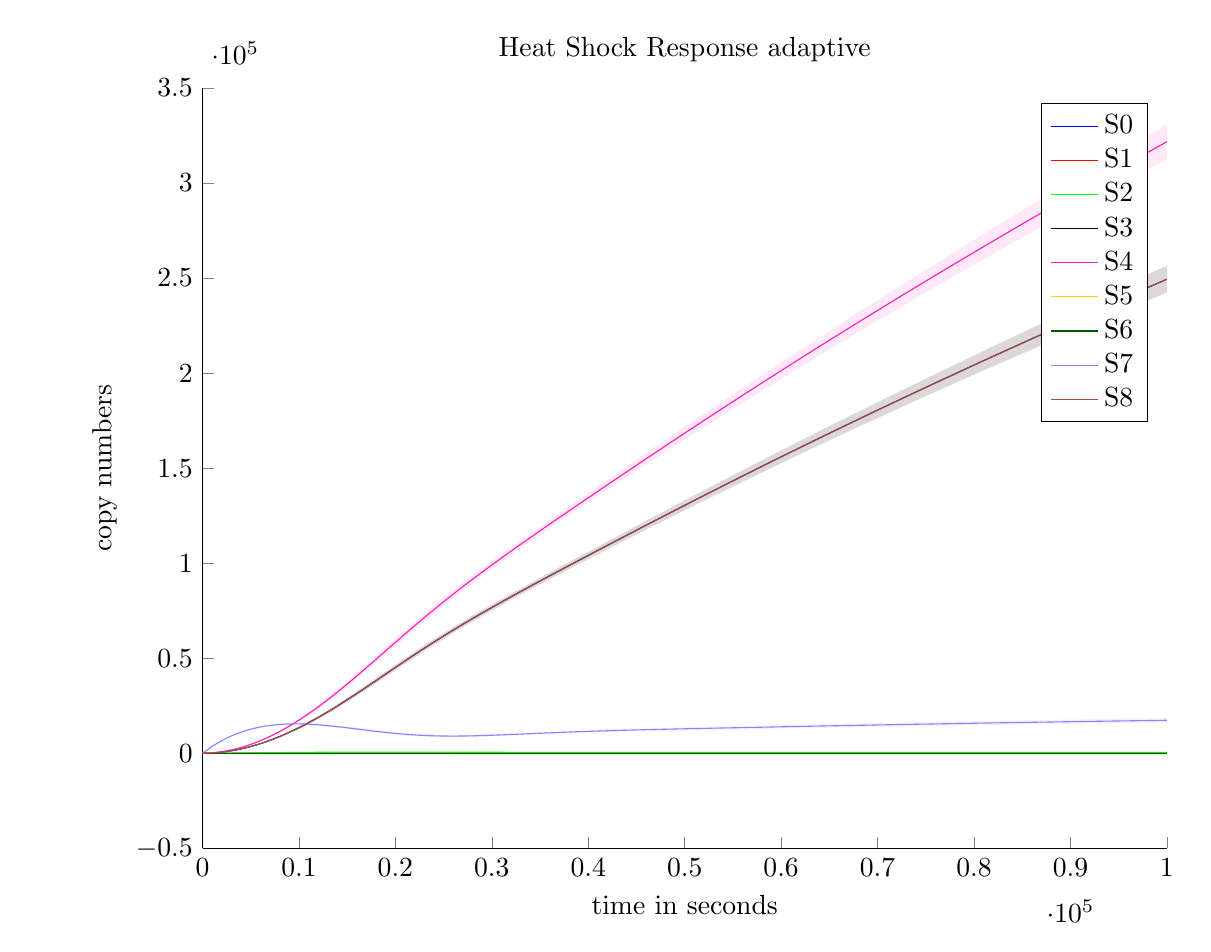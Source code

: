 % This file was created by matlab2tikz v0.3.3.
% Copyright (c) 2008--2013, Nico Schlömer <nico.schloemer@gmail.com>
% All rights reserved.
% 
% 
% 

% defining custom colors
\definecolor{mycolor1}{rgb}{0,0,0.172}
\definecolor{mycolor2}{rgb}{1,0.103,0.724}
\definecolor{mycolor3}{rgb}{1,0.828,0}
\definecolor{mycolor4}{rgb}{0,0.345,0}
\definecolor{mycolor5}{rgb}{0.517,0.517,1}
\definecolor{mycolor6}{rgb}{0.621,0.31,0.276}

\begin{tikzpicture}

\begin{axis}[%
width=4.822in,
height=3.803in,
scale only axis,
xmin=0,
xmax=100000,
xlabel={time in seconds},
ymin=-50000,
ymax=350000,
ylabel={copy numbers},
title={Heat Shock Response adaptive},
axis x line*=bottom,
axis y line*=left,
legend style={draw=black,fill=white,legend cell align=left}
]

\addplot [fill=blue,opacity=1.0e-01,draw=none,forget plot] table[row sep=crcr]{
0 10\\
100 9.941\\
200 9.919\\
300 9.904\\
400 9.896\\
500 9.884\\
600 9.873\\
700 9.864\\
800 9.856\\
900 9.852\\
1000 9.842\\
1100 9.838\\
1200 9.828\\
1300 9.821\\
1400 9.814\\
1500 9.804\\
1600 9.796\\
1700 9.793\\
1800 9.785\\
1900 9.778\\
2000 9.773\\
2100 9.768\\
2200 9.761\\
2300 9.756\\
2400 9.749\\
2500 9.743\\
2600 9.739\\
2700 9.733\\
2800 9.725\\
2900 9.721\\
3000 9.716\\
3100 9.711\\
3200 9.706\\
3300 9.702\\
3400 9.696\\
3500 9.692\\
3600 9.688\\
3700 9.686\\
3800 9.68\\
3900 9.675\\
4000 9.67\\
4100 9.666\\
4200 9.663\\
4300 9.66\\
4400 9.656\\
4500 9.652\\
4600 9.646\\
4700 9.642\\
4800 9.638\\
4900 9.633\\
5000 9.625\\
5100 9.623\\
5200 9.621\\
5300 9.617\\
5400 9.614\\
5500 9.609\\
5600 9.606\\
5700 9.604\\
5800 9.6\\
5900 9.598\\
6000 9.592\\
6100 9.589\\
6200 9.587\\
6300 9.583\\
6400 9.58\\
6500 9.577\\
6600 9.575\\
6700 9.574\\
6800 9.571\\
6900 9.568\\
7000 9.564\\
7100 9.562\\
7200 9.559\\
7300 9.555\\
7400 9.552\\
7500 9.548\\
7600 9.545\\
7700 9.541\\
7800 9.538\\
7900 9.536\\
8000 9.532\\
8100 9.528\\
8200 9.526\\
8300 9.523\\
8400 9.519\\
8500 9.519\\
8600 9.516\\
8700 9.513\\
8800 9.508\\
8900 9.505\\
9000 9.503\\
9100 9.501\\
9200 9.498\\
9300 9.495\\
9400 9.492\\
9500 9.49\\
9600 9.487\\
9700 9.485\\
9800 9.482\\
9900 9.48\\
10000 9.478\\
10100 9.474\\
10200 9.471\\
10300 9.467\\
10400 9.463\\
10500 9.458\\
10600 9.456\\
10700 9.453\\
10800 9.451\\
10900 9.45\\
11000 9.448\\
11100 9.443\\
11200 9.442\\
11300 9.439\\
11400 9.435\\
11500 9.432\\
11600 9.43\\
11700 9.429\\
11800 9.427\\
11900 9.424\\
12000 9.422\\
12100 9.419\\
12200 9.416\\
12300 9.414\\
12400 9.411\\
12500 9.409\\
12600 9.405\\
12700 9.402\\
12800 9.401\\
12900 9.398\\
13000 9.396\\
13100 9.395\\
13200 9.392\\
13300 9.39\\
13400 9.387\\
13500 9.384\\
13600 9.382\\
13700 9.38\\
13800 9.379\\
13900 9.377\\
14000 9.375\\
14100 9.373\\
14200 9.37\\
14300 9.366\\
14400 9.364\\
14500 9.361\\
14600 9.359\\
14700 9.357\\
14800 9.355\\
14900 9.353\\
15000 9.351\\
15100 9.349\\
15200 9.346\\
15300 9.345\\
15400 9.343\\
15500 9.341\\
15600 9.34\\
15700 9.338\\
15800 9.334\\
15900 9.332\\
16000 9.331\\
16100 9.33\\
16200 9.327\\
16300 9.325\\
16400 9.324\\
16500 9.323\\
16600 9.322\\
16700 9.32\\
16800 9.317\\
16900 9.316\\
17000 9.315\\
17100 9.313\\
17200 9.311\\
17300 9.311\\
17400 9.308\\
17500 9.306\\
17600 9.304\\
17700 9.302\\
17800 9.3\\
17900 9.299\\
18000 9.298\\
18100 9.296\\
18200 9.292\\
18300 9.29\\
18400 9.287\\
18500 9.285\\
18600 9.284\\
18700 9.282\\
18800 9.28\\
18900 9.278\\
19000 9.276\\
19100 9.275\\
19200 9.274\\
19300 9.271\\
19400 9.27\\
19500 9.268\\
19600 9.266\\
19700 9.265\\
19800 9.263\\
19900 9.261\\
20000 9.259\\
20100 9.258\\
20200 9.256\\
20300 9.254\\
20400 9.253\\
20500 9.252\\
20600 9.25\\
20700 9.249\\
20800 9.247\\
20900 9.245\\
21000 9.242\\
21100 9.24\\
21200 9.238\\
21300 9.235\\
21400 9.231\\
21500 9.229\\
21600 9.227\\
21700 9.225\\
21800 9.224\\
21900 9.221\\
22000 9.22\\
22100 9.219\\
22200 9.218\\
22300 9.216\\
22400 9.214\\
22500 9.213\\
22600 9.21\\
22700 9.208\\
22800 9.207\\
22900 9.206\\
23000 9.203\\
23100 9.201\\
23200 9.2\\
23300 9.199\\
23400 9.197\\
23500 9.195\\
23600 9.195\\
23700 9.194\\
23800 9.193\\
23900 9.192\\
24000 9.19\\
24100 9.189\\
24200 9.187\\
24300 9.186\\
24400 9.185\\
24500 9.184\\
24600 9.181\\
24700 9.18\\
24800 9.178\\
24900 9.177\\
25000 9.176\\
25100 9.171\\
25200 9.169\\
25300 9.168\\
25400 9.167\\
25500 9.165\\
25600 9.162\\
25700 9.16\\
25800 9.159\\
25900 9.157\\
26000 9.156\\
26100 9.155\\
26200 9.153\\
26300 9.152\\
26400 9.151\\
26500 9.148\\
26600 9.147\\
26700 9.145\\
26800 9.143\\
26900 9.14\\
27000 9.138\\
27100 9.136\\
27200 9.135\\
27300 9.134\\
27400 9.133\\
27500 9.131\\
27600 9.13\\
27700 9.129\\
27800 9.127\\
27900 9.126\\
28000 9.123\\
28100 9.121\\
28200 9.119\\
28300 9.119\\
28400 9.116\\
28500 9.113\\
28600 9.112\\
28700 9.109\\
28800 9.108\\
28900 9.106\\
29000 9.105\\
29100 9.102\\
29200 9.1\\
29300 9.098\\
29400 9.095\\
29500 9.093\\
29600 9.09\\
29700 9.089\\
29800 9.087\\
29900 9.085\\
30000 9.085\\
30100 9.084\\
30200 9.082\\
30300 9.081\\
30400 9.08\\
30500 9.078\\
30600 9.076\\
30700 9.073\\
30800 9.072\\
30900 9.072\\
31000 9.071\\
31100 9.069\\
31200 9.067\\
31300 9.067\\
31400 9.065\\
31500 9.063\\
31600 9.063\\
31700 9.06\\
31800 9.059\\
31900 9.057\\
32000 9.055\\
32100 9.054\\
32200 9.051\\
32300 9.048\\
32400 9.047\\
32500 9.046\\
32600 9.044\\
32700 9.043\\
32800 9.041\\
32900 9.04\\
33000 9.039\\
33100 9.037\\
33200 9.035\\
33300 9.035\\
33400 9.034\\
33500 9.033\\
33600 9.032\\
33700 9.031\\
33800 9.031\\
33900 9.029\\
34000 9.028\\
34100 9.027\\
34200 9.026\\
34300 9.024\\
34400 9.023\\
34500 9.021\\
34600 9.02\\
34700 9.016\\
34800 9.016\\
34900 9.015\\
35000 9.014\\
35100 9.014\\
35200 9.012\\
35300 9.011\\
35400 9.009\\
35500 9.008\\
35600 9.007\\
35700 9.007\\
35800 9.007\\
35900 9.005\\
36000 9.004\\
36100 9.003\\
36200 9.003\\
36300 9.001\\
36400 9.0\\
36500 8.997\\
36600 8.996\\
36700 8.994\\
36800 8.993\\
36900 8.992\\
37000 8.991\\
37100 8.991\\
37200 8.99\\
37300 8.988\\
37400 8.987\\
37500 8.984\\
37600 8.983\\
37700 8.982\\
37800 8.981\\
37900 8.981\\
38000 8.979\\
38100 8.978\\
38200 8.976\\
38300 8.975\\
38400 8.973\\
38500 8.972\\
38600 8.973\\
38700 8.971\\
38800 8.97\\
38900 8.969\\
39000 8.967\\
39100 8.965\\
39200 8.965\\
39300 8.963\\
39400 8.962\\
39500 8.96\\
39600 8.959\\
39700 8.957\\
39800 8.956\\
39900 8.955\\
40000 8.954\\
40100 8.954\\
40200 8.953\\
40300 8.952\\
40400 8.95\\
40500 8.949\\
40600 8.947\\
40700 8.948\\
40800 8.946\\
40900 8.945\\
41000 8.943\\
41100 8.942\\
41200 8.939\\
41300 8.938\\
41400 8.938\\
41500 8.936\\
41600 8.936\\
41700 8.935\\
41800 8.934\\
41900 8.932\\
42000 8.932\\
42100 8.931\\
42200 8.929\\
42300 8.927\\
42400 8.926\\
42500 8.924\\
42600 8.924\\
42700 8.923\\
42800 8.922\\
42900 8.92\\
43000 8.918\\
43100 8.917\\
43200 8.916\\
43300 8.915\\
43400 8.913\\
43500 8.912\\
43600 8.911\\
43700 8.91\\
43800 8.909\\
43900 8.908\\
44000 8.907\\
44100 8.906\\
44200 8.905\\
44300 8.904\\
44400 8.904\\
44500 8.903\\
44600 8.902\\
44700 8.9\\
44800 8.899\\
44900 8.899\\
45000 8.897\\
45100 8.896\\
45200 8.894\\
45300 8.893\\
45400 8.893\\
45500 8.893\\
45600 8.892\\
45700 8.89\\
45800 8.889\\
45900 8.887\\
46000 8.886\\
46100 8.885\\
46200 8.885\\
46300 8.883\\
46400 8.882\\
46500 8.879\\
46600 8.876\\
46700 8.876\\
46800 8.874\\
46900 8.872\\
47000 8.871\\
47100 8.87\\
47200 8.87\\
47300 8.867\\
47400 8.865\\
47500 8.864\\
47600 8.864\\
47700 8.863\\
47800 8.861\\
47900 8.861\\
48000 8.859\\
48100 8.857\\
48200 8.855\\
48300 8.854\\
48400 8.853\\
48500 8.851\\
48600 8.849\\
48700 8.847\\
48800 8.845\\
48900 8.844\\
49000 8.842\\
49100 8.841\\
49200 8.84\\
49300 8.841\\
49400 8.841\\
49500 8.84\\
49600 8.839\\
49700 8.839\\
49800 8.837\\
49900 8.838\\
50000 8.835\\
50100 8.834\\
50200 8.833\\
50300 8.832\\
50400 8.831\\
50500 8.829\\
50600 8.828\\
50700 8.827\\
50800 8.826\\
50900 8.825\\
51000 8.824\\
51100 8.823\\
51200 8.821\\
51300 8.82\\
51400 8.819\\
51500 8.819\\
51600 8.818\\
51700 8.817\\
51800 8.816\\
51900 8.816\\
52000 8.815\\
52100 8.813\\
52200 8.812\\
52300 8.811\\
52400 8.81\\
52500 8.809\\
52600 8.808\\
52700 8.806\\
52800 8.806\\
52900 8.802\\
53000 8.801\\
53100 8.799\\
53200 8.799\\
53300 8.797\\
53400 8.797\\
53500 8.797\\
53600 8.796\\
53700 8.796\\
53800 8.795\\
53900 8.794\\
54000 8.795\\
54100 8.793\\
54200 8.791\\
54300 8.79\\
54400 8.789\\
54500 8.79\\
54600 8.788\\
54700 8.786\\
54800 8.786\\
54900 8.785\\
55000 8.786\\
55100 8.785\\
55200 8.784\\
55300 8.783\\
55400 8.782\\
55500 8.781\\
55600 8.781\\
55700 8.782\\
55800 8.78\\
55900 8.78\\
56000 8.779\\
56100 8.778\\
56200 8.778\\
56300 8.777\\
56400 8.776\\
56500 8.775\\
56600 8.775\\
56700 8.774\\
56800 8.773\\
56900 8.773\\
57000 8.771\\
57100 8.768\\
57200 8.767\\
57300 8.767\\
57400 8.765\\
57500 8.763\\
57600 8.763\\
57700 8.762\\
57800 8.76\\
57900 8.76\\
58000 8.758\\
58100 8.757\\
58200 8.755\\
58300 8.754\\
58400 8.752\\
58500 8.751\\
58600 8.75\\
58700 8.75\\
58800 8.748\\
58900 8.747\\
59000 8.747\\
59100 8.746\\
59200 8.744\\
59300 8.743\\
59400 8.741\\
59500 8.74\\
59600 8.739\\
59700 8.737\\
59800 8.737\\
59900 8.736\\
60000 8.736\\
60100 8.735\\
60200 8.734\\
60300 8.733\\
60400 8.732\\
60500 8.731\\
60600 8.731\\
60700 8.73\\
60800 8.728\\
60900 8.727\\
61000 8.725\\
61100 8.724\\
61200 8.724\\
61300 8.723\\
61400 8.721\\
61500 8.721\\
61600 8.72\\
61700 8.719\\
61800 8.718\\
61900 8.716\\
62000 8.714\\
62100 8.713\\
62200 8.711\\
62300 8.709\\
62400 8.708\\
62500 8.708\\
62600 8.709\\
62700 8.708\\
62800 8.706\\
62900 8.706\\
63000 8.706\\
63100 8.705\\
63200 8.703\\
63300 8.703\\
63400 8.703\\
63500 8.703\\
63600 8.702\\
63700 8.701\\
63800 8.701\\
63900 8.701\\
64000 8.699\\
64100 8.697\\
64200 8.696\\
64300 8.694\\
64400 8.693\\
64500 8.692\\
64600 8.692\\
64700 8.691\\
64800 8.69\\
64900 8.689\\
65000 8.687\\
65100 8.686\\
65200 8.685\\
65300 8.684\\
65400 8.683\\
65500 8.682\\
65600 8.68\\
65700 8.68\\
65800 8.68\\
65900 8.68\\
66000 8.677\\
66100 8.675\\
66200 8.676\\
66300 8.674\\
66400 8.672\\
66500 8.671\\
66600 8.669\\
66700 8.668\\
66800 8.666\\
66900 8.665\\
67000 8.664\\
67100 8.663\\
67200 8.662\\
67300 8.661\\
67400 8.66\\
67500 8.659\\
67600 8.657\\
67700 8.655\\
67800 8.656\\
67900 8.655\\
68000 8.655\\
68100 8.654\\
68200 8.655\\
68300 8.653\\
68400 8.653\\
68500 8.652\\
68600 8.65\\
68700 8.648\\
68800 8.648\\
68900 8.647\\
69000 8.647\\
69100 8.645\\
69200 8.645\\
69300 8.644\\
69400 8.643\\
69500 8.642\\
69600 8.641\\
69700 8.639\\
69800 8.638\\
69900 8.636\\
70000 8.636\\
70100 8.635\\
70200 8.634\\
70300 8.633\\
70400 8.633\\
70500 8.632\\
70600 8.631\\
70700 8.631\\
70800 8.63\\
70900 8.63\\
71000 8.63\\
71100 8.631\\
71200 8.63\\
71300 8.629\\
71400 8.628\\
71500 8.625\\
71600 8.625\\
71700 8.625\\
71800 8.624\\
71900 8.623\\
72000 8.623\\
72100 8.621\\
72200 8.621\\
72300 8.622\\
72400 8.623\\
72500 8.622\\
72600 8.621\\
72700 8.62\\
72800 8.619\\
72900 8.617\\
73000 8.616\\
73100 8.616\\
73200 8.616\\
73300 8.616\\
73400 8.614\\
73500 8.614\\
73600 8.613\\
73700 8.612\\
73800 8.612\\
73900 8.61\\
74000 8.611\\
74100 8.611\\
74200 8.611\\
74300 8.611\\
74400 8.61\\
74500 8.611\\
74600 8.61\\
74700 8.61\\
74800 8.608\\
74900 8.608\\
75000 8.607\\
75100 8.606\\
75200 8.606\\
75300 8.605\\
75400 8.604\\
75500 8.602\\
75600 8.602\\
75700 8.6\\
75800 8.599\\
75900 8.599\\
76000 8.599\\
76100 8.597\\
76200 8.596\\
76300 8.595\\
76400 8.594\\
76500 8.593\\
76600 8.593\\
76700 8.592\\
76800 8.593\\
76900 8.593\\
77000 8.592\\
77100 8.593\\
77200 8.592\\
77300 8.59\\
77400 8.59\\
77500 8.589\\
77600 8.588\\
77700 8.588\\
77800 8.586\\
77900 8.585\\
78000 8.583\\
78100 8.583\\
78200 8.582\\
78300 8.582\\
78400 8.582\\
78500 8.58\\
78600 8.58\\
78700 8.579\\
78800 8.579\\
78900 8.579\\
79000 8.579\\
79100 8.578\\
79200 8.578\\
79300 8.576\\
79400 8.576\\
79500 8.575\\
79600 8.575\\
79700 8.574\\
79800 8.573\\
79900 8.572\\
80000 8.571\\
80100 8.569\\
80200 8.567\\
80300 8.565\\
80400 8.566\\
80500 8.565\\
80600 8.564\\
80700 8.563\\
80800 8.562\\
80900 8.56\\
81000 8.559\\
81100 8.558\\
81200 8.558\\
81300 8.557\\
81400 8.555\\
81500 8.554\\
81600 8.554\\
81700 8.552\\
81800 8.552\\
81900 8.55\\
82000 8.548\\
82100 8.547\\
82200 8.546\\
82300 8.546\\
82400 8.545\\
82500 8.545\\
82600 8.545\\
82700 8.544\\
82800 8.544\\
82900 8.545\\
83000 8.545\\
83100 8.544\\
83200 8.543\\
83300 8.541\\
83400 8.541\\
83500 8.54\\
83600 8.539\\
83700 8.539\\
83800 8.539\\
83900 8.539\\
84000 8.537\\
84100 8.537\\
84200 8.536\\
84300 8.535\\
84400 8.534\\
84500 8.532\\
84600 8.53\\
84700 8.528\\
84800 8.527\\
84900 8.527\\
85000 8.525\\
85100 8.524\\
85200 8.524\\
85300 8.522\\
85400 8.522\\
85500 8.52\\
85600 8.519\\
85700 8.517\\
85800 8.517\\
85900 8.516\\
86000 8.515\\
86100 8.514\\
86200 8.514\\
86300 8.515\\
86400 8.513\\
86500 8.513\\
86600 8.514\\
86700 8.514\\
86800 8.514\\
86900 8.514\\
87000 8.514\\
87100 8.513\\
87200 8.514\\
87300 8.513\\
87400 8.513\\
87500 8.512\\
87600 8.511\\
87700 8.509\\
87800 8.508\\
87900 8.507\\
88000 8.506\\
88100 8.507\\
88200 8.506\\
88300 8.506\\
88400 8.505\\
88500 8.505\\
88600 8.503\\
88700 8.503\\
88800 8.504\\
88900 8.503\\
89000 8.504\\
89100 8.503\\
89200 8.503\\
89300 8.503\\
89400 8.502\\
89500 8.5\\
89600 8.499\\
89700 8.499\\
89800 8.499\\
89900 8.498\\
90000 8.496\\
90100 8.494\\
90200 8.494\\
90300 8.495\\
90400 8.494\\
90500 8.494\\
90600 8.492\\
90700 8.492\\
90800 8.491\\
90900 8.49\\
91000 8.491\\
91100 8.489\\
91200 8.488\\
91300 8.487\\
91400 8.486\\
91500 8.486\\
91600 8.487\\
91700 8.487\\
91800 8.486\\
91900 8.485\\
92000 8.484\\
92100 8.482\\
92200 8.483\\
92300 8.482\\
92400 8.481\\
92500 8.481\\
92600 8.481\\
92700 8.481\\
92800 8.481\\
92900 8.479\\
93000 8.48\\
93100 8.479\\
93200 8.477\\
93300 8.477\\
93400 8.476\\
93500 8.475\\
93600 8.475\\
93700 8.474\\
93800 8.473\\
93900 8.472\\
94000 8.472\\
94100 8.472\\
94200 8.47\\
94300 8.469\\
94400 8.468\\
94500 8.466\\
94600 8.466\\
94700 8.463\\
94800 8.464\\
94900 8.463\\
95000 8.461\\
95100 8.459\\
95200 8.459\\
95300 8.458\\
95400 8.459\\
95500 8.458\\
95600 8.457\\
95700 8.456\\
95800 8.455\\
95900 8.454\\
96000 8.452\\
96100 8.452\\
96200 8.452\\
96300 8.451\\
96400 8.452\\
96500 8.451\\
96600 8.452\\
96700 8.452\\
96800 8.451\\
96900 8.45\\
97000 8.45\\
97100 8.45\\
97200 8.447\\
97300 8.447\\
97400 8.445\\
97500 8.445\\
97600 8.442\\
97700 8.442\\
97800 8.442\\
97900 8.441\\
98000 8.441\\
98100 8.442\\
98200 8.44\\
98300 8.442\\
98400 8.442\\
98500 8.441\\
98600 8.439\\
98700 8.439\\
98800 8.439\\
98900 8.438\\
99000 8.436\\
99100 8.435\\
99200 8.434\\
99300 8.435\\
99400 8.434\\
99500 8.433\\
99600 8.432\\
99700 8.432\\
99800 8.432\\
99900 8.43\\
100000 8.429\\
100000 11.568\\
99900 11.57\\
99800 11.57\\
99700 11.57\\
99600 11.57\\
99500 11.569\\
99400 11.568\\
99300 11.568\\
99200 11.567\\
99100 11.567\\
99000 11.567\\
98900 11.566\\
98800 11.567\\
98700 11.566\\
98600 11.565\\
98500 11.563\\
98400 11.561\\
98300 11.56\\
98200 11.56\\
98100 11.56\\
98000 11.56\\
97900 11.558\\
97800 11.558\\
97700 11.558\\
97600 11.556\\
97500 11.556\\
97400 11.555\\
97300 11.555\\
97200 11.555\\
97100 11.554\\
97000 11.554\\
96900 11.554\\
96800 11.552\\
96700 11.551\\
96600 11.549\\
96500 11.547\\
96400 11.547\\
96300 11.546\\
96200 11.546\\
96100 11.547\\
96000 11.545\\
95900 11.545\\
95800 11.544\\
95700 11.543\\
95600 11.542\\
95500 11.542\\
95400 11.541\\
95300 11.539\\
95200 11.539\\
95100 11.538\\
95000 11.538\\
94900 11.538\\
94800 11.537\\
94700 11.536\\
94600 11.536\\
94500 11.535\\
94400 11.535\\
94300 11.534\\
94200 11.533\\
94100 11.531\\
94000 11.531\\
93900 11.532\\
93800 11.531\\
93700 11.528\\
93600 11.527\\
93500 11.526\\
93400 11.525\\
93300 11.523\\
93200 11.521\\
93100 11.52\\
93000 11.518\\
92900 11.517\\
92800 11.517\\
92700 11.516\\
92600 11.516\\
92500 11.515\\
92400 11.515\\
92300 11.512\\
92200 11.51\\
92100 11.51\\
92000 11.508\\
91900 11.509\\
91800 11.507\\
91700 11.507\\
91600 11.506\\
91500 11.506\\
91400 11.504\\
91300 11.503\\
91200 11.502\\
91100 11.502\\
91000 11.502\\
90900 11.502\\
90800 11.5\\
90700 11.5\\
90600 11.501\\
90500 11.501\\
90400 11.5\\
90300 11.501\\
90200 11.501\\
90100 11.501\\
90000 11.5\\
89900 11.5\\
89800 11.501\\
89700 11.501\\
89600 11.5\\
89500 11.498\\
89400 11.497\\
89300 11.497\\
89200 11.496\\
89100 11.494\\
89000 11.494\\
88900 11.493\\
88800 11.492\\
88700 11.49\\
88600 11.49\\
88500 11.49\\
88400 11.488\\
88300 11.487\\
88200 11.486\\
88100 11.485\\
88000 11.485\\
87900 11.484\\
87800 11.483\\
87700 11.482\\
87600 11.482\\
87500 11.481\\
87400 11.481\\
87300 11.481\\
87200 11.48\\
87100 11.479\\
87000 11.479\\
86900 11.479\\
86800 11.478\\
86700 11.477\\
86600 11.477\\
86500 11.477\\
86400 11.478\\
86300 11.476\\
86200 11.474\\
86100 11.475\\
86000 11.475\\
85900 11.473\\
85800 11.474\\
85700 11.472\\
85600 11.472\\
85500 11.471\\
85400 11.47\\
85300 11.471\\
85200 11.47\\
85100 11.47\\
85000 11.47\\
84900 11.469\\
84800 11.467\\
84700 11.467\\
84600 11.466\\
84500 11.466\\
84400 11.465\\
84300 11.465\\
84200 11.464\\
84100 11.464\\
84000 11.463\\
83900 11.462\\
83800 11.461\\
83700 11.46\\
83600 11.46\\
83500 11.46\\
83400 11.459\\
83300 11.459\\
83200 11.458\\
83100 11.458\\
83000 11.456\\
82900 11.456\\
82800 11.455\\
82700 11.455\\
82600 11.453\\
82500 11.452\\
82400 11.45\\
82300 11.449\\
82200 11.448\\
82100 11.447\\
82000 11.447\\
81900 11.447\\
81800 11.447\\
81700 11.447\\
81600 11.447\\
81500 11.445\\
81400 11.443\\
81300 11.443\\
81200 11.443\\
81100 11.443\\
81000 11.439\\
80900 11.437\\
80800 11.436\\
80700 11.436\\
80600 11.435\\
80500 11.435\\
80400 11.431\\
80300 11.431\\
80200 11.43\\
80100 11.429\\
80000 11.429\\
79900 11.429\\
79800 11.43\\
79700 11.429\\
79600 11.427\\
79500 11.425\\
79400 11.425\\
79300 11.424\\
79200 11.423\\
79100 11.421\\
79000 11.421\\
78900 11.421\\
78800 11.419\\
78700 11.418\\
78600 11.418\\
78500 11.418\\
78400 11.418\\
78300 11.418\\
78200 11.417\\
78100 11.416\\
78000 11.416\\
77900 11.415\\
77800 11.415\\
77700 11.413\\
77600 11.414\\
77500 11.413\\
77400 11.411\\
77300 11.411\\
77200 11.411\\
77100 11.411\\
77000 11.409\\
76900 11.408\\
76800 11.407\\
76700 11.406\\
76600 11.404\\
76500 11.404\\
76400 11.403\\
76300 11.402\\
76200 11.402\\
76100 11.401\\
76000 11.4\\
75900 11.399\\
75800 11.397\\
75700 11.396\\
75600 11.396\\
75500 11.395\\
75400 11.394\\
75300 11.393\\
75200 11.392\\
75100 11.392\\
75000 11.391\\
74900 11.391\\
74800 11.392\\
74700 11.392\\
74600 11.391\\
74500 11.392\\
74400 11.391\\
74300 11.389\\
74200 11.388\\
74100 11.387\\
74000 11.387\\
73900 11.386\\
73800 11.384\\
73700 11.384\\
73600 11.382\\
73500 11.381\\
73400 11.38\\
73300 11.379\\
73200 11.377\\
73100 11.376\\
73000 11.376\\
72900 11.373\\
72800 11.372\\
72700 11.37\\
72600 11.369\\
72500 11.369\\
72400 11.367\\
72300 11.368\\
72200 11.366\\
72100 11.365\\
72000 11.365\\
71900 11.365\\
71800 11.366\\
71700 11.365\\
71600 11.363\\
71500 11.363\\
71400 11.361\\
71300 11.36\\
71200 11.359\\
71100 11.358\\
71000 11.356\\
70900 11.356\\
70800 11.356\\
70700 11.355\\
70600 11.354\\
70500 11.351\\
70400 11.35\\
70300 11.35\\
70200 11.348\\
70100 11.346\\
70000 11.344\\
69900 11.342\\
69800 11.342\\
69700 11.341\\
69600 11.34\\
69500 11.339\\
69400 11.339\\
69300 11.339\\
69200 11.336\\
69100 11.335\\
69000 11.334\\
68900 11.335\\
68800 11.332\\
68700 11.331\\
68600 11.33\\
68500 11.329\\
68400 11.327\\
68300 11.327\\
68200 11.326\\
68100 11.325\\
68000 11.324\\
67900 11.325\\
67800 11.324\\
67700 11.324\\
67600 11.321\\
67500 11.321\\
67400 11.319\\
67300 11.319\\
67200 11.318\\
67100 11.316\\
67000 11.314\\
66900 11.315\\
66800 11.314\\
66700 11.314\\
66600 11.314\\
66500 11.312\\
66400 11.31\\
66300 11.309\\
66200 11.308\\
66100 11.307\\
66000 11.306\\
65900 11.306\\
65800 11.306\\
65700 11.306\\
65600 11.303\\
65500 11.302\\
65400 11.302\\
65300 11.301\\
65200 11.3\\
65100 11.299\\
65000 11.298\\
64900 11.296\\
64800 11.295\\
64700 11.295\\
64600 11.293\\
64500 11.292\\
64400 11.291\\
64300 11.29\\
64200 11.289\\
64100 11.288\\
64000 11.288\\
63900 11.287\\
63800 11.286\\
63700 11.285\\
63600 11.284\\
63500 11.283\\
63400 11.282\\
63300 11.281\\
63200 11.281\\
63100 11.28\\
63000 11.279\\
62900 11.278\\
62800 11.278\\
62700 11.277\\
62600 11.277\\
62500 11.276\\
62400 11.275\\
62300 11.275\\
62200 11.272\\
62100 11.271\\
62000 11.27\\
61900 11.27\\
61800 11.268\\
61700 11.266\\
61600 11.264\\
61500 11.264\\
61400 11.264\\
61300 11.261\\
61200 11.259\\
61100 11.258\\
61000 11.257\\
60900 11.256\\
60800 11.255\\
60700 11.256\\
60600 11.254\\
60500 11.252\\
60400 11.25\\
60300 11.248\\
60200 11.247\\
60100 11.248\\
60000 11.247\\
59900 11.247\\
59800 11.247\\
59700 11.247\\
59600 11.245\\
59500 11.242\\
59400 11.241\\
59300 11.238\\
59200 11.237\\
59100 11.235\\
59000 11.234\\
58900 11.232\\
58800 11.231\\
58700 11.231\\
58600 11.23\\
58500 11.228\\
58400 11.228\\
58300 11.226\\
58200 11.226\\
58100 11.224\\
58000 11.223\\
57900 11.222\\
57800 11.222\\
57700 11.222\\
57600 11.221\\
57500 11.22\\
57400 11.218\\
57300 11.217\\
57200 11.217\\
57100 11.217\\
57000 11.215\\
56900 11.213\\
56800 11.212\\
56700 11.21\\
56600 11.208\\
56500 11.208\\
56400 11.208\\
56300 11.207\\
56200 11.206\\
56100 11.205\\
56000 11.204\\
55900 11.204\\
55800 11.203\\
55700 11.202\\
55600 11.2\\
55500 11.199\\
55400 11.199\\
55300 11.199\\
55200 11.199\\
55100 11.197\\
55000 11.195\\
54900 11.194\\
54800 11.194\\
54700 11.192\\
54600 11.191\\
54500 11.191\\
54400 11.188\\
54300 11.186\\
54200 11.184\\
54100 11.183\\
54000 11.183\\
53900 11.182\\
53800 11.181\\
53700 11.181\\
53600 11.179\\
53500 11.178\\
53400 11.177\\
53300 11.177\\
53200 11.175\\
53100 11.174\\
53000 11.173\\
52900 11.171\\
52800 11.171\\
52700 11.171\\
52600 11.17\\
52500 11.17\\
52400 11.168\\
52300 11.168\\
52200 11.167\\
52100 11.165\\
52000 11.163\\
51900 11.162\\
51800 11.16\\
51700 11.159\\
51600 11.158\\
51500 11.157\\
51400 11.156\\
51300 11.154\\
51200 11.151\\
51100 11.148\\
51000 11.147\\
50900 11.147\\
50800 11.145\\
50700 11.144\\
50600 11.142\\
50500 11.141\\
50400 11.139\\
50300 11.138\\
50200 11.136\\
50100 11.136\\
50000 11.134\\
49900 11.132\\
49800 11.129\\
49700 11.128\\
49600 11.127\\
49500 11.126\\
49400 11.124\\
49300 11.122\\
49200 11.121\\
49100 11.12\\
49000 11.118\\
48900 11.116\\
48800 11.116\\
48700 11.115\\
48600 11.113\\
48500 11.112\\
48400 11.111\\
48300 11.111\\
48200 11.108\\
48100 11.107\\
48000 11.107\\
47900 11.105\\
47800 11.104\\
47700 11.105\\
47600 11.105\\
47500 11.102\\
47400 11.102\\
47300 11.101\\
47200 11.099\\
47100 11.098\\
47000 11.097\\
46900 11.095\\
46800 11.093\\
46700 11.092\\
46600 11.091\\
46500 11.091\\
46400 11.09\\
46300 11.089\\
46200 11.088\\
46100 11.086\\
46000 11.085\\
45900 11.085\\
45800 11.081\\
45700 11.08\\
45600 11.079\\
45500 11.079\\
45400 11.078\\
45300 11.076\\
45200 11.076\\
45100 11.074\\
45000 11.073\\
44900 11.072\\
44800 11.072\\
44700 11.073\\
44600 11.071\\
44500 11.07\\
44400 11.069\\
44300 11.067\\
44200 11.067\\
44100 11.067\\
44000 11.067\\
43900 11.065\\
43800 11.064\\
43700 11.063\\
43600 11.062\\
43500 11.06\\
43400 11.057\\
43300 11.056\\
43200 11.055\\
43100 11.054\\
43000 11.053\\
42900 11.052\\
42800 11.05\\
42700 11.049\\
42600 11.049\\
42500 11.047\\
42400 11.046\\
42300 11.046\\
42200 11.045\\
42100 11.044\\
42000 11.045\\
41900 11.044\\
41800 11.043\\
41700 11.042\\
41600 11.04\\
41500 11.039\\
41400 11.038\\
41300 11.038\\
41200 11.037\\
41100 11.036\\
41000 11.034\\
40900 11.033\\
40800 11.031\\
40700 11.03\\
40600 11.03\\
40500 11.028\\
40400 11.027\\
40300 11.024\\
40200 11.023\\
40100 11.02\\
40000 11.018\\
39900 11.014\\
39800 11.011\\
39700 11.011\\
39600 11.009\\
39500 11.008\\
39400 11.007\\
39300 11.004\\
39200 11.004\\
39100 11.002\\
39000 11.002\\
38900 11.002\\
38800 11.001\\
38700 11.0\\
38600 10.999\\
38500 10.999\\
38400 10.997\\
38300 10.996\\
38200 10.995\\
38100 10.992\\
38000 10.992\\
37900 10.989\\
37800 10.989\\
37700 10.989\\
37600 10.989\\
37500 10.988\\
37400 10.987\\
37300 10.985\\
37200 10.982\\
37100 10.981\\
37000 10.979\\
36900 10.979\\
36800 10.977\\
36700 10.976\\
36600 10.976\\
36500 10.975\\
36400 10.974\\
36300 10.973\\
36200 10.971\\
36100 10.97\\
36000 10.97\\
35900 10.967\\
35800 10.966\\
35700 10.965\\
35600 10.964\\
35500 10.962\\
35400 10.959\\
35300 10.957\\
35200 10.956\\
35100 10.955\\
35000 10.953\\
34900 10.951\\
34800 10.95\\
34700 10.949\\
34600 10.948\\
34500 10.946\\
34400 10.945\\
34300 10.943\\
34200 10.943\\
34100 10.942\\
34000 10.941\\
33900 10.941\\
33800 10.941\\
33700 10.939\\
33600 10.939\\
33500 10.937\\
33400 10.935\\
33300 10.934\\
33200 10.931\\
33100 10.929\\
33000 10.928\\
32900 10.927\\
32800 10.925\\
32700 10.922\\
32600 10.922\\
32500 10.922\\
32400 10.92\\
32300 10.919\\
32200 10.918\\
32100 10.916\\
32000 10.914\\
31900 10.914\\
31800 10.913\\
31700 10.911\\
31600 10.909\\
31500 10.908\\
31400 10.906\\
31300 10.904\\
31200 10.903\\
31100 10.901\\
31000 10.9\\
30900 10.897\\
30800 10.895\\
30700 10.895\\
30600 10.894\\
30500 10.892\\
30400 10.891\\
30300 10.889\\
30200 10.887\\
30100 10.884\\
30000 10.882\\
29900 10.881\\
29800 10.881\\
29700 10.879\\
29600 10.878\\
29500 10.875\\
29400 10.873\\
29300 10.871\\
29200 10.87\\
29100 10.869\\
29000 10.866\\
28900 10.866\\
28800 10.865\\
28700 10.864\\
28600 10.862\\
28500 10.861\\
28400 10.86\\
28300 10.859\\
28200 10.859\\
28100 10.858\\
28000 10.856\\
27900 10.855\\
27800 10.854\\
27700 10.851\\
27600 10.85\\
27500 10.849\\
27400 10.847\\
27300 10.845\\
27200 10.844\\
27100 10.843\\
27000 10.841\\
26900 10.84\\
26800 10.837\\
26700 10.835\\
26600 10.833\\
26500 10.831\\
26400 10.83\\
26300 10.829\\
26200 10.828\\
26100 10.826\\
26000 10.825\\
25900 10.824\\
25800 10.823\\
25700 10.821\\
25600 10.818\\
25500 10.816\\
25400 10.815\\
25300 10.814\\
25200 10.812\\
25100 10.81\\
25000 10.809\\
24900 10.807\\
24800 10.804\\
24700 10.802\\
24600 10.801\\
24500 10.798\\
24400 10.796\\
24300 10.795\\
24200 10.794\\
24100 10.794\\
24000 10.791\\
23900 10.788\\
23800 10.787\\
23700 10.786\\
23600 10.784\\
23500 10.782\\
23400 10.781\\
23300 10.779\\
23200 10.779\\
23100 10.778\\
23000 10.777\\
22900 10.775\\
22800 10.773\\
22700 10.773\\
22600 10.77\\
22500 10.767\\
22400 10.766\\
22300 10.763\\
22200 10.76\\
22100 10.757\\
22000 10.756\\
21900 10.754\\
21800 10.751\\
21700 10.75\\
21600 10.748\\
21500 10.747\\
21400 10.746\\
21300 10.744\\
21200 10.742\\
21100 10.741\\
21000 10.739\\
20900 10.738\\
20800 10.737\\
20700 10.737\\
20600 10.735\\
20500 10.734\\
20400 10.734\\
20300 10.732\\
20200 10.728\\
20100 10.727\\
20000 10.726\\
19900 10.724\\
19800 10.724\\
19700 10.721\\
19600 10.72\\
19500 10.718\\
19400 10.717\\
19300 10.715\\
19200 10.714\\
19100 10.711\\
19000 10.71\\
18900 10.708\\
18800 10.705\\
18700 10.704\\
18600 10.702\\
18500 10.7\\
18400 10.698\\
18300 10.696\\
18200 10.695\\
18100 10.691\\
18000 10.688\\
17900 10.687\\
17800 10.687\\
17700 10.685\\
17600 10.683\\
17500 10.681\\
17400 10.68\\
17300 10.678\\
17200 10.675\\
17100 10.673\\
17000 10.672\\
16900 10.671\\
16800 10.668\\
16700 10.668\\
16600 10.667\\
16500 10.665\\
16400 10.664\\
16300 10.663\\
16200 10.663\\
16100 10.662\\
16000 10.66\\
15900 10.659\\
15800 10.656\\
15700 10.653\\
15600 10.652\\
15500 10.65\\
15400 10.649\\
15300 10.647\\
15200 10.646\\
15100 10.644\\
15000 10.642\\
14900 10.637\\
14800 10.635\\
14700 10.633\\
14600 10.632\\
14500 10.63\\
14400 10.627\\
14300 10.623\\
14200 10.621\\
14100 10.618\\
14000 10.616\\
13900 10.614\\
13800 10.61\\
13700 10.609\\
13600 10.606\\
13500 10.604\\
13400 10.602\\
13300 10.6\\
13200 10.596\\
13100 10.594\\
13000 10.592\\
12900 10.592\\
12800 10.587\\
12700 10.586\\
12600 10.583\\
12500 10.58\\
12400 10.576\\
12300 10.575\\
12200 10.573\\
12100 10.57\\
12000 10.568\\
11900 10.567\\
11800 10.565\\
11700 10.563\\
11600 10.561\\
11500 10.559\\
11400 10.556\\
11300 10.553\\
11200 10.55\\
11100 10.548\\
11000 10.545\\
10900 10.543\\
10800 10.54\\
10700 10.539\\
10600 10.536\\
10500 10.536\\
10400 10.532\\
10300 10.53\\
10200 10.527\\
10100 10.523\\
10000 10.52\\
9900 10.518\\
9800 10.516\\
9700 10.514\\
9600 10.51\\
9500 10.508\\
9400 10.506\\
9300 10.503\\
9200 10.5\\
9100 10.497\\
9000 10.494\\
8900 10.493\\
8800 10.488\\
8700 10.485\\
8600 10.483\\
8500 10.479\\
8400 10.477\\
8300 10.474\\
8200 10.471\\
8100 10.468\\
8000 10.466\\
7900 10.463\\
7800 10.46\\
7700 10.457\\
7600 10.454\\
7500 10.451\\
7400 10.449\\
7300 10.446\\
7200 10.443\\
7100 10.442\\
7000 10.438\\
6900 10.435\\
6800 10.432\\
6700 10.429\\
6600 10.428\\
6500 10.424\\
6400 10.42\\
6300 10.417\\
6200 10.414\\
6100 10.412\\
6000 10.41\\
5900 10.405\\
5800 10.403\\
5700 10.4\\
5600 10.396\\
5500 10.393\\
5400 10.39\\
5300 10.387\\
5200 10.384\\
5100 10.382\\
5000 10.38\\
4900 10.375\\
4800 10.37\\
4700 10.366\\
4600 10.361\\
4500 10.356\\
4400 10.352\\
4300 10.347\\
4200 10.344\\
4100 10.34\\
4000 10.338\\
3900 10.331\\
3800 10.327\\
3700 10.321\\
3600 10.318\\
3500 10.314\\
3400 10.31\\
3300 10.303\\
3200 10.296\\
3100 10.293\\
3000 10.289\\
2900 10.285\\
2800 10.281\\
2700 10.273\\
2600 10.268\\
2500 10.26\\
2400 10.255\\
2300 10.248\\
2200 10.243\\
2100 10.235\\
2000 10.23\\
1900 10.224\\
1800 10.216\\
1700 10.21\\
1600 10.206\\
1500 10.197\\
1400 10.189\\
1300 10.18\\
1200 10.173\\
1100 10.163\\
1000 10.159\\
900 10.149\\
800 10.145\\
700 10.136\\
600 10.125\\
500 10.116\\
400 10.102\\
300 10.094\\
200 10.08\\
100 10.059\\
0 10\\
};
\addplot [
color=blue,
solid
]
table[row sep=crcr]{
0 10\\
100 10.0\\
200 9.999\\
300 9.999\\
400 9.999\\
500 10.0\\
600 9.999\\
700 10.0\\
800 10.001\\
900 10.001\\
1000 10.001\\
1100 10.001\\
1200 10.0\\
1300 10.0\\
1400 10.001\\
1500 10.001\\
1600 10.001\\
1700 10.001\\
1800 10.001\\
1900 10.001\\
2000 10.002\\
2100 10.002\\
2200 10.002\\
2300 10.002\\
2400 10.002\\
2500 10.002\\
2600 10.003\\
2700 10.003\\
2800 10.003\\
2900 10.003\\
3000 10.002\\
3100 10.002\\
3200 10.001\\
3300 10.003\\
3400 10.003\\
3500 10.003\\
3600 10.003\\
3700 10.004\\
3800 10.003\\
3900 10.003\\
4000 10.004\\
4100 10.003\\
4200 10.003\\
4300 10.004\\
4400 10.004\\
4500 10.004\\
4600 10.004\\
4700 10.004\\
4800 10.004\\
4900 10.004\\
5000 10.003\\
5100 10.003\\
5200 10.002\\
5300 10.002\\
5400 10.002\\
5500 10.001\\
5600 10.001\\
5700 10.002\\
5800 10.001\\
5900 10.001\\
6000 10.001\\
6100 10.0\\
6200 10.0\\
6300 10.0\\
6400 10.0\\
6500 10.001\\
6600 10.002\\
6700 10.002\\
6800 10.002\\
6900 10.002\\
7000 10.001\\
7100 10.002\\
7200 10.001\\
7300 10.001\\
7400 10.0\\
7500 9.999\\
7600 10.0\\
7700 9.999\\
7800 9.999\\
7900 9.999\\
8000 9.999\\
8100 9.998\\
8200 9.998\\
8300 9.998\\
8400 9.998\\
8500 9.999\\
8600 9.999\\
8700 9.999\\
8800 9.998\\
8900 9.999\\
9000 9.999\\
9100 9.999\\
9200 9.999\\
9300 9.999\\
9400 9.999\\
9500 9.999\\
9600 9.999\\
9700 9.999\\
9800 9.999\\
9900 9.999\\
10000 9.999\\
10100 9.998\\
10200 9.999\\
10300 9.998\\
10400 9.998\\
10500 9.997\\
10600 9.996\\
10700 9.996\\
10800 9.995\\
10900 9.996\\
11000 9.996\\
11100 9.996\\
11200 9.996\\
11300 9.996\\
11400 9.996\\
11500 9.995\\
11600 9.996\\
11700 9.996\\
11800 9.996\\
11900 9.995\\
12000 9.995\\
12100 9.994\\
12200 9.995\\
12300 9.994\\
12400 9.994\\
12500 9.994\\
12600 9.994\\
12700 9.994\\
12800 9.994\\
12900 9.995\\
13000 9.994\\
13100 9.994\\
13200 9.994\\
13300 9.995\\
13400 9.994\\
13500 9.994\\
13600 9.994\\
13700 9.995\\
13800 9.995\\
13900 9.996\\
14000 9.995\\
14100 9.995\\
14200 9.995\\
14300 9.995\\
14400 9.995\\
14500 9.995\\
14600 9.996\\
14700 9.995\\
14800 9.995\\
14900 9.995\\
15000 9.997\\
15100 9.996\\
15200 9.996\\
15300 9.996\\
15400 9.996\\
15500 9.996\\
15600 9.996\\
15700 9.995\\
15800 9.995\\
15900 9.995\\
16000 9.996\\
16100 9.996\\
16200 9.995\\
16300 9.994\\
16400 9.994\\
16500 9.994\\
16600 9.994\\
16700 9.994\\
16800 9.993\\
16900 9.993\\
17000 9.993\\
17100 9.993\\
17200 9.993\\
17300 9.994\\
17400 9.994\\
17500 9.994\\
17600 9.993\\
17700 9.993\\
17800 9.993\\
17900 9.993\\
18000 9.993\\
18100 9.993\\
18200 9.993\\
18300 9.993\\
18400 9.993\\
18500 9.993\\
18600 9.993\\
18700 9.993\\
18800 9.993\\
18900 9.993\\
19000 9.993\\
19100 9.993\\
19200 9.994\\
19300 9.993\\
19400 9.994\\
19500 9.993\\
19600 9.993\\
19700 9.993\\
19800 9.994\\
19900 9.993\\
20000 9.993\\
20100 9.992\\
20200 9.992\\
20300 9.993\\
20400 9.994\\
20500 9.993\\
20600 9.993\\
20700 9.993\\
20800 9.992\\
20900 9.991\\
21000 9.991\\
21100 9.99\\
21200 9.99\\
21300 9.989\\
21400 9.989\\
21500 9.988\\
21600 9.987\\
21700 9.988\\
21800 9.987\\
21900 9.987\\
22000 9.988\\
22100 9.988\\
22200 9.989\\
22300 9.989\\
22400 9.99\\
22500 9.99\\
22600 9.99\\
22700 9.991\\
22800 9.99\\
22900 9.99\\
23000 9.99\\
23100 9.989\\
23200 9.989\\
23300 9.989\\
23400 9.989\\
23500 9.989\\
23600 9.99\\
23700 9.99\\
23800 9.99\\
23900 9.99\\
24000 9.991\\
24100 9.992\\
24200 9.991\\
24300 9.991\\
24400 9.991\\
24500 9.991\\
24600 9.991\\
24700 9.991\\
24800 9.991\\
24900 9.992\\
25000 9.992\\
25100 9.99\\
25200 9.991\\
25300 9.991\\
25400 9.991\\
25500 9.991\\
25600 9.99\\
25700 9.99\\
25800 9.991\\
25900 9.99\\
26000 9.99\\
26100 9.991\\
26200 9.991\\
26300 9.991\\
26400 9.991\\
26500 9.99\\
26600 9.99\\
26700 9.99\\
26800 9.99\\
26900 9.99\\
27000 9.989\\
27100 9.989\\
27200 9.99\\
27300 9.99\\
27400 9.99\\
27500 9.99\\
27600 9.99\\
27700 9.99\\
27800 9.991\\
27900 9.99\\
28000 9.99\\
28100 9.99\\
28200 9.989\\
28300 9.989\\
28400 9.988\\
28500 9.987\\
28600 9.987\\
28700 9.987\\
28800 9.986\\
28900 9.986\\
29000 9.986\\
29100 9.986\\
29200 9.985\\
29300 9.985\\
29400 9.984\\
29500 9.984\\
29600 9.984\\
29700 9.984\\
29800 9.984\\
29900 9.983\\
30000 9.984\\
30100 9.984\\
30200 9.985\\
30300 9.985\\
30400 9.985\\
30500 9.985\\
30600 9.985\\
30700 9.984\\
30800 9.984\\
30900 9.985\\
31000 9.986\\
31100 9.985\\
31200 9.985\\
31300 9.985\\
31400 9.985\\
31500 9.986\\
31600 9.986\\
31700 9.986\\
31800 9.986\\
31900 9.986\\
32000 9.984\\
32100 9.985\\
32200 9.985\\
32300 9.984\\
32400 9.983\\
32500 9.984\\
32600 9.983\\
32700 9.983\\
32800 9.983\\
32900 9.983\\
33000 9.983\\
33100 9.983\\
33200 9.983\\
33300 9.984\\
33400 9.985\\
33500 9.985\\
33600 9.986\\
33700 9.985\\
33800 9.986\\
33900 9.985\\
34000 9.984\\
34100 9.984\\
34200 9.985\\
34300 9.984\\
34400 9.984\\
34500 9.984\\
34600 9.984\\
34700 9.983\\
34800 9.983\\
34900 9.983\\
35000 9.983\\
35100 9.984\\
35200 9.984\\
35300 9.984\\
35400 9.984\\
35500 9.985\\
35600 9.985\\
35700 9.986\\
35800 9.986\\
35900 9.986\\
36000 9.987\\
36100 9.987\\
36200 9.987\\
36300 9.987\\
36400 9.987\\
36500 9.986\\
36600 9.986\\
36700 9.985\\
36800 9.985\\
36900 9.986\\
37000 9.985\\
37100 9.986\\
37200 9.986\\
37300 9.987\\
37400 9.987\\
37500 9.986\\
37600 9.986\\
37700 9.986\\
37800 9.985\\
37900 9.985\\
38000 9.986\\
38100 9.985\\
38200 9.985\\
38300 9.985\\
38400 9.985\\
38500 9.986\\
38600 9.986\\
38700 9.986\\
38800 9.986\\
38900 9.985\\
39000 9.985\\
39100 9.984\\
39200 9.984\\
39300 9.984\\
39400 9.985\\
39500 9.984\\
39600 9.984\\
39700 9.984\\
39800 9.984\\
39900 9.985\\
40000 9.986\\
40100 9.987\\
40200 9.988\\
40300 9.988\\
40400 9.989\\
40500 9.988\\
40600 9.988\\
40700 9.989\\
40800 9.989\\
40900 9.989\\
41000 9.989\\
41100 9.989\\
41200 9.988\\
41300 9.988\\
41400 9.988\\
41500 9.987\\
41600 9.988\\
41700 9.989\\
41800 9.989\\
41900 9.988\\
42000 9.988\\
42100 9.988\\
42200 9.987\\
42300 9.986\\
42400 9.986\\
42500 9.986\\
42600 9.987\\
42700 9.986\\
42800 9.986\\
42900 9.986\\
43000 9.985\\
43100 9.986\\
43200 9.986\\
43300 9.986\\
43400 9.985\\
43500 9.986\\
43600 9.986\\
43700 9.986\\
43800 9.986\\
43900 9.986\\
44000 9.987\\
44100 9.987\\
44200 9.986\\
44300 9.986\\
44400 9.986\\
44500 9.987\\
44600 9.986\\
44700 9.986\\
44800 9.985\\
44900 9.986\\
45000 9.985\\
45100 9.985\\
45200 9.985\\
45300 9.985\\
45400 9.985\\
45500 9.986\\
45600 9.986\\
45700 9.985\\
45800 9.985\\
45900 9.986\\
46000 9.986\\
46100 9.986\\
46200 9.986\\
46300 9.986\\
46400 9.986\\
46500 9.985\\
46600 9.984\\
46700 9.984\\
46800 9.984\\
46900 9.983\\
47000 9.984\\
47100 9.984\\
47200 9.984\\
47300 9.984\\
47400 9.984\\
47500 9.983\\
47600 9.985\\
47700 9.984\\
47800 9.983\\
47900 9.983\\
48000 9.983\\
48100 9.982\\
48200 9.982\\
48300 9.983\\
48400 9.982\\
48500 9.982\\
48600 9.981\\
48700 9.981\\
48800 9.98\\
48900 9.98\\
49000 9.98\\
49100 9.98\\
49200 9.98\\
49300 9.981\\
49400 9.982\\
49500 9.983\\
49600 9.983\\
49700 9.983\\
49800 9.983\\
49900 9.985\\
50000 9.985\\
50100 9.985\\
50200 9.984\\
50300 9.985\\
50400 9.985\\
50500 9.985\\
50600 9.985\\
50700 9.985\\
50800 9.986\\
50900 9.986\\
51000 9.986\\
51100 9.986\\
51200 9.986\\
51300 9.987\\
51400 9.987\\
51500 9.988\\
51600 9.988\\
51700 9.988\\
51800 9.988\\
51900 9.989\\
52000 9.989\\
52100 9.989\\
52200 9.99\\
52300 9.989\\
52400 9.989\\
52500 9.989\\
52600 9.989\\
52700 9.988\\
52800 9.988\\
52900 9.987\\
53000 9.987\\
53100 9.987\\
53200 9.987\\
53300 9.987\\
53400 9.987\\
53500 9.988\\
53600 9.988\\
53700 9.989\\
53800 9.988\\
53900 9.988\\
54000 9.989\\
54100 9.988\\
54200 9.988\\
54300 9.988\\
54400 9.989\\
54500 9.99\\
54600 9.99\\
54700 9.989\\
54800 9.99\\
54900 9.99\\
55000 9.99\\
55100 9.991\\
55200 9.991\\
55300 9.991\\
55400 9.99\\
55500 9.99\\
55600 9.991\\
55700 9.992\\
55800 9.991\\
55900 9.992\\
56000 9.992\\
56100 9.991\\
56200 9.992\\
56300 9.992\\
56400 9.992\\
56500 9.991\\
56600 9.992\\
56700 9.992\\
56800 9.992\\
56900 9.993\\
57000 9.993\\
57100 9.993\\
57200 9.992\\
57300 9.992\\
57400 9.991\\
57500 9.992\\
57600 9.992\\
57700 9.992\\
57800 9.991\\
57900 9.991\\
58000 9.991\\
58100 9.99\\
58200 9.99\\
58300 9.99\\
58400 9.99\\
58500 9.989\\
58600 9.99\\
58700 9.991\\
58800 9.989\\
58900 9.989\\
59000 9.991\\
59100 9.991\\
59200 9.991\\
59300 9.991\\
59400 9.991\\
59500 9.991\\
59600 9.992\\
59700 9.992\\
59800 9.992\\
59900 9.992\\
60000 9.992\\
60100 9.992\\
60200 9.991\\
60300 9.99\\
60400 9.991\\
60500 9.991\\
60600 9.992\\
60700 9.993\\
60800 9.992\\
60900 9.991\\
61000 9.991\\
61100 9.991\\
61200 9.991\\
61300 9.992\\
61400 9.992\\
61500 9.993\\
61600 9.992\\
61700 9.992\\
61800 9.993\\
61900 9.993\\
62000 9.992\\
62100 9.992\\
62200 9.992\\
62300 9.992\\
62400 9.992\\
62500 9.992\\
62600 9.993\\
62700 9.993\\
62800 9.992\\
62900 9.992\\
63000 9.993\\
63100 9.992\\
63200 9.992\\
63300 9.992\\
63400 9.992\\
63500 9.993\\
63600 9.993\\
63700 9.993\\
63800 9.994\\
63900 9.994\\
64000 9.993\\
64100 9.992\\
64200 9.992\\
64300 9.992\\
64400 9.992\\
64500 9.992\\
64600 9.993\\
64700 9.993\\
64800 9.993\\
64900 9.992\\
65000 9.992\\
65100 9.993\\
65200 9.993\\
65300 9.993\\
65400 9.993\\
65500 9.992\\
65600 9.992\\
65700 9.993\\
65800 9.993\\
65900 9.993\\
66000 9.992\\
66100 9.991\\
66200 9.992\\
66300 9.992\\
66400 9.991\\
66500 9.992\\
66600 9.992\\
66700 9.991\\
66800 9.99\\
66900 9.99\\
67000 9.989\\
67100 9.99\\
67200 9.99\\
67300 9.99\\
67400 9.99\\
67500 9.99\\
67600 9.989\\
67700 9.989\\
67800 9.99\\
67900 9.99\\
68000 9.989\\
68100 9.99\\
68200 9.99\\
68300 9.99\\
68400 9.99\\
68500 9.99\\
68600 9.99\\
68700 9.989\\
68800 9.99\\
68900 9.991\\
69000 9.991\\
69100 9.99\\
69200 9.991\\
69300 9.991\\
69400 9.991\\
69500 9.991\\
69600 9.991\\
69700 9.99\\
69800 9.99\\
69900 9.989\\
70000 9.99\\
70100 9.99\\
70200 9.991\\
70300 9.991\\
70400 9.992\\
70500 9.991\\
70600 9.993\\
70700 9.993\\
70800 9.993\\
70900 9.993\\
71000 9.993\\
71100 9.994\\
71200 9.995\\
71300 9.995\\
71400 9.994\\
71500 9.994\\
71600 9.994\\
71700 9.995\\
71800 9.995\\
71900 9.994\\
72000 9.994\\
72100 9.993\\
72200 9.994\\
72300 9.995\\
72400 9.995\\
72500 9.995\\
72600 9.995\\
72700 9.995\\
72800 9.996\\
72900 9.995\\
73000 9.996\\
73100 9.996\\
73200 9.997\\
73300 9.997\\
73400 9.997\\
73500 9.997\\
73600 9.997\\
73700 9.998\\
73800 9.998\\
73900 9.998\\
74000 9.999\\
74100 9.999\\
74200 9.999\\
74300 10.0\\
74400 10.001\\
74500 10.001\\
74600 10.001\\
74700 10.001\\
74800 10.0\\
74900 9.999\\
75000 9.999\\
75100 9.999\\
75200 9.999\\
75300 9.999\\
75400 9.999\\
75500 9.999\\
75600 9.999\\
75700 9.998\\
75800 9.998\\
75900 9.999\\
76000 10.0\\
76100 9.999\\
76200 9.999\\
76300 9.999\\
76400 9.999\\
76500 9.999\\
76600 9.999\\
76700 9.999\\
76800 10\\
76900 10.001\\
77000 10.001\\
77100 10.002\\
77200 10.002\\
77300 10.001\\
77400 10.001\\
77500 10.001\\
77600 10.001\\
77700 10.001\\
77800 10.0\\
77900 10.0\\
78000 9.999\\
78100 9.999\\
78200 10.0\\
78300 10.0\\
78400 10.0\\
78500 9.999\\
78600 9.999\\
78700 9.998\\
78800 9.999\\
78900 10.0\\
79000 10.0\\
79100 10.0\\
79200 10.001\\
79300 10.0\\
79400 10.001\\
79500 10.0\\
79600 10.001\\
79700 10.002\\
79800 10.001\\
79900 10.001\\
80000 10.0\\
80100 9.999\\
80200 9.998\\
80300 9.998\\
80400 9.999\\
80500 10.0\\
80600 9.999\\
80700 10.0\\
80800 9.999\\
80900 9.998\\
81000 9.999\\
81100 10.0\\
81200 10.001\\
81300 10.0\\
81400 9.999\\
81500 9.999\\
81600 10.0\\
81700 10.0\\
81800 9.999\\
81900 9.998\\
82000 9.998\\
82100 9.997\\
82200 9.997\\
82300 9.997\\
82400 9.997\\
82500 9.998\\
82600 9.999\\
82700 9.999\\
82800 10.0\\
82900 10.001\\
83000 10.0\\
83100 10.001\\
83200 10.001\\
83300 10.0\\
83400 10\\
83500 10.0\\
83600 10.0\\
83700 10.0\\
83800 10.0\\
83900 10.0\\
84000 10\\
84100 10.0\\
84200 10.0\\
84300 10.0\\
84400 9.999\\
84500 9.999\\
84600 9.998\\
84700 9.998\\
84800 9.997\\
84900 9.998\\
85000 9.998\\
85100 9.997\\
85200 9.997\\
85300 9.997\\
85400 9.996\\
85500 9.996\\
85600 9.995\\
85700 9.995\\
85800 9.996\\
85900 9.995\\
86000 9.995\\
86100 9.994\\
86200 9.994\\
86300 9.995\\
86400 9.996\\
86500 9.995\\
86600 9.996\\
86700 9.995\\
86800 9.996\\
86900 9.996\\
87000 9.997\\
87100 9.996\\
87200 9.997\\
87300 9.997\\
87400 9.997\\
87500 9.996\\
87600 9.996\\
87700 9.995\\
87800 9.996\\
87900 9.995\\
88000 9.995\\
88100 9.996\\
88200 9.996\\
88300 9.997\\
88400 9.996\\
88500 9.997\\
88600 9.997\\
88700 9.997\\
88800 9.998\\
88900 9.998\\
89000 9.999\\
89100 9.999\\
89200 10.0\\
89300 10.0\\
89400 10.0\\
89500 9.999\\
89600 9.999\\
89700 10\\
89800 10.0\\
89900 9.999\\
90000 9.998\\
90100 9.998\\
90200 9.998\\
90300 9.998\\
90400 9.997\\
90500 9.998\\
90600 9.997\\
90700 9.996\\
90800 9.996\\
90900 9.996\\
91000 9.996\\
91100 9.996\\
91200 9.995\\
91300 9.995\\
91400 9.995\\
91500 9.996\\
91600 9.997\\
91700 9.997\\
91800 9.997\\
91900 9.997\\
92000 9.996\\
92100 9.996\\
92200 9.997\\
92300 9.997\\
92400 9.998\\
92500 9.998\\
92600 9.998\\
92700 9.999\\
92800 9.999\\
92900 9.998\\
93000 9.999\\
93100 9.999\\
93200 9.999\\
93300 10.0\\
93400 10.001\\
93500 10.001\\
93600 10.001\\
93700 10.001\\
93800 10.002\\
93900 10.002\\
94000 10.001\\
94100 10.002\\
94200 10.001\\
94300 10.001\\
94400 10.001\\
94500 10.001\\
94600 10.001\\
94700 10.0\\
94800 10.0\\
94900 10.0\\
95000 10.0\\
95100 9.999\\
95200 9.999\\
95300 9.999\\
95400 10.0\\
95500 10\\
95600 9.999\\
95700 9.999\\
95800 9.999\\
95900 9.999\\
96000 9.999\\
96100 9.999\\
96200 9.999\\
96300 9.999\\
96400 9.999\\
96500 9.999\\
96600 10.001\\
96700 10.002\\
96800 10.002\\
96900 10.002\\
97000 10.002\\
97100 10.002\\
97200 10.001\\
97300 10.001\\
97400 10.0\\
97500 10.0\\
97600 9.999\\
97700 10.0\\
97800 10.0\\
97900 9.999\\
98000 10.001\\
98100 10.001\\
98200 10\\
98300 10.001\\
98400 10.002\\
98500 10.002\\
98600 10.002\\
98700 10.002\\
98800 10.003\\
98900 10.002\\
99000 10.002\\
99100 10.001\\
99200 10.001\\
99300 10.001\\
99400 10.001\\
99500 10.001\\
99600 10.001\\
99700 10.001\\
99800 10.001\\
99900 10.0\\
100000 9.999\\
};
\addlegendentry{S0};


\addplot [fill=red,opacity=1.0e-01,draw=none,forget plot] table[row sep=crcr]{
0 1\\
100 0.359\\
200 1.175\\
300 2.088\\
400 3.051\\
500 4.019\\
600 5.055\\
700 6.066\\
800 7.128\\
900 8.098\\
1000 9.244\\
1100 10.228\\
1200 11.317\\
1300 12.313\\
1400 13.462\\
1500 14.425\\
1600 15.537\\
1700 16.667\\
1800 17.785\\
1900 18.773\\
2000 19.773\\
2100 20.903\\
2200 21.983\\
2300 22.986\\
2400 24.108\\
2500 25.131\\
2600 26.285\\
2700 27.243\\
2800 28.335\\
2900 29.398\\
3000 30.506\\
3100 31.541\\
3200 32.575\\
3300 33.724\\
3400 34.725\\
3500 35.759\\
3600 36.862\\
3700 37.772\\
3800 39.054\\
3900 39.893\\
4000 41.081\\
4100 41.928\\
4200 42.956\\
4300 44.277\\
4400 45.085\\
4500 46.15\\
4600 47.219\\
4700 48.076\\
4800 49.257\\
4900 50.477\\
5000 51.234\\
5100 52.422\\
5200 53.227\\
5300 54.212\\
5400 55.348\\
5500 56.527\\
5600 57.305\\
5700 58.422\\
5800 59.412\\
5900 60.343\\
6000 61.315\\
6100 62.235\\
6200 63.337\\
6300 64.245\\
6400 65.278\\
6500 66.319\\
6600 67.107\\
6700 68.2\\
6800 69.307\\
6900 70.085\\
7000 70.943\\
7100 71.861\\
7200 73.067\\
7300 73.875\\
7400 74.792\\
7500 75.738\\
7600 76.601\\
7700 77.437\\
7800 78.384\\
7900 79.298\\
8000 80.337\\
8100 81.361\\
8200 82.052\\
8300 83.022\\
8400 83.672\\
8500 84.968\\
8600 85.561\\
8700 86.583\\
8800 87.425\\
8900 88.137\\
9000 89.073\\
9100 89.964\\
9200 91.006\\
9300 91.615\\
9400 92.637\\
9500 93.123\\
9600 94.149\\
9700 95.061\\
9800 95.694\\
9900 96.61\\
10000 97.54\\
10100 98.37\\
10200 98.913\\
10300 99.927\\
10400 100.522\\
10500 100.978\\
10600 102.083\\
10700 102.97\\
10800 103.453\\
10900 104.337\\
11000 105.025\\
11100 105.734\\
11200 106.679\\
11300 106.953\\
11400 108.157\\
11500 108.819\\
11600 109.195\\
11700 109.829\\
11800 110.872\\
11900 111.325\\
12000 112.069\\
12100 112.36\\
12200 113.149\\
12300 113.889\\
12400 114.514\\
12500 115.187\\
12600 115.626\\
12700 116.273\\
12800 116.961\\
12900 117.541\\
13000 118.029\\
13100 118.644\\
13200 119.03\\
13300 119.634\\
13400 120.193\\
13500 120.78\\
13600 121.458\\
13700 121.718\\
13800 122.292\\
13900 122.821\\
14000 123.185\\
14100 123.868\\
14200 124.342\\
14300 124.802\\
14400 125.243\\
14500 125.605\\
14600 126.164\\
14700 126.332\\
14800 126.701\\
14900 127.136\\
15000 128.113\\
15100 128.413\\
15200 128.219\\
15300 128.739\\
15400 129.006\\
15500 129.486\\
15600 129.682\\
15700 130.094\\
15800 130.469\\
15900 130.775\\
16000 131.143\\
16100 131.383\\
16200 131.642\\
16300 132.173\\
16400 132.3\\
16500 132.382\\
16600 132.767\\
16700 132.779\\
16800 133.017\\
16900 133.309\\
17000 133.332\\
17100 133.599\\
17200 133.651\\
17300 134.097\\
17400 134.302\\
17500 134.359\\
17600 134.487\\
17700 134.733\\
17800 134.513\\
17900 134.677\\
18000 134.936\\
18100 134.888\\
18200 135.208\\
18300 134.837\\
18400 135.066\\
18500 135.078\\
18600 135.174\\
18700 135.262\\
18800 135.138\\
18900 135.246\\
19000 135.17\\
19100 135.2\\
19200 135.445\\
19300 135.248\\
19400 135.154\\
19500 135.004\\
19600 135.149\\
19700 134.788\\
19800 134.968\\
19900 134.928\\
20000 134.495\\
20100 134.853\\
20200 134.428\\
20300 134.178\\
20400 134.316\\
20500 134.118\\
20600 134.063\\
20700 134.022\\
20800 133.719\\
20900 133.729\\
21000 133.263\\
21100 133.433\\
21200 132.979\\
21300 132.943\\
21400 132.381\\
21500 132.36\\
21600 132.271\\
21700 132.131\\
21800 132.037\\
21900 131.452\\
22000 131.39\\
22100 131.42\\
22200 131.062\\
22300 131.028\\
22400 130.619\\
22500 130.266\\
22600 130.21\\
22700 129.754\\
22800 129.577\\
22900 129.358\\
23000 129.274\\
23100 129.002\\
23200 128.437\\
23300 128.25\\
23400 128.032\\
23500 127.318\\
23600 127.513\\
23700 127.182\\
23800 126.594\\
23900 126.371\\
24000 126.278\\
24100 126.272\\
24200 125.725\\
24300 125.685\\
24400 125.21\\
24500 125.031\\
24600 124.468\\
24700 124.042\\
24800 124.071\\
24900 123.753\\
25000 123.507\\
25100 123.207\\
25200 123.014\\
25300 122.471\\
25400 122.416\\
25500 122.202\\
25600 121.905\\
25700 121.422\\
25800 121.231\\
25900 121.109\\
26000 120.87\\
26100 120.427\\
26200 120.065\\
26300 120.041\\
26400 119.6\\
26500 119.196\\
26600 118.999\\
26700 118.798\\
26800 118.61\\
26900 118.193\\
27000 118.124\\
27100 117.987\\
27200 117.65\\
27300 117.418\\
27400 116.926\\
27500 116.816\\
27600 116.442\\
27700 116.506\\
27800 116.002\\
27900 115.988\\
28000 115.617\\
28100 115.321\\
28200 115.21\\
28300 115.087\\
28400 114.67\\
28500 114.509\\
28600 114.124\\
28700 114.274\\
28800 113.983\\
28900 113.711\\
29000 113.441\\
29100 113.226\\
29200 113.123\\
29300 112.704\\
29400 112.733\\
29500 112.55\\
29600 112.511\\
29700 112.147\\
29800 112.082\\
29900 111.933\\
30000 111.707\\
30100 111.477\\
30200 111.158\\
30300 110.965\\
30400 110.97\\
30500 110.749\\
30600 110.517\\
30700 110.412\\
30800 110.298\\
30900 110.229\\
31000 109.862\\
31100 109.809\\
31200 109.637\\
31300 109.57\\
31400 109.398\\
31500 109.169\\
31600 109.07\\
31700 109.241\\
31800 108.867\\
31900 108.682\\
32000 108.781\\
32100 108.852\\
32200 108.368\\
32300 108.296\\
32400 108.087\\
32500 107.972\\
32600 107.966\\
32700 107.765\\
32800 107.872\\
32900 107.677\\
33000 107.542\\
33100 107.333\\
33200 107.449\\
33300 107.016\\
33400 107.039\\
33500 107.034\\
33600 106.938\\
33700 106.803\\
33800 106.679\\
33900 106.689\\
34000 106.649\\
34100 106.441\\
34200 106.556\\
34300 106.189\\
34400 106.155\\
34500 106.176\\
34600 105.967\\
34700 106.012\\
34800 105.793\\
34900 105.649\\
35000 105.793\\
35100 105.623\\
35200 105.571\\
35300 105.788\\
35400 105.6\\
35500 105.463\\
35600 105.413\\
35700 105.338\\
35800 105.27\\
35900 105.224\\
36000 105.218\\
36100 105.279\\
36200 105.001\\
36300 104.992\\
36400 104.847\\
36500 105.002\\
36600 104.792\\
36700 104.834\\
36800 104.725\\
36900 104.564\\
37000 104.405\\
37100 104.486\\
37200 104.583\\
37300 104.317\\
37400 104.37\\
37500 104.151\\
37600 104.335\\
37700 104.304\\
37800 104.165\\
37900 104.017\\
38000 103.956\\
38100 103.976\\
38200 103.919\\
38300 103.864\\
38400 104.08\\
38500 103.819\\
38600 103.662\\
38700 103.744\\
38800 103.657\\
38900 103.752\\
39000 103.565\\
39100 103.672\\
39200 103.653\\
39300 103.525\\
39400 103.538\\
39500 103.775\\
39600 103.836\\
39700 103.42\\
39800 103.615\\
39900 103.079\\
40000 103.386\\
40100 103.198\\
40200 103.218\\
40300 103.16\\
40400 103.324\\
40500 102.953\\
40600 103.109\\
40700 103.099\\
40800 102.986\\
40900 103.1\\
41000 102.973\\
41100 103.082\\
41200 103.096\\
41300 102.705\\
41400 102.963\\
41500 102.768\\
41600 102.851\\
41700 102.632\\
41800 102.652\\
41900 102.809\\
42000 102.587\\
42100 102.862\\
42200 102.407\\
42300 102.631\\
42400 102.422\\
42500 102.659\\
42600 102.444\\
42700 102.346\\
42800 102.312\\
42900 102.359\\
43000 102.417\\
43100 102.32\\
43200 102.196\\
43300 102.251\\
43400 102.347\\
43500 102.288\\
43600 101.97\\
43700 102.112\\
43800 102.209\\
43900 101.943\\
44000 102.092\\
44100 102.108\\
44200 102.297\\
44300 102.011\\
44400 101.84\\
44500 101.986\\
44600 101.886\\
44700 101.577\\
44800 101.815\\
44900 101.75\\
45000 101.751\\
45100 101.887\\
45200 101.753\\
45300 101.324\\
45400 101.795\\
45500 101.744\\
45600 101.602\\
45700 101.571\\
45800 101.291\\
45900 101.402\\
46000 101.554\\
46100 101.313\\
46200 101.4\\
46300 101.456\\
46400 101.388\\
46500 101.315\\
46600 101.356\\
46700 101.178\\
46800 101.185\\
46900 101.145\\
47000 101.201\\
47100 100.948\\
47200 101.069\\
47300 100.947\\
47400 100.974\\
47500 100.908\\
47600 100.999\\
47700 100.969\\
47800 100.795\\
47900 101.006\\
48000 100.807\\
48100 100.856\\
48200 100.904\\
48300 100.653\\
48400 100.763\\
48500 100.727\\
48600 100.734\\
48700 100.662\\
48800 100.75\\
48900 100.762\\
49000 100.513\\
49100 100.654\\
49200 100.297\\
49300 100.241\\
49400 100.274\\
49500 100.305\\
49600 100.357\\
49700 100.164\\
49800 100.082\\
49900 100.148\\
50000 99.945\\
50100 99.921\\
50200 100.093\\
50300 99.985\\
50400 99.741\\
50500 99.942\\
50600 100.065\\
50700 99.803\\
50800 99.964\\
50900 99.753\\
51000 99.923\\
51100 99.634\\
51200 99.767\\
51300 99.645\\
51400 99.62\\
51500 99.628\\
51600 99.556\\
51700 99.445\\
51800 99.527\\
51900 99.564\\
52000 99.29\\
52100 99.346\\
52200 99.277\\
52300 99.47\\
52400 99.409\\
52500 99.121\\
52600 99.176\\
52700 99.268\\
52800 99.137\\
52900 98.871\\
53000 98.974\\
53100 99.104\\
53200 98.879\\
53300 98.914\\
53400 98.839\\
53500 98.607\\
53600 98.675\\
53700 98.685\\
53800 98.637\\
53900 98.72\\
54000 98.686\\
54100 98.767\\
54200 98.327\\
54300 98.531\\
54400 98.365\\
54500 98.422\\
54600 98.438\\
54700 98.262\\
54800 98.288\\
54900 98.344\\
55000 98.188\\
55100 98.273\\
55200 98.336\\
55300 98.203\\
55400 98.182\\
55500 98.057\\
55600 97.888\\
55700 98.275\\
55800 97.811\\
55900 97.733\\
56000 97.947\\
56100 97.742\\
56200 97.959\\
56300 97.656\\
56400 97.681\\
56500 97.569\\
56600 97.557\\
56700 97.54\\
56800 97.766\\
56900 97.498\\
57000 97.378\\
57100 97.409\\
57200 97.41\\
57300 97.527\\
57400 97.395\\
57500 97.329\\
57600 97.174\\
57700 97.102\\
57800 96.963\\
57900 96.983\\
58000 97.142\\
58100 96.874\\
58200 96.941\\
58300 96.816\\
58400 96.726\\
58500 96.981\\
58600 96.666\\
58700 96.674\\
58800 96.559\\
58900 96.64\\
59000 96.701\\
59100 96.603\\
59200 96.637\\
59300 96.389\\
59400 96.338\\
59500 96.366\\
59600 96.283\\
59700 96.189\\
59800 96.447\\
59900 96.257\\
60000 95.923\\
60100 96.114\\
60200 95.978\\
60300 96.024\\
60400 95.885\\
60500 95.947\\
60600 95.892\\
60700 95.656\\
60800 95.657\\
60900 95.893\\
61000 95.637\\
61100 95.795\\
61200 95.564\\
61300 95.381\\
61400 95.665\\
61500 95.506\\
61600 95.502\\
61700 95.634\\
61800 95.645\\
61900 95.461\\
62000 95.363\\
62100 95.49\\
62200 95.223\\
62300 95.357\\
62400 95.236\\
62500 95.14\\
62600 95.146\\
62700 95.054\\
62800 95.066\\
62900 95.105\\
63000 94.851\\
63100 94.977\\
63200 94.655\\
63300 94.72\\
63400 94.871\\
63500 94.939\\
63600 95.031\\
63700 94.628\\
63800 94.513\\
63900 94.706\\
64000 94.449\\
64100 94.634\\
64200 94.559\\
64300 94.201\\
64400 94.463\\
64500 94.337\\
64600 94.474\\
64700 94.452\\
64800 94.093\\
64900 94.27\\
65000 94.068\\
65100 93.99\\
65200 94.072\\
65300 94.051\\
65400 94.041\\
65500 93.903\\
65600 93.877\\
65700 93.818\\
65800 93.903\\
65900 94.023\\
66000 93.829\\
66100 93.823\\
66200 93.918\\
66300 93.632\\
66400 93.564\\
66500 93.622\\
66600 93.513\\
66700 93.549\\
66800 93.334\\
66900 93.188\\
67000 93.226\\
67100 93.173\\
67200 93.057\\
67300 93.086\\
67400 93.272\\
67500 93.234\\
67600 93.044\\
67700 93.156\\
67800 93.033\\
67900 93.099\\
68000 93.119\\
68100 93.091\\
68200 92.852\\
68300 92.832\\
68400 92.931\\
68500 92.839\\
68600 92.898\\
68700 92.807\\
68800 92.889\\
68900 92.825\\
69000 92.699\\
69100 92.542\\
69200 92.789\\
69300 92.694\\
69400 92.357\\
69500 92.364\\
69600 92.529\\
69700 92.22\\
69800 92.508\\
69900 92.278\\
70000 92.262\\
70100 92.251\\
70200 92.331\\
70300 92.27\\
70400 92.155\\
70500 91.919\\
70600 92.051\\
70700 91.873\\
70800 91.868\\
70900 91.887\\
71000 91.878\\
71100 91.639\\
71200 91.946\\
71300 91.815\\
71400 91.493\\
71500 91.528\\
71600 91.825\\
71700 91.461\\
71800 91.65\\
71900 91.474\\
72000 91.456\\
72100 91.363\\
72200 91.429\\
72300 91.237\\
72400 91.278\\
72500 91.138\\
72600 91.375\\
72700 91.381\\
72800 91.086\\
72900 91.231\\
73000 91.211\\
73100 91.232\\
73200 91.318\\
73300 91.058\\
73400 90.681\\
73500 90.872\\
73600 90.908\\
73700 90.941\\
73800 90.943\\
73900 90.76\\
74000 91.05\\
74100 90.809\\
74200 90.943\\
74300 90.903\\
74400 90.669\\
74500 90.578\\
74600 90.405\\
74700 90.543\\
74800 90.339\\
74900 90.473\\
75000 90.349\\
75100 90.319\\
75200 90.489\\
75300 90.368\\
75400 90.373\\
75500 90.216\\
75600 90.335\\
75700 90.013\\
75800 90.149\\
75900 90.235\\
76000 90.012\\
76100 90.113\\
76200 89.967\\
76300 90.202\\
76400 90.006\\
76500 89.847\\
76600 89.933\\
76700 90.057\\
76800 89.633\\
76900 89.577\\
77000 89.697\\
77100 89.859\\
77200 89.792\\
77300 89.434\\
77400 89.599\\
77500 89.642\\
77600 89.416\\
77700 89.475\\
77800 89.376\\
77900 89.531\\
78000 89.488\\
78100 89.325\\
78200 89.192\\
78300 89.33\\
78400 89.059\\
78500 89.25\\
78600 89.004\\
78700 89.217\\
78800 89.178\\
78900 89.269\\
79000 88.977\\
79100 89.123\\
79200 88.712\\
79300 89.13\\
79400 88.914\\
79500 89.011\\
79600 88.793\\
79700 88.883\\
79800 88.691\\
79900 88.626\\
80000 89.004\\
80100 88.686\\
80200 88.527\\
80300 88.686\\
80400 88.559\\
80500 88.696\\
80600 88.368\\
80700 88.496\\
80800 88.38\\
80900 88.29\\
81000 88.17\\
81100 88.305\\
81200 88.298\\
81300 88.122\\
81400 88.379\\
81500 88.337\\
81600 88.398\\
81700 88.26\\
81800 87.919\\
81900 88.025\\
82000 87.975\\
82100 88.043\\
82200 87.871\\
82300 88.09\\
82400 88.132\\
82500 87.842\\
82600 87.987\\
82700 87.818\\
82800 87.77\\
82900 87.808\\
83000 87.668\\
83100 87.636\\
83200 87.953\\
83300 87.565\\
83400 87.553\\
83500 87.586\\
83600 87.655\\
83700 87.504\\
83800 87.392\\
83900 87.289\\
84000 87.419\\
84100 87.458\\
84200 87.351\\
84300 87.464\\
84400 87.334\\
84500 87.203\\
84600 87.325\\
84700 87.205\\
84800 87.129\\
84900 87.113\\
85000 86.97\\
85100 86.994\\
85200 87.05\\
85300 87.073\\
85400 87.054\\
85500 86.789\\
85600 86.846\\
85700 86.905\\
85800 86.859\\
85900 86.857\\
86000 86.795\\
86100 86.7\\
86200 86.911\\
86300 86.844\\
86400 86.742\\
86500 86.803\\
86600 86.735\\
86700 86.689\\
86800 86.534\\
86900 86.508\\
87000 86.459\\
87100 86.577\\
87200 86.528\\
87300 86.48\\
87400 86.378\\
87500 86.315\\
87600 86.187\\
87700 86.509\\
87800 86.383\\
87900 86.324\\
88000 86.152\\
88100 86.2\\
88200 86.349\\
88300 86.03\\
88400 85.935\\
88500 85.913\\
88600 85.926\\
88700 85.852\\
88800 85.834\\
88900 85.867\\
89000 85.969\\
89100 86.104\\
89200 85.813\\
89300 85.972\\
89400 85.793\\
89500 85.797\\
89600 85.786\\
89700 85.67\\
89800 85.656\\
89900 85.449\\
90000 85.526\\
90100 85.719\\
90200 85.361\\
90300 85.588\\
90400 85.349\\
90500 85.475\\
90600 85.472\\
90700 85.208\\
90800 85.366\\
90900 85.399\\
91000 85.119\\
91100 85.311\\
91200 85.197\\
91300 85.296\\
91400 85.157\\
91500 85.05\\
91600 85.265\\
91700 85.116\\
91800 85.063\\
91900 85.104\\
92000 84.829\\
92100 84.956\\
92200 84.935\\
92300 84.858\\
92400 84.668\\
92500 84.826\\
92600 84.879\\
92700 84.681\\
92800 84.728\\
92900 84.708\\
93000 84.705\\
93100 84.669\\
93200 84.683\\
93300 84.616\\
93400 84.536\\
93500 84.616\\
93600 84.408\\
93700 84.573\\
93800 84.637\\
93900 84.598\\
94000 84.327\\
94100 84.295\\
94200 84.311\\
94300 84.618\\
94400 84.348\\
94500 84.321\\
94600 84.229\\
94700 84.349\\
94800 84.212\\
94900 84.027\\
95000 84.326\\
95100 84.029\\
95200 84.099\\
95300 84.343\\
95400 83.996\\
95500 83.803\\
95600 84.009\\
95700 83.905\\
95800 83.882\\
95900 83.809\\
96000 83.919\\
96100 83.794\\
96200 83.811\\
96300 83.655\\
96400 83.671\\
96500 83.656\\
96600 83.529\\
96700 83.483\\
96800 83.722\\
96900 83.667\\
97000 83.519\\
97100 83.491\\
97200 83.306\\
97300 83.333\\
97400 83.502\\
97500 83.25\\
97600 83.304\\
97700 83.345\\
97800 83.132\\
97900 83.229\\
98000 83.254\\
98100 82.998\\
98200 83.012\\
98300 83.162\\
98400 83.073\\
98500 83.157\\
98600 83.017\\
98700 82.976\\
98800 82.883\\
98900 82.929\\
99000 82.849\\
99100 82.904\\
99200 82.809\\
99300 82.922\\
99400 82.697\\
99500 82.805\\
99600 82.899\\
99700 82.556\\
99800 82.677\\
99900 82.88\\
100000 82.696\\
100000 104.412\\
99900 104.419\\
99800 104.453\\
99700 104.407\\
99600 104.469\\
99500 104.656\\
99400 104.65\\
99300 104.747\\
99200 104.687\\
99100 104.687\\
99000 104.807\\
98900 104.736\\
98800 104.653\\
98700 104.901\\
98600 104.662\\
98500 104.977\\
98400 104.396\\
98300 104.796\\
98200 105.031\\
98100 105.021\\
98000 104.961\\
97900 105.006\\
97800 105.079\\
97700 105.065\\
97600 105.13\\
97500 105.067\\
97400 105.365\\
97300 105.277\\
97200 105.244\\
97100 105.274\\
97000 105.288\\
96900 105.365\\
96800 105.277\\
96700 105.448\\
96600 105.422\\
96500 105.544\\
96400 105.35\\
96300 105.398\\
96200 105.502\\
96100 105.487\\
96000 105.483\\
95900 105.345\\
95800 105.606\\
95700 105.638\\
95600 105.665\\
95500 105.608\\
95400 105.87\\
95300 105.656\\
95200 106.003\\
95100 105.841\\
95000 105.801\\
94900 105.783\\
94800 105.894\\
94700 105.991\\
94600 106.005\\
94500 105.903\\
94400 106.036\\
94300 106.112\\
94200 106.052\\
94100 106.019\\
94000 106.288\\
93900 105.972\\
93800 106.451\\
93700 106.259\\
93600 106.19\\
93500 106.216\\
93400 106.403\\
93300 106.563\\
93200 106.556\\
93100 106.402\\
93000 106.417\\
92900 106.238\\
92800 106.353\\
92700 106.312\\
92600 106.351\\
92500 106.463\\
92400 106.641\\
92300 106.409\\
92200 106.521\\
92100 106.476\\
92000 106.514\\
91900 106.613\\
91800 106.805\\
91700 106.747\\
91600 106.792\\
91500 106.628\\
91400 106.852\\
91300 106.866\\
91200 107.062\\
91100 106.817\\
91000 106.861\\
90900 107.131\\
90800 106.974\\
90700 107.168\\
90600 107.129\\
90500 107.13\\
90400 107.345\\
90300 107.203\\
90200 107.008\\
90100 107.367\\
90000 107.326\\
89900 107.32\\
89800 107.254\\
89700 107.628\\
89600 107.211\\
89500 107.55\\
89400 107.503\\
89300 107.614\\
89200 107.505\\
89100 107.719\\
89000 107.543\\
88900 108.027\\
88800 107.594\\
88700 107.563\\
88600 107.876\\
88500 107.718\\
88400 107.741\\
88300 107.833\\
88200 107.858\\
88100 107.949\\
88000 108.221\\
87900 107.986\\
87800 108.016\\
87700 107.995\\
87600 108.091\\
87500 108.127\\
87400 107.884\\
87300 107.997\\
87200 108.214\\
87100 108.242\\
87000 108.317\\
86900 108.463\\
86800 108.378\\
86700 108.525\\
86600 108.352\\
86500 108.349\\
86400 108.586\\
86300 108.513\\
86200 108.362\\
86100 108.533\\
86000 108.63\\
85900 108.556\\
85800 108.835\\
85700 108.601\\
85600 108.707\\
85500 108.674\\
85400 108.782\\
85300 108.971\\
85200 108.745\\
85100 108.785\\
85000 108.958\\
84900 108.891\\
84800 108.967\\
84700 109.111\\
84600 109.082\\
84500 108.967\\
84400 109.052\\
84300 109.244\\
84200 109.097\\
84100 109.349\\
84000 109.177\\
83900 109.366\\
83800 109.546\\
83700 109.222\\
83600 109.387\\
83500 109.368\\
83400 109.447\\
83300 109.35\\
83200 109.679\\
83100 109.375\\
83000 109.617\\
82900 109.381\\
82800 109.586\\
82700 109.457\\
82600 109.635\\
82500 109.747\\
82400 109.711\\
82300 109.764\\
82200 109.855\\
82100 109.794\\
82000 110.058\\
81900 110.066\\
81800 109.724\\
81700 110.129\\
81600 110.091\\
81500 110.029\\
81400 110.074\\
81300 110.013\\
81200 110.002\\
81100 110.055\\
81000 110.083\\
80900 110.271\\
80800 110.377\\
80700 110.026\\
80600 110.375\\
80500 110.451\\
80400 110.513\\
80300 110.494\\
80200 110.468\\
80100 110.467\\
80000 110.646\\
79900 110.61\\
79800 110.539\\
79700 110.511\\
79600 110.606\\
79500 110.671\\
79400 110.532\\
79300 110.624\\
79200 110.677\\
79100 110.831\\
79000 110.953\\
78900 110.794\\
78800 110.86\\
78700 110.92\\
78600 110.7\\
78500 110.806\\
78400 110.988\\
78300 111.084\\
78200 110.934\\
78100 110.99\\
78000 111.146\\
77900 111.093\\
77800 111.297\\
77700 111.288\\
77600 111.041\\
77500 111.293\\
77400 111.166\\
77300 111.354\\
77200 111.616\\
77100 111.611\\
77000 111.628\\
76900 111.621\\
76800 111.711\\
76700 111.663\\
76600 111.392\\
76500 111.455\\
76400 111.618\\
76300 111.787\\
76200 111.756\\
76100 111.849\\
76000 112.01\\
75900 111.808\\
75800 111.974\\
75700 112.055\\
75600 112.036\\
75500 112.056\\
75400 112.163\\
75300 112.268\\
75200 112.068\\
75100 112.066\\
75000 112.062\\
74900 112.173\\
74800 112.125\\
74700 112.48\\
74600 112.283\\
74500 112.407\\
74400 112.232\\
74300 112.66\\
74200 112.515\\
74100 112.547\\
74000 112.488\\
73900 112.609\\
73800 112.678\\
73700 112.48\\
73600 112.624\\
73500 112.762\\
73400 112.451\\
73300 112.91\\
73200 112.846\\
73100 112.704\\
73000 112.871\\
72900 112.848\\
72800 112.803\\
72700 113.056\\
72600 113.217\\
72500 113.04\\
72400 112.919\\
72300 112.979\\
72200 113.098\\
72100 113.17\\
72000 113.268\\
71900 113.312\\
71800 113.304\\
71700 113.351\\
71600 113.473\\
71500 113.265\\
71400 113.342\\
71300 113.481\\
71200 113.419\\
71100 113.574\\
71000 113.574\\
70900 113.486\\
70800 113.658\\
70700 113.669\\
70600 113.834\\
70500 113.532\\
70400 113.726\\
70300 113.852\\
70200 114.284\\
70100 114.106\\
70000 113.943\\
69900 113.996\\
69800 114.149\\
69700 114.047\\
69600 114.139\\
69500 114.172\\
69400 114.209\\
69300 114.28\\
69200 114.239\\
69100 114.426\\
69000 114.347\\
68900 114.342\\
68800 114.461\\
68700 114.272\\
68600 114.476\\
68500 114.723\\
68400 114.487\\
68300 114.671\\
68200 114.648\\
68100 114.469\\
68000 114.844\\
67900 114.753\\
67800 114.665\\
67700 114.82\\
67600 114.787\\
67500 114.739\\
67400 115.015\\
67300 114.952\\
67200 115.211\\
67100 114.948\\
67000 115.019\\
66900 115.135\\
66800 115.142\\
66700 115.302\\
66600 115.266\\
66500 115.198\\
66400 115.389\\
66300 115.304\\
66200 115.44\\
66100 115.199\\
66000 115.465\\
65900 115.766\\
65800 115.678\\
65700 115.612\\
65600 115.886\\
65500 115.664\\
65400 116.046\\
65300 115.802\\
65200 115.758\\
65100 115.959\\
65000 115.746\\
64900 116.039\\
64800 116.11\\
64700 115.783\\
64600 115.977\\
64500 116.188\\
64400 116.106\\
64300 116.126\\
64200 116.039\\
64100 116.08\\
64000 116.23\\
63900 116.035\\
63800 116.246\\
63700 116.221\\
63600 116.452\\
63500 116.349\\
63400 116.407\\
63300 116.571\\
63200 116.412\\
63100 116.669\\
63000 116.576\\
62900 116.648\\
62800 116.717\\
62700 116.77\\
62600 116.592\\
62500 116.881\\
62400 116.87\\
62300 116.914\\
62200 116.89\\
62100 117.259\\
62000 117.121\\
61900 116.982\\
61800 116.889\\
61700 117.15\\
61600 117.111\\
61500 117.139\\
61400 117.261\\
61300 117.336\\
61200 117.324\\
61100 117.514\\
61000 117.15\\
60900 117.733\\
60800 117.576\\
60700 117.513\\
60600 117.574\\
60500 117.653\\
60400 117.805\\
60300 117.787\\
60200 118.086\\
60100 117.812\\
60000 117.811\\
59900 117.71\\
59800 118.22\\
59700 117.967\\
59600 118.178\\
59500 118.093\\
59400 118.113\\
59300 118.312\\
59200 118.344\\
59100 118.396\\
59000 118.159\\
58900 118.428\\
58800 118.379\\
58700 118.376\\
58600 118.364\\
58500 118.289\\
58400 118.421\\
58300 118.512\\
58200 118.617\\
58100 118.549\\
58000 118.618\\
57900 118.653\\
57800 118.777\\
57700 118.837\\
57600 118.794\\
57500 118.971\\
57400 119.095\\
57300 119.164\\
57200 118.985\\
57100 119.276\\
57000 119.042\\
56900 119.245\\
56800 118.953\\
56700 119.249\\
56600 119.271\\
56500 119.241\\
56400 119.187\\
56300 119.398\\
56200 119.142\\
56100 119.396\\
56000 119.463\\
55900 119.749\\
55800 119.581\\
55700 119.719\\
55600 119.637\\
55500 119.726\\
55400 119.934\\
55300 119.675\\
55200 119.894\\
55100 119.933\\
55000 119.831\\
54900 119.977\\
54800 120.109\\
54700 119.989\\
54600 119.996\\
54500 120.018\\
54400 120.291\\
54300 119.976\\
54200 120.052\\
54100 120.341\\
54000 120.254\\
53900 120.275\\
53800 120.445\\
53700 120.334\\
53600 120.234\\
53500 120.516\\
53400 120.602\\
53300 120.703\\
53200 120.599\\
53100 120.758\\
53000 120.775\\
52900 120.882\\
52800 120.986\\
52700 121.091\\
52600 120.925\\
52500 121.174\\
52400 121.084\\
52300 121.059\\
52200 121.296\\
52100 121.219\\
52000 120.837\\
51900 121.072\\
51800 121.342\\
51700 121.269\\
51600 121.211\\
51500 121.284\\
51400 121.267\\
51300 121.53\\
51200 121.628\\
51100 121.343\\
51000 121.668\\
50900 121.56\\
50800 121.732\\
50700 121.622\\
50600 121.876\\
50500 121.651\\
50400 121.758\\
50300 121.876\\
50200 121.799\\
50100 121.727\\
50000 121.872\\
49900 121.658\\
49800 122.16\\
49700 121.969\\
49600 121.937\\
49500 122.0\\
49400 122.158\\
49300 122.26\\
49200 122.03\\
49100 122.145\\
49000 122.336\\
48900 122.234\\
48800 122.228\\
48700 122.16\\
48600 122.367\\
48500 122.392\\
48400 122.48\\
48300 122.291\\
48200 122.659\\
48100 122.449\\
48000 122.57\\
47900 122.688\\
47800 122.616\\
47700 122.737\\
47600 122.652\\
47500 122.643\\
47400 122.659\\
47300 122.799\\
47200 122.831\\
47100 122.718\\
47000 122.726\\
46900 122.77\\
46800 122.968\\
46700 122.947\\
46600 122.974\\
46500 122.939\\
46400 123.126\\
46300 123.248\\
46200 123.151\\
46100 123.461\\
46000 123.319\\
45900 123.063\\
45800 123.091\\
45700 123.417\\
45600 123.236\\
45500 123.458\\
45400 123.493\\
45300 123.228\\
45200 123.37\\
45100 123.477\\
45000 123.606\\
44900 123.472\\
44800 123.432\\
44700 123.369\\
44600 123.638\\
44500 123.738\\
44400 123.614\\
44300 123.797\\
44200 123.7\\
44100 123.916\\
44000 123.934\\
43900 123.818\\
43800 123.88\\
43700 123.771\\
43600 123.875\\
43500 123.916\\
43400 124.126\\
43300 123.951\\
43200 123.917\\
43100 124.042\\
43000 124.012\\
42900 124.217\\
42800 124.056\\
42700 124.029\\
42600 124.083\\
42500 124.313\\
42400 124.354\\
42300 124.333\\
42200 124.071\\
42100 124.379\\
42000 124.412\\
41900 124.497\\
41800 124.172\\
41700 124.327\\
41600 124.49\\
41500 124.538\\
41400 124.674\\
41300 124.596\\
41200 124.487\\
41100 124.729\\
41000 124.537\\
40900 124.539\\
40800 124.504\\
40700 124.963\\
40600 124.68\\
40500 124.718\\
40400 124.918\\
40300 124.773\\
40200 124.585\\
40100 125.145\\
40000 124.922\\
39900 124.869\\
39800 124.907\\
39700 124.874\\
39600 125.113\\
39500 125.357\\
39400 125.083\\
39300 125.167\\
39200 125.21\\
39100 125.316\\
39000 125.269\\
38900 125.259\\
38800 125.026\\
38700 125.378\\
38600 125.195\\
38500 125.29\\
38400 125.243\\
38300 125.383\\
38200 125.678\\
38100 125.604\\
38000 125.533\\
37900 125.67\\
37800 125.48\\
37700 125.852\\
37600 125.72\\
37500 125.538\\
37400 125.82\\
37300 126.137\\
37200 125.939\\
37100 125.913\\
37000 125.715\\
36900 126.205\\
36800 126.354\\
36700 126.293\\
36600 126.373\\
36500 126.405\\
36400 126.425\\
36300 126.493\\
36200 126.457\\
36100 126.701\\
36000 126.709\\
35900 126.545\\
35800 126.593\\
35700 126.645\\
35600 126.855\\
35500 127.015\\
35400 127.058\\
35300 127.101\\
35200 127.002\\
35100 127.237\\
35000 127.004\\
34900 127.359\\
34800 127.269\\
34700 127.412\\
34600 127.545\\
34500 127.557\\
34400 127.637\\
34300 127.93\\
34200 127.854\\
34100 127.815\\
34000 128.052\\
33900 128.303\\
33800 128.098\\
33700 128.541\\
33600 128.297\\
33500 128.361\\
33400 128.43\\
33300 128.669\\
33200 128.949\\
33100 128.947\\
33000 129.022\\
32900 129.31\\
32800 129.343\\
32700 129.381\\
32600 129.424\\
32500 129.468\\
32400 129.654\\
32300 129.79\\
32200 130.08\\
32100 130.029\\
32000 130.145\\
31900 130.524\\
31800 130.509\\
31700 130.7\\
31600 130.909\\
31500 130.786\\
31400 131.006\\
31300 131.209\\
31200 131.42\\
31100 131.541\\
31000 131.71\\
30900 131.844\\
30800 131.857\\
30700 132.194\\
30600 132.411\\
30500 132.628\\
30400 132.639\\
30300 132.707\\
30200 132.571\\
30100 133.277\\
30000 133.516\\
29900 133.791\\
29800 133.693\\
29700 133.759\\
29600 134.323\\
29500 134.397\\
29400 134.471\\
29300 134.79\\
29200 135.053\\
29100 135.356\\
29000 135.484\\
28900 135.777\\
28800 136.013\\
28700 136.293\\
28600 136.087\\
28500 136.804\\
28400 136.529\\
28300 136.997\\
28200 137.164\\
28100 137.519\\
28000 137.489\\
27900 137.859\\
27800 138.075\\
27700 138.515\\
27600 138.807\\
27500 139.051\\
27400 138.898\\
27300 139.75\\
27200 139.749\\
27100 140.163\\
27000 140.541\\
26900 140.572\\
26800 140.998\\
26700 141.098\\
26600 141.461\\
26500 141.59\\
26400 141.935\\
26300 142.302\\
26200 142.707\\
26100 143.048\\
26000 143.325\\
25900 143.607\\
25800 143.66\\
25700 144.023\\
25600 144.248\\
25500 144.765\\
25400 145.026\\
25300 145.317\\
25200 145.489\\
25100 146.024\\
25000 146.395\\
24900 146.426\\
24800 146.813\\
24700 147.149\\
24600 147.414\\
24500 147.888\\
24400 147.832\\
24300 148.299\\
24200 148.519\\
24100 148.866\\
24000 149.366\\
23900 149.463\\
23800 149.698\\
23700 150.247\\
23600 150.69\\
23500 150.559\\
23400 151.272\\
23300 151.36\\
23200 151.536\\
23100 152.167\\
23000 152.481\\
22900 152.483\\
22800 153.058\\
22700 153.15\\
22600 153.761\\
22500 153.667\\
22400 153.86\\
22300 154.235\\
22200 154.344\\
22100 154.786\\
22000 154.903\\
21900 155.043\\
21800 155.477\\
21700 155.355\\
21600 155.697\\
21500 155.993\\
21400 156.329\\
21300 156.7\\
21200 156.796\\
21100 156.707\\
21000 156.949\\
20900 157.404\\
20800 157.676\\
20700 157.647\\
20600 157.73\\
20500 158.099\\
20400 158.299\\
20300 158.217\\
20200 158.499\\
20100 158.623\\
20000 158.678\\
19900 158.767\\
19800 158.843\\
19700 158.803\\
19600 159.191\\
19500 159.086\\
19400 159.336\\
19300 159.211\\
19200 159.176\\
19100 159.45\\
19000 159.219\\
18900 159.412\\
18800 159.574\\
18700 159.371\\
18600 159.412\\
18500 158.986\\
18400 159.585\\
18300 159.052\\
18200 159.239\\
18100 158.981\\
18000 159.004\\
17900 158.758\\
17800 158.873\\
17700 158.84\\
17600 158.709\\
17500 158.633\\
17400 158.453\\
17300 158.22\\
17200 158.153\\
17100 157.931\\
17000 157.591\\
16900 157.406\\
16800 157.326\\
16700 157.172\\
16600 156.903\\
16500 156.603\\
16400 156.584\\
16300 156.14\\
16200 155.832\\
16100 155.548\\
16000 155.264\\
15900 155.048\\
15800 154.668\\
15700 154.266\\
15600 153.913\\
15500 153.545\\
15400 153.138\\
15300 152.661\\
15200 152.653\\
15100 152.134\\
15000 151.78\\
14900 151.251\\
14800 150.913\\
14700 150.247\\
14600 149.966\\
14500 149.76\\
14400 148.766\\
14300 148.436\\
14200 148.0\\
14100 147.543\\
14000 146.922\\
13900 146.354\\
13800 145.829\\
13700 145.317\\
13600 144.872\\
13500 144.315\\
13400 143.607\\
13300 143.092\\
13200 142.544\\
13100 141.85\\
13000 141.258\\
12900 140.649\\
12800 139.907\\
12700 139.341\\
12600 138.824\\
12500 137.933\\
12400 137.548\\
12300 136.639\\
12200 135.823\\
12100 135.13\\
12000 134.651\\
11900 133.778\\
11800 133.028\\
11700 132.429\\
11600 131.667\\
11500 130.807\\
11400 130.114\\
11300 129.225\\
11200 128.614\\
11100 127.588\\
11000 127.019\\
10900 126.147\\
10800 125.337\\
10700 124.492\\
10600 123.523\\
10500 122.849\\
10400 122.031\\
10300 121.126\\
10200 120.429\\
10100 119.445\\
10000 118.479\\
9900 117.637\\
9800 116.605\\
9700 115.904\\
9600 115.083\\
9500 113.851\\
9400 113.078\\
9300 112.02\\
9200 111.319\\
9100 110.362\\
9000 109.368\\
8900 108.47\\
8800 107.478\\
8700 106.421\\
8600 105.625\\
8500 104.581\\
8400 103.721\\
8300 102.578\\
8200 101.772\\
8100 100.524\\
8000 99.438\\
7900 98.541\\
7800 97.439\\
7700 96.585\\
7600 95.319\\
7500 94.264\\
7400 93.547\\
7300 92.132\\
7200 91.293\\
7100 90.188\\
7000 88.972\\
6900 88.112\\
6800 87.026\\
6700 85.869\\
6600 84.619\\
6500 83.84\\
6400 82.602\\
6300 81.563\\
6200 80.321\\
6100 79.221\\
6000 78.203\\
5900 77.033\\
5800 75.874\\
5700 74.727\\
5600 73.664\\
5500 72.545\\
5400 71.369\\
5300 69.951\\
5200 69.02\\
5100 67.899\\
5000 66.818\\
4900 65.541\\
4800 64.32\\
4700 63.143\\
4600 61.834\\
4500 60.832\\
4400 59.627\\
4300 58.485\\
4200 57.284\\
4100 55.95\\
4000 54.912\\
3900 53.512\\
3800 52.462\\
3700 51.102\\
3600 49.866\\
3500 48.724\\
3400 47.608\\
3300 46.285\\
3200 45.157\\
3100 43.859\\
3000 42.593\\
2900 41.243\\
2800 39.952\\
2700 38.706\\
2600 37.577\\
2500 36.226\\
2400 34.975\\
2300 33.717\\
2200 32.385\\
2100 31.062\\
2000 29.642\\
1900 28.457\\
1800 27.069\\
1700 25.796\\
1600 24.374\\
1500 23.103\\
1400 21.801\\
1300 20.416\\
1200 19.042\\
1100 17.713\\
1000 16.303\\
900 14.906\\
800 13.568\\
700 12.09\\
600 10.581\\
500 9.154\\
400 7.698\\
300 6.183\\
200 4.532\\
100 2.859\\
0 1\\
};
\addplot [
color=red,
solid
]
table[row sep=crcr]{
0 1\\
100 1.609\\
200 2.853\\
300 4.135\\
400 5.375\\
500 6.587\\
600 7.818\\
700 9.078\\
800 10.348\\
900 11.502\\
1000 12.774\\
1100 13.971\\
1200 15.18\\
1300 16.364\\
1400 17.631\\
1500 18.764\\
1600 19.956\\
1700 21.232\\
1800 22.427\\
1900 23.615\\
2000 24.707\\
2100 25.982\\
2200 27.184\\
2300 28.352\\
2400 29.541\\
2500 30.679\\
2600 31.931\\
2700 32.975\\
2800 34.143\\
2900 35.321\\
3000 36.55\\
3100 37.7\\
3200 38.866\\
3300 40.005\\
3400 41.167\\
3500 42.241\\
3600 43.364\\
3700 44.437\\
3800 45.758\\
3900 46.703\\
4000 47.997\\
4100 48.939\\
4200 50.12\\
4300 51.381\\
4400 52.356\\
4500 53.491\\
4600 54.527\\
4700 55.61\\
4800 56.789\\
4900 58.009\\
5000 59.026\\
5100 60.16\\
5200 61.124\\
5300 62.082\\
5400 63.359\\
5500 64.536\\
5600 65.484\\
5700 66.575\\
5800 67.643\\
5900 68.688\\
6000 69.759\\
6100 70.728\\
6200 71.829\\
6300 72.904\\
6400 73.94\\
6500 75.08\\
6600 75.863\\
6700 77.035\\
6800 78.167\\
6900 79.098\\
7000 79.957\\
7100 81.024\\
7200 82.18\\
7300 83.004\\
7400 84.17\\
7500 85.001\\
7600 85.96\\
7700 87.011\\
7800 87.911\\
7900 88.92\\
8000 89.887\\
8100 90.943\\
8200 91.912\\
8300 92.8\\
8400 93.697\\
8500 94.775\\
8600 95.593\\
8700 96.502\\
8800 97.451\\
8900 98.303\\
9000 99.221\\
9100 100.163\\
9200 101.162\\
9300 101.817\\
9400 102.858\\
9500 103.487\\
9600 104.616\\
9700 105.483\\
9800 106.149\\
9900 107.124\\
10000 108.009\\
10100 108.907\\
10200 109.671\\
10300 110.527\\
10400 111.276\\
10500 111.914\\
10600 112.803\\
10700 113.731\\
10800 114.395\\
10900 115.242\\
11000 116.022\\
11100 116.661\\
11200 117.647\\
11300 118.089\\
11400 119.136\\
11500 119.813\\
11600 120.431\\
11700 121.129\\
11800 121.95\\
11900 122.552\\
12000 123.36\\
12100 123.745\\
12200 124.486\\
12300 125.264\\
12400 126.031\\
12500 126.56\\
12600 127.225\\
12700 127.807\\
12800 128.434\\
12900 129.095\\
13000 129.643\\
13100 130.247\\
13200 130.787\\
13300 131.363\\
13400 131.9\\
13500 132.547\\
13600 133.165\\
13700 133.518\\
13800 134.061\\
13900 134.588\\
14000 135.053\\
14100 135.706\\
14200 136.171\\
14300 136.619\\
14400 137.004\\
14500 137.683\\
14600 138.065\\
14700 138.289\\
14800 138.807\\
14900 139.194\\
15000 139.946\\
15100 140.274\\
15200 140.436\\
15300 140.7\\
15400 141.072\\
15500 141.516\\
15600 141.798\\
15700 142.18\\
15800 142.569\\
15900 142.911\\
16000 143.203\\
16100 143.465\\
16200 143.737\\
16300 144.156\\
16400 144.442\\
16500 144.493\\
16600 144.835\\
16700 144.975\\
16800 145.171\\
16900 145.358\\
17000 145.461\\
17100 145.765\\
17200 145.902\\
17300 146.158\\
17400 146.378\\
17500 146.496\\
17600 146.598\\
17700 146.786\\
17800 146.693\\
17900 146.718\\
18000 146.97\\
18100 146.934\\
18200 147.223\\
18300 146.945\\
18400 147.326\\
18500 147.032\\
18600 147.293\\
18700 147.317\\
18800 147.356\\
18900 147.329\\
19000 147.195\\
19100 147.325\\
19200 147.311\\
19300 147.229\\
19400 147.245\\
19500 147.045\\
19600 147.17\\
19700 146.796\\
19800 146.906\\
19900 146.848\\
20000 146.586\\
20100 146.738\\
20200 146.464\\
20300 146.197\\
20400 146.307\\
20500 146.108\\
20600 145.897\\
20700 145.835\\
20800 145.697\\
20900 145.567\\
21000 145.106\\
21100 145.07\\
21200 144.887\\
21300 144.821\\
21400 144.355\\
21500 144.176\\
21600 143.984\\
21700 143.743\\
21800 143.757\\
21900 143.247\\
22000 143.146\\
22100 143.103\\
22200 142.703\\
22300 142.631\\
22400 142.24\\
22500 141.966\\
22600 141.986\\
22700 141.452\\
22800 141.317\\
22900 140.921\\
23000 140.877\\
23100 140.584\\
23200 139.987\\
23300 139.805\\
23400 139.652\\
23500 138.939\\
23600 139.101\\
23700 138.714\\
23800 138.146\\
23900 137.917\\
24000 137.822\\
24100 137.569\\
24200 137.122\\
24300 136.992\\
24400 136.521\\
24500 136.459\\
24600 135.941\\
24700 135.596\\
24800 135.442\\
24900 135.09\\
25000 134.951\\
25100 134.616\\
25200 134.251\\
25300 133.894\\
25400 133.721\\
25500 133.483\\
25600 133.076\\
25700 132.722\\
25800 132.446\\
25900 132.358\\
26000 132.098\\
26100 131.737\\
26200 131.386\\
26300 131.172\\
26400 130.767\\
26500 130.393\\
26600 130.23\\
26700 129.948\\
26800 129.804\\
26900 129.382\\
27000 129.332\\
27100 129.075\\
27200 128.699\\
27300 128.584\\
27400 127.912\\
27500 127.933\\
27600 127.625\\
27700 127.51\\
27800 127.039\\
27900 126.924\\
28000 126.553\\
28100 126.42\\
28200 126.187\\
28300 126.042\\
28400 125.599\\
28500 125.656\\
28600 125.106\\
28700 125.284\\
28800 124.998\\
28900 124.744\\
29000 124.462\\
29100 124.291\\
29200 124.088\\
29300 123.747\\
29400 123.602\\
29500 123.474\\
29600 123.417\\
29700 122.953\\
29800 122.887\\
29900 122.862\\
30000 122.611\\
30100 122.377\\
30200 121.864\\
30300 121.836\\
30400 121.804\\
30500 121.688\\
30600 121.464\\
30700 121.303\\
30800 121.077\\
30900 121.037\\
31000 120.786\\
31100 120.675\\
31200 120.528\\
31300 120.389\\
31400 120.202\\
31500 119.978\\
31600 119.989\\
31700 119.971\\
31800 119.688\\
31900 119.603\\
32000 119.463\\
32100 119.44\\
32200 119.224\\
32300 119.043\\
32400 118.871\\
32500 118.72\\
32600 118.695\\
32700 118.573\\
32800 118.608\\
32900 118.494\\
33000 118.282\\
33100 118.14\\
33200 118.199\\
33300 117.843\\
33400 117.735\\
33500 117.698\\
33600 117.617\\
33700 117.672\\
33800 117.388\\
33900 117.496\\
34000 117.351\\
34100 117.128\\
34200 117.205\\
34300 117.06\\
34400 116.896\\
34500 116.867\\
34600 116.756\\
34700 116.712\\
34800 116.531\\
34900 116.504\\
35000 116.398\\
35100 116.43\\
35200 116.287\\
35300 116.444\\
35400 116.329\\
35500 116.239\\
35600 116.134\\
35700 115.992\\
35800 115.931\\
35900 115.885\\
36000 115.964\\
36100 115.99\\
36200 115.729\\
36300 115.742\\
36400 115.636\\
36500 115.704\\
36600 115.582\\
36700 115.564\\
36800 115.54\\
36900 115.385\\
37000 115.06\\
37100 115.199\\
37200 115.261\\
37300 115.227\\
37400 115.095\\
37500 114.845\\
37600 115.027\\
37700 115.078\\
37800 114.823\\
37900 114.843\\
38000 114.745\\
38100 114.79\\
38200 114.798\\
38300 114.623\\
38400 114.661\\
38500 114.554\\
38600 114.428\\
38700 114.561\\
38800 114.341\\
38900 114.505\\
39000 114.417\\
39100 114.494\\
39200 114.431\\
39300 114.346\\
39400 114.31\\
39500 114.566\\
39600 114.475\\
39700 114.147\\
39800 114.261\\
39900 113.974\\
40000 114.154\\
40100 114.172\\
40200 113.902\\
40300 113.967\\
40400 114.121\\
40500 113.836\\
40600 113.894\\
40700 114.031\\
40800 113.745\\
40900 113.82\\
41000 113.755\\
41100 113.906\\
41200 113.791\\
41300 113.651\\
41400 113.819\\
41500 113.653\\
41600 113.67\\
41700 113.48\\
41800 113.412\\
41900 113.653\\
42000 113.499\\
42100 113.621\\
42200 113.239\\
42300 113.482\\
42400 113.388\\
42500 113.486\\
42600 113.263\\
42700 113.188\\
42800 113.184\\
42900 113.288\\
43000 113.214\\
43100 113.181\\
43200 113.056\\
43300 113.101\\
43400 113.237\\
43500 113.102\\
43600 112.922\\
43700 112.941\\
43800 113.044\\
43900 112.881\\
44000 113.013\\
44100 113.012\\
44200 112.998\\
44300 112.904\\
44400 112.727\\
44500 112.862\\
44600 112.762\\
44700 112.473\\
44800 112.623\\
44900 112.611\\
45000 112.678\\
45100 112.682\\
45200 112.561\\
45300 112.276\\
45400 112.644\\
45500 112.601\\
45600 112.419\\
45700 112.494\\
45800 112.191\\
45900 112.233\\
46000 112.436\\
46100 112.387\\
46200 112.276\\
46300 112.352\\
46400 112.257\\
46500 112.127\\
46600 112.165\\
46700 112.063\\
46800 112.076\\
46900 111.957\\
47000 111.964\\
47100 111.833\\
47200 111.95\\
47300 111.873\\
47400 111.817\\
47500 111.775\\
47600 111.826\\
47700 111.853\\
47800 111.706\\
47900 111.847\\
48000 111.688\\
48100 111.653\\
48200 111.781\\
48300 111.472\\
48400 111.621\\
48500 111.56\\
48600 111.551\\
48700 111.411\\
48800 111.489\\
48900 111.498\\
49000 111.425\\
49100 111.4\\
49200 111.163\\
49300 111.251\\
49400 111.216\\
49500 111.152\\
49600 111.147\\
49700 111.067\\
49800 111.121\\
49900 110.903\\
50000 110.909\\
50100 110.824\\
50200 110.946\\
50300 110.931\\
50400 110.749\\
50500 110.796\\
50600 110.97\\
50700 110.712\\
50800 110.848\\
50900 110.657\\
51000 110.796\\
51100 110.489\\
51200 110.697\\
51300 110.588\\
51400 110.444\\
51500 110.456\\
51600 110.383\\
51700 110.357\\
51800 110.434\\
51900 110.318\\
52000 110.064\\
52100 110.282\\
52200 110.287\\
52300 110.264\\
52400 110.246\\
52500 110.147\\
52600 110.05\\
52700 110.179\\
52800 110.061\\
52900 109.877\\
53000 109.874\\
53100 109.931\\
53200 109.739\\
53300 109.808\\
53400 109.721\\
53500 109.561\\
53600 109.454\\
53700 109.509\\
53800 109.541\\
53900 109.498\\
54000 109.47\\
54100 109.554\\
54200 109.189\\
54300 109.254\\
54400 109.328\\
54500 109.22\\
54600 109.217\\
54700 109.125\\
54800 109.198\\
54900 109.16\\
55000 109.01\\
55100 109.103\\
55200 109.115\\
55300 108.939\\
55400 109.058\\
55500 108.891\\
55600 108.763\\
55700 108.997\\
55800 108.696\\
55900 108.741\\
56000 108.705\\
56100 108.569\\
56200 108.551\\
56300 108.527\\
56400 108.434\\
56500 108.405\\
56600 108.414\\
56700 108.395\\
56800 108.36\\
56900 108.372\\
57000 108.21\\
57100 108.343\\
57200 108.197\\
57300 108.346\\
57400 108.245\\
57500 108.15\\
57600 107.984\\
57700 107.969\\
57800 107.87\\
57900 107.818\\
58000 107.88\\
58100 107.712\\
58200 107.779\\
58300 107.664\\
58400 107.574\\
58500 107.635\\
58600 107.515\\
58700 107.525\\
58800 107.469\\
58900 107.534\\
59000 107.43\\
59100 107.5\\
59200 107.49\\
59300 107.35\\
59400 107.225\\
59500 107.23\\
59600 107.231\\
59700 107.078\\
59800 107.334\\
59900 106.984\\
60000 106.867\\
60100 106.963\\
60200 107.032\\
60300 106.906\\
60400 106.845\\
60500 106.8\\
60600 106.733\\
60700 106.584\\
60800 106.617\\
60900 106.813\\
61000 106.393\\
61100 106.655\\
61200 106.444\\
61300 106.359\\
61400 106.463\\
61500 106.322\\
61600 106.306\\
61700 106.392\\
61800 106.267\\
61900 106.222\\
62000 106.242\\
62100 106.374\\
62200 106.057\\
62300 106.136\\
62400 106.053\\
62500 106.011\\
62600 105.869\\
62700 105.912\\
62800 105.892\\
62900 105.876\\
63000 105.713\\
63100 105.823\\
63200 105.533\\
63300 105.645\\
63400 105.639\\
63500 105.644\\
63600 105.741\\
63700 105.424\\
63800 105.379\\
63900 105.37\\
64000 105.34\\
64100 105.357\\
64200 105.299\\
64300 105.163\\
64400 105.284\\
64500 105.263\\
64600 105.225\\
64700 105.118\\
64800 105.101\\
64900 105.154\\
65000 104.907\\
65100 104.974\\
65200 104.915\\
65300 104.927\\
65400 105.043\\
65500 104.784\\
65600 104.881\\
65700 104.715\\
65800 104.791\\
65900 104.894\\
66000 104.647\\
66100 104.511\\
66200 104.679\\
66300 104.468\\
66400 104.477\\
66500 104.41\\
66600 104.389\\
66700 104.426\\
66800 104.238\\
66900 104.162\\
67000 104.123\\
67100 104.061\\
67200 104.134\\
67300 104.019\\
67400 104.143\\
67500 103.986\\
67600 103.915\\
67700 103.988\\
67800 103.849\\
67900 103.926\\
68000 103.981\\
68100 103.78\\
68200 103.75\\
68300 103.752\\
68400 103.709\\
68500 103.781\\
68600 103.687\\
68700 103.54\\
68800 103.675\\
68900 103.583\\
69000 103.523\\
69100 103.484\\
69200 103.514\\
69300 103.487\\
69400 103.283\\
69500 103.268\\
69600 103.334\\
69700 103.133\\
69800 103.328\\
69900 103.137\\
70000 103.103\\
70100 103.179\\
70200 103.307\\
70300 103.061\\
70400 102.941\\
70500 102.725\\
70600 102.942\\
70700 102.771\\
70800 102.763\\
70900 102.686\\
71000 102.726\\
71100 102.606\\
71200 102.683\\
71300 102.648\\
71400 102.418\\
71500 102.396\\
71600 102.649\\
71700 102.406\\
71800 102.477\\
71900 102.393\\
72000 102.362\\
72100 102.266\\
72200 102.263\\
72300 102.108\\
72400 102.098\\
72500 102.089\\
72600 102.296\\
72700 102.218\\
72800 101.944\\
72900 102.039\\
73000 102.041\\
73100 101.968\\
73200 102.082\\
73300 101.984\\
73400 101.566\\
73500 101.817\\
73600 101.766\\
73700 101.711\\
73800 101.81\\
73900 101.684\\
74000 101.769\\
74100 101.678\\
74200 101.729\\
74300 101.781\\
74400 101.45\\
74500 101.493\\
74600 101.344\\
74700 101.511\\
74800 101.232\\
74900 101.323\\
75000 101.206\\
75100 101.192\\
75200 101.279\\
75300 101.318\\
75400 101.268\\
75500 101.136\\
75600 101.185\\
75700 101.034\\
75800 101.062\\
75900 101.022\\
76000 101.011\\
76100 100.981\\
76200 100.862\\
76300 100.994\\
76400 100.812\\
76500 100.651\\
76600 100.662\\
76700 100.86\\
76800 100.672\\
76900 100.599\\
77000 100.663\\
77100 100.735\\
77200 100.704\\
77300 100.394\\
77400 100.383\\
77500 100.467\\
77600 100.229\\
77700 100.381\\
77800 100.336\\
77900 100.312\\
78000 100.317\\
78100 100.158\\
78200 100.063\\
78300 100.207\\
78400 100.024\\
78500 100.028\\
78600 99.852\\
78700 100.068\\
78800 100.019\\
78900 100.031\\
79000 99.965\\
79100 99.977\\
79200 99.694\\
79300 99.877\\
79400 99.723\\
79500 99.841\\
79600 99.699\\
79700 99.697\\
79800 99.615\\
79900 99.618\\
80000 99.825\\
80100 99.576\\
80200 99.497\\
80300 99.59\\
80400 99.536\\
80500 99.574\\
80600 99.372\\
80700 99.261\\
80800 99.378\\
80900 99.28\\
81000 99.126\\
81100 99.18\\
81200 99.15\\
81300 99.067\\
81400 99.227\\
81500 99.183\\
81600 99.245\\
81700 99.194\\
81800 98.821\\
81900 99.045\\
82000 99.017\\
82100 98.919\\
82200 98.863\\
82300 98.927\\
82400 98.921\\
82500 98.794\\
82600 98.811\\
82700 98.638\\
82800 98.678\\
82900 98.595\\
83000 98.643\\
83100 98.506\\
83200 98.816\\
83300 98.457\\
83400 98.5\\
83500 98.477\\
83600 98.521\\
83700 98.363\\
83800 98.469\\
83900 98.328\\
84000 98.298\\
84100 98.403\\
84200 98.224\\
84300 98.354\\
84400 98.193\\
84500 98.085\\
84600 98.204\\
84700 98.158\\
84800 98.048\\
84900 98.002\\
85000 97.964\\
85100 97.89\\
85200 97.897\\
85300 98.022\\
85400 97.918\\
85500 97.731\\
85600 97.777\\
85700 97.753\\
85800 97.847\\
85900 97.707\\
86000 97.712\\
86100 97.616\\
86200 97.637\\
86300 97.678\\
86400 97.664\\
86500 97.576\\
86600 97.543\\
86700 97.607\\
86800 97.456\\
86900 97.486\\
87000 97.388\\
87100 97.409\\
87200 97.371\\
87300 97.238\\
87400 97.131\\
87500 97.221\\
87600 97.139\\
87700 97.252\\
87800 97.199\\
87900 97.155\\
88000 97.187\\
88100 97.075\\
88200 97.104\\
88300 96.931\\
88400 96.838\\
88500 96.815\\
88600 96.901\\
88700 96.708\\
88800 96.714\\
88900 96.947\\
89000 96.756\\
89100 96.912\\
89200 96.659\\
89300 96.793\\
89400 96.648\\
89500 96.674\\
89600 96.498\\
89700 96.649\\
89800 96.455\\
89900 96.385\\
90000 96.426\\
90100 96.543\\
90200 96.184\\
90300 96.395\\
90400 96.347\\
90500 96.302\\
90600 96.301\\
90700 96.188\\
90800 96.17\\
90900 96.265\\
91000 95.99\\
91100 96.064\\
91200 96.13\\
91300 96.081\\
91400 96.004\\
91500 95.839\\
91600 96.028\\
91700 95.931\\
91800 95.934\\
91900 95.859\\
92000 95.671\\
92100 95.716\\
92200 95.728\\
92300 95.633\\
92400 95.654\\
92500 95.644\\
92600 95.615\\
92700 95.497\\
92800 95.54\\
92900 95.473\\
93000 95.561\\
93100 95.536\\
93200 95.62\\
93300 95.589\\
93400 95.469\\
93500 95.416\\
93600 95.299\\
93700 95.416\\
93800 95.544\\
93900 95.285\\
94000 95.307\\
94100 95.157\\
94200 95.182\\
94300 95.365\\
94400 95.192\\
94500 95.112\\
94600 95.117\\
94700 95.17\\
94800 95.053\\
94900 94.905\\
95000 95.063\\
95100 94.935\\
95200 95.051\\
95300 94.999\\
95400 94.933\\
95500 94.706\\
95600 94.837\\
95700 94.772\\
95800 94.744\\
95900 94.577\\
96000 94.701\\
96100 94.641\\
96200 94.656\\
96300 94.526\\
96400 94.51\\
96500 94.6\\
96600 94.475\\
96700 94.466\\
96800 94.5\\
96900 94.516\\
97000 94.404\\
97100 94.382\\
97200 94.275\\
97300 94.305\\
97400 94.434\\
97500 94.159\\
97600 94.217\\
97700 94.205\\
97800 94.106\\
97900 94.117\\
98000 94.108\\
98100 94.01\\
98200 94.021\\
98300 93.979\\
98400 93.735\\
98500 94.067\\
98600 93.839\\
98700 93.938\\
98800 93.768\\
98900 93.833\\
99000 93.828\\
99100 93.795\\
99200 93.748\\
99300 93.834\\
99400 93.673\\
99500 93.731\\
99600 93.684\\
99700 93.482\\
99800 93.565\\
99900 93.65\\
100000 93.554\\
};
\addlegendentry{S1};


\addplot [fill=green,opacity=1.0e-01,draw=none,forget plot] table[row sep=crcr]{
0 1\\
100 4.919\\
200 9.948\\
300 15.088\\
400 20.432\\
500 25.82\\
600 31.235\\
700 36.763\\
800 42.168\\
900 47.773\\
1000 53.088\\
1100 58.565\\
1200 64.025\\
1300 69.631\\
1400 74.939\\
1500 80.531\\
1600 85.942\\
1700 91.473\\
1800 96.821\\
1900 102.263\\
2000 107.805\\
2100 113.142\\
2200 118.563\\
2300 124.076\\
2400 129.424\\
2500 134.837\\
2600 140.076\\
2700 145.526\\
2800 150.935\\
2900 156.205\\
3000 161.532\\
3100 166.882\\
3200 172.205\\
3300 177.401\\
3400 182.748\\
3500 188.15\\
3600 193.294\\
3700 198.626\\
3800 203.715\\
3900 209.188\\
4000 214.037\\
4100 219.495\\
4200 224.472\\
4300 229.586\\
4400 234.823\\
4500 239.995\\
4600 245.092\\
4700 250.248\\
4800 255.375\\
4900 260.31\\
5000 265.512\\
5100 270.525\\
5200 275.6\\
5300 280.614\\
5400 285.516\\
5500 290.368\\
5600 295.554\\
5700 300.276\\
5800 305.435\\
5900 310.083\\
6000 315.1\\
6100 320.05\\
6200 324.737\\
6300 329.661\\
6400 334.699\\
6500 339.235\\
6600 344.122\\
6700 348.936\\
6800 353.45\\
6900 358.239\\
7000 363.105\\
7100 367.744\\
7200 372.202\\
7300 376.973\\
7400 381.516\\
7500 386.04\\
7600 390.547\\
7700 395.224\\
7800 399.896\\
7900 404.236\\
8000 408.667\\
8100 413.053\\
8200 417.418\\
8300 421.74\\
8400 426.27\\
8500 430.448\\
8600 434.793\\
8700 439.162\\
8800 443.425\\
8900 447.792\\
9000 452.019\\
9100 456.034\\
9200 459.979\\
9300 464.426\\
9400 468.084\\
9500 472.742\\
9600 476.452\\
9700 480.628\\
9800 484.633\\
9900 488.479\\
10000 492.393\\
10100 496.213\\
10200 500.228\\
10300 504.063\\
10400 507.807\\
10500 511.711\\
10600 515.31\\
10700 518.814\\
10800 522.84\\
10900 526.496\\
11000 530.01\\
11100 533.631\\
11200 537.17\\
11300 540.846\\
11400 544.018\\
11500 547.531\\
11600 551.177\\
11700 554.434\\
11800 557.374\\
11900 560.821\\
12000 564.075\\
12100 567.382\\
12200 570.507\\
12300 573.725\\
12400 576.466\\
12500 579.545\\
12600 582.646\\
12700 585.695\\
12800 588.417\\
12900 591.494\\
13000 594.384\\
13100 597.464\\
13200 600.208\\
13300 602.814\\
13400 605.311\\
13500 607.886\\
13600 610.383\\
13700 613.245\\
13800 615.689\\
13900 618.012\\
14000 620.393\\
14100 622.672\\
14200 625.015\\
14300 627.386\\
14400 629.623\\
14500 631.584\\
14600 633.854\\
14700 636.025\\
14800 638.009\\
14900 640.155\\
15000 641.846\\
15100 643.668\\
15200 645.851\\
15300 647.845\\
15400 649.479\\
15500 651.039\\
15600 652.939\\
15700 654.56\\
15800 655.949\\
15900 657.6\\
16000 658.978\\
16100 660.515\\
16200 661.901\\
16300 663.154\\
16400 664.363\\
16500 665.526\\
16600 666.61\\
16700 667.836\\
16800 668.924\\
16900 669.965\\
17000 670.886\\
17100 671.719\\
17200 672.654\\
17300 673.257\\
17400 674.19\\
17500 674.857\\
17600 675.74\\
17700 676.379\\
17800 676.94\\
17900 677.872\\
18000 678.188\\
18100 678.647\\
18200 678.839\\
18300 679.493\\
18400 679.508\\
18500 680.17\\
18600 680.015\\
18700 680.08\\
18800 680.126\\
18900 680.303\\
19000 680.454\\
19100 680.513\\
19200 680.286\\
19300 680.028\\
19400 679.99\\
19500 680.124\\
19600 679.453\\
19700 679.709\\
19800 679.03\\
19900 678.754\\
20000 678.611\\
20100 677.774\\
20200 677.417\\
20300 677.141\\
20400 676.136\\
20500 675.508\\
20600 675.048\\
20700 674.428\\
20800 673.755\\
20900 673.022\\
21000 672.506\\
21100 671.513\\
21200 670.384\\
21300 669.548\\
21400 669.068\\
21500 668.08\\
21600 666.936\\
21700 666.033\\
21800 664.789\\
21900 663.994\\
22000 662.75\\
22100 661.355\\
22200 660.302\\
22300 659.234\\
22400 658.372\\
22500 656.993\\
22600 655.62\\
22700 654.374\\
22800 653.163\\
22900 651.991\\
23000 650.77\\
23100 649.412\\
23200 648.469\\
23300 646.966\\
23400 645.673\\
23500 644.701\\
23600 642.683\\
23700 641.778\\
23800 640.498\\
23900 638.934\\
24000 637.71\\
24100 636.127\\
24200 635.15\\
24300 633.321\\
24400 631.964\\
24500 630.466\\
24600 629.118\\
24700 627.951\\
24800 626.239\\
24900 624.954\\
25000 623.658\\
25100 622.09\\
25200 620.805\\
25300 619.411\\
25400 617.991\\
25500 616.731\\
25600 615.443\\
25700 614.261\\
25800 612.639\\
25900 611.127\\
26000 609.823\\
26100 608.491\\
26200 607.209\\
26300 605.88\\
26400 604.715\\
26500 603.619\\
26600 602.062\\
26700 600.908\\
26800 599.47\\
26900 598.277\\
27000 596.69\\
27100 595.596\\
27200 594.366\\
27300 592.826\\
27400 592.095\\
27500 590.751\\
27600 589.506\\
27700 588.24\\
27800 587.249\\
27900 586.102\\
28000 584.937\\
28100 583.947\\
28200 582.587\\
28300 581.464\\
28400 580.494\\
28500 579.324\\
28600 578.614\\
28700 577.082\\
28800 576.253\\
28900 575.294\\
29000 574.449\\
29100 573.67\\
29200 572.568\\
29300 571.576\\
29400 570.446\\
29500 569.685\\
29600 568.609\\
29700 567.964\\
29800 567.044\\
29900 565.942\\
30000 564.826\\
30100 564.219\\
30200 563.723\\
30300 562.777\\
30400 561.588\\
30500 560.983\\
30600 560.1\\
30700 559.272\\
30800 558.498\\
30900 557.518\\
31000 556.985\\
31100 556.232\\
31200 555.212\\
31300 554.703\\
31400 554.037\\
31500 553.57\\
31600 552.633\\
31700 551.692\\
31800 551.278\\
31900 550.509\\
32000 549.892\\
32100 549.263\\
32200 548.939\\
32300 548.111\\
32400 547.491\\
32500 546.998\\
32600 546.545\\
32700 545.724\\
32800 544.958\\
32900 544.61\\
33000 544.168\\
33100 543.785\\
33200 542.955\\
33300 542.721\\
33400 542.24\\
33500 541.543\\
33600 541.133\\
33700 540.721\\
33800 540.341\\
33900 539.731\\
34000 539.26\\
34100 538.872\\
34200 538.151\\
34300 537.895\\
34400 537.611\\
34500 537.387\\
34600 536.912\\
34700 536.384\\
34800 536.257\\
34900 535.718\\
35000 535.405\\
35100 535.03\\
35200 534.9\\
35300 533.919\\
35400 533.911\\
35500 533.687\\
35600 533.394\\
35700 533.041\\
35800 532.771\\
35900 532.454\\
36000 532.0\\
36100 531.524\\
36200 531.456\\
36300 530.893\\
36400 530.735\\
36500 530.444\\
36600 530.224\\
36700 529.668\\
36800 529.424\\
36900 529.09\\
37000 529.323\\
37100 528.656\\
37200 528.072\\
37300 527.931\\
37400 527.855\\
37500 527.909\\
37600 527.141\\
37700 526.726\\
37800 526.974\\
37900 526.747\\
38000 526.446\\
38100 526.335\\
38200 525.785\\
38300 525.748\\
38400 525.354\\
38500 525.425\\
38600 525.344\\
38700 524.877\\
38800 524.791\\
38900 524.17\\
39000 524.393\\
39100 523.919\\
39200 523.664\\
39300 523.482\\
39400 523.328\\
39500 523.098\\
39600 522.674\\
39700 523.002\\
39800 522.508\\
39900 522.863\\
40000 522.358\\
40100 522.293\\
40200 522.035\\
40300 521.713\\
40400 521.321\\
40500 521.415\\
40600 521.23\\
40700 520.916\\
40800 520.937\\
40900 520.465\\
41000 520.423\\
41100 520.272\\
41200 520.064\\
41300 520.211\\
41400 519.745\\
41500 519.508\\
41600 519.487\\
41700 519.365\\
41800 519.095\\
41900 518.818\\
42000 518.944\\
42100 518.525\\
42200 518.623\\
42300 518.282\\
42400 518.141\\
42500 517.912\\
42600 517.922\\
42700 517.856\\
42800 517.661\\
42900 517.442\\
43000 517.362\\
43100 517.089\\
43200 516.95\\
43300 516.795\\
43400 516.487\\
43500 516.345\\
43600 516.345\\
43700 516.384\\
43800 516.065\\
43900 515.851\\
44000 515.75\\
44100 515.427\\
44200 515.319\\
44300 515.278\\
44400 515.24\\
44500 514.965\\
44600 514.871\\
44700 514.918\\
44800 514.482\\
44900 514.208\\
45000 514.083\\
45100 513.971\\
45200 513.894\\
45300 514.032\\
45400 513.484\\
45500 513.221\\
45600 512.974\\
45700 512.857\\
45800 512.925\\
45900 512.673\\
46000 512.242\\
46100 512.03\\
46200 512.272\\
46300 511.912\\
46400 511.58\\
46500 511.743\\
46600 511.406\\
46700 511.438\\
46800 511.168\\
46900 511.088\\
47000 510.736\\
47100 510.759\\
47200 510.39\\
47300 510.166\\
47400 510.015\\
47500 510.012\\
47600 509.835\\
47700 509.539\\
47800 509.639\\
47900 509.146\\
48000 509.149\\
48100 508.813\\
48200 508.617\\
48300 508.735\\
48400 508.111\\
48500 508.067\\
48600 507.848\\
48700 507.847\\
48800 507.625\\
48900 507.248\\
49000 507.095\\
49100 506.929\\
49200 507.09\\
49300 506.646\\
49400 506.537\\
49500 506.379\\
49600 506.262\\
49700 506.191\\
49800 505.883\\
49900 505.747\\
50000 505.439\\
50100 505.321\\
50200 505.0\\
50300 504.794\\
50400 504.723\\
50500 504.553\\
50600 504.246\\
50700 504.191\\
50800 503.809\\
50900 503.759\\
51000 503.375\\
51100 503.463\\
51200 503.16\\
51300 502.967\\
51400 503.046\\
51500 502.609\\
51600 502.587\\
51700 502.415\\
51800 502.033\\
51900 501.981\\
52000 501.919\\
52100 501.401\\
52200 501.223\\
52300 501.066\\
52400 500.915\\
52500 500.849\\
52600 500.608\\
52700 500.186\\
52800 500.094\\
52900 500.21\\
53000 499.795\\
53100 499.429\\
53200 499.399\\
53300 499.245\\
53400 498.96\\
53500 498.923\\
53600 498.825\\
53700 498.505\\
53800 498.384\\
53900 497.891\\
54000 497.928\\
54100 497.522\\
54200 497.636\\
54300 497.227\\
54400 497.214\\
54500 496.899\\
54600 496.66\\
54700 496.681\\
54800 496.244\\
54900 496.062\\
55000 496.093\\
55100 495.869\\
55200 495.388\\
55300 495.467\\
55400 495.162\\
55500 495.001\\
55600 494.854\\
55700 494.27\\
55800 494.414\\
55900 494.17\\
56000 493.816\\
56100 493.76\\
56200 493.48\\
56300 493.526\\
56400 493.314\\
56500 493.171\\
56600 492.902\\
56700 492.597\\
56800 492.307\\
56900 492.008\\
57000 492.022\\
57100 491.747\\
57200 491.414\\
57300 491.094\\
57400 490.998\\
57500 490.674\\
57600 490.586\\
57700 490.416\\
57800 490.221\\
57900 490.114\\
58000 489.747\\
58100 489.617\\
58200 489.354\\
58300 489.12\\
58400 488.941\\
58500 488.527\\
58600 488.335\\
58700 488.129\\
58800 487.9\\
58900 487.686\\
59000 487.443\\
59100 487.36\\
59200 487.054\\
59300 486.874\\
59400 486.789\\
59500 486.285\\
59600 486.147\\
59700 485.993\\
59800 485.4\\
59900 485.552\\
60000 485.706\\
60100 485.385\\
60200 485.019\\
60300 484.745\\
60400 484.575\\
60500 484.538\\
60600 484.215\\
60700 484.132\\
60800 484.046\\
60900 483.396\\
61000 483.572\\
61100 483.088\\
61200 483.111\\
61300 482.865\\
61400 482.488\\
61500 482.376\\
61600 482.217\\
61700 481.729\\
61800 481.689\\
61900 481.497\\
62000 481.507\\
62100 481.235\\
62200 481.29\\
62300 480.936\\
62400 480.799\\
62500 480.596\\
62600 480.389\\
62700 480.088\\
62800 479.819\\
62900 479.639\\
63000 479.494\\
63100 479.098\\
63200 479.288\\
63300 478.647\\
63400 478.436\\
63500 478.168\\
63600 477.955\\
63700 477.734\\
63800 477.702\\
63900 477.461\\
64000 477.299\\
64100 477.062\\
64200 476.886\\
64300 476.947\\
64400 476.522\\
64500 476.312\\
64600 475.828\\
64700 475.595\\
64800 475.536\\
64900 475.341\\
65000 475.378\\
65100 474.947\\
65200 474.921\\
65300 474.637\\
65400 474.174\\
65500 474.119\\
65600 473.945\\
65700 473.873\\
65800 473.437\\
65900 472.945\\
66000 473.147\\
66100 472.922\\
66200 472.613\\
66300 472.577\\
66400 472.312\\
66500 472.068\\
66600 471.851\\
66700 471.614\\
66800 471.593\\
66900 471.472\\
67000 471.446\\
67100 471.061\\
67200 470.83\\
67300 470.484\\
67400 470.138\\
67500 469.987\\
67600 469.922\\
67700 469.764\\
67800 469.536\\
67900 469.099\\
68000 468.953\\
68100 468.779\\
68200 468.67\\
68300 468.519\\
68400 468.236\\
68500 468.104\\
68600 467.921\\
68700 467.924\\
68800 467.646\\
68900 467.475\\
69000 467.077\\
69100 467.095\\
69200 466.7\\
69300 466.368\\
69400 466.665\\
69500 466.356\\
69600 466.212\\
69700 466.06\\
69800 465.617\\
69900 465.406\\
70000 465.214\\
70100 465.092\\
70200 464.792\\
70300 464.744\\
70400 464.634\\
70500 464.668\\
70600 464.33\\
70700 464.092\\
70800 463.921\\
70900 463.618\\
71000 463.467\\
71100 463.324\\
71200 463.054\\
71300 462.977\\
71400 462.804\\
71500 462.641\\
71600 462.083\\
71700 462.313\\
71800 461.763\\
71900 461.704\\
72000 461.278\\
72100 461.317\\
72200 461.147\\
72300 460.888\\
72400 460.51\\
72500 460.45\\
72600 459.995\\
72700 459.755\\
72800 459.855\\
72900 459.581\\
73000 459.482\\
73100 459.282\\
73200 458.768\\
73300 458.775\\
73400 458.903\\
73500 458.773\\
73600 458.536\\
73700 458.394\\
73800 458.007\\
73900 458.001\\
74000 457.588\\
74100 457.348\\
74200 457.038\\
74300 457.027\\
74400 456.85\\
74500 456.858\\
74600 456.831\\
74700 456.408\\
74800 456.388\\
74900 456.082\\
75000 456.115\\
75100 455.898\\
75200 455.584\\
75300 455.384\\
75400 455.084\\
75500 455.316\\
75600 454.898\\
75700 454.996\\
75800 454.657\\
75900 454.258\\
76000 454.168\\
76100 453.818\\
76200 453.71\\
76300 453.396\\
76400 453.424\\
76500 453.421\\
76600 453.305\\
76700 452.756\\
76800 452.862\\
76900 452.786\\
77000 452.403\\
77100 452.16\\
77200 452.0\\
77300 452.026\\
77400 451.643\\
77500 451.225\\
77600 451.412\\
77700 450.98\\
77800 450.834\\
77900 450.597\\
78000 450.51\\
78100 450.349\\
78200 450.338\\
78300 449.86\\
78400 449.986\\
78500 449.753\\
78600 449.753\\
78700 449.339\\
78800 449.166\\
78900 448.83\\
79000 448.798\\
79100 448.278\\
79200 448.629\\
79300 448.031\\
79400 447.991\\
79500 447.745\\
79600 447.722\\
79700 447.493\\
79800 447.527\\
79900 447.358\\
80000 446.673\\
80100 446.782\\
80200 446.984\\
80300 446.59\\
80400 446.537\\
80500 446.323\\
80600 446.338\\
80700 446.164\\
80800 445.958\\
80900 445.72\\
81000 445.741\\
81100 445.322\\
81200 445.049\\
81300 445.004\\
81400 444.782\\
81500 444.552\\
81600 444.399\\
81700 444.389\\
81800 444.531\\
81900 444.162\\
82000 444.091\\
82100 443.805\\
82200 443.825\\
82300 443.299\\
82400 443.299\\
82500 443.211\\
82600 443.061\\
82700 443.094\\
82800 442.807\\
82900 442.781\\
83000 442.442\\
83100 442.383\\
83200 441.968\\
83300 442.074\\
83400 441.878\\
83500 441.666\\
83600 441.228\\
83700 441.34\\
83800 441.046\\
83900 440.889\\
84000 440.751\\
84100 440.4\\
84200 440.378\\
84300 440.159\\
84400 440.023\\
84500 439.857\\
84600 439.609\\
84700 439.753\\
84800 439.455\\
84900 439.416\\
85000 439.299\\
85100 439.121\\
85200 438.953\\
85300 438.566\\
85400 438.592\\
85500 438.448\\
85600 438.178\\
85700 438.049\\
85800 437.86\\
85900 437.66\\
86000 437.329\\
86100 437.334\\
86200 437.056\\
86300 436.867\\
86400 436.678\\
86500 436.499\\
86600 436.416\\
86700 436.185\\
86800 436.049\\
86900 436.132\\
87000 435.846\\
87100 435.867\\
87200 435.547\\
87300 435.408\\
87400 435.397\\
87500 435.082\\
87600 435.238\\
87700 434.726\\
87800 434.772\\
87900 434.364\\
88000 434.383\\
88100 434.124\\
88200 433.968\\
88300 433.895\\
88400 433.935\\
88500 433.63\\
88600 433.554\\
88700 433.497\\
88800 433.259\\
88900 433.018\\
89000 432.797\\
89100 432.556\\
89200 432.549\\
89300 432.287\\
89400 432.112\\
89500 431.932\\
89600 431.821\\
89700 431.591\\
89800 431.504\\
89900 431.434\\
90000 431.202\\
90100 430.971\\
90200 431.205\\
90300 430.686\\
90400 430.703\\
90500 430.501\\
90600 430.417\\
90700 430.414\\
90800 430.136\\
90900 430.075\\
91000 430.144\\
91100 429.758\\
91200 429.614\\
91300 429.396\\
91400 429.264\\
91500 429.293\\
91600 428.878\\
91700 428.921\\
91800 428.653\\
91900 428.441\\
92000 428.566\\
92100 428.25\\
92200 428.052\\
92300 427.959\\
92400 428.017\\
92500 427.709\\
92600 427.335\\
92700 427.588\\
92800 427.293\\
92900 427.092\\
93000 426.975\\
93100 426.877\\
93200 426.567\\
93300 426.551\\
93400 426.503\\
93500 426.349\\
93600 426.268\\
93700 425.837\\
93800 425.443\\
93900 425.515\\
94000 425.378\\
94100 425.42\\
94200 425.183\\
94300 424.605\\
94400 424.89\\
94500 424.328\\
94600 424.422\\
94700 424.086\\
94800 424.105\\
94900 424.172\\
95000 423.824\\
95100 423.92\\
95200 423.586\\
95300 423.232\\
95400 423.246\\
95500 423.136\\
95600 422.812\\
95700 422.847\\
95800 422.508\\
95900 422.662\\
96000 422.322\\
96100 422.226\\
96200 421.948\\
96300 421.937\\
96400 421.772\\
96500 421.589\\
96600 421.61\\
96700 421.252\\
96800 420.93\\
96900 420.728\\
97000 420.677\\
97100 420.577\\
97200 420.454\\
97300 420.205\\
97400 419.795\\
97500 419.989\\
97600 419.749\\
97700 419.645\\
97800 419.447\\
97900 419.211\\
98000 419.056\\
98100 418.957\\
98200 418.724\\
98300 418.641\\
98400 418.636\\
98500 418.254\\
98600 418.279\\
98700 418.029\\
98800 418.07\\
98900 418.002\\
99000 417.849\\
99100 417.624\\
99200 417.597\\
99300 417.362\\
99400 417.418\\
99500 417.063\\
99600 416.867\\
99700 417.057\\
99800 416.837\\
99900 416.463\\
100000 416.248\\
100000 480.485\\
99900 480.439\\
99800 480.576\\
99700 480.863\\
99600 480.995\\
99500 481.025\\
99400 481.161\\
99300 481.226\\
99200 481.384\\
99100 481.499\\
99000 481.457\\
98900 481.787\\
98800 482.036\\
98700 481.95\\
98600 482.204\\
98500 482.063\\
98400 482.659\\
98300 482.633\\
98200 482.8\\
98100 482.953\\
98000 482.999\\
97900 483.174\\
97800 483.308\\
97700 483.271\\
97600 483.446\\
97500 483.654\\
97400 483.735\\
97300 484.019\\
97200 484.209\\
97100 484.284\\
97000 484.367\\
96900 484.376\\
96800 484.542\\
96700 484.666\\
96600 484.583\\
96500 484.766\\
96400 485.078\\
96300 485.152\\
96200 485.279\\
96100 485.304\\
96000 485.341\\
95900 485.588\\
95800 485.661\\
95700 485.621\\
95600 485.875\\
95500 486.066\\
95400 485.938\\
95300 486.171\\
95200 486.183\\
95100 486.361\\
95000 486.538\\
94900 486.763\\
94800 486.717\\
94700 486.759\\
94600 486.992\\
94500 487.441\\
94400 487.236\\
94300 487.534\\
94200 487.675\\
94100 487.755\\
94000 487.769\\
93900 488.059\\
93800 487.911\\
93700 488.183\\
93600 488.363\\
93500 488.189\\
93400 488.329\\
93300 488.488\\
93200 488.682\\
93100 488.958\\
93000 489.113\\
92900 489.384\\
92800 489.413\\
92700 489.584\\
92600 489.869\\
92500 489.778\\
92400 489.814\\
92300 490.293\\
92200 490.298\\
92100 490.461\\
92000 490.613\\
91900 490.648\\
91800 490.655\\
91700 490.755\\
91600 490.959\\
91500 491.213\\
91400 491.387\\
91300 491.483\\
91200 491.395\\
91100 491.75\\
91000 491.844\\
90900 491.843\\
90800 492.206\\
90700 492.289\\
90600 492.5\\
90500 492.711\\
90400 492.795\\
90300 492.951\\
90200 493.197\\
90100 493.176\\
90000 493.486\\
89900 493.685\\
89800 493.726\\
89700 493.595\\
89600 494.087\\
89500 493.989\\
89400 494.228\\
89300 494.238\\
89200 494.635\\
89100 494.554\\
89000 494.923\\
88900 494.763\\
88800 495.308\\
88700 495.47\\
88600 495.36\\
88500 495.567\\
88400 495.667\\
88300 495.902\\
88200 495.956\\
88100 496.12\\
88000 495.992\\
87900 496.414\\
87800 496.337\\
87700 496.508\\
87600 496.508\\
87500 496.813\\
87400 497.099\\
87300 497.338\\
87200 497.186\\
87100 497.16\\
87000 497.383\\
86900 497.317\\
86800 497.672\\
86700 497.573\\
86600 497.985\\
86500 498.307\\
86400 498.209\\
86300 498.399\\
86200 498.724\\
86100 498.797\\
86000 499.017\\
85900 499.072\\
85800 499.034\\
85700 499.341\\
85600 499.424\\
85500 499.743\\
85400 499.5\\
85300 499.737\\
85200 499.97\\
85100 500.22\\
85000 500.16\\
84900 500.245\\
84800 500.568\\
84700 500.441\\
84600 500.925\\
84500 501.256\\
84400 501.287\\
84300 501.224\\
84200 501.47\\
84100 501.555\\
84000 501.879\\
83900 501.994\\
83800 501.904\\
83700 502.169\\
83600 502.428\\
83500 502.529\\
83400 502.689\\
83300 503.081\\
83200 502.931\\
83100 503.531\\
83000 503.48\\
82900 503.423\\
82800 503.548\\
82700 503.688\\
82600 503.728\\
82500 504.081\\
82400 504.158\\
82300 504.495\\
82200 504.479\\
82100 504.687\\
82000 504.598\\
81900 504.764\\
81800 505.088\\
81700 504.815\\
81600 504.992\\
81500 505.314\\
81400 505.282\\
81300 505.696\\
81200 505.76\\
81100 505.845\\
81000 505.985\\
80900 506.244\\
80800 506.174\\
80700 506.506\\
80600 506.495\\
80500 506.44\\
80400 506.577\\
80300 506.647\\
80200 506.906\\
80100 507.258\\
80000 507.195\\
79900 507.288\\
79800 507.454\\
79700 507.667\\
79600 507.885\\
79500 507.963\\
79400 508.345\\
79300 508.432\\
79200 508.59\\
79100 508.876\\
79000 508.719\\
78900 508.925\\
78800 508.941\\
78700 509.148\\
78600 509.623\\
78500 509.581\\
78400 509.753\\
78300 509.819\\
78200 510.007\\
78100 510.331\\
78000 510.17\\
77900 510.556\\
77800 510.623\\
77700 510.816\\
77600 511.146\\
77500 511.257\\
77400 511.404\\
77300 511.416\\
77200 511.334\\
77100 511.561\\
77000 511.906\\
76900 512.069\\
76800 512.355\\
76700 512.311\\
76600 512.695\\
76500 512.867\\
76400 512.816\\
76300 512.908\\
76200 513.211\\
76100 513.3\\
76000 513.308\\
75900 513.643\\
75800 513.594\\
75700 513.907\\
75600 513.866\\
75500 513.929\\
75400 514.365\\
75300 514.437\\
75200 514.794\\
75100 514.98\\
75000 515.167\\
74900 515.391\\
74800 515.72\\
74700 515.488\\
74600 515.756\\
74500 515.973\\
74400 516.31\\
74300 515.888\\
74200 516.333\\
74100 516.586\\
74000 516.612\\
73900 516.65\\
73800 516.844\\
73700 517.06\\
73600 517.254\\
73500 517.235\\
73400 517.966\\
73300 517.604\\
73200 517.809\\
73100 518.064\\
73000 518.024\\
72900 518.304\\
72800 518.559\\
72700 518.451\\
72600 518.464\\
72500 518.836\\
72400 519.185\\
72300 519.182\\
72200 519.256\\
72100 519.391\\
72000 519.761\\
71900 519.746\\
71800 519.925\\
71700 520.043\\
71600 520.155\\
71500 520.516\\
71400 520.891\\
71300 520.694\\
71200 521.002\\
71100 521.288\\
71000 521.371\\
70900 521.68\\
70800 521.591\\
70700 521.902\\
70600 521.997\\
70500 522.536\\
70400 522.488\\
70300 522.665\\
70200 522.477\\
70100 522.719\\
70000 523.096\\
69900 523.326\\
69800 523.212\\
69700 523.602\\
69600 523.59\\
69500 523.899\\
69400 523.956\\
69300 524.294\\
69200 524.356\\
69100 524.466\\
69000 524.753\\
68900 524.709\\
68800 524.754\\
68700 525.258\\
68600 525.41\\
68500 525.381\\
68400 525.726\\
68300 525.706\\
68200 525.915\\
68100 526.218\\
68000 526.029\\
67900 526.485\\
67800 526.729\\
67700 526.692\\
67600 526.99\\
67500 527.242\\
67400 527.187\\
67300 527.619\\
67200 527.615\\
67100 527.94\\
67000 527.969\\
66900 528.327\\
66800 528.506\\
66700 528.485\\
66600 528.699\\
66500 528.95\\
66400 529.059\\
66300 529.301\\
66200 529.293\\
66100 529.673\\
66000 529.6\\
65900 529.751\\
65800 530.084\\
65700 530.238\\
65600 530.316\\
65500 530.833\\
65400 530.707\\
65300 530.852\\
65200 531.031\\
65100 531.396\\
65000 531.616\\
64900 531.585\\
64800 531.85\\
64700 532.104\\
64600 532.135\\
64500 532.128\\
64400 532.337\\
64300 532.626\\
64200 532.804\\
64100 532.893\\
64000 533.104\\
63900 533.354\\
63800 533.618\\
63700 534.007\\
63600 533.617\\
63500 534.081\\
63400 534.35\\
63300 534.602\\
63200 534.589\\
63100 534.662\\
63000 535.007\\
62900 534.962\\
62800 535.319\\
62700 535.414\\
62600 535.622\\
62500 535.622\\
62400 535.791\\
62300 535.959\\
62200 536.136\\
62100 535.936\\
62000 536.461\\
61900 536.904\\
61800 537.1\\
61700 537.263\\
61600 537.432\\
61500 537.666\\
61400 537.624\\
61300 537.988\\
61200 538.041\\
61100 538.294\\
61000 538.853\\
60900 538.629\\
60800 538.869\\
60700 539.25\\
60600 539.42\\
60500 539.337\\
60400 539.616\\
60300 539.827\\
60200 539.841\\
60100 540.074\\
60000 540.382\\
59900 540.594\\
59800 540.579\\
59700 541.001\\
59600 541.104\\
59500 541.423\\
59400 541.377\\
59300 541.412\\
59200 541.464\\
59100 541.599\\
59000 542.132\\
58900 542.025\\
58800 542.411\\
58700 542.478\\
58600 542.894\\
58500 542.994\\
58400 543.228\\
58300 543.385\\
58200 543.545\\
58100 543.925\\
58000 543.968\\
57900 544.191\\
57800 544.417\\
57700 544.395\\
57600 544.694\\
57500 544.802\\
57400 544.832\\
57300 545.106\\
57200 545.501\\
57100 545.25\\
57000 545.723\\
56900 545.965\\
56800 546.257\\
56700 546.424\\
56600 546.571\\
56500 546.719\\
56400 546.954\\
56300 547.014\\
56200 547.498\\
56100 547.553\\
56000 547.692\\
55900 547.793\\
55800 548.157\\
55700 548.165\\
55600 548.581\\
55500 548.774\\
55400 548.971\\
55300 549.226\\
55200 549.447\\
55100 549.397\\
55000 549.741\\
54900 549.945\\
54800 550.089\\
54700 550.176\\
54600 550.363\\
54500 550.56\\
54400 550.546\\
54300 551.064\\
54200 551.183\\
54100 551.099\\
54000 551.285\\
53900 551.586\\
53800 551.496\\
53700 552.008\\
53600 552.29\\
53500 552.472\\
53400 552.528\\
53300 552.327\\
53200 552.859\\
53100 552.994\\
53000 553.294\\
52900 553.442\\
52800 553.69\\
52700 553.806\\
52600 554.08\\
52500 554.107\\
52400 554.257\\
52300 554.483\\
52200 554.598\\
52100 554.761\\
52000 555.228\\
51900 555.254\\
51800 555.418\\
51700 555.649\\
51600 555.873\\
51500 556.032\\
51400 556.188\\
51300 556.243\\
51200 556.373\\
51100 556.837\\
51000 556.732\\
50900 557.045\\
50800 557.149\\
50700 557.446\\
50600 557.258\\
50500 557.683\\
50400 557.977\\
50300 557.911\\
50200 558.035\\
50100 558.348\\
50000 558.476\\
49900 558.634\\
49800 558.493\\
49700 558.729\\
49600 558.957\\
49500 559.144\\
49400 559.105\\
49300 559.455\\
49200 559.522\\
49100 559.632\\
49000 559.82\\
48900 559.978\\
48800 559.955\\
48700 560.379\\
48600 560.444\\
48500 560.658\\
48400 560.958\\
48300 560.991\\
48200 560.984\\
48100 561.484\\
48000 561.512\\
47900 561.603\\
47800 561.833\\
47700 562.14\\
47600 562.227\\
47500 562.428\\
47400 562.716\\
47300 562.83\\
47200 562.888\\
47100 563.098\\
47000 563.196\\
46900 563.256\\
46800 563.366\\
46700 563.428\\
46600 563.697\\
46500 563.78\\
46400 564.098\\
46300 563.955\\
46200 564.059\\
46100 564.357\\
46000 564.34\\
45900 564.593\\
45800 564.729\\
45700 564.62\\
45600 565.071\\
45500 564.771\\
45400 564.923\\
45300 565.432\\
45200 565.391\\
45100 565.511\\
45000 565.729\\
44900 566.078\\
44800 566.06\\
44700 566.196\\
44600 566.068\\
44500 566.168\\
44400 566.448\\
44300 566.579\\
44200 566.612\\
44100 566.645\\
44000 566.539\\
43900 567.008\\
43800 566.95\\
43700 567.095\\
43600 567.465\\
43500 567.519\\
43400 567.433\\
43300 567.762\\
43200 567.968\\
43100 567.959\\
43000 567.974\\
42900 568.033\\
42800 568.424\\
42700 568.512\\
42600 568.683\\
42500 568.565\\
42400 568.746\\
42300 568.797\\
42200 569.25\\
42100 568.925\\
42000 569.146\\
41900 569.166\\
41800 569.625\\
41700 569.54\\
41600 569.441\\
41500 569.791\\
41400 569.571\\
41300 569.766\\
41200 570.022\\
41100 569.863\\
41000 570.327\\
40900 570.538\\
40800 570.564\\
40700 570.378\\
40600 570.812\\
40500 571.036\\
40400 570.864\\
40300 571.12\\
40200 571.3\\
40100 570.87\\
40000 571.229\\
39900 571.456\\
39800 571.545\\
39700 571.579\\
39600 571.719\\
39500 571.649\\
39400 572.333\\
39300 572.437\\
39200 572.44\\
39100 572.511\\
39000 572.57\\
38900 573.091\\
38800 573.298\\
38700 573.199\\
38600 573.409\\
38500 573.423\\
38400 573.66\\
38300 573.676\\
38200 573.882\\
38100 573.88\\
38000 574.244\\
37900 574.306\\
37800 574.48\\
37700 574.759\\
37600 574.969\\
37500 575.102\\
37400 575.202\\
37300 575.364\\
37200 575.775\\
37100 575.986\\
37000 576.201\\
36900 576.33\\
36800 576.413\\
36700 576.666\\
36600 576.708\\
36500 576.86\\
36400 577.469\\
36300 577.759\\
36200 577.907\\
36100 578.165\\
36000 578.322\\
35900 578.677\\
35800 578.834\\
35700 579.262\\
35600 579.345\\
35500 579.566\\
35400 579.822\\
35300 580.37\\
35200 580.436\\
35100 580.861\\
35000 581.317\\
34900 581.502\\
34800 581.865\\
34700 582.285\\
34600 582.648\\
34500 582.843\\
34400 583.431\\
34300 583.727\\
34200 584.108\\
34100 584.632\\
34000 584.79\\
33900 585.186\\
33800 585.984\\
33700 586.129\\
33600 586.764\\
33500 587.242\\
33400 587.501\\
33300 587.989\\
33200 588.368\\
33100 588.878\\
33000 589.302\\
32900 589.573\\
32800 590.186\\
32700 590.753\\
32600 591.1\\
32500 591.942\\
32400 592.549\\
32300 593.046\\
32200 593.214\\
32100 593.937\\
32000 594.737\\
31900 595.275\\
31800 595.893\\
31700 596.412\\
31600 596.919\\
31500 597.677\\
31400 598.314\\
31300 598.99\\
31200 599.919\\
31100 600.362\\
31000 601.199\\
30900 601.875\\
30800 602.732\\
30700 603.435\\
30600 604.141\\
30500 604.765\\
30400 605.9\\
30300 606.704\\
30200 607.638\\
30100 608.088\\
30000 609.073\\
29900 609.756\\
29800 610.764\\
29700 611.918\\
29600 612.541\\
29500 613.503\\
29400 614.725\\
29300 615.746\\
29200 616.381\\
29100 617.164\\
29000 618.427\\
28900 619.516\\
28800 620.539\\
28700 621.652\\
28600 623.003\\
28500 623.695\\
28400 625.255\\
28300 625.973\\
28200 627.28\\
28100 628.298\\
28000 629.88\\
27900 630.679\\
27800 631.968\\
27700 632.871\\
27600 634.233\\
27500 635.258\\
27400 636.954\\
27300 637.925\\
27200 639.204\\
27100 640.256\\
27000 641.686\\
26900 643.232\\
26800 644.221\\
26700 645.468\\
26600 646.86\\
26500 648.088\\
26400 649.506\\
26300 650.711\\
26200 652.119\\
26100 653.51\\
26000 654.735\\
25900 656.125\\
25800 657.726\\
25700 658.897\\
25600 660.287\\
25500 661.553\\
25400 663.197\\
25300 664.821\\
25200 666.065\\
25100 667.613\\
25000 668.839\\
24900 670.781\\
24800 672.24\\
24700 673.53\\
24600 675.098\\
24500 676.193\\
24400 678.07\\
24300 679.253\\
24200 680.632\\
24100 682.101\\
24000 683.363\\
23900 685.325\\
23800 686.648\\
23700 687.576\\
23600 689.24\\
23500 690.862\\
23400 691.78\\
23300 693.496\\
23200 694.843\\
23100 695.923\\
23000 697.194\\
22900 699.01\\
22800 700.177\\
22700 701.747\\
22600 702.467\\
22500 704.086\\
22400 705.11\\
22300 706.196\\
22200 707.747\\
22100 708.672\\
22000 710.024\\
21900 711.393\\
21800 712.107\\
21700 713.416\\
21600 714.468\\
21500 715.542\\
21400 716.525\\
21300 717.453\\
21200 718.572\\
21100 719.213\\
21000 720.166\\
20900 720.736\\
20800 721.818\\
20700 722.818\\
20600 723.75\\
20500 724.47\\
20400 725.048\\
20300 725.792\\
20200 726.485\\
20100 726.928\\
20000 727.62\\
19900 728.163\\
19800 728.684\\
19700 729.288\\
19600 729.558\\
19500 729.856\\
19400 730.033\\
19300 730.672\\
19200 730.891\\
19100 731.0\\
19000 731.478\\
18900 731.409\\
18800 731.562\\
18700 731.625\\
18600 731.433\\
18500 731.413\\
18400 731.01\\
18300 731.275\\
18200 730.788\\
18100 730.887\\
18000 730.408\\
17900 730.176\\
17800 730.022\\
17700 729.069\\
17600 728.6\\
17500 728.222\\
17400 727.385\\
17300 726.937\\
17200 726.235\\
17100 725.465\\
17000 724.746\\
16900 723.694\\
16800 722.767\\
16700 721.809\\
16600 720.597\\
16500 719.738\\
16400 718.144\\
16300 716.927\\
16200 716.045\\
16100 714.63\\
16000 713.294\\
15900 711.722\\
15800 710.476\\
15700 708.903\\
15600 707.428\\
15500 706.005\\
15400 704.278\\
15300 702.381\\
15200 700.414\\
15100 698.539\\
15000 696.5\\
14900 694.948\\
14800 692.944\\
14700 690.994\\
14600 688.523\\
14500 686.487\\
14400 684.439\\
14300 682.116\\
14200 679.827\\
14100 677.492\\
14000 675.383\\
13900 672.793\\
13800 670.253\\
13700 667.688\\
13600 664.988\\
13500 662.361\\
13400 659.673\\
13300 656.721\\
13200 653.808\\
13100 650.883\\
13000 648.237\\
12900 645.151\\
12800 642.307\\
12700 639.057\\
12600 636.014\\
12500 632.959\\
12400 629.69\\
12300 626.407\\
12200 623.448\\
12100 620.272\\
12000 616.434\\
11900 613.224\\
11800 609.782\\
11700 606.209\\
11600 602.645\\
11500 599.181\\
11400 595.539\\
11300 592.251\\
11200 588.117\\
11100 584.839\\
11000 580.902\\
10900 577.061\\
10800 573.415\\
10700 569.617\\
10600 565.776\\
10500 561.862\\
10400 557.705\\
10300 553.58\\
10200 549.562\\
10100 545.521\\
10000 541.547\\
9900 537.381\\
9800 533.426\\
9700 528.85\\
9600 524.752\\
9500 520.698\\
9400 516.396\\
9300 511.948\\
9200 507.455\\
9100 503.042\\
9000 498.502\\
8900 493.986\\
8800 489.59\\
8700 485.124\\
8600 480.587\\
8500 475.883\\
8400 471.388\\
8300 466.782\\
8200 461.958\\
8100 457.33\\
8000 452.706\\
7900 447.892\\
7800 443.143\\
7700 438.288\\
7600 433.725\\
7500 428.702\\
7400 423.509\\
7300 418.761\\
7200 413.687\\
7100 408.868\\
7000 403.982\\
6900 398.899\\
6800 393.846\\
6700 388.765\\
6600 384.069\\
6500 378.632\\
6400 373.458\\
6300 368.369\\
6200 363.299\\
6100 358.017\\
6000 352.745\\
5900 347.669\\
5800 342.12\\
5700 337.136\\
5600 331.708\\
5500 326.318\\
5400 321.146\\
5300 316.189\\
5200 310.635\\
5100 304.989\\
5000 299.642\\
4900 294.194\\
4800 288.866\\
4700 283.527\\
4600 278.021\\
4500 272.34\\
4400 266.932\\
4300 261.147\\
4200 255.75\\
4100 250.192\\
4000 244.522\\
3900 238.921\\
3800 233.171\\
3700 227.844\\
3600 222.081\\
3500 216.36\\
3400 210.596\\
3300 204.98\\
3200 199.112\\
3100 193.413\\
3000 187.685\\
2900 182.058\\
2800 176.215\\
2700 170.482\\
2600 164.596\\
2500 158.771\\
2400 152.927\\
2300 147.044\\
2200 141.14\\
2100 135.191\\
2000 129.322\\
1900 123.204\\
1800 117.25\\
1700 111.089\\
1600 105.228\\
1500 99.187\\
1400 93.029\\
1300 86.91\\
1200 80.826\\
1100 74.661\\
1000 68.403\\
900 62.114\\
800 55.82\\
700 49.461\\
600 43.123\\
500 36.663\\
400 30.12\\
300 23.526\\
200 16.807\\
100 9.844\\
0 1\\
};
\addplot [
color=green,
solid
]
table[row sep=crcr]{
0 1\\
100 7.381\\
200 13.378\\
300 19.307\\
400 25.276\\
500 31.241\\
600 37.179\\
700 43.112\\
800 48.994\\
900 54.943\\
1000 60.745\\
1100 66.613\\
1200 72.425\\
1300 78.271\\
1400 83.984\\
1500 89.859\\
1600 95.585\\
1700 101.281\\
1800 107.035\\
1900 112.733\\
2000 118.563\\
2100 124.167\\
2200 129.852\\
2300 135.56\\
2400 141.175\\
2500 146.804\\
2600 152.336\\
2700 158.004\\
2800 163.575\\
2900 169.132\\
3000 174.609\\
3100 180.148\\
3200 185.658\\
3300 191.191\\
3400 196.672\\
3500 202.255\\
3600 207.687\\
3700 213.235\\
3800 218.443\\
3900 224.055\\
4000 229.279\\
4100 234.844\\
4200 240.111\\
4300 245.367\\
4400 250.878\\
4500 256.167\\
4600 261.557\\
4700 266.887\\
4800 272.121\\
4900 277.252\\
5000 282.577\\
5100 287.757\\
5200 293.117\\
5300 298.401\\
5400 303.331\\
5500 308.343\\
5600 313.631\\
5700 318.706\\
5800 323.778\\
5900 328.876\\
6000 333.923\\
6100 339.033\\
6200 344.018\\
6300 349.015\\
6400 354.079\\
6500 358.933\\
6600 364.095\\
6700 368.85\\
6800 373.648\\
6900 378.569\\
7000 383.544\\
7100 388.306\\
7200 392.944\\
7300 397.867\\
7400 402.513\\
7500 407.371\\
7600 412.136\\
7700 416.756\\
7800 421.52\\
7900 426.064\\
8000 430.686\\
8100 435.192\\
8200 439.688\\
8300 444.261\\
8400 448.829\\
8500 453.165\\
8600 457.69\\
8700 462.143\\
8800 466.508\\
8900 470.889\\
9000 475.261\\
9100 479.538\\
9200 483.717\\
9300 488.187\\
9400 492.24\\
9500 496.72\\
9600 500.602\\
9700 504.739\\
9800 509.03\\
9900 512.93\\
10000 516.97\\
10100 520.867\\
10200 524.895\\
10300 528.822\\
10400 532.756\\
10500 536.786\\
10600 540.543\\
10700 544.215\\
10800 548.128\\
10900 551.779\\
11000 555.456\\
11100 559.235\\
11200 562.643\\
11300 566.548\\
11400 569.779\\
11500 573.356\\
11600 576.911\\
11700 580.322\\
11800 583.578\\
11900 587.022\\
12000 590.255\\
12100 593.827\\
12200 596.978\\
12300 600.066\\
12400 603.078\\
12500 606.252\\
12600 609.33\\
12700 612.376\\
12800 615.362\\
12900 618.323\\
13000 621.31\\
13100 624.174\\
13200 627.008\\
13300 629.768\\
13400 632.492\\
13500 635.123\\
13600 637.685\\
13700 640.467\\
13800 642.971\\
13900 645.403\\
14000 647.888\\
14100 650.082\\
14200 652.421\\
14300 654.751\\
14400 657.031\\
14500 659.035\\
14600 661.188\\
14700 663.509\\
14800 665.476\\
14900 667.552\\
15000 669.173\\
15100 671.104\\
15200 673.133\\
15300 675.113\\
15400 676.879\\
15500 678.522\\
15600 680.183\\
15700 681.731\\
15800 683.212\\
15900 684.661\\
16000 686.136\\
16100 687.572\\
16200 688.973\\
16300 690.04\\
16400 691.254\\
16500 692.632\\
16600 693.604\\
16700 694.823\\
16800 695.845\\
16900 696.83\\
17000 697.816\\
17100 698.592\\
17200 699.444\\
17300 700.097\\
17400 700.788\\
17500 701.539\\
17600 702.17\\
17700 702.724\\
17800 703.481\\
17900 704.024\\
18000 704.298\\
18100 704.767\\
18200 704.814\\
18300 705.384\\
18400 705.259\\
18500 705.791\\
18600 705.724\\
18700 705.852\\
18800 705.844\\
18900 705.856\\
19000 705.966\\
19100 705.756\\
19200 705.589\\
19300 705.35\\
19400 705.012\\
19500 704.99\\
19600 704.505\\
19700 704.499\\
19800 703.857\\
19900 703.458\\
20000 703.115\\
20100 702.351\\
20200 701.951\\
20300 701.466\\
20400 700.592\\
20500 699.989\\
20600 699.399\\
20700 698.623\\
20800 697.786\\
20900 696.879\\
21000 696.336\\
21100 695.363\\
21200 694.478\\
21300 693.501\\
21400 692.797\\
21500 691.811\\
21600 690.702\\
21700 689.725\\
21800 688.448\\
21900 687.693\\
22000 686.387\\
22100 685.013\\
22200 684.024\\
22300 682.715\\
22400 681.741\\
22500 680.539\\
22600 679.044\\
22700 678.061\\
22800 676.67\\
22900 675.5\\
23000 673.982\\
23100 672.667\\
23200 671.656\\
23300 670.231\\
23400 668.727\\
23500 667.781\\
23600 665.962\\
23700 664.677\\
23800 663.573\\
23900 662.129\\
24000 660.537\\
24100 659.114\\
24200 657.891\\
24300 656.287\\
24400 655.017\\
24500 653.329\\
24600 652.108\\
24700 650.741\\
24800 649.239\\
24900 647.867\\
25000 646.249\\
25100 644.851\\
25200 643.435\\
25300 642.116\\
25400 640.594\\
25500 639.142\\
25600 637.865\\
25700 636.579\\
25800 635.182\\
25900 633.626\\
26000 632.279\\
26100 631.0\\
26200 629.664\\
26300 628.296\\
26400 627.111\\
26500 625.853\\
26600 624.461\\
26700 623.188\\
26800 621.845\\
26900 620.755\\
27000 619.188\\
27100 617.926\\
27200 616.785\\
27300 615.376\\
27400 614.524\\
27500 613.004\\
27600 611.87\\
27700 610.556\\
27800 609.608\\
27900 608.39\\
28000 607.408\\
28100 606.123\\
28200 604.933\\
28300 603.718\\
28400 602.875\\
28500 601.51\\
28600 600.808\\
28700 599.367\\
28800 598.396\\
28900 597.405\\
29000 596.438\\
29100 595.417\\
29200 594.475\\
29300 593.661\\
29400 592.586\\
29500 591.594\\
29600 590.575\\
29700 589.941\\
29800 588.904\\
29900 587.849\\
30000 586.949\\
30100 586.154\\
30200 585.68\\
30300 584.741\\
30400 583.744\\
30500 582.874\\
30600 582.121\\
30700 581.354\\
30800 580.615\\
30900 579.696\\
31000 579.092\\
31100 578.297\\
31200 577.566\\
31300 576.847\\
31400 576.175\\
31500 575.623\\
31600 574.776\\
31700 574.052\\
31800 573.585\\
31900 572.892\\
32000 572.315\\
32100 571.6\\
32200 571.076\\
32300 570.579\\
32400 570.02\\
32500 569.47\\
32600 568.823\\
32700 568.239\\
32800 567.572\\
32900 567.091\\
33000 566.735\\
33100 566.331\\
33200 565.662\\
33300 565.355\\
33400 564.871\\
33500 564.393\\
33600 563.948\\
33700 563.425\\
33800 563.162\\
33900 562.458\\
34000 562.025\\
34100 561.752\\
34200 561.13\\
34300 560.811\\
34400 560.521\\
34500 560.115\\
34600 559.78\\
34700 559.335\\
34800 559.061\\
34900 558.61\\
35000 558.361\\
35100 557.945\\
35200 557.668\\
35300 557.144\\
35400 556.866\\
35500 556.626\\
35600 556.369\\
35700 556.152\\
35800 555.802\\
35900 555.565\\
36000 555.161\\
36100 554.845\\
36200 554.682\\
36300 554.326\\
36400 554.102\\
36500 553.652\\
36600 553.466\\
36700 553.167\\
36800 552.918\\
36900 552.71\\
37000 552.762\\
37100 552.321\\
37200 551.923\\
37300 551.647\\
37400 551.529\\
37500 551.505\\
37600 551.055\\
37700 550.743\\
37800 550.727\\
37900 550.526\\
38000 550.345\\
38100 550.107\\
38200 549.834\\
38300 549.712\\
38400 549.507\\
38500 549.424\\
38600 549.376\\
38700 549.038\\
38800 549.044\\
38900 548.63\\
39000 548.481\\
39100 548.215\\
39200 548.052\\
39300 547.96\\
39400 547.83\\
39500 547.373\\
39600 547.196\\
39700 547.291\\
39800 547.026\\
39900 547.159\\
40000 546.794\\
40100 546.582\\
40200 546.667\\
40300 546.416\\
40400 546.093\\
40500 546.225\\
40600 546.021\\
40700 545.647\\
40800 545.751\\
40900 545.502\\
41000 545.375\\
41100 545.067\\
41200 545.043\\
41300 544.988\\
41400 544.658\\
41500 544.65\\
41600 544.464\\
41700 544.452\\
41800 544.36\\
41900 543.992\\
42000 544.045\\
42100 543.725\\
42200 543.936\\
42300 543.54\\
42400 543.444\\
42500 543.239\\
42600 543.302\\
42700 543.184\\
42800 543.043\\
42900 542.737\\
43000 542.668\\
43100 542.524\\
43200 542.459\\
43300 542.279\\
43400 541.96\\
43500 541.932\\
43600 541.905\\
43700 541.739\\
43800 541.508\\
43900 541.429\\
44000 541.145\\
44100 541.036\\
44200 540.966\\
44300 540.928\\
44400 540.844\\
44500 540.567\\
44600 540.469\\
44700 540.557\\
44800 540.271\\
44900 540.143\\
45000 539.906\\
45100 539.741\\
45200 539.643\\
45300 539.732\\
45400 539.203\\
45500 538.996\\
45600 539.022\\
45700 538.738\\
45800 538.827\\
45900 538.633\\
46000 538.291\\
46100 538.193\\
46200 538.166\\
46300 537.934\\
46400 537.839\\
46500 537.762\\
46600 537.552\\
46700 537.433\\
46800 537.267\\
46900 537.172\\
47000 536.966\\
47100 536.928\\
47200 536.639\\
47300 536.498\\
47400 536.366\\
47500 536.22\\
47600 536.031\\
47700 535.84\\
47800 535.736\\
47900 535.375\\
48000 535.331\\
48100 535.149\\
48200 534.801\\
48300 534.863\\
48400 534.535\\
48500 534.363\\
48600 534.146\\
48700 534.113\\
48800 533.79\\
48900 533.613\\
49000 533.458\\
49100 533.28\\
49200 533.306\\
49300 533.05\\
49400 532.821\\
49500 532.762\\
49600 532.609\\
49700 532.46\\
49800 532.188\\
49900 532.19\\
50000 531.958\\
50100 531.835\\
50200 531.518\\
50300 531.353\\
50400 531.35\\
50500 531.118\\
50600 530.752\\
50700 530.819\\
50800 530.479\\
50900 530.402\\
51000 530.053\\
51100 530.15\\
51200 529.767\\
51300 529.605\\
51400 529.617\\
51500 529.32\\
51600 529.23\\
51700 529.032\\
51800 528.726\\
51900 528.618\\
52000 528.574\\
52100 528.081\\
52200 527.911\\
52300 527.775\\
52400 527.586\\
52500 527.478\\
52600 527.344\\
52700 526.996\\
52800 526.892\\
52900 526.826\\
53000 526.545\\
53100 526.212\\
53200 526.129\\
53300 525.786\\
53400 525.744\\
53500 525.697\\
53600 525.557\\
53700 525.256\\
53800 524.94\\
53900 524.738\\
54000 524.606\\
54100 524.31\\
54200 524.409\\
54300 524.146\\
54400 523.88\\
54500 523.729\\
54600 523.512\\
54700 523.428\\
54800 523.167\\
54900 523.003\\
55000 522.917\\
55100 522.633\\
55200 522.417\\
55300 522.346\\
55400 522.067\\
55500 521.888\\
55600 521.718\\
55700 521.217\\
55800 521.286\\
55900 520.981\\
56000 520.754\\
56100 520.657\\
56200 520.489\\
56300 520.27\\
56400 520.134\\
56500 519.945\\
56600 519.737\\
56700 519.51\\
56800 519.282\\
56900 518.986\\
57000 518.872\\
57100 518.498\\
57200 518.457\\
57300 518.1\\
57400 517.915\\
57500 517.738\\
57600 517.64\\
57700 517.405\\
57800 517.319\\
57900 517.152\\
58000 516.857\\
58100 516.771\\
58200 516.45\\
58300 516.253\\
58400 516.085\\
58500 515.76\\
58600 515.614\\
58700 515.304\\
58800 515.155\\
58900 514.856\\
59000 514.787\\
59100 514.479\\
59200 514.259\\
59300 514.143\\
59400 514.083\\
59500 513.854\\
59600 513.626\\
59700 513.497\\
59800 512.99\\
59900 513.073\\
60000 513.044\\
60100 512.729\\
60200 512.43\\
60300 512.286\\
60400 512.095\\
60500 511.938\\
60600 511.817\\
60700 511.691\\
60800 511.457\\
60900 511.012\\
61000 511.213\\
61100 510.691\\
61200 510.576\\
61300 510.426\\
61400 510.056\\
61500 510.021\\
61600 509.824\\
61700 509.496\\
61800 509.394\\
61900 509.2\\
62000 508.984\\
62100 508.586\\
62200 508.713\\
62300 508.447\\
62400 508.295\\
62500 508.109\\
62600 508.006\\
62700 507.751\\
62800 507.569\\
62900 507.3\\
63000 507.25\\
63100 506.88\\
63200 506.939\\
63300 506.624\\
63400 506.393\\
63500 506.124\\
63600 505.786\\
63700 505.87\\
63800 505.66\\
63900 505.407\\
64000 505.202\\
64100 504.978\\
64200 504.845\\
64300 504.787\\
64400 504.43\\
64500 504.22\\
64600 503.982\\
64700 503.849\\
64800 503.693\\
64900 503.463\\
65000 503.497\\
65100 503.172\\
65200 502.976\\
65300 502.745\\
65400 502.44\\
65500 502.476\\
65600 502.13\\
65700 502.056\\
65800 501.76\\
65900 501.348\\
66000 501.374\\
66100 501.297\\
66200 500.953\\
66300 500.939\\
66400 500.685\\
66500 500.509\\
66600 500.275\\
66700 500.05\\
66800 500.049\\
66900 499.899\\
67000 499.707\\
67100 499.501\\
67200 499.223\\
67300 499.051\\
67400 498.663\\
67500 498.615\\
67600 498.456\\
67700 498.228\\
67800 498.133\\
67900 497.792\\
68000 497.491\\
68100 497.499\\
68200 497.293\\
68300 497.112\\
68400 496.981\\
68500 496.743\\
68600 496.665\\
68700 496.591\\
68800 496.2\\
68900 496.092\\
69000 495.915\\
69100 495.78\\
69200 495.528\\
69300 495.331\\
69400 495.31\\
69500 495.127\\
69600 494.901\\
69700 494.831\\
69800 494.414\\
69900 494.366\\
70000 494.155\\
70100 493.906\\
70200 493.635\\
70300 493.704\\
70400 493.561\\
70500 493.602\\
70600 493.163\\
70700 492.997\\
70800 492.756\\
70900 492.649\\
71000 492.419\\
71100 492.306\\
71200 492.028\\
71300 491.835\\
71400 491.848\\
71500 491.579\\
71600 491.119\\
71700 491.178\\
71800 490.844\\
71900 490.725\\
72000 490.519\\
72100 490.354\\
72200 490.201\\
72300 490.035\\
72400 489.848\\
72500 489.643\\
72600 489.23\\
72700 489.103\\
72800 489.207\\
72900 488.943\\
73000 488.753\\
73100 488.673\\
73200 488.289\\
73300 488.189\\
73400 488.434\\
73500 488.004\\
73600 487.895\\
73700 487.727\\
73800 487.426\\
73900 487.325\\
74000 487.1\\
74100 486.967\\
74200 486.685\\
74300 486.458\\
74400 486.58\\
74500 486.415\\
74600 486.294\\
74700 485.948\\
74800 486.054\\
74900 485.736\\
75000 485.641\\
75100 485.439\\
75200 485.189\\
75300 484.91\\
75400 484.725\\
75500 484.622\\
75600 484.382\\
75700 484.452\\
75800 484.126\\
75900 483.951\\
76000 483.738\\
76100 483.559\\
76200 483.461\\
76300 483.152\\
76400 483.12\\
76500 483.144\\
76600 483.0\\
76700 482.533\\
76800 482.608\\
76900 482.428\\
77000 482.155\\
77100 481.86\\
77200 481.667\\
77300 481.721\\
77400 481.523\\
77500 481.241\\
77600 481.279\\
77700 480.898\\
77800 480.729\\
77900 480.576\\
78000 480.34\\
78100 480.34\\
78200 480.173\\
78300 479.84\\
78400 479.87\\
78500 479.667\\
78600 479.688\\
78700 479.244\\
78800 479.053\\
78900 478.878\\
79000 478.759\\
79100 478.577\\
79200 478.61\\
79300 478.232\\
79400 478.168\\
79500 477.854\\
79600 477.804\\
79700 477.58\\
79800 477.491\\
79900 477.323\\
80000 476.934\\
80100 477.02\\
80200 476.945\\
80300 476.619\\
80400 476.557\\
80500 476.381\\
80600 476.417\\
80700 476.335\\
80800 476.066\\
80900 475.982\\
81000 475.863\\
81100 475.584\\
81200 475.404\\
81300 475.35\\
81400 475.032\\
81500 474.933\\
81600 474.696\\
81700 474.602\\
81800 474.809\\
81900 474.463\\
82000 474.345\\
82100 474.246\\
82200 474.152\\
82300 473.897\\
82400 473.728\\
82500 473.646\\
82600 473.394\\
82700 473.391\\
82800 473.178\\
82900 473.102\\
83000 472.961\\
83100 472.957\\
83200 472.449\\
83300 472.577\\
83400 472.284\\
83500 472.098\\
83600 471.828\\
83700 471.754\\
83800 471.475\\
83900 471.442\\
84000 471.315\\
84100 470.977\\
84200 470.924\\
84300 470.691\\
84400 470.655\\
84500 470.557\\
84600 470.267\\
84700 470.097\\
84800 470.012\\
84900 469.83\\
85000 469.73\\
85100 469.671\\
85200 469.461\\
85300 469.152\\
85400 469.046\\
85500 469.095\\
85600 468.801\\
85700 468.695\\
85800 468.447\\
85900 468.366\\
86000 468.173\\
86100 468.066\\
86200 467.89\\
86300 467.633\\
86400 467.443\\
86500 467.403\\
86600 467.201\\
86700 466.879\\
86800 466.861\\
86900 466.724\\
87000 466.614\\
87100 466.514\\
87200 466.367\\
87300 466.373\\
87400 466.248\\
87500 465.947\\
87600 465.873\\
87700 465.617\\
87800 465.554\\
87900 465.389\\
88000 465.188\\
88100 465.122\\
88200 464.962\\
88300 464.899\\
88400 464.801\\
88500 464.598\\
88600 464.457\\
88700 464.484\\
88800 464.283\\
88900 463.891\\
89000 463.86\\
89100 463.555\\
89200 463.592\\
89300 463.263\\
89400 463.17\\
89500 462.96\\
89600 462.954\\
89700 462.593\\
89800 462.615\\
89900 462.56\\
90000 462.344\\
90100 462.073\\
90200 462.201\\
90300 461.818\\
90400 461.749\\
90500 461.606\\
90600 461.459\\
90700 461.351\\
90800 461.171\\
90900 460.959\\
91000 460.994\\
91100 460.754\\
91200 460.504\\
91300 460.44\\
91400 460.325\\
91500 460.253\\
91600 459.919\\
91700 459.838\\
91800 459.654\\
91900 459.545\\
92000 459.59\\
92100 459.355\\
92200 459.175\\
92300 459.126\\
92400 458.916\\
92500 458.743\\
92600 458.602\\
92700 458.586\\
92800 458.353\\
92900 458.238\\
93000 458.044\\
93100 457.918\\
93200 457.624\\
93300 457.519\\
93400 457.416\\
93500 457.269\\
93600 457.315\\
93700 457.01\\
93800 456.677\\
93900 456.787\\
94000 456.574\\
94100 456.588\\
94200 456.429\\
94300 456.07\\
94400 456.063\\
94500 455.885\\
94600 455.707\\
94700 455.422\\
94800 455.411\\
94900 455.467\\
95000 455.181\\
95100 455.14\\
95200 454.884\\
95300 454.702\\
95400 454.592\\
95500 454.601\\
95600 454.343\\
95700 454.234\\
95800 454.084\\
95900 454.125\\
96000 453.831\\
96100 453.765\\
96200 453.613\\
96300 453.545\\
96400 453.425\\
96500 453.177\\
96600 453.097\\
96700 452.959\\
96800 452.736\\
96900 452.552\\
97000 452.522\\
97100 452.431\\
97200 452.331\\
97300 452.112\\
97400 451.765\\
97500 451.821\\
97600 451.598\\
97700 451.458\\
97800 451.377\\
97900 451.192\\
98000 451.027\\
98100 450.955\\
98200 450.762\\
98300 450.637\\
98400 450.647\\
98500 450.158\\
98600 450.241\\
98700 449.99\\
98800 450.053\\
98900 449.895\\
99000 449.653\\
99100 449.561\\
99200 449.49\\
99300 449.294\\
99400 449.289\\
99500 449.044\\
99600 448.931\\
99700 448.96\\
99800 448.706\\
99900 448.451\\
100000 448.367\\
};
\addlegendentry{S2};


\addplot [fill=mycolor1,opacity=1.0e-01,draw=none,forget plot] table[row sep=crcr]{
0 93\\
100 93.554\\
200 97.01\\
300 103.144\\
400 111.959\\
500 123.55\\
600 137.795\\
700 154.752\\
800 174.519\\
900 196.879\\
1000 222.015\\
1100 250.088\\
1200 280.456\\
1300 313.707\\
1400 349.864\\
1500 388.594\\
1600 429.96\\
1700 474.143\\
1800 520.896\\
1900 570.495\\
2000 622.531\\
2100 677.524\\
2200 735.211\\
2300 795.542\\
2400 858.592\\
2500 924.265\\
2600 992.569\\
2700 1063.442\\
2800 1136.902\\
2900 1213.292\\
3000 1292.2\\
3100 1373.608\\
3200 1457.659\\
3300 1544.275\\
3400 1633.598\\
3500 1725.509\\
3600 1819.956\\
3700 1917.05\\
3800 2016.988\\
3900 2119.053\\
4000 2223.65\\
4100 2331.115\\
4200 2440.913\\
4300 2553.399\\
4400 2668.472\\
4500 2786.145\\
4600 2906.261\\
4700 3029.116\\
4800 3154.074\\
4900 3281.595\\
5000 3411.837\\
5100 3544.354\\
5200 3679.083\\
5300 3816.458\\
5400 3956.222\\
5500 4098.705\\
5600 4243.863\\
5700 4391.136\\
5800 4540.942\\
5900 4693.359\\
6000 4848.086\\
6100 5005.392\\
6200 5164.852\\
6300 5326.584\\
6400 5490.874\\
6500 5657.517\\
6600 5826.456\\
6700 5997.468\\
6800 6170.477\\
6900 6346.271\\
7000 6524.473\\
7100 6705.18\\
7200 6888.504\\
7300 7073.624\\
7400 7261.43\\
7500 7451.124\\
7600 7642.978\\
7700 7837.175\\
7800 8033.468\\
7900 8232.346\\
8000 8433.128\\
8100 8636.1\\
8200 8841.374\\
8300 9048.536\\
8400 9257.929\\
8500 9469.097\\
8600 9682.813\\
8700 9898.725\\
8800 10116.831\\
8900 10337.201\\
9000 10559.535\\
9100 10783.778\\
9200 11010.402\\
9300 11238.675\\
9400 11469.046\\
9500 11701.108\\
9600 11935.642\\
9700 12172.204\\
9800 12410.664\\
9900 12650.882\\
10000 12893.573\\
10100 13137.616\\
10200 13383.777\\
10300 13632.073\\
10400 13882.065\\
10500 14133.825\\
10600 14387.794\\
10700 14643.166\\
10800 14900.438\\
10900 15159.444\\
11000 15420.292\\
11100 15683.052\\
11200 15947.51\\
11300 16213.788\\
11400 16481.601\\
11500 16751.12\\
11600 17022.428\\
11700 17295.365\\
11800 17569.922\\
11900 17846.035\\
12000 18123.95\\
12100 18403.323\\
12200 18684.329\\
12300 18967.236\\
12400 19251.647\\
12500 19537.004\\
12600 19824.62\\
12700 20113.149\\
12800 20403.225\\
12900 20694.741\\
13000 20987.642\\
13100 21282.087\\
13200 21578.448\\
13300 21875.289\\
13400 22173.237\\
13500 22473.448\\
13600 22774.686\\
13700 23077.251\\
13800 23380.991\\
13900 23685.681\\
14000 23992.128\\
14100 24299.815\\
14200 24608.542\\
14300 24918.296\\
14400 25229.254\\
14500 25541.322\\
14600 25854.272\\
14700 26167.963\\
14800 26482.953\\
14900 26799.611\\
15000 27116.699\\
15100 27435.079\\
15200 27754.179\\
15300 28074.274\\
15400 28395.807\\
15500 28717.92\\
15600 29040.801\\
15700 29364.434\\
15800 29689.214\\
15900 30014.272\\
16000 30340.227\\
16100 30667.179\\
16200 30994.899\\
16300 31323.534\\
16400 31652.79\\
16500 31982.692\\
16600 32312.805\\
16700 32643.732\\
16800 32975.265\\
16900 33307.555\\
17000 33639.674\\
17100 33973.419\\
17200 34307.237\\
17300 34641.197\\
17400 34975.957\\
17500 35310.537\\
17600 35645.594\\
17700 35981.356\\
17800 36317.111\\
17900 36654.129\\
18000 36991.039\\
18100 37328.419\\
18200 37665.894\\
18300 38003.568\\
18400 38341.213\\
18500 38679.151\\
18600 39016.934\\
18700 39355.21\\
18800 39693.657\\
18900 40032.191\\
19000 40370.713\\
19100 40709.91\\
19200 41048.366\\
19300 41387.322\\
19400 41726.062\\
19500 42064.498\\
19600 42403.597\\
19700 42742.595\\
19800 43081.146\\
19900 43419.655\\
20000 43758.222\\
20100 44096.725\\
20200 44434.989\\
20300 44772.888\\
20400 45110.489\\
20500 45448.273\\
20600 45786.025\\
20700 46123.303\\
20800 46460.316\\
20900 46796.963\\
21000 47133.615\\
21100 47469.48\\
21200 47805.361\\
21300 48140.767\\
21400 48475.858\\
21500 48810.416\\
21600 49144.905\\
21700 49478.803\\
21800 49812.303\\
21900 50145.419\\
22000 50478.004\\
22100 50810.401\\
22200 51142.514\\
22300 51473.974\\
22400 51805.092\\
22500 52135.756\\
22600 52465.754\\
22700 52794.823\\
22800 53123.616\\
22900 53451.528\\
23000 53779.093\\
23100 54106.391\\
23200 54432.948\\
23300 54758.605\\
23400 55083.702\\
23500 55408.969\\
23600 55733.311\\
23700 56057.354\\
23800 56380.646\\
23900 56703.488\\
24000 57025.04\\
24100 57346.381\\
24200 57666.789\\
24300 57986.818\\
24400 58306.018\\
24500 58624.719\\
24600 58943.114\\
24700 59260.34\\
24800 59577.079\\
24900 59893.233\\
25000 60209.153\\
25100 60523.869\\
25200 60837.532\\
25300 61150.8\\
25400 61463.309\\
25500 61775.156\\
25600 62086.236\\
25700 62396.681\\
25800 62706.706\\
25900 63016.085\\
26000 63324.425\\
26100 63632.414\\
26200 63939.543\\
26300 64246.281\\
26400 64551.807\\
26500 64857.27\\
26600 65162.445\\
26700 65466.481\\
26800 65770.488\\
26900 66073.64\\
27000 66376.121\\
27100 66677.608\\
27200 66978.745\\
27300 67279.436\\
27400 67579.527\\
27500 67878.715\\
27600 68177.027\\
27700 68475.13\\
27800 68772.867\\
27900 69069.502\\
28000 69366.128\\
28100 69662.059\\
28200 69957.133\\
28300 70251.657\\
28400 70545.849\\
28500 70839.041\\
28600 71131.902\\
28700 71423.777\\
28800 71715.484\\
28900 72006.631\\
29000 72297.121\\
29100 72587.934\\
29200 72877.456\\
29300 73166.981\\
29400 73455.509\\
29500 73743.757\\
29600 74031.25\\
29700 74318.827\\
29800 74605.485\\
29900 74891.528\\
30000 75177.105\\
30100 75461.839\\
30200 75746.269\\
30300 76030.437\\
30400 76313.659\\
30500 76597.052\\
30600 76879.406\\
30700 77161.79\\
30800 77443.59\\
30900 77725.141\\
31000 78006.278\\
31100 78287.133\\
31200 78567.158\\
31300 78847.571\\
31400 79126.857\\
31500 79405.934\\
31600 79684.37\\
31700 79962.368\\
31800 80240.759\\
31900 80518.209\\
32000 80795.635\\
32100 81072.3\\
32200 81348.5\\
32300 81624.668\\
32400 81901.016\\
32500 82176.144\\
32600 82451.67\\
32700 82726.201\\
32800 83000.799\\
32900 83274.841\\
33000 83548.774\\
33100 83822.334\\
33200 84095.556\\
33300 84368.634\\
33400 84641.19\\
33500 84913.192\\
33600 85185.079\\
33700 85456.616\\
33800 85727.969\\
33900 85999.15\\
34000 86270.42\\
34100 86541.019\\
34200 86811.688\\
34300 87081.597\\
34400 87351.616\\
34500 87621.101\\
34600 87890.597\\
34700 88160.062\\
34800 88429.086\\
34900 88697.694\\
35000 88966.201\\
35100 89234.821\\
35200 89503.123\\
35300 89770.807\\
35400 90038.837\\
35500 90306.359\\
35600 90573.392\\
35700 90840.0\\
35800 91107.044\\
35900 91373.962\\
36000 91640.677\\
36100 91906.639\\
36200 92172.649\\
36300 92438.846\\
36400 92704.357\\
36500 92969.955\\
36600 93235.163\\
36700 93500.723\\
36800 93765.946\\
36900 94031.169\\
37000 94295.762\\
37100 94560.726\\
37200 94825.492\\
37300 95090.05\\
37400 95353.974\\
37500 95617.576\\
37600 95881.355\\
37700 96144.612\\
37800 96408.076\\
37900 96671.628\\
38000 96934.862\\
38100 97198.237\\
38200 97461.143\\
38300 97723.697\\
38400 97985.967\\
38500 98248.573\\
38600 98510.956\\
38700 98773.282\\
38800 99035.149\\
38900 99297.299\\
39000 99558.976\\
39100 99820.716\\
39200 100082.608\\
39300 100344.178\\
39400 100605.605\\
39500 100867.288\\
39600 101128.395\\
39700 101389.583\\
39800 101650.798\\
39900 101911.76\\
40000 102172.738\\
40100 102433.707\\
40200 102694.367\\
40300 102954.862\\
40400 103215.371\\
40500 103475.346\\
40600 103735.467\\
40700 103995.881\\
40800 104255.993\\
40900 104516.168\\
41000 104776.208\\
41100 105036.054\\
41200 105295.634\\
41300 105555.717\\
41400 105814.965\\
41500 106074.551\\
41600 106334.239\\
41700 106593.633\\
41800 106852.839\\
41900 107112.192\\
42000 107371.245\\
42100 107630.517\\
42200 107889.718\\
42300 108148.452\\
42400 108407.587\\
42500 108666.453\\
42600 108925.113\\
42700 109183.391\\
42800 109441.833\\
42900 109700.08\\
43000 109958.812\\
43100 110217.052\\
43200 110475.407\\
43300 110733.62\\
43400 110991.282\\
43500 111249.215\\
43600 111507.182\\
43700 111765.102\\
43800 112022.319\\
43900 112279.729\\
44000 112537.41\\
44100 112794.73\\
44200 113051.957\\
44300 113309.153\\
44400 113566.391\\
44500 113823.286\\
44600 114080.612\\
44700 114337.505\\
44800 114594.354\\
44900 114851.087\\
45000 115108.143\\
45100 115364.626\\
45200 115621.214\\
45300 115877.819\\
45400 116134.202\\
45500 116390.498\\
45600 116646.493\\
45700 116902.675\\
45800 117158.365\\
45900 117414.34\\
46000 117670.367\\
46100 117926.44\\
46200 118182.122\\
46300 118437.618\\
46400 118693.007\\
46500 118948.115\\
46600 119203.412\\
46700 119458.43\\
46800 119713.704\\
46900 119968.871\\
47000 120223.938\\
47100 120478.788\\
47200 120733.556\\
47300 120988.515\\
47400 121243.31\\
47500 121497.54\\
47600 121752.338\\
47700 122006.691\\
47800 122260.626\\
47900 122514.835\\
48000 122769.198\\
48100 123023.775\\
48200 123277.743\\
48300 123531.764\\
48400 123785.676\\
48500 124039.386\\
48600 124292.751\\
48700 124546.206\\
48800 124799.734\\
48900 125053.222\\
49000 125306.46\\
49100 125559.474\\
49200 125812.893\\
49300 126066.099\\
49400 126319.616\\
49500 126572.154\\
49600 126824.77\\
49700 127077.42\\
49800 127330.076\\
49900 127582.734\\
50000 127835.285\\
50100 128087.412\\
50200 128339.878\\
50300 128592.005\\
50400 128843.864\\
50500 129096.357\\
50600 129348.142\\
50700 129600.186\\
50800 129852.076\\
50900 130104.171\\
51000 130356.298\\
51100 130607.944\\
51200 130859.551\\
51300 131111.029\\
51400 131362.196\\
51500 131613.631\\
51600 131864.692\\
51700 132115.431\\
51800 132365.982\\
51900 132616.107\\
52000 132866.551\\
52100 133117.188\\
52200 133367.74\\
52300 133618.317\\
52400 133868.775\\
52500 134119.07\\
52600 134369.289\\
52700 134619.18\\
52800 134869.285\\
52900 135119.03\\
53000 135369.058\\
53100 135618.321\\
53200 135867.994\\
53300 136117.148\\
53400 136366.26\\
53500 136615.673\\
53600 136864.866\\
53700 137113.915\\
53800 137362.753\\
53900 137611.579\\
54000 137860.397\\
54100 138109.268\\
54200 138357.793\\
54300 138606.092\\
54400 138854.664\\
54500 139103.503\\
54600 139351.872\\
54700 139600.375\\
54800 139848.505\\
54900 140096.728\\
55000 140344.836\\
55100 140592.548\\
55200 140840.346\\
55300 141087.662\\
55400 141334.921\\
55500 141582.412\\
55600 141829.628\\
55700 142076.532\\
55800 142323.342\\
55900 142569.975\\
56000 142816.807\\
56100 143063.705\\
56200 143309.58\\
56300 143556.428\\
56400 143802.906\\
56500 144049.788\\
56600 144296.239\\
56700 144542.546\\
56800 144788.624\\
56900 145034.545\\
57000 145279.828\\
57100 145525.813\\
57200 145771.268\\
57300 146016.943\\
57400 146262.718\\
57500 146507.812\\
57600 146753.322\\
57700 146998.407\\
57800 147243.291\\
57900 147487.742\\
58000 147732.411\\
58100 147977.142\\
58200 148221.295\\
58300 148465.93\\
58400 148710.704\\
58500 148955.299\\
58600 149199.668\\
58700 149443.924\\
58800 149687.988\\
58900 149931.303\\
59000 150174.66\\
59100 150418.186\\
59200 150661.689\\
59300 150905.011\\
59400 151148.266\\
59500 151391.579\\
59600 151634.518\\
59700 151877.53\\
59800 152120.158\\
59900 152362.644\\
60000 152605.367\\
60100 152847.909\\
60200 153090.601\\
60300 153332.984\\
60400 153575.575\\
60500 153817.699\\
60600 154059.776\\
60700 154301.511\\
60800 154543.211\\
60900 154784.977\\
61000 155026.75\\
61100 155268.143\\
61200 155509.411\\
61300 155750.784\\
61400 155992.108\\
61500 156233.316\\
61600 156474.234\\
61700 156715.382\\
61800 156955.844\\
61900 157196.75\\
62000 157437.591\\
62100 157678.166\\
62200 157918.638\\
62300 158159.12\\
62400 158399.68\\
62500 158640.136\\
62600 158880.478\\
62700 159120.841\\
62800 159360.941\\
62900 159601.058\\
63000 159841.051\\
63100 160080.586\\
63200 160319.706\\
63300 160559.141\\
63400 160798.622\\
63500 161038.243\\
63600 161277.542\\
63700 161516.57\\
63800 161755.258\\
63900 161994.023\\
64000 162232.686\\
64100 162471.173\\
64200 162709.724\\
64300 162947.973\\
64400 163186.208\\
64500 163424.29\\
64600 163662.645\\
64700 163900.585\\
64800 164138.192\\
64900 164376.114\\
65000 164613.899\\
65100 164851.302\\
65200 165088.965\\
65300 165326.356\\
65400 165563.181\\
65500 165800.302\\
65600 166037.506\\
65700 166274.325\\
65800 166511.279\\
65900 166748.291\\
66000 166985.183\\
66100 167221.577\\
66200 167458.112\\
66300 167694.746\\
66400 167930.37\\
66500 168166.273\\
66600 168401.945\\
66700 168637.946\\
66800 168873.862\\
66900 169109.553\\
67000 169345.358\\
67100 169580.674\\
67200 169815.886\\
67300 170051.18\\
67400 170286.359\\
67500 170521.159\\
67600 170756.493\\
67700 170991.547\\
67800 171226.463\\
67900 171461.627\\
68000 171696.335\\
68100 171930.88\\
68200 172165.335\\
68300 172399.852\\
68400 172633.882\\
68500 172867.678\\
68600 173101.978\\
68700 173335.832\\
68800 173569.574\\
68900 173802.892\\
69000 174036.695\\
69100 174270.422\\
69200 174503.712\\
69300 174737.047\\
69400 174970.468\\
69500 175203.663\\
69600 175436.635\\
69700 175669.395\\
69800 175902.323\\
69900 176135.371\\
70000 176368.234\\
70100 176600.967\\
70200 176833.198\\
70300 177065.435\\
70400 177297.844\\
70500 177530.066\\
70600 177761.932\\
70700 177993.795\\
70800 178225.666\\
70900 178457.35\\
71000 178689.473\\
71100 178921.206\\
71200 179153.379\\
71300 179384.743\\
71400 179616.403\\
71500 179847.83\\
71600 180078.923\\
71700 180310.086\\
71800 180541.267\\
71900 180771.982\\
72000 181002.561\\
72100 181233.34\\
72200 181463.581\\
72300 181693.816\\
72400 181924.168\\
72500 182154.679\\
72600 182384.91\\
72700 182615.037\\
72800 182844.578\\
72900 183074.306\\
73000 183304.506\\
73100 183534.249\\
73200 183763.846\\
73300 183993.107\\
73400 184222.73\\
73500 184452.052\\
73600 184681.419\\
73700 184910.447\\
73800 185139.581\\
73900 185368.582\\
74000 185597.434\\
74100 185826.534\\
74200 186055.309\\
74300 186283.803\\
74400 186512.511\\
74500 186740.794\\
74600 186969.09\\
74700 187197.611\\
74800 187426.051\\
74900 187654.294\\
75000 187882.274\\
75100 188110.11\\
75200 188337.829\\
75300 188565.455\\
75400 188792.901\\
75500 189019.973\\
75600 189247.485\\
75700 189475.099\\
75800 189702.344\\
75900 189929.562\\
76000 190156.513\\
76100 190383.145\\
76200 190609.834\\
76300 190836.963\\
76400 191063.909\\
76500 191290.282\\
76600 191516.887\\
76700 191743.23\\
76800 191969.903\\
76900 192196.189\\
77000 192422.317\\
77100 192648.959\\
77200 192874.804\\
77300 193100.788\\
77400 193326.972\\
77500 193552.788\\
77600 193778.427\\
77700 194003.855\\
77800 194229.558\\
77900 194454.857\\
78000 194680.178\\
78100 194905.32\\
78200 195130.47\\
78300 195355.699\\
78400 195580.827\\
78500 195805.657\\
78600 196030.535\\
78700 196255.347\\
78800 196479.823\\
78900 196704.509\\
79000 196928.868\\
79100 197153.427\\
79200 197377.232\\
79300 197601.91\\
79400 197826.199\\
79500 198050.158\\
79600 198273.976\\
79700 198498.014\\
79800 198721.547\\
79900 198945.141\\
80000 199168.504\\
80100 199392.063\\
80200 199615.442\\
80300 199839.188\\
80400 200062.687\\
80500 200285.862\\
80600 200509.457\\
80700 200732.527\\
80800 200955.813\\
80900 201178.662\\
81000 201401.444\\
81100 201624.513\\
81200 201847.018\\
81300 202069.823\\
81400 202292.257\\
81500 202515.031\\
81600 202737.214\\
81700 202959.573\\
81800 203181.739\\
81900 203403.36\\
82000 203625.216\\
82100 203847.284\\
82200 204069.086\\
82300 204291.075\\
82400 204512.517\\
82500 204733.806\\
82600 204955.432\\
82700 205177.064\\
82800 205398.231\\
82900 205619.575\\
83000 205840.943\\
83100 206062.434\\
83200 206283.504\\
83300 206504.59\\
83400 206725.676\\
83500 206946.716\\
83600 207167.483\\
83700 207388.396\\
83800 207608.996\\
83900 207829.599\\
84000 208049.798\\
84100 208270.116\\
84200 208490.672\\
84300 208710.805\\
84400 208931.197\\
84500 209151.23\\
84600 209371.206\\
84700 209591.113\\
84800 209810.648\\
84900 210030.469\\
85000 210249.778\\
85100 210469.631\\
85200 210689.053\\
85300 210908.765\\
85400 211128.133\\
85500 211347.506\\
85600 211566.969\\
85700 211786.299\\
85800 212005.228\\
85900 212224.182\\
86000 212443.054\\
86100 212661.838\\
86200 212880.777\\
86300 213099.356\\
86400 213317.955\\
86500 213536.327\\
86600 213754.556\\
86700 213973.108\\
86800 214191.458\\
86900 214409.457\\
87000 214627.14\\
87100 214844.947\\
87200 215063.166\\
87300 215281.11\\
87400 215498.715\\
87500 215716.25\\
87600 215934.036\\
87700 216151.199\\
87800 216368.599\\
87900 216585.65\\
88000 216803.136\\
88100 217020.159\\
88200 217237.424\\
88300 217454.748\\
88400 217671.829\\
88500 217888.26\\
88600 218105.134\\
88700 218321.804\\
88800 218538.283\\
88900 218754.879\\
89000 218971.764\\
89100 219188.346\\
89200 219404.891\\
89300 219621.105\\
89400 219837.2\\
89500 220053.16\\
89600 220269.211\\
89700 220484.841\\
89800 220700.687\\
89900 220916.595\\
90000 221131.826\\
90100 221347.161\\
90200 221562.813\\
90300 221778.251\\
90400 221993.562\\
90500 222208.89\\
90600 222423.874\\
90700 222639.022\\
90800 222854.392\\
90900 223069.252\\
91000 223284.289\\
91100 223499.209\\
91200 223714.385\\
91300 223929.428\\
91400 224143.92\\
91500 224358.625\\
91600 224573.138\\
91700 224787.65\\
91800 225002.213\\
91900 225216.678\\
92000 225431.318\\
92100 225645.198\\
92200 225859.462\\
92300 226073.475\\
92400 226287.531\\
92500 226501.282\\
92600 226714.995\\
92700 226928.848\\
92800 227142.626\\
92900 227356.701\\
93000 227570.448\\
93100 227783.789\\
93200 227997.199\\
93300 228210.711\\
93400 228424.281\\
93500 228637.087\\
93600 228850.082\\
93700 229063.554\\
93800 229276.012\\
93900 229488.588\\
94000 229701.671\\
94100 229914.835\\
94200 230127.675\\
94300 230340.214\\
94400 230552.676\\
94500 230765.299\\
94600 230977.753\\
94700 231190.131\\
94800 231402.537\\
94900 231614.911\\
95000 231827.307\\
95100 232038.95\\
95200 232251.106\\
95300 232462.958\\
95400 232674.542\\
95500 232886.013\\
95600 233098.236\\
95700 233309.967\\
95800 233521.559\\
95900 233732.776\\
96000 233944.111\\
96100 234155.457\\
96200 234366.844\\
96300 234578.256\\
96400 234789.446\\
96500 235000.459\\
96600 235211.19\\
96700 235421.624\\
96800 235632.526\\
96900 235843.231\\
97000 236054.067\\
97100 236264.569\\
97200 236474.862\\
97300 236685.162\\
97400 236895.649\\
97500 237105.576\\
97600 237315.792\\
97700 237526.116\\
97800 237735.922\\
97900 237945.843\\
98000 238155.663\\
98100 238365.566\\
98200 238575.662\\
98300 238785.182\\
98400 238994.529\\
98500 239203.782\\
98600 239413.28\\
98700 239622.703\\
98800 239832.138\\
98900 240041.496\\
99000 240250.396\\
99100 240459.789\\
99200 240668.727\\
99300 240877.501\\
99400 241086.359\\
99500 241294.83\\
99600 241503.787\\
99700 241712.479\\
99800 241921.568\\
99900 242130.201\\
100000 242338.638\\
100000 256408.799\\
99900 256179.529\\
99800 255950.179\\
99700 255720.856\\
99600 255491.372\\
99500 255261.955\\
99400 255031.845\\
99300 254802.294\\
99200 254572.665\\
99100 254342.884\\
99000 254112.89\\
98900 253883.281\\
98800 253653.441\\
98700 253423.838\\
98600 253193.286\\
98500 252962.947\\
98400 252733.202\\
98300 252502.905\\
98200 252272.54\\
98100 252042.248\\
98000 251811.379\\
97900 251580.706\\
97800 251350.032\\
97700 251119.327\\
97600 250889.301\\
97500 250658.738\\
97400 250428.13\\
97300 250197.406\\
97200 249966.36\\
97100 249735.204\\
97000 249504.183\\
96900 249273.125\\
96800 249042.119\\
96700 248810.555\\
96600 248579.44\\
96500 248347.745\\
96400 248116.497\\
96300 247884.829\\
96200 247653.344\\
96100 247421.803\\
96000 247190.405\\
95900 246958.749\\
95800 246727.215\\
95700 246495.698\\
95600 246263.925\\
95500 246031.89\\
95400 245800.367\\
95300 245568.409\\
95200 245336.203\\
95100 245104.009\\
95000 244871.85\\
94900 244639.633\\
94800 244407.426\\
94700 244175.28\\
94600 243942.957\\
94500 243710.637\\
94400 243478.224\\
94300 243245.843\\
94200 243012.74\\
94100 242779.778\\
94000 242546.756\\
93900 242314.119\\
93800 242081.262\\
93700 241848.333\\
93600 241615.436\\
93500 241382.811\\
93400 241149.798\\
93300 240916.422\\
93200 240683.348\\
93100 240449.873\\
93000 240216.52\\
92900 239982.796\\
92800 239749.113\\
92700 239515.42\\
92600 239281.721\\
92500 239048.189\\
92400 238814.327\\
92300 238580.318\\
92200 238346.177\\
92100 238112.071\\
92000 237878.129\\
91900 237644.006\\
91800 237409.692\\
91700 237175.188\\
91600 236940.752\\
91500 236706.406\\
91400 236472.054\\
91300 236237.009\\
91200 236002.113\\
91100 235767.721\\
91000 235532.523\\
90900 235297.544\\
90800 235062.582\\
90700 234827.695\\
90600 234593.074\\
90500 234357.967\\
90400 234122.586\\
90300 233887.282\\
90200 233651.647\\
90100 233415.949\\
90000 233180.467\\
89900 232945.045\\
89800 232709.391\\
89700 232473.786\\
89600 232238.314\\
89500 232002.512\\
89400 231766.829\\
89300 231531.215\\
89200 231295.015\\
89100 231058.695\\
89000 230822.508\\
88900 230586.282\\
88800 230349.919\\
88700 230113.191\\
88600 229875.874\\
88500 229639.517\\
88400 229403.086\\
88300 229166.727\\
88200 228930.225\\
88100 228693.481\\
88000 228456.6\\
87900 228219.844\\
87800 227982.796\\
87700 227746.273\\
87600 227509.489\\
87500 227272.402\\
87400 227034.742\\
87300 226797.383\\
87200 226559.777\\
87100 226322.42\\
87000 226085.06\\
86900 225847.909\\
86800 225610.24\\
86700 225372.461\\
86600 225134.545\\
86500 224896.931\\
86400 224659.137\\
86300 224421.116\\
86200 224183.004\\
86100 223945.048\\
86000 223707.273\\
85900 223469.303\\
85800 223230.509\\
85700 222991.774\\
85600 222753.352\\
85500 222514.905\\
85400 222276.239\\
85300 222037.382\\
85200 221798.669\\
85100 221560.154\\
85000 221321.194\\
84900 221082.379\\
84800 220843.562\\
84700 220604.914\\
84600 220366.042\\
84500 220127.156\\
84400 219888.24\\
84300 219649.072\\
84200 219409.758\\
84100 219169.987\\
84000 218929.887\\
83900 218690.495\\
83800 218450.742\\
83700 218210.881\\
83600 217970.87\\
83500 217731.188\\
83400 217491.665\\
83300 217251.571\\
83200 217011.563\\
83100 216771.747\\
83000 216531.543\\
82900 216291.492\\
82800 216051.277\\
82700 215811.032\\
82600 215570.49\\
82500 215329.9\\
82400 215089.348\\
82300 214848.692\\
82200 214608.004\\
82100 214367.209\\
82000 214126.637\\
81900 213885.529\\
81800 213644.883\\
81700 213403.913\\
81600 213162.875\\
81500 212921.406\\
81400 212679.931\\
81300 212438.654\\
81200 212197.31\\
81100 211955.457\\
81000 211714.063\\
80900 211472.58\\
80800 211230.973\\
80700 210989.209\\
80600 210747.766\\
80500 210505.968\\
80400 210264.174\\
80300 210022.144\\
80200 209780.356\\
80100 209538.07\\
80000 209295.959\\
79900 209053.857\\
79800 208811.948\\
79700 208569.61\\
79600 208327.027\\
79500 208084.393\\
79400 207842.192\\
79300 207599.521\\
79200 207356.94\\
79100 207113.916\\
79000 206871.486\\
78900 206628.315\\
78800 206385.118\\
78700 206141.749\\
78600 205898.455\\
78500 205655.333\\
78400 205411.967\\
78300 205168.814\\
78200 204925.353\\
78100 204681.658\\
78000 204438.176\\
77900 204194.354\\
77800 203950.386\\
77700 203706.57\\
77600 203462.775\\
77500 203218.813\\
77400 202974.597\\
77300 202730.056\\
77200 202485.628\\
77100 202241.423\\
77000 201997.119\\
76900 201752.603\\
76800 201508.17\\
76700 201263.53\\
76600 201019.014\\
76500 200774.276\\
76400 200529.661\\
76300 200284.812\\
76200 200040.176\\
76100 199795.309\\
76000 199550.495\\
75900 199305.243\\
75800 199059.887\\
75700 198814.569\\
75600 198568.897\\
75500 198323.597\\
75400 198078.031\\
75300 197832.551\\
75200 197586.425\\
75100 197340.75\\
75000 197094.919\\
74900 196848.633\\
74800 196602.631\\
74700 196356.136\\
74600 196109.955\\
74500 195863.443\\
74400 195617.231\\
74300 195370.49\\
74200 195123.578\\
74100 194876.877\\
74000 194630.367\\
73900 194383.875\\
73800 194137.457\\
73700 193890.457\\
73600 193643.457\\
73500 193396.562\\
73400 193149.546\\
73300 192902.496\\
73200 192654.948\\
73100 192407.648\\
73000 192160.224\\
72900 191912.74\\
72800 191665.616\\
72700 191418.106\\
72600 191170.292\\
72500 190922.822\\
72400 190674.9\\
72300 190427.114\\
72200 190179.65\\
72100 189931.845\\
72000 189683.9\\
71900 189435.686\\
71800 189187.008\\
71700 188939.011\\
71600 188690.75\\
71500 188442.828\\
71400 188194.373\\
71300 187945.618\\
71200 187696.55\\
71100 187447.563\\
71000 187198.629\\
70900 186949.656\\
70800 186700.415\\
70700 186451.138\\
70600 186201.915\\
70500 185952.893\\
70400 185703.487\\
70300 185454.365\\
70200 185204.955\\
70100 184955.164\\
70000 184706.168\\
69900 184456.554\\
69800 184206.516\\
69700 183956.42\\
69600 183706.345\\
69500 183456.195\\
69400 183205.942\\
69300 182955.078\\
69200 182704.475\\
69100 182454.061\\
69000 182203.716\\
68900 181953.012\\
68800 181702.905\\
68700 181451.968\\
68600 181201.707\\
68500 180950.864\\
68400 180699.563\\
68300 180448.693\\
68200 180197.763\\
68100 179946.543\\
68000 179695.203\\
67900 179444.052\\
67800 179192.571\\
67700 178941.479\\
67600 178689.956\\
67500 178438.362\\
67400 178186.953\\
67300 177935.329\\
67200 177683.678\\
67100 177431.959\\
67000 177180.065\\
66900 176927.968\\
66800 176675.956\\
66700 176423.399\\
66600 176171.242\\
66500 175918.919\\
66400 175666.114\\
66300 175413.825\\
66200 175160.897\\
66100 174908.092\\
66000 174655.18\\
65900 174402.3\\
65800 174149.218\\
65700 173895.685\\
65600 173642.346\\
65500 173388.426\\
65400 173135.052\\
65300 172881.628\\
65200 172628.475\\
65100 172375.135\\
65000 172120.99\\
64900 171867.456\\
64800 171613.921\\
64700 171360.173\\
64600 171106.341\\
64500 170852.526\\
64400 170598.484\\
64300 170344.607\\
64200 170090.243\\
64100 169835.64\\
64000 169581.409\\
63900 169326.785\\
63800 169072.239\\
63700 168817.626\\
63600 168563.17\\
63500 168308.157\\
63400 168053.173\\
63300 167798.184\\
63200 167542.623\\
63100 167287.54\\
63000 167032.109\\
62900 166776.657\\
62800 166521.052\\
62700 166265.46\\
62600 166009.964\\
62500 165754.608\\
62400 165498.806\\
62300 165242.956\\
62200 164986.866\\
62100 164730.681\\
62000 164474.445\\
61900 164217.767\\
61800 163961.255\\
61700 163704.824\\
61600 163448.762\\
61500 163192.478\\
61400 162935.596\\
61300 162678.673\\
61200 162421.861\\
61100 162165.238\\
61000 161908.225\\
60900 161650.806\\
60800 161393.697\\
60700 161136.359\\
60600 160878.976\\
60500 160621.413\\
60400 160363.877\\
60300 160106.262\\
60200 159848.434\\
60100 159590.616\\
60000 159332.651\\
59900 159074.724\\
59800 158816.35\\
59700 158558.0\\
59600 158299.785\\
59500 158040.984\\
59400 157782.916\\
59300 157524.454\\
59200 157265.928\\
59100 157007.091\\
59000 156748.337\\
58900 156489.861\\
58800 156230.828\\
58700 155971.763\\
58600 155712.354\\
58500 155453.019\\
58400 155194.398\\
58300 154935.136\\
58200 154675.404\\
58100 154415.648\\
58000 154155.762\\
57900 153896.2\\
57800 153636.309\\
57700 153376.249\\
57600 153116.356\\
57500 152855.867\\
57400 152595.528\\
57300 152335.063\\
57200 152075.056\\
57100 151814.478\\
57000 151554.088\\
56900 151293.593\\
56800 151033.042\\
56700 150772.168\\
56600 150511.334\\
56500 150250.175\\
56400 149989.369\\
56300 149728.124\\
56200 149466.69\\
56100 149205.305\\
56000 148943.579\\
55900 148681.84\\
55800 148420.136\\
55700 148158.1\\
55600 147896.188\\
55500 147633.957\\
55400 147371.553\\
55300 147109.303\\
55200 146846.998\\
55100 146584.416\\
55000 146322.324\\
54900 146059.501\\
54800 145796.828\\
54700 145533.777\\
54600 145270.982\\
54500 145007.937\\
54400 144744.726\\
54300 144481.798\\
54200 144218.858\\
54100 143956.068\\
54000 143692.442\\
53900 143428.949\\
53800 143165.732\\
53700 142902.108\\
53600 142638.654\\
53500 142374.732\\
53400 142110.712\\
53300 141847.273\\
53200 141583.495\\
53100 141319.067\\
53000 141054.995\\
52900 140790.529\\
52800 140526.091\\
52700 140261.402\\
52600 139996.964\\
52500 139732.559\\
52400 139467.898\\
52300 139202.843\\
52200 138938.095\\
52100 138673.596\\
52000 138408.212\\
51900 138143.04\\
51800 137878.19\\
51700 137612.52\\
51600 137346.828\\
51500 137081.672\\
51400 136816.107\\
51300 136550.581\\
51200 136284.397\\
51100 136018.241\\
51000 135752.178\\
50900 135486.226\\
50800 135220.704\\
50700 134954.244\\
50600 134687.776\\
50500 134421.703\\
50400 134155.385\\
50300 133889.211\\
50200 133623.067\\
50100 133356.2\\
50000 133089.521\\
49900 132823.304\\
49800 132556.71\\
49700 132289.511\\
49600 132022.519\\
49500 131755.562\\
49400 131488.557\\
49300 131221.259\\
49200 130953.821\\
49100 130686.218\\
49000 130418.658\\
48900 130151.317\\
48800 129883.659\\
48700 129615.771\\
48600 129347.873\\
48500 129079.975\\
48400 128811.994\\
48300 128544.021\\
48200 128275.747\\
48100 128007.218\\
48000 127739.28\\
47900 127471.191\\
47800 127203.474\\
47700 126934.772\\
47600 126666.024\\
47500 126397.123\\
47400 126128.483\\
47300 125859.481\\
47200 125590.7\\
47100 125321.471\\
47000 125052.614\\
46900 124783.501\\
46800 124514.211\\
46700 124245.101\\
46600 123975.846\\
46500 123706.302\\
46400 123436.587\\
46300 123167.444\\
46200 122897.705\\
46100 122627.862\\
46000 122358.016\\
45900 122088.15\\
45800 121818.553\\
45700 121548.621\\
45600 121279.156\\
45500 121009.06\\
45400 120739.343\\
45300 120469.488\\
45200 120199.057\\
45100 119928.875\\
45000 119658.272\\
44900 119388.007\\
44800 119117.429\\
44700 118847.132\\
44600 118576.676\\
44500 118305.804\\
44400 118035.046\\
44300 117764.375\\
44200 117494.035\\
44100 117223.259\\
44000 116952.192\\
43900 116681.592\\
43800 116410.751\\
43700 116139.82\\
43600 115868.814\\
43500 115597.928\\
43400 115326.563\\
43300 115055.573\\
43200 114783.936\\
43100 114513.1\\
43000 114241.779\\
42900 113970.535\\
42800 113698.666\\
42700 113426.928\\
42600 113155.876\\
42500 112883.998\\
42400 112612.665\\
42300 112340.873\\
42200 112069.525\\
42100 111797.498\\
42000 111525.465\\
41900 111253.545\\
41800 110981.484\\
41700 110709.856\\
41600 110437.763\\
41500 110165.547\\
41400 109893.442\\
41300 109621.162\\
41200 109349.189\\
41100 109076.765\\
41000 108804.424\\
40900 108532.116\\
40800 108259.745\\
40700 107987.141\\
40600 107714.696\\
40500 107442.509\\
40400 107169.373\\
40300 106896.84\\
40200 106623.835\\
40100 106350.803\\
40000 106078.02\\
39900 105805.448\\
39800 105532.418\\
39700 105259.314\\
39600 104986.19\\
39500 104713.022\\
39400 104439.953\\
39300 104167.071\\
39200 103893.832\\
39100 103620.527\\
39000 103346.962\\
38900 103073.771\\
38800 102800.671\\
38700 102526.933\\
38600 102253.361\\
38500 101979.835\\
38400 101706.148\\
38300 101431.959\\
38200 101157.915\\
38100 100883.765\\
38000 100609.779\\
37900 100335.996\\
37800 100061.992\\
37700 99787.933\\
37600 99513.872\\
37500 99239.372\\
37400 98965.024\\
37300 98690.887\\
37200 98416.553\\
37100 98141.819\\
37000 97867.579\\
36900 97593.089\\
36800 97318.407\\
36700 97043.32\\
36600 96768.164\\
36500 96493.11\\
36400 96218.059\\
36300 95942.564\\
36200 95667.66\\
36100 95392.553\\
36000 95117.007\\
35900 94841.139\\
35800 94565.59\\
35700 94289.623\\
35600 94013.818\\
35500 93737.888\\
35400 93462.109\\
35300 93185.975\\
35200 92909.798\\
35100 92633.704\\
35000 92357.391\\
34900 92080.609\\
34800 91803.717\\
34700 91526.98\\
34600 91249.691\\
34500 90972.67\\
34400 90695.655\\
34300 90418.266\\
34200 90140.802\\
34100 89862.889\\
34000 89584.797\\
33900 89307.068\\
33800 89028.78\\
33700 88750.232\\
33600 88471.827\\
33500 88193.01\\
33400 87914.421\\
33300 87635.418\\
33200 87356.176\\
33100 87077.014\\
33000 86797.473\\
32900 86517.665\\
32800 86237.403\\
32700 85957.407\\
32600 85677.447\\
32500 85397.757\\
32400 85117.086\\
32300 84836.358\\
32200 84555.698\\
32100 84274.351\\
32000 83992.902\\
31900 83711.71\\
31800 83430.31\\
31700 83148.24\\
31600 82865.637\\
31500 82583.277\\
31400 82300.281\\
31300 82017.055\\
31200 81733.608\\
31100 81449.504\\
31000 81165.351\\
30900 80881.209\\
30800 80596.371\\
30700 80310.78\\
30600 80025.055\\
30500 79739.189\\
30400 79453.027\\
30300 79166.242\\
30200 78879.82\\
30100 78592.526\\
30000 78304.843\\
29900 78016.471\\
29800 77727.945\\
29700 77439.206\\
29600 77150.111\\
29500 76860.551\\
29400 76570.769\\
29300 76280.297\\
29200 75989.423\\
29100 75698.383\\
29000 75406.649\\
28900 75114.907\\
28800 74822.533\\
28700 74529.475\\
28600 74235.752\\
28500 73941.942\\
28400 73647.4\\
28300 73352.811\\
28200 73057.721\\
28100 72761.987\\
28000 72465.688\\
27900 72168.554\\
27800 71871.016\\
27700 71573.295\\
27600 71274.901\\
27500 70975.808\\
27400 70675.967\\
27300 70375.659\\
27200 70074.907\\
27100 69773.592\\
27000 69471.389\\
26900 69168.937\\
26800 68865.701\\
26700 68561.957\\
26600 68257.608\\
26500 67952.695\\
26400 67646.794\\
26300 67340.043\\
26200 67033.248\\
26100 66725.486\\
26000 66417.011\\
25900 66107.972\\
25800 65798.14\\
25700 65487.353\\
25600 65175.963\\
25500 64863.78\\
25400 64551.107\\
25300 64237.857\\
25200 63923.636\\
25100 63608.996\\
25000 63293.294\\
24900 62976.885\\
24800 62659.798\\
24700 62342.119\\
24600 62023.816\\
24500 61704.743\\
24400 61384.924\\
24300 61064.215\\
24200 60742.415\\
24100 60419.649\\
24000 60096.676\\
23900 59773.051\\
23800 59448.758\\
23700 59123.719\\
23600 58798.104\\
23500 58471.737\\
23400 58144.062\\
23300 57815.575\\
23200 57486.968\\
23100 57157.64\\
23000 56827.426\\
22900 56496.819\\
22800 56164.957\\
22700 55832.553\\
22600 55498.961\\
22500 55165.225\\
22400 54830.306\\
22300 54495.395\\
22200 54159.612\\
22100 53822.955\\
22000 53485.827\\
21900 53148.435\\
21800 52809.755\\
21700 52470.804\\
21600 52131.374\\
21500 51791.261\\
21400 51450.865\\
21300 51108.989\\
21200 50766.957\\
21100 50424.32\\
21000 50081.596\\
20900 49738.221\\
20800 49394.247\\
20700 49049.55\\
20600 48704.381\\
20500 48359.234\\
20400 48013.201\\
20300 47666.943\\
20200 47320.427\\
20100 46972.594\\
20000 46625.411\\
19900 46278.435\\
19800 45930.413\\
19700 45581.941\\
19600 45233.019\\
19500 44884.015\\
19400 44534.837\\
19300 44185.404\\
19200 43835.987\\
19100 43486.063\\
19000 43135.666\\
18900 42785.33\\
18800 42435.279\\
18700 42084.962\\
18600 41734.429\\
18500 41383.801\\
18400 41033.383\\
18300 40682.868\\
18200 40331.964\\
18100 39981.409\\
18000 39630.477\\
17900 39279.991\\
17800 38930.023\\
17700 38579.678\\
17600 38229.385\\
17500 37879.524\\
17400 37529.684\\
17300 37180.896\\
17200 36831.733\\
17100 36482.944\\
17000 36134.467\\
16900 35786.366\\
16800 35438.769\\
16700 35091.736\\
16600 34745.612\\
16500 34399.457\\
16400 34053.872\\
16300 33708.174\\
16200 33363.342\\
16100 33019.347\\
16000 32676.331\\
15900 32333.057\\
15800 31990.666\\
15700 31649.116\\
15600 31308.276\\
15500 30967.898\\
15400 30628.134\\
15300 30289.88\\
15200 29952.013\\
15100 29615.211\\
15000 29278.842\\
14900 28943.74\\
14800 28609.531\\
14700 28276.021\\
14600 27943.94\\
14500 27612.766\\
14400 27282.499\\
14300 26952.869\\
14200 26624.556\\
14100 26298.024\\
14000 25972.446\\
13900 25648.02\\
13800 25324.639\\
13700 25002.506\\
13600 24681.108\\
13500 24361.353\\
13400 24042.492\\
13300 23725.273\\
13200 23408.935\\
13100 23094.276\\
13000 22780.803\\
12900 22468.802\\
12800 22158.42\\
12700 21849.175\\
12600 21542.0\\
12500 21236.225\\
12400 20931.269\\
12300 20627.935\\
12200 20326.825\\
12100 20027.399\\
12000 19729.078\\
11900 19432.906\\
11800 19137.616\\
11700 18844.134\\
11600 18552.489\\
11500 18262.539\\
11400 17974.114\\
11300 17687.261\\
11200 17402.477\\
11100 17119.788\\
11000 16839.0\\
10900 16559.84\\
10800 16282.865\\
10700 16007.142\\
10600 15733.361\\
10500 15461.446\\
10400 15191.174\\
10300 14923.006\\
10200 14657.299\\
10100 14393.146\\
10000 14131.09\\
9900 13870.92\\
9800 13612.299\\
9700 13356.22\\
9600 13102.188\\
9500 12850.249\\
9400 12600.072\\
9300 12352.042\\
9200 12105.798\\
9100 11861.747\\
9000 11620.434\\
8900 11380.983\\
8800 11143.613\\
8700 10908.184\\
8600 10675.148\\
8500 10444.519\\
8400 10216.019\\
8300 9989.883\\
8200 9766.082\\
8100 9544.184\\
8000 9324.549\\
7900 9106.988\\
7800 8892.444\\
7700 8679.963\\
7600 8469.832\\
7500 8261.892\\
7400 8056.338\\
7300 7852.932\\
7200 7652.019\\
7100 7453.556\\
7000 7257.571\\
6900 7063.973\\
6800 6872.809\\
6700 6683.966\\
6600 6497.535\\
6500 6313.809\\
6400 6132.202\\
6300 5953.504\\
6200 5777.204\\
6100 5603.246\\
6000 5431.869\\
5900 5263.048\\
5800 5096.64\\
5700 4932.709\\
5600 4771.469\\
5500 4612.845\\
5400 4456.924\\
5300 4303.167\\
5200 4152.21\\
5100 4003.705\\
5000 3857.741\\
4900 3714.692\\
4800 3574.144\\
4700 3436.151\\
4600 3301.053\\
4500 3168.438\\
4400 3038.627\\
4300 2911.506\\
4200 2786.97\\
4100 2664.905\\
4000 2545.891\\
3900 2429.491\\
3800 2315.726\\
3700 2204.588\\
3600 2096.39\\
3500 1991.017\\
3400 1888.365\\
3300 1788.25\\
3200 1691.055\\
3100 1596.4\\
3000 1504.456\\
2900 1415.551\\
2800 1329.774\\
2700 1246.581\\
2600 1166.093\\
2500 1088.333\\
2400 1013.415\\
2300 941.383\\
2200 872.162\\
2100 805.812\\
2000 742.375\\
1900 681.974\\
1800 624.278\\
1700 569.679\\
1600 517.724\\
1500 468.867\\
1400 422.84\\
1300 379.878\\
1200 339.79\\
1100 302.611\\
1000 268.417\\
900 237.13\\
800 208.707\\
700 183.433\\
600 161.264\\
500 142.096\\
400 126.087\\
300 113.154\\
200 103.324\\
100 96.718\\
0 93\\
};
\addplot [
color=mycolor1,
solid
]
table[row sep=crcr]{
0 93\\
100 95.136\\
200 100.167\\
300 108.149\\
400 119.023\\
500 132.823\\
600 149.53\\
700 169.092\\
800 191.613\\
900 217.004\\
1000 245.216\\
1100 276.349\\
1200 310.123\\
1300 346.792\\
1400 386.352\\
1500 428.731\\
1600 473.842\\
1700 521.911\\
1800 572.587\\
1900 626.234\\
2000 682.453\\
2100 741.668\\
2200 803.687\\
2300 868.462\\
2400 936.003\\
2500 1006.299\\
2600 1079.331\\
2700 1155.012\\
2800 1233.338\\
2900 1314.421\\
3000 1398.328\\
3100 1485.004\\
3200 1574.357\\
3300 1666.263\\
3400 1760.981\\
3500 1858.263\\
3600 1958.173\\
3700 2060.819\\
3800 2166.357\\
3900 2274.272\\
4000 2384.77\\
4100 2498.01\\
4200 2613.942\\
4300 2732.452\\
4400 2853.549\\
4500 2977.292\\
4600 3103.657\\
4700 3232.633\\
4800 3364.109\\
4900 3498.143\\
5000 3634.789\\
5100 3774.029\\
5200 3915.647\\
5300 4059.813\\
5400 4206.573\\
5500 4355.775\\
5600 4507.666\\
5700 4661.923\\
5800 4818.791\\
5900 4978.204\\
6000 5139.977\\
6100 5304.319\\
6200 5471.028\\
6300 5640.044\\
6400 5811.538\\
6500 5985.663\\
6600 6161.996\\
6700 6340.717\\
6800 6521.643\\
6900 6705.122\\
7000 6891.022\\
7100 7079.368\\
7200 7270.261\\
7300 7463.278\\
7400 7658.884\\
7500 7856.508\\
7600 8056.405\\
7700 8258.569\\
7800 8462.956\\
7900 8669.667\\
8000 8878.838\\
8100 9090.142\\
8200 9303.728\\
8300 9519.209\\
8400 9736.974\\
8500 9956.808\\
8600 10178.98\\
8700 10403.455\\
8800 10630.222\\
8900 10859.092\\
9000 11089.985\\
9100 11322.763\\
9200 11558.1\\
9300 11795.359\\
9400 12034.559\\
9500 12275.678\\
9600 12518.915\\
9700 12764.212\\
9800 13011.481\\
9900 13260.901\\
10000 13512.332\\
10100 13765.381\\
10200 14020.538\\
10300 14277.539\\
10400 14536.62\\
10500 14797.635\\
10600 15060.577\\
10700 15325.154\\
10800 15591.652\\
10900 15859.642\\
11000 16129.646\\
11100 16401.42\\
11200 16674.994\\
11300 16950.524\\
11400 17227.857\\
11500 17506.83\\
11600 17787.459\\
11700 18069.75\\
11800 18353.769\\
11900 18639.471\\
12000 18926.514\\
12100 19215.361\\
12200 19505.577\\
12300 19797.586\\
12400 20091.458\\
12500 20386.615\\
12600 20683.31\\
12700 20981.162\\
12800 21280.823\\
12900 21581.772\\
13000 21884.223\\
13100 22188.182\\
13200 22493.691\\
13300 22800.281\\
13400 23107.865\\
13500 23417.4\\
13600 23727.897\\
13700 24039.878\\
13800 24352.815\\
13900 24666.851\\
14000 24982.287\\
14100 25298.92\\
14200 25616.549\\
14300 25935.583\\
14400 26255.876\\
14500 26577.044\\
14600 26899.106\\
14700 27221.992\\
14800 27546.242\\
14900 27871.675\\
15000 28197.77\\
15100 28525.145\\
15200 28853.096\\
15300 29182.077\\
15400 29511.97\\
15500 29842.909\\
15600 30174.539\\
15700 30506.775\\
15800 30839.94\\
15900 31173.665\\
16000 31508.279\\
16100 31843.263\\
16200 32179.12\\
16300 32515.854\\
16400 32853.331\\
16500 33191.074\\
16600 33529.208\\
16700 33867.734\\
16800 34207.017\\
16900 34546.96\\
17000 34887.07\\
17100 35228.182\\
17200 35569.485\\
17300 35911.047\\
17400 36252.82\\
17500 36595.031\\
17600 36937.489\\
17700 37280.517\\
17800 37623.567\\
17900 37967.06\\
18000 38310.758\\
18100 38654.914\\
18200 38998.929\\
18300 39343.218\\
18400 39687.298\\
18500 40031.476\\
18600 40375.682\\
18700 40720.086\\
18800 41064.468\\
18900 41408.76\\
19000 41753.19\\
19100 42097.986\\
19200 42442.176\\
19300 42786.363\\
19400 43130.45\\
19500 43474.256\\
19600 43818.308\\
19700 44162.268\\
19800 44505.779\\
19900 44849.045\\
20000 45191.817\\
20100 45534.66\\
20200 45877.708\\
20300 46219.915\\
20400 46561.845\\
20500 46903.754\\
20600 47245.203\\
20700 47586.426\\
20800 47927.282\\
20900 48267.592\\
21000 48607.606\\
21100 48946.9\\
21200 49286.159\\
21300 49624.878\\
21400 49963.361\\
21500 50300.838\\
21600 50638.139\\
21700 50974.803\\
21800 51311.029\\
21900 51646.927\\
22000 51981.916\\
22100 52316.678\\
22200 52651.063\\
22300 52984.684\\
22400 53317.699\\
22500 53650.491\\
22600 53982.357\\
22700 54313.688\\
22800 54644.287\\
22900 54974.173\\
23000 55303.259\\
23100 55632.015\\
23200 55959.958\\
23300 56287.09\\
23400 56613.882\\
23500 56940.353\\
23600 57265.708\\
23700 57590.537\\
23800 57914.702\\
23900 58238.269\\
24000 58560.858\\
24100 58883.015\\
24200 59204.602\\
24300 59525.517\\
24400 59845.471\\
24500 60164.731\\
24600 60483.465\\
24700 60801.23\\
24800 61118.438\\
24900 61435.059\\
25000 61751.223\\
25100 62066.432\\
25200 62380.584\\
25300 62694.329\\
25400 63007.208\\
25500 63319.468\\
25600 63631.099\\
25700 63942.017\\
25800 64252.423\\
25900 64562.028\\
26000 64870.718\\
26100 65178.95\\
26200 65486.396\\
26300 65793.162\\
26400 66099.3\\
26500 66404.983\\
26600 66710.027\\
26700 67014.219\\
26800 67318.094\\
26900 67621.289\\
27000 67923.755\\
27100 68225.6\\
27200 68526.826\\
27300 68827.548\\
27400 69127.747\\
27500 69427.261\\
27600 69725.964\\
27700 70024.212\\
27800 70321.941\\
27900 70619.028\\
28000 70915.908\\
28100 71212.023\\
28200 71507.427\\
28300 71802.234\\
28400 72096.625\\
28500 72390.491\\
28600 72683.827\\
28700 72976.626\\
28800 73269.008\\
28900 73560.769\\
29000 73851.885\\
29100 74143.158\\
29200 74433.439\\
29300 74723.639\\
29400 75013.139\\
29500 75302.154\\
29600 75590.681\\
29700 75879.016\\
29800 76166.715\\
29900 76453.999\\
30000 76740.974\\
30100 77027.182\\
30200 77313.044\\
30300 77598.34\\
30400 77883.343\\
30500 78168.121\\
30600 78452.23\\
30700 78736.285\\
30800 79019.98\\
30900 79303.175\\
31000 79585.815\\
31100 79868.319\\
31200 80150.383\\
31300 80432.313\\
31400 80713.569\\
31500 80994.605\\
31600 81275.003\\
31700 81555.304\\
31800 81835.534\\
31900 82114.959\\
32000 82394.268\\
32100 82673.325\\
32200 82952.099\\
32300 83230.513\\
32400 83509.051\\
32500 83786.95\\
32600 84064.559\\
32700 84341.804\\
32800 84619.101\\
32900 84896.253\\
33000 85173.123\\
33100 85449.674\\
33200 85725.866\\
33300 86002.026\\
33400 86277.805\\
33500 86553.101\\
33600 86828.453\\
33700 87103.424\\
33800 87378.375\\
33900 87653.109\\
34000 87927.608\\
34100 88201.954\\
34200 88476.245\\
34300 88749.932\\
34400 89023.635\\
34500 89296.885\\
34600 89570.144\\
34700 89843.521\\
34800 90116.401\\
34900 90389.151\\
35000 90661.796\\
35100 90934.262\\
35200 91206.461\\
35300 91478.391\\
35400 91750.473\\
35500 92022.123\\
35600 92293.605\\
35700 92564.811\\
35800 92836.317\\
35900 93107.551\\
36000 93378.842\\
36100 93649.596\\
36200 93920.154\\
36300 94190.705\\
36400 94461.208\\
36500 94731.533\\
36600 95001.663\\
36700 95272.021\\
36800 95542.177\\
36900 95812.129\\
37000 96081.671\\
37100 96351.272\\
37200 96621.023\\
37300 96890.469\\
37400 97159.499\\
37500 97428.474\\
37600 97697.613\\
37700 97966.272\\
37800 98235.034\\
37900 98503.812\\
38000 98772.32\\
38100 99041.001\\
38200 99309.529\\
38300 99577.828\\
38400 99846.057\\
38500 100114.204\\
38600 100382.159\\
38700 100650.108\\
38800 100917.91\\
38900 101185.535\\
39000 101452.969\\
39100 101720.622\\
39200 101988.22\\
39300 102255.624\\
39400 102522.779\\
39500 102790.155\\
39600 103057.292\\
39700 103324.448\\
39800 103591.608\\
39900 103858.604\\
40000 104125.379\\
40100 104392.255\\
40200 104659.101\\
40300 104925.851\\
40400 105192.372\\
40500 105458.927\\
40600 105725.081\\
40700 105991.511\\
40800 106257.869\\
40900 106524.142\\
41000 106790.316\\
41100 107056.409\\
41200 107322.411\\
41300 107588.439\\
41400 107854.203\\
41500 108120.049\\
41600 108386.001\\
41700 108651.744\\
41800 108917.162\\
41900 109182.868\\
42000 109448.355\\
42100 109714.007\\
42200 109979.621\\
42300 110244.662\\
42400 110510.126\\
42500 110775.226\\
42600 111040.495\\
42700 111305.16\\
42800 111570.249\\
42900 111835.308\\
43000 112100.296\\
43100 112365.076\\
43200 112629.672\\
43300 112894.596\\
43400 113158.923\\
43500 113423.572\\
43600 113687.998\\
43700 113952.461\\
43800 114216.535\\
43900 114480.66\\
44000 114744.801\\
44100 115008.994\\
44200 115272.996\\
44300 115536.764\\
44400 115800.718\\
44500 116064.545\\
44600 116328.644\\
44700 116592.318\\
44800 116855.892\\
44900 117119.547\\
45000 117383.208\\
45100 117646.751\\
45200 117910.135\\
45300 118173.653\\
45400 118436.773\\
45500 118699.779\\
45600 118962.825\\
45700 119225.648\\
45800 119488.459\\
45900 119751.245\\
46000 120014.191\\
46100 120277.151\\
46200 120539.913\\
46300 120802.531\\
46400 121064.797\\
46500 121327.208\\
46600 121589.629\\
46700 121851.765\\
46800 122113.958\\
46900 122376.186\\
47000 122638.276\\
47100 122900.129\\
47200 123162.128\\
47300 123423.998\\
47400 123685.896\\
47500 123947.331\\
47600 124209.181\\
47700 124470.732\\
47800 124732.05\\
47900 124993.013\\
48000 125254.239\\
48100 125515.496\\
48200 125776.745\\
48300 126037.893\\
48400 126298.835\\
48500 126559.68\\
48600 126820.312\\
48700 127080.989\\
48800 127341.697\\
48900 127602.27\\
49000 127862.559\\
49100 128122.846\\
49200 128383.357\\
49300 128643.679\\
49400 128904.087\\
49500 129163.858\\
49600 129423.644\\
49700 129683.466\\
49800 129943.393\\
49900 130203.019\\
50000 130462.403\\
50100 130721.806\\
50200 130981.473\\
50300 131240.608\\
50400 131499.624\\
50500 131759.03\\
50600 132017.959\\
50700 132277.215\\
50800 132536.39\\
50900 132795.199\\
51000 133054.238\\
51100 133313.093\\
51200 133571.974\\
51300 133830.805\\
51400 134089.151\\
51500 134347.651\\
51600 134605.76\\
51700 134863.976\\
51800 135122.086\\
51900 135379.573\\
52000 135637.382\\
52100 135895.392\\
52200 136152.917\\
52300 136410.58\\
52400 136668.336\\
52500 136925.814\\
52600 137183.127\\
52700 137440.291\\
52800 137697.688\\
52900 137954.78\\
53000 138212.027\\
53100 138468.694\\
53200 138725.744\\
53300 138982.211\\
53400 139238.486\\
53500 139495.203\\
53600 139751.76\\
53700 140008.012\\
53800 140264.242\\
53900 140520.264\\
54000 140776.42\\
54100 141032.668\\
54200 141288.325\\
54300 141543.945\\
54400 141799.695\\
54500 142055.72\\
54600 142311.427\\
54700 142567.076\\
54800 142822.666\\
54900 143078.115\\
55000 143333.58\\
55100 143588.482\\
55200 143843.672\\
55300 144098.483\\
55400 144353.237\\
55500 144608.184\\
55600 144862.908\\
55700 145117.316\\
55800 145371.739\\
55900 145625.907\\
56000 145880.193\\
56100 146134.505\\
56200 146388.135\\
56300 146642.276\\
56400 146896.138\\
56500 147149.982\\
56600 147403.786\\
56700 147657.357\\
56800 147910.833\\
56900 148164.069\\
57000 148416.958\\
57100 148670.146\\
57200 148923.162\\
57300 149176.003\\
57400 149429.123\\
57500 149681.839\\
57600 149934.839\\
57700 150187.328\\
57800 150439.8\\
57900 150691.971\\
58000 150944.087\\
58100 151196.395\\
58200 151448.349\\
58300 151700.533\\
58400 151952.551\\
58500 152204.159\\
58600 152456.011\\
58700 152707.844\\
58800 152959.408\\
58900 153210.582\\
59000 153461.499\\
59100 153712.638\\
59200 153963.808\\
59300 154214.732\\
59400 154465.591\\
59500 154716.282\\
59600 154967.152\\
59700 155217.765\\
59800 155468.254\\
59900 155718.684\\
60000 155969.009\\
60100 156219.262\\
60200 156469.518\\
60300 156719.623\\
60400 156969.726\\
60500 157219.556\\
60600 157469.376\\
60700 157718.935\\
60800 157968.454\\
60900 158217.892\\
61000 158467.487\\
61100 158716.691\\
61200 158965.636\\
61300 159214.729\\
61400 159463.852\\
61500 159712.897\\
61600 159961.498\\
61700 160210.103\\
61800 160458.55\\
61900 160707.259\\
62000 160956.018\\
62100 161204.424\\
62200 161452.752\\
62300 161701.038\\
62400 161949.243\\
62500 162197.372\\
62600 162445.221\\
62700 162693.151\\
62800 162940.996\\
62900 163188.857\\
63000 163436.58\\
63100 163684.063\\
63200 163931.164\\
63300 164178.662\\
63400 164425.898\\
63500 164673.2\\
63600 164920.356\\
63700 165167.098\\
63800 165413.748\\
63900 165660.404\\
64000 165907.048\\
64100 166153.406\\
64200 166399.984\\
64300 166646.29\\
64400 166892.346\\
64500 167138.408\\
64600 167384.493\\
64700 167630.379\\
64800 167876.057\\
64900 168121.785\\
65000 168367.445\\
65100 168613.219\\
65200 168858.72\\
65300 169103.992\\
65400 169349.116\\
65500 169594.364\\
65600 169839.926\\
65700 170085.005\\
65800 170330.248\\
65900 170575.296\\
66000 170820.181\\
66100 171064.835\\
66200 171309.505\\
66300 171554.286\\
66400 171798.242\\
66500 172042.596\\
66600 172286.593\\
66700 172530.673\\
66800 172774.909\\
66900 173018.761\\
67000 173262.712\\
67100 173506.316\\
67200 173749.782\\
67300 173993.255\\
67400 174236.656\\
67500 174479.76\\
67600 174723.224\\
67700 174966.513\\
67800 175209.517\\
67900 175452.84\\
68000 175695.769\\
68100 175938.712\\
68200 176181.549\\
68300 176424.273\\
68400 176666.722\\
68500 176909.271\\
68600 177151.842\\
68700 177393.9\\
68800 177636.24\\
68900 177877.952\\
69000 178120.206\\
69100 178362.242\\
69200 178604.093\\
69300 178846.063\\
69400 179088.205\\
69500 179329.929\\
69600 179571.49\\
69700 179812.908\\
69800 180054.42\\
69900 180295.962\\
70000 180537.201\\
70100 180778.066\\
70200 181019.076\\
70300 181259.9\\
70400 181500.666\\
70500 181741.479\\
70600 181981.924\\
70700 182222.467\\
70800 182463.04\\
70900 182703.503\\
71000 182944.051\\
71100 183184.384\\
71200 183424.965\\
71300 183665.181\\
71400 183905.388\\
71500 184145.329\\
71600 184384.837\\
71700 184624.549\\
71800 184864.138\\
71900 185103.834\\
72000 185343.231\\
72100 185582.592\\
72200 185821.616\\
72300 186060.465\\
72400 186299.534\\
72500 186538.751\\
72600 186777.601\\
72700 187016.571\\
72800 187255.097\\
72900 187493.523\\
73000 187732.365\\
73100 187970.949\\
73200 188209.397\\
73300 188447.801\\
73400 188686.138\\
73500 188924.307\\
73600 189162.438\\
73700 189400.452\\
73800 189638.519\\
73900 189876.229\\
74000 190113.901\\
74100 190351.706\\
74200 190589.443\\
74300 190827.147\\
74400 191064.871\\
74500 191302.119\\
74600 191539.522\\
74700 191776.874\\
74800 192014.341\\
74900 192251.464\\
75000 192488.597\\
75100 192725.43\\
75200 192962.127\\
75300 193199.003\\
75400 193435.466\\
75500 193671.785\\
75600 193908.191\\
75700 194144.834\\
75800 194381.115\\
75900 194617.402\\
76000 194853.504\\
76100 195089.227\\
76200 195325.005\\
76300 195560.888\\
76400 195796.785\\
76500 196032.279\\
76600 196267.951\\
76700 196503.38\\
76800 196739.037\\
76900 196974.396\\
77000 197209.718\\
77100 197445.191\\
77200 197680.216\\
77300 197915.422\\
77400 198150.785\\
77500 198385.8\\
77600 198620.601\\
77700 198855.213\\
77800 199089.972\\
77900 199324.605\\
78000 199559.177\\
78100 199793.489\\
78200 200027.912\\
78300 200262.256\\
78400 200496.397\\
78500 200730.495\\
78600 200964.495\\
78700 201198.548\\
78800 201432.471\\
78900 201666.412\\
79000 201900.177\\
79100 202133.671\\
79200 202367.086\\
79300 202600.715\\
79400 202834.195\\
79500 203067.276\\
79600 203300.502\\
79700 203533.812\\
79800 203766.747\\
79900 203999.499\\
80000 204232.232\\
80100 204465.067\\
80200 204697.899\\
80300 204930.666\\
80400 205163.431\\
80500 205395.915\\
80600 205628.611\\
80700 205860.868\\
80800 206093.393\\
80900 206325.621\\
81000 206557.754\\
81100 206789.985\\
81200 207022.164\\
81300 207254.238\\
81400 207486.094\\
81500 207718.218\\
81600 207950.045\\
81700 208181.743\\
81800 208413.311\\
81900 208644.445\\
82000 208875.927\\
82100 209107.246\\
82200 209338.545\\
82300 209569.884\\
82400 209800.932\\
82500 210031.853\\
82600 210262.961\\
82700 210494.048\\
82800 210724.754\\
82900 210955.534\\
83000 211186.243\\
83100 211417.09\\
83200 211647.534\\
83300 211878.081\\
83400 212108.671\\
83500 212338.952\\
83600 212569.176\\
83700 212799.639\\
83800 213029.869\\
83900 213260.047\\
84000 213489.842\\
84100 213720.051\\
84200 213950.215\\
84300 214179.939\\
84400 214409.718\\
84500 214639.193\\
84600 214868.624\\
84700 215098.013\\
84800 215327.105\\
84900 215556.424\\
85000 215785.486\\
85100 216014.893\\
85200 216243.861\\
85300 216473.074\\
85400 216702.186\\
85500 216931.206\\
85600 217160.161\\
85700 217389.036\\
85800 217617.869\\
85900 217846.743\\
86000 218075.164\\
86100 218303.443\\
86200 218531.891\\
86300 218760.236\\
86400 218988.546\\
86500 219216.629\\
86600 219444.55\\
86700 219672.785\\
86800 219900.849\\
86900 220128.683\\
87000 220356.1\\
87100 220583.683\\
87200 220811.472\\
87300 221039.246\\
87400 221266.728\\
87500 221494.326\\
87600 221721.763\\
87700 221948.736\\
87800 222175.697\\
87900 222402.747\\
88000 222629.868\\
88100 222856.82\\
88200 223083.825\\
88300 223310.738\\
88400 223537.457\\
88500 223763.889\\
88600 223990.504\\
88700 224217.498\\
88800 224444.101\\
88900 224670.581\\
89000 224897.136\\
89100 225123.521\\
89200 225349.953\\
89300 225576.16\\
89400 225802.015\\
89500 226027.836\\
89600 226253.762\\
89700 226479.314\\
89800 226705.039\\
89900 226930.82\\
90000 227156.147\\
90100 227381.555\\
90200 227607.23\\
90300 227832.767\\
90400 228058.074\\
90500 228283.429\\
90600 228508.474\\
90700 228733.359\\
90800 228958.487\\
90900 229183.398\\
91000 229408.406\\
91100 229633.465\\
91200 229858.249\\
91300 230083.218\\
91400 230307.987\\
91500 230532.516\\
91600 230756.945\\
91700 230981.419\\
91800 231205.953\\
91900 231430.342\\
92000 231654.724\\
92100 231878.635\\
92200 232102.82\\
92300 232326.897\\
92400 232550.929\\
92500 232774.735\\
92600 232998.358\\
92700 233222.134\\
92800 233445.869\\
92900 233669.748\\
93000 233893.484\\
93100 234116.831\\
93200 234340.274\\
93300 234563.566\\
93400 234787.04\\
93500 235009.949\\
93600 235232.759\\
93700 235455.944\\
93800 235678.637\\
93900 235901.354\\
94000 236124.214\\
94100 236347.307\\
94200 236570.207\\
94300 236793.029\\
94400 237015.45\\
94500 237237.968\\
94600 237460.355\\
94700 237682.706\\
94800 237904.981\\
94900 238127.272\\
95000 238349.579\\
95100 238571.48\\
95200 238793.654\\
95300 239015.684\\
95400 239237.454\\
95500 239458.952\\
95600 239681.081\\
95700 239902.832\\
95800 240124.387\\
95900 240345.763\\
96000 240567.258\\
96100 240788.63\\
96200 241010.094\\
96300 241231.542\\
96400 241452.971\\
96500 241674.102\\
96600 241895.315\\
96700 242116.09\\
96800 242337.323\\
96900 242558.178\\
97000 242779.125\\
97100 242999.887\\
97200 243220.611\\
97300 243441.284\\
97400 243661.89\\
97500 243882.157\\
97600 244102.546\\
97700 244322.721\\
97800 244542.977\\
97900 244763.275\\
98000 244983.521\\
98100 245203.907\\
98200 245424.101\\
98300 245644.043\\
98400 245863.866\\
98500 246083.365\\
98600 246303.283\\
98700 246523.271\\
98800 246742.79\\
98900 246962.389\\
99000 247181.643\\
99100 247401.337\\
99200 247620.696\\
99300 247839.898\\
99400 248059.102\\
99500 248278.393\\
99600 248497.58\\
99700 248716.668\\
99800 248935.874\\
99900 249154.865\\
100000 249373.719\\
};
\addlegendentry{S3};


\addplot [fill=mycolor2,opacity=1.0e-01,draw=none,forget plot] table[row sep=crcr]{
0 172\\
100 172.947\\
200 177.55\\
300 185.538\\
400 196.988\\
500 211.968\\
600 230.574\\
700 252.528\\
800 278.087\\
900 307.176\\
1000 339.759\\
1100 375.769\\
1200 415.36\\
1300 458.589\\
1400 505.013\\
1500 555.179\\
1600 608.833\\
1700 665.83\\
1800 726.332\\
1900 790.492\\
2000 858.104\\
2100 928.809\\
2200 1003.358\\
2300 1081.24\\
2400 1162.531\\
2500 1247.389\\
2600 1335.56\\
2700 1427.182\\
2800 1522.169\\
2900 1620.836\\
3000 1722.723\\
3100 1827.943\\
3200 1936.676\\
3300 2048.677\\
3400 2164.077\\
3500 2282.927\\
3600 2405.108\\
3700 2530.254\\
3800 2658.825\\
3900 2790.841\\
4000 2926.283\\
4100 3064.94\\
4200 3206.847\\
4300 3351.838\\
4400 3500.442\\
4500 3652.156\\
4600 3807.03\\
4700 3965.442\\
4800 4126.97\\
4900 4292.053\\
5000 4460.062\\
5100 4631.293\\
5200 4805.603\\
5300 4983.19\\
5400 5164.054\\
5500 5347.856\\
5600 5534.859\\
5700 5725.408\\
5800 5918.723\\
5900 6115.348\\
6000 6314.752\\
6100 6517.758\\
6200 6723.41\\
6300 6932.138\\
6400 7143.985\\
6500 7359.29\\
6600 7577.071\\
6700 7797.973\\
6800 8022.197\\
6900 8249.198\\
7000 8479.572\\
7100 8712.847\\
7200 8948.735\\
7300 9188.068\\
7400 9430.024\\
7500 9674.845\\
7600 9922.357\\
7700 10173.462\\
7800 10426.826\\
7900 10683.359\\
8000 10942.504\\
8100 11204.661\\
8200 11469.452\\
8300 11737.231\\
8400 12008.798\\
8500 12282.037\\
8600 12557.856\\
8700 12836.746\\
8800 13118.193\\
8900 13402.218\\
9000 13688.878\\
9100 13978.182\\
9200 14269.778\\
9300 14564.92\\
9400 14862.523\\
9500 15162.4\\
9600 15465.253\\
9700 15770.389\\
9800 16078.282\\
9900 16388.593\\
10000 16701.871\\
10100 17017.457\\
10200 17335.295\\
10300 17655.333\\
10400 17978.097\\
10500 18303.668\\
10600 18630.846\\
10700 18960.953\\
10800 19293.416\\
10900 19628.025\\
11000 19965.384\\
11100 20304.57\\
11200 20646.197\\
11300 20990.603\\
11400 21336.776\\
11500 21684.834\\
11600 22035.011\\
11700 22387.202\\
11800 22741.998\\
11900 23098.972\\
12000 23458.003\\
12100 23818.924\\
12200 24182.265\\
12300 24546.99\\
12400 24914.129\\
12500 25282.368\\
12600 25653.325\\
12700 26026.041\\
12800 26400.122\\
12900 26776.146\\
13000 27154.373\\
13100 27534.592\\
13200 27916.305\\
13300 28299.63\\
13400 28685.395\\
13500 29072.365\\
13600 29461.57\\
13700 29852.222\\
13800 30244.613\\
13900 30638.409\\
14000 31033.961\\
14100 31431.054\\
14200 31829.693\\
14300 32229.641\\
14400 32630.592\\
14500 33032.996\\
14600 33437.238\\
14700 33842.747\\
14800 34249.414\\
14900 34657.732\\
15000 35067.113\\
15100 35477.478\\
15200 35889.551\\
15300 36302.935\\
15400 36717.601\\
15500 37133.436\\
15600 37550.297\\
15700 37967.924\\
15800 38386.499\\
15900 38806.57\\
16000 39227.433\\
16100 39649.423\\
16200 40072.394\\
16300 40496.099\\
16400 40920.383\\
16500 41346.295\\
16600 41772.843\\
16700 42200.222\\
16800 42628.647\\
16900 43057.45\\
17000 43486.332\\
17100 43916.086\\
17200 44346.953\\
17300 44777.712\\
17400 45209.016\\
17500 45642.099\\
17600 46075.166\\
17700 46508.389\\
17800 46942.379\\
17900 47376.543\\
18000 47811.216\\
18100 48245.666\\
18200 48680.439\\
18300 49116.453\\
18400 49551.964\\
18500 49988.196\\
18600 50425.035\\
18700 50861.697\\
18800 51298.721\\
18900 51735.411\\
19000 52172.53\\
19100 52609.641\\
19200 53046.647\\
19300 53484.273\\
19400 53921.981\\
19500 54359.272\\
19600 54796.594\\
19700 55234.195\\
19800 55671.378\\
19900 56108.444\\
20000 56545.286\\
20100 56982.512\\
20200 57419.142\\
20300 57855.509\\
20400 58292.385\\
20500 58728.747\\
20600 59163.922\\
20700 59599.001\\
20800 60033.685\\
20900 60468.565\\
21000 60902.856\\
21100 61336.506\\
21200 61770.304\\
21300 62203.214\\
21400 62635.806\\
21500 63067.865\\
21600 63499.187\\
21700 63930.184\\
21800 64360.67\\
21900 64790.534\\
22000 65220.347\\
22100 65648.874\\
22200 66077.118\\
22300 66504.571\\
22400 66931.946\\
22500 67358.176\\
22600 67783.83\\
22700 68208.833\\
22800 68632.932\\
22900 69056.94\\
23000 69480.279\\
23100 69902.729\\
23200 70324.118\\
23300 70745.056\\
23400 71165.421\\
23500 71583.944\\
23600 72002.597\\
23700 72420.255\\
23800 72836.721\\
23900 73252.679\\
24000 73668.299\\
24100 74082.873\\
24200 74496.648\\
24300 74909.863\\
24400 75322.006\\
24500 75732.941\\
24600 76143.285\\
24700 76552.941\\
24800 76961.329\\
24900 77368.938\\
25000 77775.771\\
25100 78181.718\\
25200 78585.919\\
25300 78990.213\\
25400 79393.704\\
25500 79796.336\\
25600 80197.969\\
25700 80598.536\\
25800 80998.525\\
25900 81397.585\\
26000 81795.618\\
26100 82193.03\\
26200 82589.864\\
26300 82985.212\\
26400 83380.28\\
26500 83774.23\\
26600 84167.572\\
26700 84560.45\\
26800 84952.076\\
26900 85343.085\\
27000 85733.638\\
27100 86123.216\\
27200 86511.669\\
27300 86899.876\\
27400 87286.612\\
27500 87673.186\\
27600 88058.33\\
27700 88443.151\\
27800 88826.684\\
27900 89209.397\\
28000 89592.105\\
28100 89973.136\\
28200 90353.626\\
28300 90733.686\\
28400 91112.707\\
28500 91491.447\\
28600 91869.12\\
28700 92246.345\\
28800 92622.205\\
28900 92997.48\\
29000 93372.216\\
29100 93746.6\\
29200 94119.939\\
29300 94492.952\\
29400 94865.348\\
29500 95237.155\\
29600 95608.067\\
29700 95978.579\\
29800 96348.341\\
29900 96717.537\\
30000 97085.667\\
30100 97453.179\\
30200 97820.299\\
30300 98186.791\\
30400 98552.913\\
30500 98918.685\\
30600 99283.564\\
30700 99647.737\\
30800 100011.983\\
30900 100375.162\\
31000 100737.514\\
31100 101099.697\\
31200 101461.077\\
31300 101822.04\\
31400 102182.83\\
31500 102543.147\\
31600 102902.236\\
31700 103261.442\\
31800 103619.403\\
31900 103977.95\\
32000 104335.76\\
32100 104692.738\\
32200 105049.461\\
32300 105405.832\\
32400 105761.545\\
32500 106116.497\\
32600 106471.639\\
32700 106826.018\\
32800 107180.003\\
32900 107533.369\\
33000 107886.723\\
33100 108239.87\\
33200 108592.212\\
33300 108943.678\\
33400 109295.442\\
33500 109647.252\\
33600 109998.053\\
33700 110348.848\\
33800 110699.581\\
33900 111048.959\\
34000 111398.084\\
34100 111747.136\\
34200 112096.194\\
34300 112444.236\\
34400 112792.208\\
34500 113140.588\\
34600 113487.858\\
34700 113835.336\\
34800 114181.826\\
34900 114528.67\\
35000 114875.423\\
35100 115221.697\\
35200 115567.564\\
35300 115912.999\\
35400 116258.644\\
35500 116603.516\\
35600 116948.463\\
35700 117292.932\\
35800 117637.366\\
35900 117981.506\\
36000 118325.039\\
36100 118668.916\\
36200 119012.016\\
36300 119355.514\\
36400 119698.872\\
36500 120041.779\\
36600 120383.826\\
36700 120726.158\\
36800 121068.284\\
36900 121409.893\\
37000 121751.325\\
37100 122092.83\\
37200 122434.423\\
37300 122774.998\\
37400 123115.62\\
37500 123455.547\\
37600 123795.662\\
37700 124135.724\\
37800 124475.58\\
37900 124815.099\\
38000 125154.541\\
38100 125494.158\\
38200 125833.49\\
38300 126172.661\\
38400 126511.654\\
38500 126850.241\\
38600 127189.185\\
38700 127527.468\\
38800 127865.559\\
38900 128203.709\\
39000 128541.57\\
39100 128879.203\\
39200 129216.968\\
39300 129554.226\\
39400 129891.678\\
39500 130228.922\\
39600 130566.21\\
39700 130903.406\\
39800 131240.305\\
39900 131577.008\\
40000 131913.341\\
40100 132249.777\\
40200 132586.136\\
40300 132922.481\\
40400 133258.892\\
40500 133594.816\\
40600 133930.859\\
40700 134266.107\\
40800 134601.035\\
40900 134936.553\\
41000 135272.466\\
41100 135607.967\\
41200 135943.516\\
41300 136278.193\\
41400 136613.35\\
41500 136948.073\\
41600 137282.682\\
41700 137617.579\\
41800 137951.844\\
41900 138285.864\\
42000 138620.204\\
42100 138954.359\\
42200 139288.545\\
42300 139622.588\\
42400 139956.583\\
42500 140290.169\\
42600 140623.3\\
42700 140956.86\\
42800 141290.526\\
42900 141623.729\\
43000 141956.869\\
43100 142289.761\\
43200 142622.602\\
43300 142955.459\\
43400 143287.881\\
43500 143620.429\\
43600 143952.59\\
43700 144285.266\\
43800 144617.163\\
43900 144949.261\\
44000 145281.777\\
44100 145614.064\\
44200 145945.995\\
44300 146278.161\\
44400 146609.808\\
44500 146941.677\\
44600 147273.079\\
44700 147604.329\\
44800 147935.636\\
44900 148266.986\\
45000 148597.875\\
45100 148928.836\\
45200 149260.162\\
45300 149591.25\\
45400 149922.211\\
45500 150252.621\\
45600 150583.401\\
45700 150913.862\\
45800 151244.162\\
45900 151574.759\\
46000 151904.595\\
46100 152234.674\\
46200 152564.682\\
46300 152894.041\\
46400 153223.663\\
46500 153553.016\\
46600 153882.591\\
46700 154211.623\\
46800 154540.727\\
46900 154869.818\\
47000 155198.919\\
47100 155527.984\\
47200 155856.966\\
47300 156185.18\\
47400 156513.849\\
47500 156842.574\\
47600 157170.907\\
47700 157498.958\\
47800 157827.209\\
47900 158155.247\\
48000 158483.257\\
48100 158811.051\\
48200 159138.882\\
48300 159466.692\\
48400 159794.71\\
48500 160121.511\\
48600 160448.976\\
48700 160776.074\\
48800 161102.927\\
48900 161430.08\\
49000 161756.73\\
49100 162083.235\\
49200 162409.954\\
49300 162736.153\\
49400 163062.491\\
49500 163388.769\\
49600 163714.85\\
49700 164041.2\\
49800 164366.989\\
49900 164692.85\\
50000 165018.526\\
50100 165344.604\\
50200 165670.323\\
50300 165995.801\\
50400 166320.854\\
50500 166645.621\\
50600 166970.221\\
50700 167295.288\\
50800 167619.844\\
50900 167944.468\\
51000 168268.777\\
51100 168593.039\\
51200 168917.474\\
51300 169241.524\\
51400 169565.98\\
51500 169890.056\\
51600 170214.17\\
51700 170537.561\\
51800 170860.92\\
51900 171184.085\\
52000 171507.6\\
52100 171830.092\\
52200 172153.226\\
52300 172476.108\\
52400 172799.076\\
52500 173122.268\\
52600 173445.01\\
52700 173767.72\\
52800 174089.867\\
52900 174412.24\\
53000 174734.111\\
53100 175056.324\\
53200 175377.802\\
53300 175699.808\\
53400 176021.501\\
53500 176343.114\\
53600 176664.697\\
53700 176985.815\\
53800 177306.801\\
53900 177627.907\\
54000 177948.467\\
54100 178269.525\\
54200 178590.064\\
54300 178910.705\\
54400 179231.216\\
54500 179551.803\\
54600 179871.784\\
54700 180191.563\\
54800 180511.036\\
54900 180830.664\\
55000 181150.918\\
55100 181470.456\\
55200 181789.901\\
55300 182108.99\\
55400 182428.466\\
55500 182747.211\\
55600 183066.484\\
55700 183384.706\\
55800 183702.913\\
55900 184020.919\\
56000 184339.642\\
56100 184658.206\\
56200 184976.216\\
56300 185294.105\\
56400 185611.743\\
56500 185929.645\\
56600 186247.263\\
56700 186564.601\\
56800 186882.055\\
56900 187198.945\\
57000 187515.429\\
57100 187832.118\\
57200 188148.316\\
57300 188464.685\\
57400 188780.693\\
57500 189097.009\\
57600 189413.065\\
57700 189729.377\\
57800 190045.612\\
57900 190361.17\\
58000 190676.535\\
58100 190991.97\\
58200 191307.098\\
58300 191622.406\\
58400 191937.372\\
58500 192252.604\\
58600 192567.341\\
58700 192882.37\\
58800 193197.066\\
58900 193511.427\\
59000 193825.794\\
59100 194139.97\\
59200 194453.679\\
59300 194767.865\\
59400 195081.872\\
59500 195395.2\\
59600 195708.288\\
59700 196021.691\\
59800 196334.948\\
59900 196647.821\\
60000 196960.62\\
60100 197273.398\\
60200 197586.108\\
60300 197898.189\\
60400 198210.799\\
60500 198522.594\\
60600 198834.813\\
60700 199146.92\\
60800 199458.863\\
60900 199771.006\\
61000 200083.375\\
61100 200395.24\\
61200 200706.449\\
61300 201017.38\\
61400 201328.62\\
61500 201640.05\\
61600 201950.51\\
61700 202260.75\\
61800 202571.71\\
61900 202882.375\\
62000 203192.801\\
62100 203502.753\\
62200 203813.236\\
62300 204123.517\\
62400 204433.972\\
62500 204743.71\\
62600 205053.648\\
62700 205363.285\\
62800 205672.795\\
62900 205982.234\\
63000 206291.238\\
63100 206600.246\\
63200 206908.867\\
63300 207217.195\\
63400 207525.783\\
63500 207834.208\\
63600 208142.556\\
63700 208450.843\\
63800 208759.334\\
63900 209067.607\\
64000 209375.21\\
64100 209682.65\\
64200 209990.186\\
64300 210297.623\\
64400 210604.777\\
64500 210911.644\\
64600 211218.489\\
64700 211525.416\\
64800 211831.904\\
64900 212138.147\\
65000 212444.112\\
65100 212750.69\\
65200 213056.799\\
65300 213362.825\\
65400 213669.122\\
65500 213975.28\\
65600 214280.686\\
65700 214586.197\\
65800 214891.733\\
65900 215196.47\\
66000 215501.55\\
66100 215806.495\\
66200 216111.14\\
66300 216416.091\\
66400 216720.822\\
66500 217025.234\\
66600 217329.891\\
66700 217634.399\\
66800 217938.643\\
66900 218242.355\\
67000 218545.929\\
67100 218849.813\\
67200 219153.253\\
67300 219456.927\\
67400 219760.048\\
67500 220063.744\\
67600 220366.654\\
67700 220669.515\\
67800 220972.34\\
67900 221275.092\\
68000 221577.815\\
68100 221880.103\\
68200 222182.104\\
68300 222484.168\\
68400 222786.078\\
68500 223087.902\\
68600 223389.657\\
68700 223691.333\\
68800 223993.121\\
68900 224294.416\\
69000 224595.409\\
69100 224896.613\\
69200 225197.449\\
69300 225498.883\\
69400 225799.561\\
69500 226100.174\\
69600 226401.207\\
69700 226701.551\\
69800 227001.857\\
69900 227302.327\\
70000 227603.184\\
70100 227903.134\\
70200 228203.143\\
70300 228502.206\\
70400 228801.547\\
70500 229100.67\\
70600 229400.285\\
70700 229699.24\\
70800 229998.213\\
70900 230296.765\\
71000 230595.301\\
71100 230893.931\\
71200 231192.144\\
71300 231490.495\\
71400 231788.486\\
71500 232086.579\\
71600 232384.708\\
71700 232682.52\\
71800 232980.224\\
71900 233278.028\\
72000 233575.38\\
72100 233872.667\\
72200 234170.041\\
72300 234467.341\\
72400 234764.032\\
72500 235061.012\\
72600 235357.941\\
72700 235654.822\\
72800 235951.532\\
72900 236247.977\\
73000 236544.518\\
73100 236840.613\\
73200 237136.364\\
73300 237432.161\\
73400 237728.262\\
73500 238023.791\\
73600 238319.13\\
73700 238614.579\\
73800 238909.733\\
73900 239204.549\\
74000 239499.568\\
74100 239794.313\\
74200 240089.254\\
74300 240384.345\\
74400 240678.497\\
74500 240973.131\\
74600 241267.329\\
74700 241561.966\\
74800 241856.176\\
74900 242150.383\\
75000 242444.454\\
75100 242738.318\\
75200 243031.954\\
75300 243325.538\\
75400 243618.772\\
75500 243912.177\\
75600 244205.336\\
75700 244498.107\\
75800 244790.722\\
75900 245083.627\\
76000 245376.305\\
76100 245669.215\\
76200 245961.666\\
76300 246254.322\\
76400 246546.555\\
76500 246838.517\\
76600 247130.318\\
76700 247421.889\\
76800 247714.273\\
76900 248006.323\\
77000 248297.741\\
77100 248588.931\\
77200 248880.436\\
77300 249171.989\\
77400 249463.088\\
77500 249754.356\\
77600 250044.948\\
77700 250335.77\\
77800 250626.05\\
77900 250916.282\\
78000 251206.361\\
78100 251496.622\\
78200 251786.483\\
78300 252076.968\\
78400 252366.543\\
78500 252656.401\\
78600 252945.775\\
78700 253235.268\\
78800 253524.849\\
78900 253814.13\\
79000 254103.321\\
79100 254392.643\\
79200 254681.878\\
79300 254970.936\\
79400 255259.718\\
79500 255548.681\\
79600 255837.145\\
79700 256125.654\\
79800 256413.92\\
79900 256702.275\\
80000 256990.714\\
80100 257278.725\\
80200 257566.947\\
80300 257855.241\\
80400 258143.277\\
80500 258430.696\\
80600 258718.252\\
80700 259006.07\\
80800 259293.517\\
80900 259580.877\\
81000 259867.983\\
81100 260155.034\\
81200 260442.032\\
81300 260728.609\\
81400 261015.51\\
81500 261302.144\\
81600 261588.827\\
81700 261875.306\\
81800 262162.031\\
81900 262448.688\\
82000 262735.095\\
82100 263021.19\\
82200 263307.156\\
82300 263593.174\\
82400 263879.249\\
82500 264165.212\\
82600 264450.538\\
82700 264736.033\\
82800 265021.603\\
82900 265307.5\\
83000 265592.91\\
83100 265877.806\\
83200 266163.403\\
83300 266448.393\\
83400 266733.279\\
83500 267018.18\\
83600 267302.64\\
83700 267587.273\\
83800 267872.014\\
83900 268156.198\\
84000 268440.24\\
84100 268724.49\\
84200 269008.43\\
84300 269292.482\\
84400 269575.68\\
84500 269859.062\\
84600 270142.508\\
84700 270425.888\\
84800 270709.148\\
84900 270992.504\\
85000 271275.893\\
85100 271559.294\\
85200 271842.531\\
85300 272125.259\\
85400 272408.163\\
85500 272691.05\\
85600 272973.482\\
85700 273255.717\\
85800 273537.69\\
85900 273820.129\\
86000 274101.877\\
86100 274383.541\\
86200 274665.374\\
86300 274947.097\\
86400 275228.336\\
86500 275510.088\\
86600 275791.225\\
86700 276072.471\\
86800 276353.413\\
86900 276634.29\\
87000 276914.818\\
87100 277195.616\\
87200 277476.576\\
87300 277757.142\\
87400 278038.16\\
87500 278319.017\\
87600 278599.207\\
87700 278879.62\\
87800 279160.191\\
87900 279440.575\\
88000 279720.709\\
88100 280000.069\\
88200 280279.989\\
88300 280559.822\\
88400 280838.905\\
88500 281117.965\\
88600 281397.336\\
88700 281676.273\\
88800 281955.332\\
88900 282234.295\\
89000 282513.174\\
89100 282791.906\\
89200 283070.83\\
89300 283349.365\\
89400 283628.152\\
89500 283906.869\\
89600 284184.754\\
89700 284462.838\\
89800 284741.18\\
89900 285019.503\\
90000 285297.35\\
90100 285575.445\\
90200 285853.082\\
90300 286130.463\\
90400 286408.414\\
90500 286686.33\\
90600 286963.815\\
90700 287241.256\\
90800 287518.65\\
90900 287795.937\\
91000 288072.922\\
91100 288349.347\\
91200 288626.44\\
91300 288903.21\\
91400 289179.87\\
91500 289456.524\\
91600 289732.655\\
91700 290009.231\\
91800 290285.556\\
91900 290561.543\\
92000 290837.633\\
92100 291113.735\\
92200 291389.482\\
92300 291665.474\\
92400 291941.211\\
92500 292217.001\\
92600 292492.609\\
92700 292768.218\\
92800 293043.791\\
92900 293319.3\\
93000 293594.389\\
93100 293869.472\\
93200 294145.024\\
93300 294420.177\\
93400 294694.956\\
93500 294969.664\\
93600 295244.344\\
93700 295518.941\\
93800 295793.309\\
93900 296067.981\\
94000 296341.8\\
94100 296616.332\\
94200 296890.36\\
94300 297164.646\\
94400 297438.351\\
94500 297712.265\\
94600 297985.849\\
94700 298259.338\\
94800 298533.158\\
94900 298806.637\\
95000 299079.95\\
95100 299353.387\\
95200 299626.359\\
95300 299899.466\\
95400 300172.087\\
95500 300444.838\\
95600 300718.041\\
95700 300990.531\\
95800 301263.224\\
95900 301535.496\\
96000 301808.118\\
96100 302080.327\\
96200 302352.696\\
96300 302624.88\\
96400 302896.893\\
96500 303168.762\\
96600 303440.344\\
96700 303711.896\\
96800 303983.43\\
96900 304254.892\\
97000 304526.196\\
97100 304797.365\\
97200 305068.648\\
97300 305339.098\\
97400 305610.121\\
97500 305881.175\\
97600 306151.811\\
97700 306422.079\\
97800 306692.475\\
97900 306963.282\\
98000 307233.665\\
98100 307503.723\\
98200 307774.113\\
98300 308043.958\\
98400 308313.671\\
98500 308583.545\\
98600 308853.655\\
98700 309123.295\\
98800 309392.554\\
98900 309662.245\\
99000 309931.686\\
99100 310200.643\\
99200 310469.659\\
99300 310738.982\\
99400 311007.771\\
99500 311276.831\\
99600 311546.042\\
99700 311814.693\\
99800 312083.641\\
99900 312352.593\\
100000 312621.056\\
100000 330749.615\\
99900 330454.462\\
99800 330158.84\\
99700 329863.202\\
99600 329567.079\\
99500 329271.315\\
99400 328975.826\\
99300 328679.924\\
99200 328383.592\\
99100 328087.716\\
99000 327791.636\\
98900 327495.402\\
98800 327199.276\\
98700 326903.288\\
98600 326607.129\\
98500 326310.489\\
98400 326014.287\\
98300 325717.986\\
98200 325421.19\\
98100 325124.034\\
98000 324827.144\\
97900 324530.434\\
97800 324233.219\\
97700 323936.154\\
97600 323639.127\\
97500 323341.563\\
97400 323044.017\\
97300 322746.759\\
97200 322448.681\\
97100 322150.989\\
97000 321853.188\\
96900 321556.078\\
96800 321258.049\\
96700 320959.825\\
96600 320661.819\\
96500 320363.718\\
96400 320065.803\\
96300 319767.633\\
96200 319469.291\\
96100 319171.29\\
96000 318873.03\\
95900 318574.589\\
95800 318275.788\\
95700 317977.246\\
95600 317678.651\\
95500 317379.751\\
95400 317081.056\\
95300 316782.37\\
95200 316483.027\\
95100 316184.434\\
95000 315885.033\\
94900 315585.933\\
94800 315286.603\\
94700 314987.13\\
94600 314688.408\\
94500 314388.615\\
94400 314089.048\\
94300 313789.389\\
94200 313489.789\\
94100 313189.86\\
94000 312889.595\\
93900 312589.596\\
93800 312289.191\\
93700 311989.293\\
93600 311688.631\\
93500 311388.485\\
93400 311088.027\\
93300 310787.994\\
93200 310487.545\\
93100 310186.875\\
93000 309885.897\\
92900 309585.305\\
92800 309284.369\\
92700 308983.535\\
92600 308682.411\\
92500 308381.268\\
92400 308079.955\\
92300 307778.547\\
92200 307476.855\\
92100 307175.12\\
92000 306873.498\\
91900 306571.398\\
91800 306269.531\\
91700 305967.857\\
91600 305665.936\\
91500 305364.26\\
91400 305062.066\\
91300 304759.793\\
91200 304457.087\\
91100 304154.494\\
91000 303852.43\\
90900 303549.377\\
90800 303246.176\\
90700 302943.369\\
90600 302640.815\\
90500 302337.656\\
90400 302034.642\\
90300 301731.468\\
90200 301428.515\\
90100 301125.346\\
90000 300821.818\\
89900 300518.255\\
89800 300214.634\\
89700 299910.891\\
89600 299606.728\\
89500 299303.143\\
89400 298999.941\\
89300 298695.814\\
89200 298391.205\\
89100 298086.893\\
89000 297782.654\\
88900 297477.969\\
88800 297173.112\\
88700 296868.401\\
88600 296563.604\\
88500 296258.887\\
88400 295954.213\\
88300 295649.362\\
88200 295344.266\\
88100 295038.758\\
88000 294733.727\\
87900 294428.129\\
87800 294122.673\\
87700 293817.564\\
87600 293512.213\\
87500 293206.803\\
87400 292900.918\\
87300 292595.393\\
87200 292289.813\\
87100 291983.3\\
87000 291677.536\\
86900 291370.906\\
86800 291064.831\\
86700 290758.819\\
86600 290452.834\\
86500 290146.439\\
86400 289839.911\\
86300 289533.659\\
86200 289226.843\\
86100 288920.18\\
86000 288613.004\\
85900 288305.971\\
85800 287998.842\\
85700 287692.039\\
85600 287384.555\\
85500 287077.911\\
85400 286770.163\\
85300 286462.507\\
85200 286155.09\\
85100 285847.617\\
85000 285539.866\\
84900 285231.75\\
84800 284923.947\\
84700 284616.148\\
84600 284308.243\\
84500 284000.131\\
84400 283691.768\\
84300 283383.248\\
84200 283074.67\\
84100 282766.359\\
84000 282457.803\\
83900 282148.8\\
83800 281840.141\\
83700 281531.335\\
83600 281222.021\\
83500 280912.875\\
83400 280603.586\\
83300 280293.937\\
83200 279984.71\\
83100 279675.13\\
83000 279365.428\\
82900 279055.624\\
82800 278746.386\\
82700 278436.205\\
82600 278126.224\\
82500 277816.525\\
82400 277506.259\\
82300 277195.583\\
82200 276885.186\\
82100 276574.961\\
82000 276264.448\\
81900 275953.608\\
81800 275642.706\\
81700 275332.263\\
81600 275021.524\\
81500 274710.45\\
81400 274399.086\\
81300 274088.319\\
81200 273777.247\\
81100 273466.225\\
81000 273155.077\\
80900 272843.783\\
80800 272532.385\\
80700 272220.995\\
80600 271909.664\\
80500 271598.551\\
80400 271286.606\\
80300 270974.244\\
80200 270662.326\\
80100 270350.154\\
80000 270038.004\\
79900 269725.69\\
79800 269413.325\\
79700 269100.883\\
79600 268788.208\\
79500 268475.293\\
79400 268162.404\\
79300 267849.81\\
79200 267536.878\\
79100 267223.911\\
79000 266910.562\\
78900 266597.58\\
78800 266284.242\\
78700 265971.073\\
78600 265657.719\\
78500 265344.165\\
78400 265030.58\\
78300 264716.624\\
78200 264403.259\\
78100 264089.489\\
78000 263775.268\\
77900 263461.508\\
77800 263147.31\\
77700 262833.315\\
77600 262518.951\\
77500 262204.178\\
77400 261889.862\\
77300 261575.32\\
77200 261260.73\\
77100 260945.911\\
77000 260630.973\\
76900 260314.967\\
76800 259999.849\\
76700 259684.404\\
76600 259368.605\\
76500 259053.302\\
76400 258737.437\\
76300 258421.622\\
76200 258105.744\\
76100 257789.427\\
76000 257473.466\\
75900 257157.54\\
75800 256841.265\\
75700 256524.7\\
75600 256208.434\\
75500 255891.826\\
75400 255574.917\\
75300 255258.087\\
75200 254941.539\\
75100 254624.87\\
75000 254307.924\\
74900 253990.912\\
74800 253673.767\\
74700 253357.044\\
74600 253039.882\\
74500 252722.735\\
74400 252405.164\\
74300 252087.473\\
74200 251769.429\\
74100 251451.768\\
74000 251134.198\\
73900 250816.343\\
73800 250498.024\\
73700 250180.058\\
73600 249862.158\\
73500 249543.92\\
73400 249225.554\\
73300 248907.305\\
73200 248588.766\\
73100 248269.941\\
73000 247951.409\\
72900 247631.969\\
72800 247312.364\\
72700 246993.492\\
72600 246674.644\\
72500 246355.048\\
72400 246035.919\\
72300 245716.269\\
72200 245396.667\\
72100 245076.679\\
72000 244757.397\\
71900 244437.457\\
71800 244117.217\\
71700 243797.658\\
71600 243477.154\\
71500 243156.574\\
71400 242836.206\\
71300 242516.223\\
71200 242195.903\\
71100 241875.205\\
71000 241554.469\\
70900 241233.453\\
70800 240913.091\\
70700 240592.443\\
70600 240271.126\\
70500 239949.531\\
70400 239627.922\\
70300 239306.343\\
70200 238984.608\\
70100 238663.066\\
70000 238341.546\\
69900 238019.399\\
69800 237697.921\\
69700 237375.808\\
69600 237053.389\\
69500 236731.018\\
69400 236408.092\\
69300 236085.495\\
69200 235763.27\\
69100 235440.3\\
69000 235117.353\\
68900 234794.612\\
68800 234471.5\\
68700 234148.535\\
68600 233824.969\\
68500 233501.943\\
68400 233178.463\\
68300 232855.287\\
68200 232531.569\\
68100 232208.219\\
68000 231884.502\\
67900 231560.575\\
67800 231236.381\\
67700 230912.1\\
67600 230587.654\\
67500 230263.582\\
67400 229939.204\\
67300 229615.085\\
67200 229290.052\\
67100 228965.091\\
67000 228640.505\\
66900 228315.808\\
66800 227991.188\\
66700 227666.067\\
66600 227340.673\\
66500 227015.848\\
66400 226690.591\\
66300 226364.707\\
66200 226039.224\\
66100 225713.577\\
66000 225387.639\\
65900 225061.561\\
65800 224735.583\\
65700 224409.178\\
65600 224082.818\\
65500 223756.278\\
65400 223429.743\\
65300 223102.785\\
65200 222775.912\\
65100 222448.842\\
65000 222121.816\\
64900 221794.61\\
64800 221467.237\\
64700 221140.085\\
64600 220813.127\\
64500 220485.346\\
64400 220157.582\\
64300 219829.785\\
64200 219501.865\\
64100 219173.952\\
64000 218846.363\\
63900 218517.998\\
63800 218190.441\\
63700 217862.005\\
63600 217533.266\\
63500 217204.723\\
63400 216875.837\\
63300 216546.845\\
63200 216218.172\\
63100 215889.469\\
63000 215560.718\\
62900 215231.324\\
62800 214902.748\\
62700 214573.828\\
62600 214244.503\\
62500 213914.869\\
62400 213585.421\\
62300 213255.415\\
62200 212926.32\\
62100 212596.276\\
62000 212265.903\\
61900 211935.869\\
61800 211605.253\\
61700 211274.704\\
61600 210944.531\\
61500 210613.921\\
61400 210282.65\\
61300 209951.813\\
61200 209620.883\\
61100 209289.68\\
61000 208958.367\\
60900 208626.267\\
60800 208294.566\\
60700 207962.834\\
60600 207630.441\\
60500 207298.323\\
60400 206966.109\\
60300 206634.055\\
60200 206301.812\\
60100 205969.49\\
60000 205637.498\\
59900 205305.15\\
59800 204971.977\\
59700 204639.019\\
59600 204305.616\\
59500 203972.204\\
59400 203638.231\\
59300 203305.052\\
59200 202971.953\\
59100 202638.595\\
59000 202304.947\\
58900 201971.514\\
58800 201637.304\\
58700 201303.272\\
58600 200969.162\\
58500 200634.832\\
58400 200300.844\\
58300 199966.404\\
58200 199632.171\\
58100 199297.537\\
58000 198962.807\\
57900 198627.817\\
57800 198292.86\\
57700 197958.105\\
57600 197622.689\\
57500 197287.545\\
57400 196952.059\\
57300 196616.978\\
57200 196281.462\\
57100 195945.784\\
57000 195609.778\\
56900 195273.596\\
56800 194937.469\\
56700 194600.994\\
56600 194264.24\\
56500 193927.466\\
56400 193590.548\\
56300 193253.721\\
56200 192917.006\\
56100 192579.519\\
56000 192242.351\\
55900 191904.985\\
55800 191567.246\\
55700 191229.731\\
55600 190892.588\\
55500 190554.89\\
55400 190216.347\\
55300 189878.297\\
55200 189540.158\\
55100 189201.836\\
55000 188863.803\\
54900 188525.161\\
54800 188186.139\\
54700 187847.122\\
54600 187507.955\\
54500 187168.927\\
54400 186829.66\\
54300 186490.405\\
54200 186151.04\\
54100 185812.123\\
54000 185472.754\\
53900 185133.13\\
53800 184793.239\\
53700 184453.426\\
53600 184113.937\\
53500 183773.9\\
53400 183433.737\\
53300 183093.352\\
53200 182752.257\\
53100 182412.062\\
53000 182071.27\\
52900 181730.383\\
52800 181389.62\\
52700 181048.952\\
52600 180707.6\\
52500 180366.787\\
52400 180025.175\\
52300 179683.655\\
52200 179341.784\\
52100 179000.139\\
52000 178658.294\\
51900 178316.506\\
51800 177974.253\\
51700 177631.837\\
51600 177289.731\\
51500 176947.547\\
51400 176604.928\\
51300 176262.142\\
51200 175919.347\\
51100 175576.505\\
51000 175233.427\\
50900 174889.859\\
50800 174546.629\\
50700 174203.074\\
50600 173859.708\\
50500 173516.274\\
50400 173172.713\\
50300 172829.501\\
50200 172485.428\\
50100 172141.482\\
50000 171797.051\\
49900 171453.147\\
49800 171109.115\\
49700 170764.164\\
49600 170419.682\\
49500 170075.214\\
49400 169730.285\\
49300 169385.799\\
49200 169040.942\\
49100 168695.736\\
49000 168350.903\\
48900 168006.115\\
48800 167660.654\\
48700 167315.245\\
48600 166970.183\\
48500 166624.808\\
48400 166279.274\\
48300 165933.744\\
48200 165588.211\\
48100 165242.132\\
48000 164896.161\\
47900 164550.05\\
47800 164204.103\\
47700 163857.682\\
47600 163511.172\\
47500 163165.037\\
47400 162817.779\\
47300 162470.973\\
47200 162124.07\\
47100 161777.346\\
47000 161430.698\\
46900 161083.749\\
46800 160736.286\\
46700 160389.282\\
46600 160042.079\\
46500 159694.281\\
46400 159346.798\\
46300 158998.837\\
46200 158651.189\\
46100 158303.334\\
46000 157955.343\\
45900 157607.449\\
45800 157259.231\\
45700 156910.786\\
45600 156563.005\\
45500 156214.411\\
45400 155866.079\\
45300 155517.601\\
45200 155169.243\\
45100 154820.685\\
45000 154472.401\\
44900 154123.591\\
44800 153774.875\\
44700 153426.185\\
44600 153077.028\\
44500 152728.251\\
44400 152379.685\\
44300 152030.685\\
44200 151681.503\\
44100 151332.383\\
44000 150982.825\\
43900 150633.263\\
43800 150283.553\\
43700 149933.924\\
43600 149584.379\\
43500 149234.246\\
43400 148884.712\\
43300 148534.724\\
43200 148184.932\\
43100 147835.182\\
43000 147484.903\\
42900 147134.483\\
42800 146784.437\\
42700 146434.155\\
42600 146083.449\\
42500 145732.862\\
42400 145382.702\\
42300 145031.534\\
42200 144680.739\\
42100 144330.398\\
42000 143979.222\\
41900 143628.524\\
41800 143277.757\\
41700 142927.016\\
41600 142575.735\\
41500 142224.66\\
41400 141874.065\\
41300 141522.664\\
41200 141171.307\\
41100 140819.916\\
41000 140468.702\\
40900 140117.552\\
40800 139766.524\\
40700 139414.745\\
40600 139063.102\\
40500 138711.13\\
40400 138359.401\\
40300 138007.495\\
40200 137655.724\\
40100 137303.922\\
40000 136951.949\\
39900 136599.74\\
39800 136247.176\\
39700 135894.952\\
39600 135542.355\\
39500 135189.66\\
39400 134837.198\\
39300 134484.49\\
39200 134132.036\\
39100 133779.29\\
39000 133426.767\\
38900 133074.105\\
38800 132721.167\\
38700 132367.93\\
38600 132014.886\\
38500 131661.962\\
38400 131308.38\\
38300 130955.262\\
38200 130601.998\\
38100 130248.454\\
38000 129894.932\\
37900 129541.411\\
37800 129187.97\\
37700 128834.807\\
37600 128480.827\\
37500 128127.008\\
37400 127772.826\\
37300 127418.551\\
37200 127064.503\\
37100 126710.146\\
37000 126356.194\\
36900 126002.492\\
36800 125648.178\\
36700 125293.411\\
36600 124938.853\\
36500 124584.259\\
36400 124229.395\\
36300 123874.684\\
36200 123519.587\\
36100 123164.428\\
36000 122809.096\\
35900 122453.781\\
35800 122098.161\\
35700 121742.271\\
35600 121386.372\\
35500 121030.376\\
35400 120674.393\\
35300 120317.722\\
35200 119961.345\\
35100 119604.679\\
35000 119248.001\\
34900 118890.875\\
34800 118534.155\\
34700 118176.759\\
34600 117819.712\\
34500 117462.582\\
34400 117104.767\\
34300 116746.443\\
34200 116389.221\\
34100 116030.914\\
34000 115672.765\\
33900 115313.954\\
33800 114954.793\\
33700 114595.514\\
33600 114236.026\\
33500 113876.482\\
33400 113516.955\\
33300 113157.198\\
33200 112797.209\\
33100 112436.927\\
33000 112076.373\\
32900 111715.656\\
32800 111354.997\\
32700 110993.929\\
32600 110632.401\\
32500 110270.738\\
32400 109908.435\\
32300 109546.51\\
32200 109183.886\\
32100 108820.736\\
32000 108457.231\\
31900 108093.292\\
31800 107729.389\\
31700 107364.799\\
31600 107000.097\\
31500 106635.5\\
31400 106270.34\\
31300 105905.473\\
31200 105539.921\\
31100 105173.683\\
31000 104806.853\\
30900 104439.525\\
30800 104071.647\\
30700 103703.952\\
30600 103335.64\\
30500 102966.937\\
30400 102597.962\\
30300 102228.82\\
30200 101858.704\\
30100 101487.851\\
30000 101116.656\\
29900 100745.279\\
29800 100373.256\\
29700 100000.388\\
29600 99627.294\\
29500 99253.705\\
29400 98879.664\\
29300 98505.003\\
29200 98129.646\\
29100 97754.366\\
29000 97377.833\\
28900 97001.232\\
28800 96623.427\\
28700 96245.362\\
28600 95866.776\\
28500 95487.531\\
28400 95107.188\\
28300 94726.808\\
28200 94345.458\\
28100 93963.718\\
28000 93581.587\\
27900 93198.08\\
27800 92814.284\\
27700 92429.588\\
27600 92043.705\\
27500 91658.189\\
27400 91272.142\\
27300 90884.55\\
27200 90496.221\\
27100 90107.394\\
27000 89717.353\\
26900 89326.749\\
26800 88935.268\\
26700 88543.02\\
26600 88150.081\\
26500 87756.6\\
26400 87362.333\\
26300 86966.947\\
26200 86570.128\\
26100 86172.966\\
26000 85774.819\\
25900 85375.622\\
25800 84976.313\\
25700 84575.227\\
25600 84173.815\\
25500 83771.548\\
25400 83368.124\\
25300 82963.988\\
25200 82558.99\\
25100 82153.139\\
25000 81746.206\\
24900 81337.92\\
24800 80928.616\\
24700 80518.278\\
24600 80107.112\\
24500 79695.294\\
24400 79282.654\\
24300 78868.536\\
24200 78454.059\\
24100 78038.495\\
24000 77622.035\\
23900 77204.316\\
23800 76785.808\\
23700 76366.282\\
23600 75945.851\\
23500 75524.294\\
23400 75102.024\\
23300 74678.342\\
23200 74253.752\\
23100 73828.75\\
23000 73402.377\\
22900 72975.153\\
22800 72546.872\\
22700 72117.852\\
22600 71687.641\\
22500 71257.565\\
22400 70826.083\\
22300 70393.792\\
22200 69959.764\\
22100 69525.681\\
22000 69090.834\\
21900 68654.84\\
21800 68217.843\\
21700 67780.306\\
21600 67341.735\\
21500 66902.371\\
21400 66462.828\\
21300 66022.137\\
21200 65580.872\\
21100 65139.211\\
21000 64696.911\\
20900 64253.78\\
20800 63809.516\\
20700 63364.826\\
20600 62919.364\\
20500 62473.1\\
20400 62026.247\\
20300 61579.262\\
20200 61132.172\\
20100 60683.817\\
20000 60235.745\\
19900 59786.776\\
19800 59337.134\\
19700 58887.389\\
19600 58437.57\\
19500 57987.105\\
19400 57536.321\\
19300 57085.576\\
19200 56634.502\\
19100 56183.04\\
19000 55731.084\\
18900 55278.511\\
18800 54826.162\\
18700 54374.011\\
18600 53921.696\\
18500 53469.514\\
18400 53016.938\\
18300 52564.525\\
18200 52111.935\\
18100 51659.622\\
18000 51206.716\\
17900 50754.295\\
17800 50301.642\\
17700 49849.538\\
17600 49398.345\\
17500 48946.883\\
17400 48496.536\\
17300 48045.871\\
17200 47595.262\\
17100 47145.042\\
17000 46695.576\\
16900 46245.872\\
16800 45797.529\\
16700 45349.14\\
16600 44901.547\\
16500 44454.874\\
16400 44008.757\\
16300 43563.085\\
16200 43118.484\\
16100 42674.18\\
16000 42231.067\\
15900 41788.516\\
15800 41346.66\\
15700 40905.163\\
15600 40464.515\\
15500 40025.682\\
15400 39587.262\\
15300 39150.307\\
15200 38714.343\\
15100 38279.541\\
15000 37845.568\\
14900 37412.784\\
14800 36981.603\\
14700 36551.554\\
14600 36122.815\\
14500 35695.017\\
14400 35268.127\\
14300 34843.249\\
14200 34419.494\\
14100 33997.692\\
14000 33576.878\\
13900 33158.028\\
13800 32740.114\\
13700 32323.763\\
13600 31909.469\\
13500 31495.818\\
13400 31084.527\\
13300 30674.734\\
13200 30266.514\\
13100 29860.637\\
13000 29456.374\\
12900 29054.001\\
12800 28652.911\\
12700 28254.109\\
12600 27857.039\\
12500 27462.249\\
12400 27068.686\\
12300 26678.003\\
12200 26288.458\\
12100 25901.117\\
12000 25516.587\\
11900 25133.788\\
11800 24752.796\\
11700 24374.505\\
11600 23997.922\\
11500 23623.632\\
11400 23251.453\\
11300 22881.708\\
11200 22514.165\\
11100 22148.734\\
11000 21786.292\\
10900 21425.105\\
10800 21066.772\\
10700 20711.105\\
10600 20357.504\\
10500 20006.088\\
10400 19657.292\\
10300 19311.064\\
10200 18967.517\\
10100 18626.218\\
10000 18287.98\\
9900 17951.975\\
9800 17618.414\\
9700 17287.717\\
9600 16959.588\\
9500 16633.648\\
9400 16310.975\\
9300 15990.503\\
9200 15672.859\\
9100 15358.64\\
9000 15046.99\\
8900 14737.757\\
8800 14431.357\\
8700 14128.112\\
8600 13827.631\\
8500 13529.487\\
8400 13234.794\\
8300 12942.704\\
8200 12653.464\\
8100 12367.35\\
8000 12083.976\\
7900 11803.516\\
7800 11526.279\\
7700 11251.96\\
7600 10980.477\\
7500 10712.175\\
7400 10446.939\\
7300 10184.778\\
7200 9925.481\\
7100 9669.327\\
7000 9416.373\\
6900 9166.454\\
6800 8919.818\\
6700 8676.138\\
6600 8435.772\\
6500 8198.05\\
6400 7963.671\\
6300 7733.044\\
6200 7505.36\\
6100 7281.106\\
6000 7059.884\\
5900 6842.198\\
5800 6627.681\\
5700 6416.292\\
5600 6208.182\\
5500 6003.453\\
5400 5802.034\\
5300 5604.048\\
5200 5409.294\\
5100 5217.625\\
5000 5029.446\\
4900 4844.878\\
4800 4663.541\\
4700 4485.484\\
4600 4311.249\\
4500 4140.401\\
4400 3972.588\\
4300 3808.685\\
4200 3647.727\\
4100 3490.819\\
4000 3337.178\\
3900 3186.556\\
3800 3039.767\\
3700 2896.64\\
3600 2756.895\\
3500 2620.467\\
3400 2487.922\\
3300 2358.811\\
3200 2233.334\\
3100 2111.327\\
3000 1993.085\\
2900 1878.342\\
2800 1767.356\\
2700 1659.93\\
2600 1556.329\\
2500 1456.214\\
2400 1359.35\\
2300 1266.288\\
2200 1176.944\\
2100 1091.079\\
2000 1009.113\\
1900 931.079\\
1800 856.579\\
1700 785.916\\
1600 719.053\\
1500 655.91\\
1400 596.453\\
1300 540.847\\
1200 489.132\\
1100 441.058\\
1000 397.033\\
900 356.552\\
800 320.276\\
700 287.813\\
600 259.316\\
500 234.796\\
400 214.161\\
300 197.616\\
200 185.005\\
100 176.621\\
0 172\\
};
\addplot [
color=mycolor2,
solid
]
table[row sep=crcr]{
0 172\\
100 174.784\\
200 181.277\\
300 191.577\\
400 205.575\\
500 223.382\\
600 244.945\\
700 270.171\\
800 299.181\\
900 331.864\\
1000 368.396\\
1100 408.414\\
1200 452.246\\
1300 499.718\\
1400 550.733\\
1500 605.544\\
1600 663.943\\
1700 725.873\\
1800 791.455\\
1900 860.785\\
2000 933.608\\
2100 1009.944\\
2200 1090.151\\
2300 1173.764\\
2400 1260.941\\
2500 1351.801\\
2600 1445.945\\
2700 1543.556\\
2800 1644.763\\
2900 1749.589\\
3000 1857.904\\
3100 1969.635\\
3200 2085.005\\
3300 2203.744\\
3400 2325.999\\
3500 2451.697\\
3600 2581.001\\
3700 2713.447\\
3800 2849.296\\
3900 2988.699\\
4000 3131.73\\
4100 3277.88\\
4200 3427.287\\
4300 3580.261\\
4400 3736.515\\
4500 3896.278\\
4600 4059.139\\
4700 4225.463\\
4800 4395.255\\
4900 4568.466\\
5000 4744.754\\
5100 4924.459\\
5200 5107.448\\
5300 5293.619\\
5400 5483.044\\
5500 5675.654\\
5600 5871.521\\
5700 6070.85\\
5800 6273.202\\
5900 6478.773\\
6000 6687.318\\
6100 6899.432\\
6200 7114.385\\
6300 7332.591\\
6400 7553.828\\
6500 7778.67\\
6600 8006.421\\
6700 8237.056\\
6800 8471.008\\
6900 8707.826\\
7000 8947.972\\
7100 9191.087\\
7200 9437.108\\
7300 9686.423\\
7400 9938.482\\
7500 10193.51\\
7600 10451.417\\
7700 10712.711\\
7800 10976.552\\
7900 11243.438\\
8000 11513.24\\
8100 11786.005\\
8200 12061.458\\
8300 12339.967\\
8400 12621.796\\
8500 12905.762\\
8600 13192.743\\
8700 13482.429\\
8800 13774.775\\
8900 14069.987\\
9000 14367.934\\
9100 14668.411\\
9200 14971.318\\
9300 15277.711\\
9400 15586.749\\
9500 15898.024\\
9600 16212.42\\
9700 16529.053\\
9800 16848.348\\
9900 17170.284\\
10000 17494.926\\
10100 17821.838\\
10200 18151.406\\
10300 18483.199\\
10400 18817.695\\
10500 19154.878\\
10600 19494.175\\
10700 19836.029\\
10800 20180.094\\
10900 20526.565\\
11000 20875.838\\
11100 21226.652\\
11200 21580.181\\
11300 21936.155\\
11400 22294.114\\
11500 22654.233\\
11600 23016.466\\
11700 23380.854\\
11800 23747.397\\
11900 24116.38\\
12000 24487.295\\
12100 24860.021\\
12200 25235.361\\
12300 25612.496\\
12400 25991.407\\
12500 26372.308\\
12600 26755.182\\
12700 27140.075\\
12800 27526.517\\
12900 27915.073\\
13000 28305.373\\
13100 28697.615\\
13200 29091.409\\
13300 29487.182\\
13400 29884.961\\
13500 30284.092\\
13600 30685.519\\
13700 31087.992\\
13800 31492.364\\
13900 31898.219\\
14000 32305.419\\
14100 32714.373\\
14200 33124.594\\
14300 33536.445\\
14400 33949.359\\
14500 34364.006\\
14600 34780.026\\
14700 35197.151\\
14800 35615.508\\
14900 36035.258\\
15000 36456.34\\
15100 36878.509\\
15200 37301.947\\
15300 37726.621\\
15400 38152.431\\
15500 38579.559\\
15600 39007.406\\
15700 39436.544\\
15800 39866.579\\
15900 40297.543\\
16000 40729.25\\
16100 41161.801\\
16200 41595.439\\
16300 42029.592\\
16400 42464.57\\
16500 42900.585\\
16600 43337.195\\
16700 43774.681\\
16800 44213.088\\
16900 44651.661\\
17000 45090.954\\
17100 45530.564\\
17200 45971.107\\
17300 46411.792\\
17400 46852.776\\
17500 47294.491\\
17600 47736.755\\
17700 48178.964\\
17800 48622.01\\
17900 49065.419\\
18000 49508.966\\
18100 49952.644\\
18200 50396.187\\
18300 50840.489\\
18400 51284.451\\
18500 51728.855\\
18600 52173.365\\
18700 52617.854\\
18800 53062.441\\
18900 53506.961\\
19000 53951.807\\
19100 54396.34\\
19200 54840.574\\
19300 55284.925\\
19400 55729.151\\
19500 56173.188\\
19600 56617.082\\
19700 57060.792\\
19800 57504.256\\
19900 57947.61\\
20000 58390.515\\
20100 58833.164\\
20200 59275.657\\
20300 59717.386\\
20400 60159.316\\
20500 60600.924\\
20600 61041.643\\
20700 61481.913\\
20800 61921.601\\
20900 62361.172\\
21000 62799.883\\
21100 63237.858\\
21200 63675.588\\
21300 64112.675\\
21400 64549.317\\
21500 64985.118\\
21600 65420.461\\
21700 65855.245\\
21800 66289.256\\
21900 66722.687\\
22000 67155.59\\
22100 67587.278\\
22200 68018.441\\
22300 68449.182\\
22400 68879.015\\
22500 69307.87\\
22600 69735.736\\
22700 70163.342\\
22800 70589.902\\
22900 71016.047\\
23000 71441.328\\
23100 71865.739\\
23200 72288.935\\
23300 72711.699\\
23400 73133.722\\
23500 73554.119\\
23600 73974.224\\
23700 74393.268\\
23800 74811.264\\
23900 75228.497\\
24000 75645.167\\
24100 76060.684\\
24200 76475.354\\
24300 76889.199\\
24400 77302.33\\
24500 77714.117\\
24600 78125.198\\
24700 78535.61\\
24800 78944.973\\
24900 79353.429\\
25000 79760.988\\
25100 80167.428\\
25200 80572.454\\
25300 80977.101\\
25400 81380.914\\
25500 81783.942\\
25600 82185.892\\
25700 82586.881\\
25800 82987.419\\
25900 83386.603\\
26000 83785.219\\
26100 84182.998\\
26200 84579.996\\
26300 84976.079\\
26400 85371.306\\
26500 85765.415\\
26600 86158.826\\
26700 86551.735\\
26800 86943.672\\
26900 87334.917\\
27000 87725.496\\
27100 88115.305\\
27200 88503.945\\
27300 88892.213\\
27400 89279.377\\
27500 89665.688\\
27600 90051.017\\
27700 90436.37\\
27800 90820.484\\
27900 91203.738\\
28000 91586.846\\
28100 91968.427\\
28200 92349.542\\
28300 92730.247\\
28400 93109.947\\
28500 93489.489\\
28600 93867.948\\
28700 94245.853\\
28800 94622.816\\
28900 94999.356\\
29000 95375.024\\
29100 95750.483\\
29200 96124.793\\
29300 96498.978\\
29400 96872.506\\
29500 97245.43\\
29600 97617.681\\
29700 97989.484\\
29800 98360.799\\
29900 98731.408\\
30000 99101.161\\
30100 99470.515\\
30200 99839.501\\
30300 100207.805\\
30400 100575.437\\
30500 100942.811\\
30600 101309.602\\
30700 101675.845\\
30800 102041.815\\
30900 102407.343\\
31000 102772.184\\
31100 103136.69\\
31200 103500.499\\
31300 103863.756\\
31400 104226.585\\
31500 104589.323\\
31600 104951.166\\
31700 105313.121\\
31800 105674.396\\
31900 106035.621\\
32000 106396.495\\
32100 106756.737\\
32200 107116.674\\
32300 107476.171\\
32400 107834.99\\
32500 108193.618\\
32600 108552.02\\
32700 108909.974\\
32800 109267.5\\
32900 109624.512\\
33000 109981.548\\
33100 110338.398\\
33200 110694.71\\
33300 111050.438\\
33400 111406.198\\
33500 111761.867\\
33600 112117.039\\
33700 112472.181\\
33800 112827.187\\
33900 113181.456\\
34000 113535.424\\
34100 113889.025\\
34200 114242.707\\
34300 114595.34\\
34400 114948.487\\
34500 115301.585\\
34600 115653.785\\
34700 116006.047\\
34800 116357.99\\
34900 116709.773\\
35000 117061.712\\
35100 117413.188\\
35200 117764.454\\
35300 118115.361\\
35400 118466.518\\
35500 118816.946\\
35600 119167.418\\
35700 119517.601\\
35800 119867.763\\
35900 120217.643\\
36000 120567.068\\
36100 120916.672\\
36200 121265.801\\
36300 121615.099\\
36400 121964.134\\
36500 122313.019\\
36600 122661.34\\
36700 123009.784\\
36800 123358.231\\
36900 123706.193\\
37000 124053.759\\
37100 124401.488\\
37200 124749.463\\
37300 125096.774\\
37400 125444.223\\
37500 125791.277\\
37600 126138.244\\
37700 126485.265\\
37800 126831.775\\
37900 127178.255\\
38000 127524.736\\
38100 127871.306\\
38200 128217.744\\
38300 128563.961\\
38400 128910.017\\
38500 129256.101\\
38600 129602.035\\
38700 129947.699\\
38800 130293.363\\
38900 130638.907\\
39000 130984.169\\
39100 131329.246\\
39200 131674.502\\
39300 132019.358\\
39400 132364.438\\
39500 132709.291\\
39600 133054.283\\
39700 133399.179\\
39800 133743.74\\
39900 134088.374\\
40000 134432.645\\
40100 134776.849\\
40200 135120.93\\
40300 135464.988\\
40400 135809.147\\
40500 136152.973\\
40600 136496.981\\
40700 136840.426\\
40800 137183.78\\
40900 137527.052\\
41000 137870.584\\
41100 138213.941\\
41200 138557.412\\
41300 138900.428\\
41400 139243.708\\
41500 139586.366\\
41600 139929.208\\
41700 140272.297\\
41800 140614.801\\
41900 140957.194\\
42000 141299.713\\
42100 141642.378\\
42200 141984.642\\
42300 142327.061\\
42400 142669.643\\
42500 143011.516\\
42600 143353.374\\
42700 143695.508\\
42800 144037.482\\
42900 144379.106\\
43000 144720.886\\
43100 145062.472\\
43200 145403.767\\
43300 145745.091\\
43400 146086.296\\
43500 146427.337\\
43600 146768.485\\
43700 147109.595\\
43800 147450.358\\
43900 147791.262\\
44000 148132.301\\
44100 148473.224\\
44200 148813.749\\
44300 149154.423\\
44400 149494.746\\
44500 149834.964\\
44600 150175.053\\
44700 150515.257\\
44800 150855.255\\
44900 151195.289\\
45000 151535.138\\
45100 151874.76\\
45200 152214.703\\
45300 152554.425\\
45400 152894.145\\
45500 153233.516\\
45600 153573.203\\
45700 153912.324\\
45800 154251.697\\
45900 154591.104\\
46000 154929.969\\
46100 155269.004\\
46200 155607.935\\
46300 155946.439\\
46400 156285.231\\
46500 156623.648\\
46600 156962.335\\
46700 157300.453\\
46800 157638.507\\
46900 157976.783\\
47000 158314.808\\
47100 158652.665\\
47200 158990.518\\
47300 159328.076\\
47400 159665.814\\
47500 160003.805\\
47600 160341.039\\
47700 160678.32\\
47800 161015.656\\
47900 161352.648\\
48000 161689.709\\
48100 162026.591\\
48200 162363.546\\
48300 162700.218\\
48400 163036.992\\
48500 163373.159\\
48600 163709.58\\
48700 164045.659\\
48800 164381.791\\
48900 164718.097\\
49000 165053.816\\
49100 165389.485\\
49200 165725.448\\
49300 166060.976\\
49400 166396.388\\
49500 166731.991\\
49600 167067.266\\
49700 167402.682\\
49800 167738.052\\
49900 168072.999\\
50000 168407.789\\
50100 168743.043\\
50200 169077.875\\
50300 169412.651\\
50400 169746.783\\
50500 170080.947\\
50600 170414.964\\
50700 170749.181\\
50800 171083.236\\
50900 171417.163\\
51000 171751.102\\
51100 172084.772\\
51200 172418.411\\
51300 172751.833\\
51400 173085.454\\
51500 173418.801\\
51600 173751.95\\
51700 174084.699\\
51800 174417.587\\
51900 174750.295\\
52000 175082.947\\
52100 175415.115\\
52200 175747.505\\
52300 176079.881\\
52400 176412.125\\
52500 176744.527\\
52600 177076.305\\
52700 177408.336\\
52800 177739.744\\
52900 178071.311\\
53000 178402.69\\
53100 178734.193\\
53200 179065.029\\
53300 179396.58\\
53400 179727.619\\
53500 180058.507\\
53600 180389.317\\
53700 180719.62\\
53800 181050.02\\
53900 181380.518\\
54000 181710.61\\
54100 182040.824\\
54200 182370.552\\
54300 182700.555\\
54400 183030.438\\
54500 183360.365\\
54600 183689.869\\
54700 184019.342\\
54800 184348.588\\
54900 184677.912\\
55000 185007.36\\
55100 185336.146\\
55200 185665.03\\
55300 185993.643\\
55400 186322.406\\
55500 186651.05\\
55600 186979.536\\
55700 187307.219\\
55800 187635.08\\
55900 187962.952\\
56000 188290.996\\
56100 188618.862\\
56200 188946.611\\
56300 189273.913\\
56400 189601.145\\
56500 189928.555\\
56600 190255.752\\
56700 190582.798\\
56800 190909.762\\
56900 191236.27\\
57000 191562.604\\
57100 191888.951\\
57200 192214.889\\
57300 192540.832\\
57400 192866.376\\
57500 193192.277\\
57600 193517.877\\
57700 193843.741\\
57800 194169.236\\
57900 194494.494\\
58000 194819.671\\
58100 195144.754\\
58200 195469.635\\
58300 195794.405\\
58400 196119.108\\
58500 196443.718\\
58600 196768.251\\
58700 197092.821\\
58800 197417.185\\
58900 197741.47\\
59000 198065.37\\
59100 198389.283\\
59200 198712.816\\
59300 199036.459\\
59400 199360.052\\
59500 199683.702\\
59600 200006.952\\
59700 200330.355\\
59800 200653.462\\
59900 200976.485\\
60000 201299.059\\
60100 201621.444\\
60200 201943.96\\
60300 202266.122\\
60400 202588.454\\
60500 202910.458\\
60600 203232.627\\
60700 203554.877\\
60800 203876.714\\
60900 204198.636\\
61000 204520.871\\
61100 204842.46\\
61200 205163.666\\
61300 205484.596\\
61400 205805.635\\
61500 206126.985\\
61600 206447.52\\
61700 206767.727\\
61800 207088.482\\
61900 207409.122\\
62000 207729.352\\
62100 208049.514\\
62200 208369.778\\
62300 208689.466\\
62400 209009.696\\
62500 209329.29\\
62600 209649.075\\
62700 209968.557\\
62800 210287.771\\
62900 210606.779\\
63000 210925.978\\
63100 211244.858\\
63200 211563.52\\
63300 211882.02\\
63400 212200.81\\
63500 212519.466\\
63600 212837.911\\
63700 213156.424\\
63800 213474.888\\
63900 213792.802\\
64000 214110.786\\
64100 214428.301\\
64200 214746.026\\
64300 215063.704\\
64400 215381.18\\
64500 215698.495\\
64600 216015.808\\
64700 216332.751\\
64800 216649.571\\
64900 216966.378\\
65000 217282.964\\
65100 217599.766\\
65200 217916.356\\
65300 218232.805\\
65400 218549.432\\
65500 218865.779\\
65600 219181.752\\
65700 219497.687\\
65800 219813.658\\
65900 220129.015\\
66000 220444.594\\
66100 220760.036\\
66200 221075.182\\
66300 221390.399\\
66400 221705.706\\
66500 222020.541\\
66600 222335.282\\
66700 222650.233\\
66800 222964.916\\
66900 223279.082\\
67000 223593.217\\
67100 223907.452\\
67200 224221.652\\
67300 224536.006\\
67400 224849.626\\
67500 225163.663\\
67600 225477.154\\
67700 225790.807\\
67800 226104.361\\
67900 226417.833\\
68000 226731.158\\
68100 227044.161\\
68200 227356.836\\
68300 227669.727\\
68400 227982.271\\
68500 228294.922\\
68600 228607.313\\
68700 228919.934\\
68800 229232.311\\
68900 229544.514\\
69000 229856.381\\
69100 230168.457\\
69200 230480.36\\
69300 230792.189\\
69400 231103.826\\
69500 231415.596\\
69600 231727.298\\
69700 232038.68\\
69800 232349.889\\
69900 232660.863\\
70000 232972.365\\
70100 233283.1\\
70200 233593.876\\
70300 233904.274\\
70400 234214.734\\
70500 234525.1\\
70600 234835.706\\
70700 235145.842\\
70800 235455.652\\
70900 235765.109\\
71000 236074.885\\
71100 236384.568\\
71200 236694.024\\
71300 237003.359\\
71400 237312.346\\
71500 237621.577\\
71600 237930.931\\
71700 238240.089\\
71800 238548.72\\
71900 238857.742\\
72000 239166.388\\
72100 239474.673\\
72200 239783.354\\
72300 240091.805\\
72400 240399.976\\
72500 240708.03\\
72600 241016.293\\
72700 241324.157\\
72800 241631.948\\
72900 241939.973\\
73000 242247.963\\
73100 242555.277\\
73200 242862.565\\
73300 243169.733\\
73400 243476.908\\
73500 243783.855\\
73600 244090.644\\
73700 244397.318\\
73800 244703.879\\
73900 245010.446\\
74000 245316.883\\
74100 245623.041\\
74200 245929.342\\
74300 246235.909\\
74400 246541.831\\
74500 246847.933\\
74600 247153.606\\
74700 247459.505\\
74800 247764.971\\
74900 248070.648\\
75000 248376.189\\
75100 248681.594\\
75200 248986.747\\
75300 249291.813\\
75400 249596.845\\
75500 249902.002\\
75600 250206.885\\
75700 250511.403\\
75800 250815.994\\
75900 251120.583\\
76000 251424.885\\
76100 251729.321\\
76200 252033.705\\
76300 252337.972\\
76400 252641.996\\
76500 252945.91\\
76600 253249.461\\
76700 253553.146\\
76800 253857.061\\
76900 254160.645\\
77000 254464.357\\
77100 254767.421\\
77200 255070.583\\
77300 255373.655\\
77400 255676.475\\
77500 255979.267\\
77600 256281.949\\
77700 256584.542\\
77800 256886.68\\
77900 257188.895\\
78000 257490.814\\
78100 257793.056\\
78200 258094.871\\
78300 258396.796\\
78400 258698.561\\
78500 259000.283\\
78600 259301.747\\
78700 259603.171\\
78800 259904.545\\
78900 260205.855\\
79000 260506.942\\
79100 260808.277\\
79200 261109.378\\
79300 261410.373\\
79400 261711.061\\
79500 262011.987\\
79600 262312.676\\
79700 262613.268\\
79800 262913.622\\
79900 263213.983\\
80000 263514.359\\
80100 263814.44\\
80200 264114.637\\
80300 264414.742\\
80400 264714.941\\
80500 265014.623\\
80600 265313.958\\
80700 265613.532\\
80800 265912.951\\
80900 266212.33\\
81000 266511.53\\
81100 266810.629\\
81200 267109.639\\
81300 267408.464\\
81400 267707.298\\
81500 268006.297\\
81600 268305.175\\
81700 268603.784\\
81800 268902.368\\
81900 269201.148\\
82000 269499.771\\
82100 269798.076\\
82200 270096.171\\
82300 270394.378\\
82400 270692.754\\
82500 270990.868\\
82600 271288.381\\
82700 271586.119\\
82800 271883.995\\
82900 272181.562\\
83000 272479.169\\
83100 272776.468\\
83200 273074.056\\
83300 273371.165\\
83400 273668.432\\
83500 273965.528\\
83600 274262.33\\
83700 274559.304\\
83800 274856.077\\
83900 275152.499\\
84000 275449.022\\
84100 275745.425\\
84200 276041.55\\
84300 276337.865\\
84400 276633.724\\
84500 276929.596\\
84600 277225.376\\
84700 277521.018\\
84800 277816.548\\
84900 278112.127\\
85000 278407.879\\
85100 278703.456\\
85200 278998.81\\
85300 279293.883\\
85400 279589.163\\
85500 279884.48\\
85600 280179.019\\
85700 280473.878\\
85800 280768.266\\
85900 281063.05\\
86000 281357.44\\
86100 281651.86\\
86200 281946.108\\
86300 282240.378\\
86400 282534.123\\
86500 282828.263\\
86600 283122.029\\
86700 283415.645\\
86800 283709.122\\
86900 284002.598\\
87000 284296.177\\
87100 284589.458\\
87200 284883.195\\
87300 285176.268\\
87400 285469.539\\
87500 285762.91\\
87600 286055.71\\
87700 286348.592\\
87800 286641.432\\
87900 286934.352\\
88000 287227.218\\
88100 287519.413\\
88200 287812.127\\
88300 288104.592\\
88400 288396.559\\
88500 288688.426\\
88600 288980.47\\
88700 289272.337\\
88800 289564.222\\
88900 289856.132\\
89000 290147.914\\
89100 290439.399\\
89200 290731.017\\
89300 291022.589\\
89400 291314.046\\
89500 291605.006\\
89600 291895.741\\
89700 292186.865\\
89800 292477.907\\
89900 292768.879\\
90000 293059.584\\
90100 293350.395\\
90200 293640.798\\
90300 293930.966\\
90400 294221.528\\
90500 294511.993\\
90600 294802.315\\
90700 295092.313\\
90800 295382.413\\
90900 295672.657\\
91000 295962.676\\
91100 296251.92\\
91200 296541.764\\
91300 296831.501\\
91400 297120.968\\
91500 297410.392\\
91600 297699.295\\
91700 297988.544\\
91800 298277.544\\
91900 298566.471\\
92000 298855.565\\
92100 299144.427\\
92200 299433.168\\
92300 299722.01\\
92400 300010.583\\
92500 300299.134\\
92600 300587.51\\
92700 300875.877\\
92800 301164.08\\
92900 301452.303\\
93000 301740.143\\
93100 302028.174\\
93200 302316.285\\
93300 302604.085\\
93400 302891.491\\
93500 303179.074\\
93600 303466.488\\
93700 303754.117\\
93800 304041.25\\
93900 304328.789\\
94000 304615.697\\
94100 304903.096\\
94200 305190.075\\
94300 305477.017\\
94400 305763.699\\
94500 306050.44\\
94600 306337.128\\
94700 306623.234\\
94800 306909.88\\
94900 307196.285\\
95000 307482.491\\
95100 307768.91\\
95200 308054.693\\
95300 308340.918\\
95400 308626.571\\
95500 308912.294\\
95600 309198.346\\
95700 309483.888\\
95800 309769.506\\
95900 310055.042\\
96000 310340.574\\
96100 310625.808\\
96200 310910.993\\
96300 311196.257\\
96400 311481.348\\
96500 311766.24\\
96600 312051.082\\
96700 312335.86\\
96800 312620.74\\
96900 312905.485\\
97000 313189.692\\
97100 313474.177\\
97200 313758.664\\
97300 314042.928\\
97400 314327.069\\
97500 314611.369\\
97600 314895.469\\
97700 315179.117\\
97800 315462.847\\
97900 315746.858\\
98000 316030.404\\
98100 316313.879\\
98200 316597.652\\
98300 316880.972\\
98400 317163.979\\
98500 317447.017\\
98600 317730.392\\
98700 318013.292\\
98800 318295.915\\
98900 318578.823\\
99000 318861.661\\
99100 319144.18\\
99200 319426.625\\
99300 319709.453\\
99400 319991.799\\
99500 320274.073\\
99600 320556.56\\
99700 320838.948\\
99800 321121.241\\
99900 321403.527\\
100000 321685.335\\
};
\addlegendentry{S4};


\addplot [fill=mycolor3,opacity=1.0e-01,draw=none,forget plot] table[row sep=crcr]{
0 54\\
100 -0.247\\
200 -0.252\\
300 -0.249\\
400 -0.254\\
500 -0.25\\
600 -0.247\\
700 -0.251\\
800 -0.251\\
900 -0.249\\
1000 -0.253\\
1100 -0.248\\
1200 -0.251\\
1300 -0.249\\
1400 -0.255\\
1500 -0.254\\
1600 -0.256\\
1700 -0.251\\
1800 -0.253\\
1900 -0.25\\
2000 -0.25\\
2100 -0.247\\
2200 -0.249\\
2300 -0.251\\
2400 -0.251\\
2500 -0.252\\
2600 -0.249\\
2700 -0.254\\
2800 -0.252\\
2900 -0.247\\
3000 -0.249\\
3100 -0.254\\
3200 -0.246\\
3300 -0.251\\
3400 -0.251\\
3500 -0.247\\
3600 -0.246\\
3700 -0.256\\
3800 -0.25\\
3900 -0.247\\
4000 -0.244\\
4100 -0.248\\
4200 -0.244\\
4300 -0.246\\
4400 -0.25\\
4500 -0.25\\
4600 -0.245\\
4700 -0.247\\
4800 -0.237\\
4900 -0.246\\
5000 -0.243\\
5100 -0.242\\
5200 -0.243\\
5300 -0.239\\
5400 -0.241\\
5500 -0.244\\
5600 -0.238\\
5700 -0.238\\
5800 -0.246\\
5900 -0.242\\
6000 -0.248\\
6100 -0.244\\
6200 -0.237\\
6300 -0.238\\
6400 -0.235\\
6500 -0.23\\
6600 -0.239\\
6700 -0.236\\
6800 -0.227\\
6900 -0.236\\
7000 -0.23\\
7100 -0.229\\
7200 -0.232\\
7300 -0.233\\
7400 -0.23\\
7500 -0.223\\
7600 -0.215\\
7700 -0.225\\
7800 -0.22\\
7900 -0.227\\
8000 -0.215\\
8100 -0.219\\
8200 -0.225\\
8300 -0.212\\
8400 -0.216\\
8500 -0.221\\
8600 -0.215\\
8700 -0.215\\
8800 -0.207\\
8900 -0.204\\
9000 -0.203\\
9100 -0.201\\
9200 -0.192\\
9300 -0.201\\
9400 -0.209\\
9500 -0.199\\
9600 -0.184\\
9700 -0.19\\
9800 -0.195\\
9900 -0.195\\
10000 -0.192\\
10100 -0.191\\
10200 -0.187\\
10300 -0.182\\
10400 -0.183\\
10500 -0.184\\
10600 -0.175\\
10700 -0.164\\
10800 -0.173\\
10900 -0.185\\
11000 -0.171\\
11100 -0.164\\
11200 -0.163\\
11300 -0.165\\
11400 -0.156\\
11500 -0.16\\
11600 -0.159\\
11700 -0.156\\
11800 -0.151\\
11900 -0.147\\
12000 -0.138\\
12100 -0.149\\
12200 -0.129\\
12300 -0.139\\
12400 -0.133\\
12500 -0.134\\
12600 -0.123\\
12700 -0.134\\
12800 -0.123\\
12900 -0.141\\
13000 -0.117\\
13100 -0.114\\
13200 -0.104\\
13300 -0.104\\
13400 -0.099\\
13500 -0.105\\
13600 -0.094\\
13700 -0.084\\
13800 -0.091\\
13900 -0.082\\
14000 -0.075\\
14100 -0.069\\
14200 -0.076\\
14300 -0.074\\
14400 -0.062\\
14500 -0.065\\
14600 -0.059\\
14700 -0.059\\
14800 -0.048\\
14900 -0.046\\
15000 -0.038\\
15100 -0.041\\
15200 -0.021\\
15300 -0.027\\
15400 -0.033\\
15500 -0.025\\
15600 -0.017\\
15700 0.009\\
15800 -0.012\\
15900 0.022\\
16000 0.008\\
16100 0.01\\
16200 0.038\\
16300 0.019\\
16400 0.02\\
16500 0.042\\
16600 0.041\\
16700 0.043\\
16800 0.048\\
16900 0.053\\
17000 0.056\\
17100 0.082\\
17200 0.072\\
17300 0.077\\
17400 0.08\\
17500 0.09\\
17600 0.096\\
17700 0.095\\
17800 0.121\\
17900 0.097\\
18000 0.115\\
18100 0.123\\
18200 0.12\\
18300 0.138\\
18400 0.119\\
18500 0.13\\
18600 0.168\\
18700 0.142\\
18800 0.149\\
18900 0.162\\
19000 0.189\\
19100 0.174\\
19200 0.194\\
19300 0.182\\
19400 0.196\\
19500 0.212\\
19600 0.206\\
19700 0.225\\
19800 0.213\\
19900 0.23\\
20000 0.215\\
20100 0.236\\
20200 0.238\\
20300 0.263\\
20400 0.262\\
20500 0.253\\
20600 0.268\\
20700 0.255\\
20800 0.256\\
20900 0.277\\
21000 0.295\\
21100 0.285\\
21200 0.309\\
21300 0.288\\
21400 0.301\\
21500 0.299\\
21600 0.279\\
21700 0.309\\
21800 0.313\\
21900 0.321\\
22000 0.322\\
22100 0.33\\
22200 0.357\\
22300 0.35\\
22400 0.356\\
22500 0.385\\
22600 0.36\\
22700 0.364\\
22800 0.371\\
22900 0.379\\
23000 0.389\\
23100 0.391\\
23200 0.388\\
23300 0.382\\
23400 0.393\\
23500 0.404\\
23600 0.398\\
23700 0.41\\
23800 0.403\\
23900 0.41\\
24000 0.411\\
24100 0.425\\
24200 0.405\\
24300 0.417\\
24400 0.425\\
24500 0.425\\
24600 0.44\\
24700 0.454\\
24800 0.459\\
24900 0.432\\
25000 0.43\\
25100 0.426\\
25200 0.443\\
25300 0.446\\
25400 0.441\\
25500 0.467\\
25600 0.446\\
25700 0.463\\
25800 0.454\\
25900 0.457\\
26000 0.464\\
26100 0.457\\
26200 0.474\\
26300 0.469\\
26400 0.458\\
26500 0.462\\
26600 0.468\\
26700 0.462\\
26800 0.474\\
26900 0.465\\
27000 0.46\\
27100 0.455\\
27200 0.473\\
27300 0.473\\
27400 0.481\\
27500 0.472\\
27600 0.483\\
27700 0.491\\
27800 0.471\\
27900 0.458\\
28000 0.469\\
28100 0.461\\
28200 0.488\\
28300 0.47\\
28400 0.448\\
28500 0.473\\
28600 0.471\\
28700 0.477\\
28800 0.459\\
28900 0.46\\
29000 0.48\\
29100 0.449\\
29200 0.468\\
29300 0.468\\
29400 0.483\\
29500 0.47\\
29600 0.476\\
29700 0.448\\
29800 0.47\\
29900 0.48\\
30000 0.439\\
30100 0.434\\
30200 0.449\\
30300 0.453\\
30400 0.467\\
30500 0.47\\
30600 0.448\\
30700 0.452\\
30800 0.441\\
30900 0.439\\
31000 0.443\\
31100 0.446\\
31200 0.456\\
31300 0.466\\
31400 0.455\\
31500 0.465\\
31600 0.442\\
31700 0.455\\
31800 0.452\\
31900 0.45\\
32000 0.452\\
32100 0.449\\
32200 0.468\\
32300 0.465\\
32400 0.44\\
32500 0.427\\
32600 0.436\\
32700 0.462\\
32800 0.435\\
32900 0.441\\
33000 0.437\\
33100 0.432\\
33200 0.404\\
33300 0.43\\
33400 0.455\\
33500 0.426\\
33600 0.435\\
33700 0.424\\
33800 0.435\\
33900 0.411\\
34000 0.448\\
34100 0.44\\
34200 0.421\\
34300 0.411\\
34400 0.438\\
34500 0.402\\
34600 0.422\\
34700 0.435\\
34800 0.426\\
34900 0.413\\
35000 0.416\\
35100 0.426\\
35200 0.448\\
35300 0.401\\
35400 0.425\\
35500 0.43\\
35600 0.398\\
35700 0.426\\
35800 0.419\\
35900 0.416\\
36000 0.41\\
36100 0.44\\
36200 0.402\\
36300 0.418\\
36400 0.381\\
36500 0.415\\
36600 0.407\\
36700 0.433\\
36800 0.419\\
36900 0.398\\
37000 0.405\\
37100 0.429\\
37200 0.419\\
37300 0.421\\
37400 0.396\\
37500 0.421\\
37600 0.433\\
37700 0.427\\
37800 0.429\\
37900 0.416\\
38000 0.413\\
38100 0.421\\
38200 0.425\\
38300 0.408\\
38400 0.391\\
38500 0.418\\
38600 0.417\\
38700 0.432\\
38800 0.439\\
38900 0.401\\
39000 0.407\\
39100 0.402\\
39200 0.411\\
39300 0.433\\
39400 0.402\\
39500 0.418\\
39600 0.417\\
39700 0.417\\
39800 0.4\\
39900 0.424\\
40000 0.425\\
40100 0.418\\
40200 0.417\\
40300 0.43\\
40400 0.421\\
40500 0.445\\
40600 0.41\\
40700 0.399\\
40800 0.421\\
40900 0.428\\
41000 0.416\\
41100 0.427\\
41200 0.412\\
41300 0.426\\
41400 0.413\\
41500 0.43\\
41600 0.43\\
41700 0.409\\
41800 0.402\\
41900 0.421\\
42000 0.4\\
42100 0.412\\
42200 0.421\\
42300 0.43\\
42400 0.423\\
42500 0.423\\
42600 0.411\\
42700 0.422\\
42800 0.426\\
42900 0.421\\
43000 0.417\\
43100 0.412\\
43200 0.402\\
43300 0.394\\
43400 0.412\\
43500 0.401\\
43600 0.412\\
43700 0.421\\
43800 0.443\\
43900 0.406\\
44000 0.42\\
44100 0.409\\
44200 0.433\\
44300 0.434\\
44400 0.419\\
44500 0.416\\
44600 0.436\\
44700 0.444\\
44800 0.419\\
44900 0.413\\
45000 0.422\\
45100 0.421\\
45200 0.433\\
45300 0.413\\
45400 0.411\\
45500 0.414\\
45600 0.416\\
45700 0.423\\
45800 0.435\\
45900 0.441\\
46000 0.421\\
46100 0.42\\
46200 0.435\\
46300 0.428\\
46400 0.448\\
46500 0.423\\
46600 0.422\\
46700 0.446\\
46800 0.425\\
46900 0.425\\
47000 0.455\\
47100 0.405\\
47200 0.428\\
47300 0.43\\
47400 0.43\\
47500 0.433\\
47600 0.432\\
47700 0.447\\
47800 0.437\\
47900 0.427\\
48000 0.438\\
48100 0.419\\
48200 0.436\\
48300 0.45\\
48400 0.437\\
48500 0.443\\
48600 0.43\\
48700 0.45\\
48800 0.436\\
48900 0.443\\
49000 0.426\\
49100 0.462\\
49200 0.441\\
49300 0.453\\
49400 0.455\\
49500 0.444\\
49600 0.424\\
49700 0.45\\
49800 0.443\\
49900 0.433\\
50000 0.445\\
50100 0.428\\
50200 0.443\\
50300 0.474\\
50400 0.443\\
50500 0.46\\
50600 0.429\\
50700 0.449\\
50800 0.424\\
50900 0.441\\
51000 0.447\\
51100 0.45\\
51200 0.454\\
51300 0.463\\
51400 0.468\\
51500 0.433\\
51600 0.441\\
51700 0.449\\
51800 0.447\\
51900 0.437\\
52000 0.458\\
52100 0.455\\
52200 0.45\\
52300 0.458\\
52400 0.469\\
52500 0.459\\
52600 0.463\\
52700 0.459\\
52800 0.43\\
52900 0.457\\
53000 0.479\\
53100 0.463\\
53200 0.436\\
53300 0.479\\
53400 0.462\\
53500 0.476\\
53600 0.456\\
53700 0.465\\
53800 0.471\\
53900 0.47\\
54000 0.451\\
54100 0.458\\
54200 0.458\\
54300 0.448\\
54400 0.479\\
54500 0.49\\
54600 0.453\\
54700 0.462\\
54800 0.468\\
54900 0.468\\
55000 0.492\\
55100 0.482\\
55200 0.464\\
55300 0.472\\
55400 0.458\\
55500 0.462\\
55600 0.474\\
55700 0.487\\
55800 0.461\\
55900 0.473\\
56000 0.473\\
56100 0.48\\
56200 0.44\\
56300 0.47\\
56400 0.452\\
56500 0.49\\
56600 0.47\\
56700 0.465\\
56800 0.477\\
56900 0.504\\
57000 0.459\\
57100 0.464\\
57200 0.477\\
57300 0.479\\
57400 0.446\\
57500 0.472\\
57600 0.489\\
57700 0.477\\
57800 0.469\\
57900 0.479\\
58000 0.47\\
58100 0.458\\
58200 0.462\\
58300 0.471\\
58400 0.484\\
58500 0.481\\
58600 0.502\\
58700 0.493\\
58800 0.488\\
58900 0.476\\
59000 0.464\\
59100 0.483\\
59200 0.48\\
59300 0.483\\
59400 0.486\\
59500 0.468\\
59600 0.489\\
59700 0.473\\
59800 0.487\\
59900 0.475\\
60000 0.47\\
60100 0.511\\
60200 0.472\\
60300 0.496\\
60400 0.505\\
60500 0.502\\
60600 0.478\\
60700 0.462\\
60800 0.474\\
60900 0.495\\
61000 0.507\\
61100 0.487\\
61200 0.488\\
61300 0.495\\
61400 0.49\\
61500 0.489\\
61600 0.5\\
61700 0.485\\
61800 0.493\\
61900 0.486\\
62000 0.481\\
62100 0.481\\
62200 0.475\\
62300 0.463\\
62400 0.488\\
62500 0.48\\
62600 0.497\\
62700 0.503\\
62800 0.482\\
62900 0.511\\
63000 0.493\\
63100 0.483\\
63200 0.502\\
63300 0.511\\
63400 0.49\\
63500 0.527\\
63600 0.489\\
63700 0.511\\
63800 0.503\\
63900 0.505\\
64000 0.505\\
64100 0.508\\
64200 0.487\\
64300 0.5\\
64400 0.501\\
64500 0.522\\
64600 0.546\\
64700 0.497\\
64800 0.485\\
64900 0.498\\
65000 0.51\\
65100 0.495\\
65200 0.486\\
65300 0.534\\
65400 0.51\\
65500 0.513\\
65600 0.508\\
65700 0.509\\
65800 0.513\\
65900 0.515\\
66000 0.516\\
66100 0.507\\
66200 0.485\\
66300 0.508\\
66400 0.497\\
66500 0.508\\
66600 0.511\\
66700 0.499\\
66800 0.522\\
66900 0.51\\
67000 0.514\\
67100 0.542\\
67200 0.509\\
67300 0.521\\
67400 0.495\\
67500 0.528\\
67600 0.53\\
67700 0.503\\
67800 0.529\\
67900 0.514\\
68000 0.523\\
68100 0.516\\
68200 0.531\\
68300 0.497\\
68400 0.514\\
68500 0.522\\
68600 0.52\\
68700 0.503\\
68800 0.53\\
68900 0.546\\
69000 0.546\\
69100 0.547\\
69200 0.527\\
69300 0.531\\
69400 0.519\\
69500 0.551\\
69600 0.52\\
69700 0.531\\
69800 0.524\\
69900 0.521\\
70000 0.54\\
70100 0.523\\
70200 0.545\\
70300 0.524\\
70400 0.519\\
70500 0.525\\
70600 0.528\\
70700 0.507\\
70800 0.533\\
70900 0.534\\
71000 0.529\\
71100 0.517\\
71200 0.512\\
71300 0.536\\
71400 0.534\\
71500 0.521\\
71600 0.53\\
71700 0.527\\
71800 0.554\\
71900 0.536\\
72000 0.542\\
72100 0.507\\
72200 0.545\\
72300 0.525\\
72400 0.523\\
72500 0.525\\
72600 0.586\\
72700 0.539\\
72800 0.545\\
72900 0.526\\
73000 0.513\\
73100 0.555\\
73200 0.538\\
73300 0.54\\
73400 0.519\\
73500 0.528\\
73600 0.548\\
73700 0.513\\
73800 0.553\\
73900 0.537\\
74000 0.521\\
74100 0.537\\
74200 0.558\\
74300 0.518\\
74400 0.538\\
74500 0.529\\
74600 0.56\\
74700 0.537\\
74800 0.538\\
74900 0.555\\
75000 0.554\\
75100 0.509\\
75200 0.544\\
75300 0.511\\
75400 0.531\\
75500 0.537\\
75600 0.542\\
75700 0.519\\
75800 0.531\\
75900 0.555\\
76000 0.543\\
76100 0.556\\
76200 0.534\\
76300 0.537\\
76400 0.533\\
76500 0.555\\
76600 0.546\\
76700 0.553\\
76800 0.528\\
76900 0.554\\
77000 0.558\\
77100 0.535\\
77200 0.549\\
77300 0.539\\
77400 0.565\\
77500 0.54\\
77600 0.568\\
77700 0.557\\
77800 0.57\\
77900 0.576\\
78000 0.562\\
78100 0.543\\
78200 0.558\\
78300 0.537\\
78400 0.54\\
78500 0.549\\
78600 0.535\\
78700 0.583\\
78800 0.578\\
78900 0.554\\
79000 0.547\\
79100 0.565\\
79200 0.535\\
79300 0.552\\
79400 0.547\\
79500 0.573\\
79600 0.581\\
79700 0.556\\
79800 0.564\\
79900 0.562\\
80000 0.541\\
80100 0.541\\
80200 0.555\\
80300 0.557\\
80400 0.548\\
80500 0.568\\
80600 0.564\\
80700 0.57\\
80800 0.581\\
80900 0.557\\
81000 0.577\\
81100 0.58\\
81200 0.589\\
81300 0.584\\
81400 0.569\\
81500 0.568\\
81600 0.564\\
81700 0.576\\
81800 0.583\\
81900 0.574\\
82000 0.561\\
82100 0.565\\
82200 0.569\\
82300 0.562\\
82400 0.564\\
82500 0.568\\
82600 0.554\\
82700 0.568\\
82800 0.58\\
82900 0.572\\
83000 0.584\\
83100 0.587\\
83200 0.568\\
83300 0.584\\
83400 0.584\\
83500 0.586\\
83600 0.546\\
83700 0.565\\
83800 0.579\\
83900 0.563\\
84000 0.574\\
84100 0.568\\
84200 0.578\\
84300 0.585\\
84400 0.597\\
84500 0.563\\
84600 0.606\\
84700 0.593\\
84800 0.595\\
84900 0.576\\
85000 0.623\\
85100 0.593\\
85200 0.575\\
85300 0.583\\
85400 0.563\\
85500 0.598\\
85600 0.584\\
85700 0.588\\
85800 0.58\\
85900 0.572\\
86000 0.576\\
86100 0.579\\
86200 0.593\\
86300 0.579\\
86400 0.593\\
86500 0.59\\
86600 0.596\\
86700 0.586\\
86800 0.603\\
86900 0.591\\
87000 0.594\\
87100 0.584\\
87200 0.58\\
87300 0.587\\
87400 0.568\\
87500 0.586\\
87600 0.578\\
87700 0.601\\
87800 0.598\\
87900 0.557\\
88000 0.598\\
88100 0.607\\
88200 0.59\\
88300 0.618\\
88400 0.581\\
88500 0.582\\
88600 0.623\\
88700 0.596\\
88800 0.592\\
88900 0.573\\
89000 0.594\\
89100 0.589\\
89200 0.577\\
89300 0.59\\
89400 0.598\\
89500 0.575\\
89600 0.6\\
89700 0.6\\
89800 0.579\\
89900 0.601\\
90000 0.613\\
90100 0.591\\
90200 0.583\\
90300 0.596\\
90400 0.595\\
90500 0.62\\
90600 0.599\\
90700 0.589\\
90800 0.597\\
90900 0.63\\
91000 0.587\\
91100 0.582\\
91200 0.613\\
91300 0.635\\
91400 0.599\\
91500 0.62\\
91600 0.622\\
91700 0.618\\
91800 0.621\\
91900 0.603\\
92000 0.615\\
92100 0.58\\
92200 0.586\\
92300 0.607\\
92400 0.618\\
92500 0.592\\
92600 0.633\\
92700 0.607\\
92800 0.626\\
92900 0.62\\
93000 0.609\\
93100 0.596\\
93200 0.597\\
93300 0.604\\
93400 0.608\\
93500 0.601\\
93600 0.626\\
93700 0.6\\
93800 0.616\\
93900 0.627\\
94000 0.633\\
94100 0.6\\
94200 0.621\\
94300 0.618\\
94400 0.601\\
94500 0.609\\
94600 0.611\\
94700 0.61\\
94800 0.602\\
94900 0.626\\
95000 0.629\\
95100 0.637\\
95200 0.633\\
95300 0.582\\
95400 0.604\\
95500 0.597\\
95600 0.63\\
95700 0.612\\
95800 0.642\\
95900 0.597\\
96000 0.634\\
96100 0.601\\
96200 0.608\\
96300 0.623\\
96400 0.618\\
96500 0.629\\
96600 0.614\\
96700 0.625\\
96800 0.611\\
96900 0.638\\
97000 0.631\\
97100 0.62\\
97200 0.628\\
97300 0.623\\
97400 0.639\\
97500 0.629\\
97600 0.636\\
97700 0.641\\
97800 0.62\\
97900 0.62\\
98000 0.616\\
98100 0.65\\
98200 0.64\\
98300 0.636\\
98400 0.632\\
98500 0.628\\
98600 0.626\\
98700 0.663\\
98800 0.632\\
98900 0.658\\
99000 0.626\\
99100 0.623\\
99200 0.619\\
99300 0.636\\
99400 0.602\\
99500 0.652\\
99600 0.626\\
99700 0.66\\
99800 0.638\\
99900 0.619\\
100000 0.623\\
100000 3.576\\
99900 3.56\\
99800 3.581\\
99700 3.588\\
99600 3.537\\
99500 3.564\\
99400 3.555\\
99300 3.592\\
99200 3.544\\
99100 3.521\\
99000 3.557\\
98900 3.548\\
98800 3.524\\
98700 3.581\\
98600 3.546\\
98500 3.537\\
98400 3.609\\
98300 3.543\\
98200 3.564\\
98100 3.548\\
98000 3.558\\
97900 3.524\\
97800 3.584\\
97700 3.571\\
97600 3.521\\
97500 3.546\\
97400 3.534\\
97300 3.567\\
97200 3.559\\
97100 3.564\\
97000 3.578\\
96900 3.562\\
96800 3.564\\
96700 3.557\\
96600 3.583\\
96500 3.515\\
96400 3.53\\
96300 3.545\\
96200 3.514\\
96100 3.498\\
96000 3.556\\
95900 3.505\\
95800 3.561\\
95700 3.526\\
95600 3.559\\
95500 3.544\\
95400 3.539\\
95300 3.503\\
95200 3.508\\
95100 3.512\\
95000 3.53\\
94900 3.51\\
94800 3.486\\
94700 3.543\\
94600 3.481\\
94500 3.528\\
94400 3.521\\
94300 3.529\\
94200 3.483\\
94100 3.515\\
94000 3.529\\
93900 3.509\\
93800 3.519\\
93700 3.5\\
93600 3.518\\
93500 3.505\\
93400 3.514\\
93300 3.539\\
93200 3.463\\
93100 3.501\\
93000 3.494\\
92900 3.536\\
92800 3.488\\
92700 3.474\\
92600 3.503\\
92500 3.514\\
92400 3.488\\
92300 3.49\\
92200 3.512\\
92100 3.497\\
92000 3.514\\
91900 3.476\\
91800 3.468\\
91700 3.495\\
91600 3.513\\
91500 3.46\\
91400 3.491\\
91300 3.525\\
91200 3.491\\
91100 3.471\\
91000 3.475\\
90900 3.508\\
90800 3.468\\
90700 3.492\\
90600 3.528\\
90500 3.472\\
90400 3.473\\
90300 3.489\\
90200 3.501\\
90100 3.476\\
90000 3.528\\
89900 3.503\\
89800 3.478\\
89700 3.464\\
89600 3.468\\
89500 3.501\\
89400 3.504\\
89300 3.477\\
89200 3.469\\
89100 3.485\\
89000 3.506\\
88900 3.443\\
88800 3.475\\
88700 3.5\\
88600 3.486\\
88500 3.473\\
88400 3.481\\
88300 3.462\\
88200 3.452\\
88100 3.492\\
88000 3.485\\
87900 3.391\\
87800 3.431\\
87700 3.487\\
87600 3.456\\
87500 3.437\\
87400 3.467\\
87300 3.502\\
87200 3.455\\
87100 3.467\\
87000 3.45\\
86900 3.475\\
86800 3.456\\
86700 3.472\\
86600 3.457\\
86500 3.494\\
86400 3.455\\
86300 3.438\\
86200 3.419\\
86100 3.444\\
86000 3.447\\
85900 3.407\\
85800 3.466\\
85700 3.469\\
85600 3.454\\
85500 3.438\\
85400 3.466\\
85300 3.456\\
85200 3.44\\
85100 3.469\\
85000 3.484\\
84900 3.452\\
84800 3.481\\
84700 3.447\\
84600 3.483\\
84500 3.437\\
84400 3.459\\
84300 3.452\\
84200 3.407\\
84100 3.435\\
84000 3.408\\
83900 3.444\\
83800 3.454\\
83700 3.431\\
83600 3.462\\
83500 3.447\\
83400 3.434\\
83300 3.443\\
83200 3.441\\
83100 3.425\\
83000 3.424\\
82900 3.408\\
82800 3.438\\
82700 3.38\\
82600 3.429\\
82500 3.438\\
82400 3.425\\
82300 3.423\\
82200 3.415\\
82100 3.436\\
82000 3.408\\
81900 3.392\\
81800 3.431\\
81700 3.458\\
81600 3.385\\
81500 3.371\\
81400 3.418\\
81300 3.441\\
81200 3.441\\
81100 3.423\\
81000 3.428\\
80900 3.411\\
80800 3.404\\
80700 3.47\\
80600 3.414\\
80500 3.389\\
80400 3.409\\
80300 3.396\\
80200 3.397\\
80100 3.391\\
80000 3.374\\
79900 3.395\\
79800 3.413\\
79700 3.364\\
79600 3.451\\
79500 3.423\\
79400 3.417\\
79300 3.403\\
79200 3.368\\
79100 3.382\\
79000 3.397\\
78900 3.421\\
78800 3.428\\
78700 3.419\\
78600 3.369\\
78500 3.384\\
78400 3.365\\
78300 3.355\\
78200 3.376\\
78100 3.385\\
78000 3.368\\
77900 3.375\\
77800 3.374\\
77700 3.391\\
77600 3.401\\
77500 3.404\\
77400 3.401\\
77300 3.366\\
77200 3.355\\
77100 3.393\\
77000 3.388\\
76900 3.361\\
76800 3.339\\
76700 3.399\\
76600 3.38\\
76500 3.357\\
76400 3.373\\
76300 3.36\\
76200 3.377\\
76100 3.386\\
76000 3.403\\
75900 3.366\\
75800 3.347\\
75700 3.348\\
75600 3.393\\
75500 3.387\\
75400 3.41\\
75300 3.358\\
75200 3.368\\
75100 3.317\\
75000 3.361\\
74900 3.389\\
74800 3.395\\
74700 3.37\\
74600 3.396\\
74500 3.363\\
74400 3.4\\
74300 3.385\\
74200 3.347\\
74100 3.396\\
74000 3.365\\
73900 3.36\\
73800 3.354\\
73700 3.335\\
73600 3.347\\
73500 3.315\\
73400 3.358\\
73300 3.33\\
73200 3.362\\
73100 3.392\\
73000 3.297\\
72900 3.354\\
72800 3.322\\
72700 3.368\\
72600 3.378\\
72500 3.359\\
72400 3.336\\
72300 3.297\\
72200 3.319\\
72100 3.328\\
72000 3.301\\
71900 3.344\\
71800 3.352\\
71700 3.319\\
71600 3.33\\
71500 3.353\\
71400 3.335\\
71300 3.329\\
71200 3.286\\
71100 3.292\\
71000 3.295\\
70900 3.312\\
70800 3.332\\
70700 3.313\\
70600 3.315\\
70500 3.32\\
70400 3.357\\
70300 3.302\\
70200 3.315\\
70100 3.334\\
70000 3.34\\
69900 3.336\\
69800 3.33\\
69700 3.337\\
69600 3.327\\
69500 3.324\\
69400 3.279\\
69300 3.308\\
69200 3.301\\
69100 3.354\\
69000 3.325\\
68900 3.347\\
68800 3.348\\
68700 3.295\\
68600 3.303\\
68500 3.295\\
68400 3.305\\
68300 3.303\\
68200 3.3\\
68100 3.315\\
68000 3.314\\
67900 3.324\\
67800 3.317\\
67700 3.302\\
67600 3.352\\
67500 3.28\\
67400 3.27\\
67300 3.328\\
67200 3.273\\
67100 3.321\\
67000 3.318\\
66900 3.301\\
66800 3.282\\
66700 3.353\\
66600 3.329\\
66500 3.272\\
66400 3.261\\
66300 3.278\\
66200 3.27\\
66100 3.311\\
66000 3.284\\
65900 3.303\\
65800 3.292\\
65700 3.293\\
65600 3.253\\
65500 3.285\\
65400 3.293\\
65300 3.282\\
65200 3.238\\
65100 3.289\\
65000 3.274\\
64900 3.286\\
64800 3.276\\
64700 3.25\\
64600 3.254\\
64500 3.279\\
64400 3.286\\
64300 3.273\\
64200 3.292\\
64100 3.303\\
64000 3.262\\
63900 3.233\\
63800 3.27\\
63700 3.267\\
63600 3.278\\
63500 3.284\\
63400 3.271\\
63300 3.254\\
63200 3.231\\
63100 3.239\\
63000 3.243\\
62900 3.264\\
62800 3.259\\
62700 3.263\\
62600 3.245\\
62500 3.219\\
62400 3.266\\
62300 3.238\\
62200 3.233\\
62100 3.251\\
62000 3.244\\
61900 3.262\\
61800 3.255\\
61700 3.251\\
61600 3.238\\
61500 3.255\\
61400 3.24\\
61300 3.231\\
61200 3.241\\
61100 3.224\\
61000 3.23\\
60900 3.214\\
60800 3.234\\
60700 3.227\\
60600 3.247\\
60500 3.256\\
60400 3.213\\
60300 3.231\\
60200 3.201\\
60100 3.236\\
60000 3.208\\
59900 3.204\\
59800 3.231\\
59700 3.22\\
59600 3.262\\
59500 3.193\\
59400 3.231\\
59300 3.265\\
59200 3.236\\
59100 3.208\\
59000 3.229\\
58900 3.237\\
58800 3.202\\
58700 3.231\\
58600 3.211\\
58500 3.236\\
58400 3.237\\
58300 3.252\\
58200 3.218\\
58100 3.199\\
58000 3.2\\
57900 3.243\\
57800 3.18\\
57700 3.218\\
57600 3.202\\
57500 3.156\\
57400 3.196\\
57300 3.215\\
57200 3.185\\
57100 3.155\\
57000 3.188\\
56900 3.227\\
56800 3.207\\
56700 3.168\\
56600 3.183\\
56500 3.202\\
56400 3.189\\
56300 3.213\\
56200 3.183\\
56100 3.241\\
56000 3.185\\
55900 3.208\\
55800 3.213\\
55700 3.164\\
55600 3.154\\
55500 3.197\\
55400 3.178\\
55300 3.152\\
55200 3.171\\
55100 3.183\\
55000 3.212\\
54900 3.209\\
54800 3.148\\
54700 3.162\\
54600 3.141\\
54500 3.194\\
54400 3.159\\
54300 3.174\\
54200 3.142\\
54100 3.179\\
54000 3.188\\
53900 3.179\\
53800 3.208\\
53700 3.21\\
53600 3.177\\
53500 3.181\\
53400 3.153\\
53300 3.182\\
53200 3.16\\
53100 3.169\\
53000 3.161\\
52900 3.14\\
52800 3.13\\
52700 3.145\\
52600 3.149\\
52500 3.163\\
52400 3.176\\
52300 3.155\\
52200 3.139\\
52100 3.167\\
52000 3.17\\
51900 3.147\\
51800 3.177\\
51700 3.171\\
51600 3.155\\
51500 3.186\\
51400 3.161\\
51300 3.14\\
51200 3.132\\
51100 3.14\\
51000 3.16\\
50900 3.124\\
50800 3.154\\
50700 3.175\\
50600 3.178\\
50500 3.147\\
50400 3.134\\
50300 3.17\\
50200 3.143\\
50100 3.132\\
50000 3.153\\
49900 3.13\\
49800 3.091\\
49700 3.14\\
49600 3.112\\
49500 3.122\\
49400 3.12\\
49300 3.093\\
49200 3.112\\
49100 3.134\\
49000 3.092\\
48900 3.124\\
48800 3.118\\
48700 3.125\\
48600 3.122\\
48500 3.117\\
48400 3.093\\
48300 3.11\\
48200 3.104\\
48100 3.13\\
48000 3.07\\
47900 3.136\\
47800 3.134\\
47700 3.133\\
47600 3.111\\
47500 3.106\\
47400 3.101\\
47300 3.12\\
47200 3.118\\
47100 3.112\\
47000 3.114\\
46900 3.081\\
46800 3.135\\
46700 3.129\\
46600 3.119\\
46500 3.102\\
46400 3.085\\
46300 3.098\\
46200 3.095\\
46100 3.046\\
46000 3.111\\
45900 3.122\\
45800 3.108\\
45700 3.081\\
45600 3.078\\
45500 3.087\\
45400 3.085\\
45300 3.076\\
45200 3.098\\
45100 3.071\\
45000 3.091\\
44900 3.067\\
44800 3.078\\
44700 3.077\\
44600 3.052\\
44500 3.05\\
44400 3.072\\
44300 3.054\\
44200 3.089\\
44100 3.064\\
44000 3.097\\
43900 3.073\\
43800 3.063\\
43700 3.069\\
43600 3.075\\
43500 3.089\\
43400 3.056\\
43300 3.046\\
43200 3.047\\
43100 3.058\\
43000 3.053\\
42900 3.092\\
42800 3.105\\
42700 3.071\\
42600 3.061\\
42500 3.097\\
42400 3.096\\
42300 3.079\\
42200 3.111\\
42100 3.07\\
42000 3.083\\
41900 3.082\\
41800 3.035\\
41700 3.024\\
41600 3.076\\
41500 3.013\\
41400 3.055\\
41300 3.085\\
41200 3.093\\
41100 3.074\\
41000 3.056\\
40900 3.078\\
40800 3.068\\
40700 3.052\\
40600 3.034\\
40500 3.1\\
40400 3.081\\
40300 3.104\\
40200 3.099\\
40100 3.09\\
40000 3.062\\
39900 3.082\\
39800 3.053\\
39700 3.08\\
39600 3.127\\
39500 3.041\\
39400 3.05\\
39300 3.075\\
39200 3.063\\
39100 3.057\\
39000 3.028\\
38900 3.071\\
38800 3.079\\
38700 3.032\\
38600 3.043\\
38500 3.072\\
38400 3.047\\
38300 3.076\\
38200 3.076\\
38100 3.061\\
38000 3.068\\
37900 3.05\\
37800 3.062\\
37700 3.056\\
37600 3.032\\
37500 3.06\\
37400 3.091\\
37300 3.063\\
37200 3.101\\
37100 3.06\\
37000 3.102\\
36900 3.09\\
36800 3.111\\
36700 3.041\\
36600 3.062\\
36500 3.051\\
36400 3.103\\
36300 3.07\\
36200 3.062\\
36100 3.053\\
36000 3.056\\
35900 3.063\\
35800 3.096\\
35700 3.122\\
35600 3.047\\
35500 3.06\\
35400 3.11\\
35300 3.118\\
35200 3.093\\
35100 3.145\\
35000 3.076\\
34900 3.065\\
34800 3.086\\
34700 3.061\\
34600 3.074\\
34500 3.071\\
34400 3.051\\
34300 3.113\\
34200 3.049\\
34100 3.085\\
34000 3.108\\
33900 3.115\\
33800 3.098\\
33700 3.086\\
33600 3.087\\
33500 3.096\\
33400 3.132\\
33300 3.101\\
33200 3.072\\
33100 3.14\\
33000 3.108\\
32900 3.13\\
32800 3.092\\
32700 3.139\\
32600 3.1\\
32500 3.091\\
32400 3.125\\
32300 3.133\\
32200 3.14\\
32100 3.148\\
32000 3.132\\
31900 3.118\\
31800 3.128\\
31700 3.154\\
31600 3.138\\
31500 3.146\\
31400 3.161\\
31300 3.148\\
31200 3.137\\
31100 3.168\\
31000 3.16\\
30900 3.168\\
30800 3.166\\
30700 3.136\\
30600 3.156\\
30500 3.148\\
30400 3.177\\
30300 3.111\\
30200 3.16\\
30100 3.19\\
30000 3.158\\
29900 3.191\\
29800 3.137\\
29700 3.171\\
29600 3.181\\
29500 3.237\\
29400 3.206\\
29300 3.186\\
29200 3.173\\
29100 3.183\\
29000 3.196\\
28900 3.171\\
28800 3.19\\
28700 3.211\\
28600 3.18\\
28500 3.191\\
28400 3.151\\
28300 3.19\\
28200 3.213\\
28100 3.157\\
28000 3.19\\
27900 3.173\\
27800 3.198\\
27700 3.206\\
27600 3.197\\
27500 3.209\\
27400 3.222\\
27300 3.167\\
27200 3.184\\
27100 3.195\\
27000 3.209\\
26900 3.202\\
26800 3.196\\
26700 3.191\\
26600 3.196\\
26500 3.153\\
26400 3.181\\
26300 3.185\\
26200 3.162\\
26100 3.143\\
26000 3.178\\
25900 3.158\\
25800 3.154\\
25700 3.178\\
25600 3.158\\
25500 3.19\\
25400 3.146\\
25300 3.154\\
25200 3.165\\
25100 3.158\\
25000 3.17\\
24900 3.12\\
24800 3.139\\
24700 3.121\\
24600 3.087\\
24500 3.114\\
24400 3.133\\
24300 3.113\\
24200 3.114\\
24100 3.048\\
24000 3.09\\
23900 3.069\\
23800 3.036\\
23700 3.062\\
23600 3.069\\
23500 3.04\\
23400 3.022\\
23300 2.993\\
23200 2.987\\
23100 3.012\\
23000 2.994\\
22900 2.986\\
22800 3.019\\
22700 2.992\\
22600 2.962\\
22500 2.91\\
22400 2.933\\
22300 2.939\\
22200 2.901\\
22100 2.912\\
22000 2.898\\
21900 2.861\\
21800 2.835\\
21700 2.845\\
21600 2.832\\
21500 2.824\\
21400 2.816\\
21300 2.803\\
21200 2.809\\
21100 2.823\\
21000 2.79\\
20900 2.753\\
20800 2.732\\
20700 2.708\\
20600 2.743\\
20500 2.71\\
20400 2.709\\
20300 2.701\\
20200 2.69\\
20100 2.645\\
20000 2.653\\
19900 2.63\\
19800 2.605\\
19700 2.601\\
19600 2.605\\
19500 2.58\\
19400 2.563\\
19300 2.527\\
19200 2.532\\
19100 2.484\\
19000 2.513\\
18900 2.479\\
18800 2.465\\
18700 2.437\\
18600 2.429\\
18500 2.397\\
18400 2.387\\
18300 2.387\\
18200 2.394\\
18100 2.351\\
18000 2.326\\
17900 2.33\\
17800 2.315\\
17700 2.285\\
17600 2.296\\
17500 2.244\\
17400 2.217\\
17300 2.257\\
17200 2.228\\
17100 2.209\\
17000 2.166\\
16900 2.212\\
16800 2.125\\
16700 2.136\\
16600 2.154\\
16500 2.109\\
16400 2.092\\
16300 2.075\\
16200 2.08\\
16100 2.056\\
16000 2.045\\
15900 2.046\\
15800 2.006\\
15700 2.006\\
15600 1.986\\
15500 1.963\\
15400 1.952\\
15300 1.952\\
15200 1.903\\
15100 1.866\\
15000 1.895\\
14900 1.852\\
14800 1.883\\
14700 1.863\\
14600 1.821\\
14500 1.832\\
14400 1.829\\
14300 1.795\\
14200 1.794\\
14100 1.773\\
14000 1.774\\
13900 1.745\\
13800 1.706\\
13700 1.709\\
13600 1.715\\
13500 1.682\\
13400 1.684\\
13300 1.682\\
13200 1.642\\
13100 1.632\\
13000 1.627\\
12900 1.62\\
12800 1.618\\
12700 1.571\\
12600 1.586\\
12500 1.553\\
12400 1.573\\
12300 1.558\\
12200 1.51\\
12100 1.519\\
12000 1.524\\
11900 1.507\\
11800 1.495\\
11700 1.446\\
11600 1.482\\
11500 1.476\\
11400 1.437\\
11300 1.443\\
11200 1.442\\
11100 1.421\\
11000 1.371\\
10900 1.401\\
10800 1.345\\
10700 1.362\\
10600 1.363\\
10500 1.338\\
10400 1.371\\
10300 1.348\\
10200 1.339\\
10100 1.326\\
10000 1.284\\
9900 1.283\\
9800 1.285\\
9700 1.293\\
9600 1.267\\
9500 1.238\\
9400 1.274\\
9300 1.245\\
9200 1.232\\
9100 1.22\\
9000 1.215\\
8900 1.18\\
8800 1.199\\
8700 1.186\\
8600 1.181\\
8500 1.185\\
8400 1.156\\
8300 1.17\\
8200 1.162\\
8100 1.125\\
8000 1.109\\
7900 1.092\\
7800 1.101\\
7700 1.105\\
7600 1.078\\
7500 1.088\\
7400 1.086\\
7300 1.067\\
7200 1.067\\
7100 1.071\\
7000 1.021\\
6900 1.02\\
6800 1.04\\
6700 1.04\\
6600 1.028\\
6500 1.007\\
6400 1.001\\
6300 1.007\\
6200 0.989\\
6100 0.997\\
6000 0.978\\
5900 0.962\\
5800 0.961\\
5700 0.972\\
5600 0.944\\
5500 0.945\\
5400 0.936\\
5300 0.942\\
5200 0.922\\
5100 0.925\\
5000 0.892\\
4900 0.921\\
4800 0.885\\
4700 0.903\\
4600 0.882\\
4500 0.872\\
4400 0.883\\
4300 0.879\\
4200 0.868\\
4100 0.865\\
4000 0.841\\
3900 0.842\\
3800 0.84\\
3700 0.845\\
3600 0.819\\
3500 0.814\\
3400 0.809\\
3300 0.795\\
3200 0.798\\
3100 0.796\\
3000 0.816\\
2900 0.78\\
2800 0.777\\
2700 0.783\\
2600 0.782\\
2500 0.763\\
2400 0.766\\
2300 0.756\\
2200 0.76\\
2100 0.752\\
2000 0.747\\
1900 0.743\\
1800 0.749\\
1700 0.721\\
1600 0.752\\
1500 0.732\\
1400 0.729\\
1300 0.721\\
1200 0.722\\
1100 0.711\\
1000 0.724\\
900 0.715\\
800 0.72\\
700 0.7\\
600 0.706\\
500 0.7\\
400 0.728\\
300 0.736\\
200 0.761\\
100 0.942\\
0 54\\
};
\addplot [
color=mycolor3,
solid
]
table[row sep=crcr]{
0 54\\
100 0.348\\
200 0.255\\
300 0.243\\
400 0.237\\
500 0.225\\
600 0.229\\
700 0.224\\
800 0.235\\
900 0.233\\
1000 0.235\\
1100 0.232\\
1200 0.235\\
1300 0.236\\
1400 0.237\\
1500 0.239\\
1600 0.248\\
1700 0.235\\
1800 0.248\\
1900 0.247\\
2000 0.249\\
2100 0.252\\
2200 0.255\\
2300 0.252\\
2400 0.258\\
2500 0.255\\
2600 0.266\\
2700 0.265\\
2800 0.263\\
2900 0.266\\
3000 0.284\\
3100 0.271\\
3200 0.276\\
3300 0.272\\
3400 0.279\\
3500 0.284\\
3600 0.287\\
3700 0.294\\
3800 0.295\\
3900 0.297\\
4000 0.298\\
4100 0.309\\
4200 0.312\\
4300 0.317\\
4400 0.316\\
4500 0.311\\
4600 0.319\\
4700 0.328\\
4800 0.324\\
4900 0.338\\
5000 0.325\\
5100 0.342\\
5200 0.339\\
5300 0.352\\
5400 0.347\\
5500 0.351\\
5600 0.353\\
5700 0.367\\
5800 0.358\\
5900 0.36\\
6000 0.365\\
6100 0.376\\
6200 0.376\\
6300 0.384\\
6400 0.383\\
6500 0.389\\
6600 0.395\\
6700 0.402\\
6800 0.407\\
6900 0.392\\
7000 0.395\\
7100 0.421\\
7200 0.418\\
7300 0.417\\
7400 0.428\\
7500 0.432\\
7600 0.432\\
7700 0.44\\
7800 0.44\\
7900 0.432\\
8000 0.447\\
8100 0.453\\
8200 0.468\\
8300 0.479\\
8400 0.47\\
8500 0.482\\
8600 0.483\\
8700 0.486\\
8800 0.496\\
8900 0.488\\
9000 0.506\\
9100 0.51\\
9200 0.52\\
9300 0.522\\
9400 0.532\\
9500 0.52\\
9600 0.542\\
9700 0.551\\
9800 0.545\\
9900 0.544\\
10000 0.546\\
10100 0.567\\
10200 0.576\\
10300 0.583\\
10400 0.594\\
10500 0.577\\
10600 0.594\\
10700 0.599\\
10800 0.586\\
10900 0.608\\
11000 0.6\\
11100 0.629\\
11200 0.639\\
11300 0.639\\
11400 0.641\\
11500 0.658\\
11600 0.662\\
11700 0.645\\
11800 0.672\\
11900 0.68\\
12000 0.693\\
12100 0.685\\
12200 0.691\\
12300 0.71\\
12400 0.72\\
12500 0.71\\
12600 0.731\\
12700 0.718\\
12800 0.748\\
12900 0.739\\
13000 0.755\\
13100 0.759\\
13200 0.769\\
13300 0.789\\
13400 0.793\\
13500 0.789\\
13600 0.811\\
13700 0.813\\
13800 0.807\\
13900 0.831\\
14000 0.849\\
14100 0.852\\
14200 0.859\\
14300 0.86\\
14400 0.883\\
14500 0.884\\
14600 0.881\\
14700 0.902\\
14800 0.917\\
14900 0.903\\
15000 0.929\\
15100 0.912\\
15200 0.941\\
15300 0.963\\
15400 0.96\\
15500 0.969\\
15600 0.984\\
15700 1.007\\
15800 0.997\\
15900 1.034\\
16000 1.026\\
16100 1.033\\
16200 1.059\\
16300 1.047\\
16400 1.056\\
16500 1.076\\
16600 1.097\\
16700 1.089\\
16800 1.087\\
16900 1.132\\
17000 1.111\\
17100 1.145\\
17200 1.15\\
17300 1.167\\
17400 1.148\\
17500 1.167\\
17600 1.196\\
17700 1.19\\
17800 1.218\\
17900 1.213\\
18000 1.22\\
18100 1.237\\
18200 1.257\\
18300 1.263\\
18400 1.253\\
18500 1.264\\
18600 1.299\\
18700 1.29\\
18800 1.307\\
18900 1.32\\
19000 1.351\\
19100 1.329\\
19200 1.363\\
19300 1.355\\
19400 1.379\\
19500 1.396\\
19600 1.405\\
19700 1.413\\
19800 1.409\\
19900 1.43\\
20000 1.434\\
20100 1.441\\
20200 1.464\\
20300 1.482\\
20400 1.486\\
20500 1.482\\
20600 1.506\\
20700 1.481\\
20800 1.494\\
20900 1.515\\
21000 1.542\\
21100 1.554\\
21200 1.559\\
21300 1.545\\
21400 1.558\\
21500 1.562\\
21600 1.555\\
21700 1.577\\
21800 1.574\\
21900 1.591\\
22000 1.61\\
22100 1.621\\
22200 1.629\\
22300 1.645\\
22400 1.644\\
22500 1.647\\
22600 1.661\\
22700 1.678\\
22800 1.695\\
22900 1.682\\
23000 1.692\\
23100 1.701\\
23200 1.687\\
23300 1.687\\
23400 1.707\\
23500 1.722\\
23600 1.734\\
23700 1.736\\
23800 1.719\\
23900 1.74\\
24000 1.75\\
24100 1.736\\
24200 1.759\\
24300 1.765\\
24400 1.779\\
24500 1.769\\
24600 1.763\\
24700 1.788\\
24800 1.799\\
24900 1.776\\
25000 1.8\\
25100 1.792\\
25200 1.804\\
25300 1.8\\
25400 1.794\\
25500 1.829\\
25600 1.802\\
25700 1.82\\
25800 1.804\\
25900 1.808\\
26000 1.821\\
26100 1.8\\
26200 1.818\\
26300 1.827\\
26400 1.82\\
26500 1.808\\
26600 1.832\\
26700 1.827\\
26800 1.835\\
26900 1.834\\
27000 1.834\\
27100 1.825\\
27200 1.829\\
27300 1.82\\
27400 1.852\\
27500 1.841\\
27600 1.84\\
27700 1.849\\
27800 1.834\\
27900 1.816\\
28000 1.83\\
28100 1.809\\
28200 1.85\\
28300 1.83\\
28400 1.799\\
28500 1.832\\
28600 1.825\\
28700 1.844\\
28800 1.825\\
28900 1.816\\
29000 1.838\\
29100 1.816\\
29200 1.821\\
29300 1.827\\
29400 1.845\\
29500 1.853\\
29600 1.829\\
29700 1.809\\
29800 1.803\\
29900 1.836\\
30000 1.799\\
30100 1.812\\
30200 1.805\\
30300 1.782\\
30400 1.822\\
30500 1.809\\
30600 1.802\\
30700 1.794\\
30800 1.803\\
30900 1.804\\
31000 1.802\\
31100 1.807\\
31200 1.797\\
31300 1.807\\
31400 1.808\\
31500 1.806\\
31600 1.79\\
31700 1.805\\
31800 1.79\\
31900 1.784\\
32000 1.792\\
32100 1.798\\
32200 1.804\\
32300 1.799\\
32400 1.783\\
32500 1.759\\
32600 1.768\\
32700 1.8\\
32800 1.763\\
32900 1.786\\
33000 1.772\\
33100 1.786\\
33200 1.738\\
33300 1.765\\
33400 1.794\\
33500 1.761\\
33600 1.761\\
33700 1.755\\
33800 1.767\\
33900 1.763\\
34000 1.778\\
34100 1.762\\
34200 1.735\\
34300 1.762\\
34400 1.745\\
34500 1.737\\
34600 1.748\\
34700 1.748\\
34800 1.756\\
34900 1.739\\
35000 1.746\\
35100 1.785\\
35200 1.77\\
35300 1.759\\
35400 1.768\\
35500 1.745\\
35600 1.722\\
35700 1.774\\
35800 1.758\\
35900 1.739\\
36000 1.733\\
36100 1.746\\
36200 1.732\\
36300 1.744\\
36400 1.742\\
36500 1.733\\
36600 1.735\\
36700 1.737\\
36800 1.765\\
36900 1.744\\
37000 1.753\\
37100 1.744\\
37200 1.76\\
37300 1.742\\
37400 1.744\\
37500 1.741\\
37600 1.733\\
37700 1.742\\
37800 1.746\\
37900 1.733\\
38000 1.74\\
38100 1.741\\
38200 1.751\\
38300 1.742\\
38400 1.719\\
38500 1.745\\
38600 1.73\\
38700 1.732\\
38800 1.759\\
38900 1.736\\
39000 1.718\\
39100 1.73\\
39200 1.737\\
39300 1.754\\
39400 1.726\\
39500 1.729\\
39600 1.772\\
39700 1.748\\
39800 1.726\\
39900 1.753\\
40000 1.744\\
40100 1.754\\
40200 1.758\\
40300 1.767\\
40400 1.751\\
40500 1.773\\
40600 1.722\\
40700 1.726\\
40800 1.744\\
40900 1.753\\
41000 1.736\\
41100 1.751\\
41200 1.753\\
41300 1.755\\
41400 1.734\\
41500 1.722\\
41600 1.753\\
41700 1.716\\
41800 1.719\\
41900 1.752\\
42000 1.742\\
42100 1.741\\
42200 1.766\\
42300 1.755\\
42400 1.76\\
42500 1.76\\
42600 1.736\\
42700 1.746\\
42800 1.766\\
42900 1.756\\
43000 1.735\\
43100 1.735\\
43200 1.724\\
43300 1.72\\
43400 1.734\\
43500 1.745\\
43600 1.744\\
43700 1.745\\
43800 1.753\\
43900 1.74\\
44000 1.758\\
44100 1.736\\
44200 1.761\\
44300 1.744\\
44400 1.746\\
44500 1.733\\
44600 1.744\\
44700 1.76\\
44800 1.748\\
44900 1.74\\
45000 1.757\\
45100 1.746\\
45200 1.766\\
45300 1.745\\
45400 1.748\\
45500 1.751\\
45600 1.747\\
45700 1.752\\
45800 1.771\\
45900 1.781\\
46000 1.766\\
46100 1.733\\
46200 1.765\\
46300 1.763\\
46400 1.766\\
46500 1.762\\
46600 1.77\\
46700 1.787\\
46800 1.78\\
46900 1.753\\
47000 1.785\\
47100 1.759\\
47200 1.773\\
47300 1.775\\
47400 1.765\\
47500 1.769\\
47600 1.771\\
47700 1.79\\
47800 1.785\\
47900 1.782\\
48000 1.754\\
48100 1.774\\
48200 1.77\\
48300 1.78\\
48400 1.765\\
48500 1.78\\
48600 1.776\\
48700 1.788\\
48800 1.777\\
48900 1.784\\
49000 1.759\\
49100 1.798\\
49200 1.776\\
49300 1.773\\
49400 1.788\\
49500 1.783\\
49600 1.768\\
49700 1.795\\
49800 1.767\\
49900 1.781\\
50000 1.799\\
50100 1.78\\
50200 1.793\\
50300 1.822\\
50400 1.789\\
50500 1.804\\
50600 1.804\\
50700 1.812\\
50800 1.789\\
50900 1.782\\
51000 1.804\\
51100 1.795\\
51200 1.793\\
51300 1.801\\
51400 1.815\\
51500 1.809\\
51600 1.798\\
51700 1.81\\
51800 1.812\\
51900 1.792\\
52000 1.814\\
52100 1.811\\
52200 1.794\\
52300 1.806\\
52400 1.823\\
52500 1.811\\
52600 1.806\\
52700 1.802\\
52800 1.78\\
52900 1.798\\
53000 1.82\\
53100 1.816\\
53200 1.798\\
53300 1.831\\
53400 1.807\\
53500 1.828\\
53600 1.816\\
53700 1.837\\
53800 1.839\\
53900 1.825\\
54000 1.819\\
54100 1.819\\
54200 1.8\\
54300 1.811\\
54400 1.819\\
54500 1.842\\
54600 1.797\\
54700 1.812\\
54800 1.808\\
54900 1.839\\
55000 1.852\\
55100 1.833\\
55200 1.818\\
55300 1.812\\
55400 1.818\\
55500 1.83\\
55600 1.814\\
55700 1.825\\
55800 1.837\\
55900 1.841\\
56000 1.829\\
56100 1.86\\
56200 1.812\\
56300 1.842\\
56400 1.821\\
56500 1.846\\
56600 1.826\\
56700 1.816\\
56800 1.842\\
56900 1.865\\
57000 1.824\\
57100 1.81\\
57200 1.831\\
57300 1.847\\
57400 1.821\\
57500 1.814\\
57600 1.845\\
57700 1.847\\
57800 1.825\\
57900 1.861\\
58000 1.835\\
58100 1.829\\
58200 1.84\\
58300 1.861\\
58400 1.86\\
58500 1.859\\
58600 1.856\\
58700 1.862\\
58800 1.845\\
58900 1.857\\
59000 1.847\\
59100 1.846\\
59200 1.858\\
59300 1.874\\
59400 1.859\\
59500 1.83\\
59600 1.875\\
59700 1.846\\
59800 1.859\\
59900 1.84\\
60000 1.839\\
60100 1.873\\
60200 1.837\\
60300 1.864\\
60400 1.859\\
60500 1.879\\
60600 1.862\\
60700 1.845\\
60800 1.854\\
60900 1.854\\
61000 1.868\\
61100 1.856\\
61200 1.865\\
61300 1.863\\
61400 1.865\\
61500 1.872\\
61600 1.869\\
61700 1.868\\
61800 1.874\\
61900 1.874\\
62000 1.862\\
62100 1.866\\
62200 1.854\\
62300 1.851\\
62400 1.877\\
62500 1.849\\
62600 1.871\\
62700 1.883\\
62800 1.87\\
62900 1.887\\
63000 1.868\\
63100 1.861\\
63200 1.867\\
63300 1.883\\
63400 1.88\\
63500 1.905\\
63600 1.884\\
63700 1.889\\
63800 1.886\\
63900 1.869\\
64000 1.883\\
64100 1.905\\
64200 1.889\\
64300 1.887\\
64400 1.894\\
64500 1.901\\
64600 1.9\\
64700 1.873\\
64800 1.881\\
64900 1.892\\
65000 1.892\\
65100 1.892\\
65200 1.862\\
65300 1.908\\
65400 1.902\\
65500 1.899\\
65600 1.881\\
65700 1.901\\
65800 1.903\\
65900 1.909\\
66000 1.9\\
66100 1.909\\
66200 1.878\\
66300 1.893\\
66400 1.879\\
66500 1.89\\
66600 1.92\\
66700 1.926\\
66800 1.902\\
66900 1.906\\
67000 1.916\\
67100 1.931\\
67200 1.891\\
67300 1.924\\
67400 1.882\\
67500 1.904\\
67600 1.941\\
67700 1.903\\
67800 1.923\\
67900 1.919\\
68000 1.919\\
68100 1.916\\
68200 1.915\\
68300 1.9\\
68400 1.909\\
68500 1.908\\
68600 1.911\\
68700 1.899\\
68800 1.939\\
68900 1.946\\
69000 1.935\\
69100 1.95\\
69200 1.914\\
69300 1.92\\
69400 1.899\\
69500 1.938\\
69600 1.923\\
69700 1.934\\
69800 1.927\\
69900 1.929\\
70000 1.94\\
70100 1.929\\
70200 1.93\\
70300 1.913\\
70400 1.938\\
70500 1.923\\
70600 1.922\\
70700 1.91\\
70800 1.933\\
70900 1.923\\
71000 1.912\\
71100 1.905\\
71200 1.899\\
71300 1.932\\
71400 1.935\\
71500 1.937\\
71600 1.93\\
71700 1.923\\
71800 1.953\\
71900 1.94\\
72000 1.922\\
72100 1.917\\
72200 1.932\\
72300 1.911\\
72400 1.929\\
72500 1.942\\
72600 1.982\\
72700 1.953\\
72800 1.933\\
72900 1.94\\
73000 1.905\\
73100 1.974\\
73200 1.95\\
73300 1.935\\
73400 1.938\\
73500 1.922\\
73600 1.948\\
73700 1.924\\
73800 1.953\\
73900 1.948\\
74000 1.943\\
74100 1.966\\
74200 1.953\\
74300 1.952\\
74400 1.969\\
74500 1.946\\
74600 1.978\\
74700 1.954\\
74800 1.967\\
74900 1.972\\
75000 1.957\\
75100 1.913\\
75200 1.956\\
75300 1.935\\
75400 1.97\\
75500 1.962\\
75600 1.968\\
75700 1.934\\
75800 1.939\\
75900 1.96\\
76000 1.973\\
76100 1.971\\
76200 1.956\\
76300 1.948\\
76400 1.953\\
76500 1.956\\
76600 1.963\\
76700 1.976\\
76800 1.933\\
76900 1.958\\
77000 1.973\\
77100 1.964\\
77200 1.952\\
77300 1.953\\
77400 1.983\\
77500 1.972\\
77600 1.985\\
77700 1.974\\
77800 1.972\\
77900 1.976\\
78000 1.965\\
78100 1.964\\
78200 1.967\\
78300 1.946\\
78400 1.952\\
78500 1.966\\
78600 1.952\\
78700 2.001\\
78800 2.003\\
78900 1.987\\
79000 1.972\\
79100 1.973\\
79200 1.952\\
79300 1.978\\
79400 1.982\\
79500 1.998\\
79600 2.016\\
79700 1.96\\
79800 1.988\\
79900 1.979\\
80000 1.958\\
80100 1.966\\
80200 1.976\\
80300 1.977\\
80400 1.978\\
80500 1.978\\
80600 1.989\\
80700 2.02\\
80800 1.993\\
80900 1.984\\
81000 2.003\\
81100 2.002\\
81200 2.015\\
81300 2.013\\
81400 1.994\\
81500 1.97\\
81600 1.974\\
81700 2.017\\
81800 2.007\\
81900 1.983\\
82000 1.984\\
82100 2.001\\
82200 1.992\\
82300 1.992\\
82400 1.995\\
82500 2.003\\
82600 1.991\\
82700 1.974\\
82800 2.009\\
82900 1.99\\
83000 2.004\\
83100 2.006\\
83200 2.005\\
83300 2.013\\
83400 2.009\\
83500 2.017\\
83600 2.004\\
83700 1.998\\
83800 2.016\\
83900 2.003\\
84000 1.991\\
84100 2.002\\
84200 1.992\\
84300 2.018\\
84400 2.028\\
84500 2.0\\
84600 2.044\\
84700 2.02\\
84800 2.038\\
84900 2.014\\
85000 2.053\\
85100 2.031\\
85200 2.007\\
85300 2.019\\
85400 2.014\\
85500 2.018\\
85600 2.019\\
85700 2.028\\
85800 2.023\\
85900 1.989\\
86000 2.012\\
86100 2.012\\
86200 2.006\\
86300 2.009\\
86400 2.024\\
86500 2.042\\
86600 2.026\\
86700 2.029\\
86800 2.029\\
86900 2.033\\
87000 2.022\\
87100 2.026\\
87200 2.017\\
87300 2.044\\
87400 2.017\\
87500 2.011\\
87600 2.017\\
87700 2.044\\
87800 2.015\\
87900 1.974\\
88000 2.042\\
88100 2.049\\
88200 2.021\\
88300 2.04\\
88400 2.031\\
88500 2.028\\
88600 2.054\\
88700 2.048\\
88800 2.034\\
88900 2.008\\
89000 2.05\\
89100 2.037\\
89200 2.023\\
89300 2.034\\
89400 2.051\\
89500 2.038\\
89600 2.034\\
89700 2.032\\
89800 2.029\\
89900 2.052\\
90000 2.07\\
90100 2.033\\
90200 2.042\\
90300 2.043\\
90400 2.034\\
90500 2.046\\
90600 2.063\\
90700 2.04\\
90800 2.032\\
90900 2.069\\
91000 2.031\\
91100 2.026\\
91200 2.052\\
91300 2.08\\
91400 2.045\\
91500 2.04\\
91600 2.068\\
91700 2.057\\
91800 2.044\\
91900 2.039\\
92000 2.065\\
92100 2.039\\
92200 2.049\\
92300 2.048\\
92400 2.053\\
92500 2.053\\
92600 2.068\\
92700 2.04\\
92800 2.057\\
92900 2.078\\
93000 2.052\\
93100 2.049\\
93200 2.03\\
93300 2.072\\
93400 2.061\\
93500 2.053\\
93600 2.072\\
93700 2.05\\
93800 2.068\\
93900 2.068\\
94000 2.081\\
94100 2.057\\
94200 2.052\\
94300 2.074\\
94400 2.061\\
94500 2.068\\
94600 2.046\\
94700 2.077\\
94800 2.044\\
94900 2.068\\
95000 2.08\\
95100 2.075\\
95200 2.07\\
95300 2.042\\
95400 2.072\\
95500 2.07\\
95600 2.095\\
95700 2.069\\
95800 2.101\\
95900 2.051\\
96000 2.095\\
96100 2.05\\
96200 2.061\\
96300 2.084\\
96400 2.074\\
96500 2.072\\
96600 2.099\\
96700 2.091\\
96800 2.088\\
96900 2.1\\
97000 2.104\\
97100 2.092\\
97200 2.094\\
97300 2.095\\
97400 2.087\\
97500 2.087\\
97600 2.079\\
97700 2.106\\
97800 2.102\\
97900 2.072\\
98000 2.087\\
98100 2.099\\
98200 2.102\\
98300 2.09\\
98400 2.121\\
98500 2.082\\
98600 2.086\\
98700 2.122\\
98800 2.078\\
98900 2.103\\
99000 2.091\\
99100 2.072\\
99200 2.082\\
99300 2.114\\
99400 2.078\\
99500 2.108\\
99600 2.082\\
99700 2.124\\
99800 2.11\\
99900 2.09\\
100000 2.099\\
};
\addlegendentry{S5};


\addplot [fill=mycolor4,opacity=1.0e-01,draw=none,forget plot] table[row sep=crcr]{
0 7\\
100 6.11\\
200 5.572\\
300 5.129\\
400 4.71\\
500 4.317\\
600 3.961\\
700 3.63\\
800 3.323\\
900 3.033\\
1000 2.776\\
1100 2.527\\
1200 2.302\\
1300 2.097\\
1400 1.901\\
1500 1.719\\
1600 1.539\\
1700 1.403\\
1800 1.278\\
1900 1.144\\
2000 1.032\\
2100 0.937\\
2200 0.847\\
2300 0.753\\
2400 0.688\\
2500 0.632\\
2600 0.59\\
2700 0.53\\
2800 0.492\\
2900 0.451\\
3000 0.406\\
3100 0.371\\
3200 0.341\\
3300 0.338\\
3400 0.317\\
3500 0.314\\
3600 0.3\\
3700 0.288\\
3800 0.283\\
3900 0.254\\
4000 0.25\\
4100 0.237\\
4200 0.231\\
4300 0.218\\
4400 0.203\\
4500 0.189\\
4600 0.194\\
4700 0.172\\
4800 0.165\\
4900 0.167\\
5000 0.169\\
5100 0.16\\
5200 0.159\\
5300 0.143\\
5400 0.144\\
5500 0.142\\
5600 0.128\\
5700 0.127\\
5800 0.134\\
5900 0.122\\
6000 0.118\\
6100 0.131\\
6200 0.107\\
6300 0.108\\
6400 0.102\\
6500 0.104\\
6600 0.094\\
6700 0.102\\
6800 0.104\\
6900 0.099\\
7000 0.086\\
7100 0.094\\
7200 0.081\\
7300 0.082\\
7400 0.07\\
7500 0.059\\
7600 0.074\\
7700 0.074\\
7800 0.062\\
7900 0.063\\
8000 0.072\\
8100 0.071\\
8200 0.078\\
8300 0.068\\
8400 0.073\\
8500 0.059\\
8600 0.072\\
8700 0.053\\
8800 0.07\\
8900 0.075\\
9000 0.063\\
9100 0.077\\
9200 0.055\\
9300 0.051\\
9400 0.054\\
9500 0.041\\
9600 0.066\\
9700 0.061\\
9800 0.05\\
9900 0.051\\
10000 0.039\\
10100 0.059\\
10200 0.05\\
10300 0.047\\
10400 0.061\\
10500 0.046\\
10600 0.053\\
10700 0.045\\
10800 0.042\\
10900 0.049\\
11000 0.055\\
11100 0.057\\
11200 0.061\\
11300 0.057\\
11400 0.056\\
11500 0.061\\
11600 0.069\\
11700 0.053\\
11800 0.048\\
11900 0.051\\
12000 0.078\\
12100 0.051\\
12200 0.067\\
12300 0.058\\
12400 0.069\\
12500 0.083\\
12600 0.07\\
12700 0.066\\
12800 0.067\\
12900 0.063\\
13000 0.076\\
13100 0.076\\
13200 0.075\\
13300 0.071\\
13400 0.069\\
13500 0.064\\
13600 0.088\\
13700 0.086\\
13800 0.064\\
13900 0.08\\
14000 0.077\\
14100 0.078\\
14200 0.069\\
14300 0.063\\
14400 0.091\\
14500 0.07\\
14600 0.087\\
14700 0.063\\
14800 0.08\\
14900 0.101\\
15000 0.096\\
15100 0.084\\
15200 0.091\\
15300 0.059\\
15400 0.083\\
15500 0.081\\
15600 0.074\\
15700 0.084\\
15800 0.08\\
15900 0.081\\
16000 0.081\\
16100 0.093\\
16200 0.087\\
16300 0.089\\
16400 0.094\\
16500 0.081\\
16600 0.109\\
16700 0.097\\
16800 0.098\\
16900 0.082\\
17000 0.091\\
17100 0.088\\
17200 0.102\\
17300 0.088\\
17400 0.078\\
17500 0.114\\
17600 0.112\\
17700 0.097\\
17800 0.089\\
17900 0.089\\
18000 0.092\\
18100 0.102\\
18200 0.094\\
18300 0.105\\
18400 0.098\\
18500 0.103\\
18600 0.076\\
18700 0.073\\
18800 0.106\\
18900 0.104\\
19000 0.101\\
19100 0.086\\
19200 0.082\\
19300 0.113\\
19400 0.093\\
19500 0.07\\
19600 0.101\\
19700 0.107\\
19800 0.085\\
19900 0.081\\
20000 0.094\\
20100 0.093\\
20200 0.093\\
20300 0.111\\
20400 0.069\\
20500 0.082\\
20600 0.085\\
20700 0.065\\
20800 0.082\\
20900 0.079\\
21000 0.09\\
21100 0.082\\
21200 0.069\\
21300 0.056\\
21400 0.074\\
21500 0.071\\
21600 0.091\\
21700 0.067\\
21800 0.084\\
21900 0.072\\
22000 0.075\\
22100 0.069\\
22200 0.073\\
22300 0.049\\
22400 0.053\\
22500 0.065\\
22600 0.043\\
22700 0.059\\
22800 0.069\\
22900 0.06\\
23000 0.035\\
23100 0.034\\
23200 0.027\\
23300 0.029\\
23400 0.043\\
23500 0.041\\
23600 0.028\\
23700 0.033\\
23800 0.023\\
23900 0.007\\
24000 0.018\\
24100 0.001\\
24200 0.023\\
24300 0.019\\
24400 0.013\\
24500 -0.004\\
24600 0.006\\
24700 0.011\\
24800 -0.01\\
24900 0.012\\
25000 0.013\\
25100 0.003\\
25200 0.005\\
25300 -0.027\\
25400 -0.021\\
25500 -0.022\\
25600 -0.014\\
25700 -0.027\\
25800 -0.032\\
25900 -0.034\\
26000 -0.034\\
26100 -0.044\\
26200 -0.033\\
26300 -0.06\\
26400 -0.053\\
26500 -0.048\\
26600 -0.061\\
26700 -0.053\\
26800 -0.064\\
26900 -0.056\\
27000 -0.048\\
27100 -0.063\\
27200 -0.061\\
27300 -0.062\\
27400 -0.069\\
27500 -0.084\\
27600 -0.075\\
27700 -0.081\\
27800 -0.063\\
27900 -0.075\\
28000 -0.091\\
28100 -0.07\\
28200 -0.089\\
28300 -0.086\\
28400 -0.099\\
28500 -0.085\\
28600 -0.099\\
28700 -0.099\\
28800 -0.095\\
28900 -0.099\\
29000 -0.095\\
29100 -0.112\\
29200 -0.106\\
29300 -0.113\\
29400 -0.101\\
29500 -0.118\\
29600 -0.117\\
29700 -0.113\\
29800 -0.116\\
29900 -0.108\\
30000 -0.109\\
30100 -0.128\\
30200 -0.13\\
30300 -0.116\\
30400 -0.137\\
30500 -0.14\\
30600 -0.13\\
30700 -0.128\\
30800 -0.13\\
30900 -0.134\\
31000 -0.137\\
31100 -0.137\\
31200 -0.137\\
31300 -0.149\\
31400 -0.142\\
31500 -0.147\\
31600 -0.147\\
31700 -0.162\\
31800 -0.148\\
31900 -0.148\\
32000 -0.145\\
32100 -0.142\\
32200 -0.147\\
32300 -0.155\\
32400 -0.169\\
32500 -0.154\\
32600 -0.161\\
32700 -0.166\\
32800 -0.173\\
32900 -0.163\\
33000 -0.166\\
33100 -0.159\\
33200 -0.172\\
33300 -0.166\\
33400 -0.179\\
33500 -0.17\\
33600 -0.177\\
33700 -0.17\\
33800 -0.168\\
33900 -0.168\\
34000 -0.174\\
34100 -0.177\\
34200 -0.184\\
34300 -0.178\\
34400 -0.177\\
34500 -0.176\\
34600 -0.185\\
34700 -0.174\\
34800 -0.194\\
34900 -0.179\\
35000 -0.193\\
35100 -0.185\\
35200 -0.171\\
35300 -0.186\\
35400 -0.188\\
35500 -0.196\\
35600 -0.191\\
35700 -0.188\\
35800 -0.192\\
35900 -0.188\\
36000 -0.193\\
36100 -0.193\\
36200 -0.192\\
36300 -0.2\\
36400 -0.202\\
36500 -0.188\\
36600 -0.2\\
36700 -0.181\\
36800 -0.192\\
36900 -0.195\\
37000 -0.193\\
37100 -0.198\\
37200 -0.2\\
37300 -0.202\\
37400 -0.202\\
37500 -0.192\\
37600 -0.195\\
37700 -0.199\\
37800 -0.207\\
37900 -0.202\\
38000 -0.208\\
38100 -0.197\\
38200 -0.203\\
38300 -0.2\\
38400 -0.207\\
38500 -0.212\\
38600 -0.204\\
38700 -0.205\\
38800 -0.208\\
38900 -0.21\\
39000 -0.22\\
39100 -0.204\\
39200 -0.209\\
39300 -0.209\\
39400 -0.215\\
39500 -0.216\\
39600 -0.206\\
39700 -0.207\\
39800 -0.215\\
39900 -0.21\\
40000 -0.212\\
40100 -0.219\\
40200 -0.21\\
40300 -0.2\\
40400 -0.216\\
40500 -0.215\\
40600 -0.216\\
40700 -0.223\\
40800 -0.209\\
40900 -0.215\\
41000 -0.214\\
41100 -0.22\\
41200 -0.211\\
41300 -0.216\\
41400 -0.221\\
41500 -0.221\\
41600 -0.223\\
41700 -0.226\\
41800 -0.232\\
41900 -0.219\\
42000 -0.225\\
42100 -0.206\\
42200 -0.221\\
42300 -0.22\\
42400 -0.221\\
42500 -0.228\\
42600 -0.211\\
42700 -0.214\\
42800 -0.224\\
42900 -0.219\\
43000 -0.229\\
43100 -0.218\\
43200 -0.227\\
43300 -0.225\\
43400 -0.22\\
43500 -0.228\\
43600 -0.223\\
43700 -0.219\\
43800 -0.22\\
43900 -0.229\\
44000 -0.216\\
44100 -0.227\\
44200 -0.227\\
44300 -0.222\\
44400 -0.232\\
44500 -0.224\\
44600 -0.224\\
44700 -0.226\\
44800 -0.238\\
44900 -0.227\\
45000 -0.226\\
45100 -0.227\\
45200 -0.224\\
45300 -0.229\\
45400 -0.227\\
45500 -0.234\\
45600 -0.228\\
45700 -0.231\\
45800 -0.229\\
45900 -0.233\\
46000 -0.239\\
46100 -0.226\\
46200 -0.225\\
46300 -0.242\\
46400 -0.233\\
46500 -0.237\\
46600 -0.224\\
46700 -0.235\\
46800 -0.231\\
46900 -0.233\\
47000 -0.222\\
47100 -0.237\\
47200 -0.234\\
47300 -0.225\\
47400 -0.228\\
47500 -0.243\\
47600 -0.232\\
47700 -0.229\\
47800 -0.228\\
47900 -0.229\\
48000 -0.233\\
48100 -0.233\\
48200 -0.236\\
48300 -0.234\\
48400 -0.239\\
48500 -0.228\\
48600 -0.228\\
48700 -0.238\\
48800 -0.234\\
48900 -0.243\\
49000 -0.225\\
49100 -0.227\\
49200 -0.233\\
49300 -0.237\\
49400 -0.242\\
49500 -0.235\\
49600 -0.234\\
49700 -0.237\\
49800 -0.238\\
49900 -0.236\\
50000 -0.245\\
50100 -0.236\\
50200 -0.239\\
50300 -0.242\\
50400 -0.233\\
50500 -0.246\\
50600 -0.237\\
50700 -0.24\\
50800 -0.239\\
50900 -0.247\\
51000 -0.24\\
51100 -0.226\\
51200 -0.243\\
51300 -0.242\\
51400 -0.239\\
51500 -0.233\\
51600 -0.247\\
51700 -0.231\\
51800 -0.234\\
51900 -0.24\\
52000 -0.245\\
52100 -0.237\\
52200 -0.238\\
52300 -0.245\\
52400 -0.236\\
52500 -0.244\\
52600 -0.232\\
52700 -0.235\\
52800 -0.243\\
52900 -0.236\\
53000 -0.233\\
53100 -0.241\\
53200 -0.242\\
53300 -0.238\\
53400 -0.242\\
53500 -0.239\\
53600 -0.232\\
53700 -0.245\\
53800 -0.241\\
53900 -0.243\\
54000 -0.238\\
54100 -0.243\\
54200 -0.239\\
54300 -0.241\\
54400 -0.244\\
54500 -0.245\\
54600 -0.244\\
54700 -0.244\\
54800 -0.228\\
54900 -0.238\\
55000 -0.238\\
55100 -0.244\\
55200 -0.249\\
55300 -0.246\\
55400 -0.238\\
55500 -0.245\\
55600 -0.242\\
55700 -0.242\\
55800 -0.238\\
55900 -0.248\\
56000 -0.247\\
56100 -0.241\\
56200 -0.25\\
56300 -0.244\\
56400 -0.242\\
56500 -0.251\\
56600 -0.241\\
56700 -0.245\\
56800 -0.249\\
56900 -0.237\\
57000 -0.239\\
57100 -0.24\\
57200 -0.24\\
57300 -0.243\\
57400 -0.244\\
57500 -0.241\\
57600 -0.242\\
57700 -0.247\\
57800 -0.245\\
57900 -0.24\\
58000 -0.248\\
58100 -0.242\\
58200 -0.245\\
58300 -0.247\\
58400 -0.246\\
58500 -0.243\\
58600 -0.254\\
58700 -0.243\\
58800 -0.248\\
58900 -0.251\\
59000 -0.246\\
59100 -0.24\\
59200 -0.241\\
59300 -0.25\\
59400 -0.247\\
59500 -0.245\\
59600 -0.246\\
59700 -0.244\\
59800 -0.245\\
59900 -0.249\\
60000 -0.249\\
60100 -0.252\\
60200 -0.245\\
60300 -0.249\\
60400 -0.248\\
60500 -0.242\\
60600 -0.251\\
60700 -0.25\\
60800 -0.251\\
60900 -0.251\\
61000 -0.241\\
61100 -0.249\\
61200 -0.241\\
61300 -0.254\\
61400 -0.247\\
61500 -0.244\\
61600 -0.243\\
61700 -0.249\\
61800 -0.25\\
61900 -0.25\\
62000 -0.253\\
62100 -0.249\\
62200 -0.244\\
62300 -0.249\\
62400 -0.246\\
62500 -0.247\\
62600 -0.248\\
62700 -0.249\\
62800 -0.246\\
62900 -0.246\\
63000 -0.249\\
63100 -0.247\\
63200 -0.246\\
63300 -0.248\\
63400 -0.249\\
63500 -0.244\\
63600 -0.247\\
63700 -0.248\\
63800 -0.253\\
63900 -0.245\\
64000 -0.245\\
64100 -0.247\\
64200 -0.253\\
64300 -0.248\\
64400 -0.245\\
64500 -0.249\\
64600 -0.254\\
64700 -0.246\\
64800 -0.247\\
64900 -0.25\\
65000 -0.252\\
65100 -0.248\\
65200 -0.246\\
65300 -0.247\\
65400 -0.245\\
65500 -0.249\\
65600 -0.248\\
65700 -0.253\\
65800 -0.247\\
65900 -0.247\\
66000 -0.246\\
66100 -0.249\\
66200 -0.248\\
66300 -0.249\\
66400 -0.251\\
66500 -0.244\\
66600 -0.245\\
66700 -0.245\\
66800 -0.246\\
66900 -0.251\\
67000 -0.247\\
67100 -0.251\\
67200 -0.251\\
67300 -0.247\\
67400 -0.247\\
67500 -0.252\\
67600 -0.248\\
67700 -0.254\\
67800 -0.241\\
67900 -0.247\\
68000 -0.247\\
68100 -0.242\\
68200 -0.253\\
68300 -0.261\\
68400 -0.249\\
68500 -0.247\\
68600 -0.255\\
68700 -0.257\\
68800 -0.247\\
68900 -0.25\\
69000 -0.249\\
69100 -0.257\\
69200 -0.248\\
69300 -0.255\\
69400 -0.256\\
69500 -0.25\\
69600 -0.253\\
69700 -0.252\\
69800 -0.252\\
69900 -0.252\\
70000 -0.253\\
70100 -0.244\\
70200 -0.259\\
70300 -0.245\\
70400 -0.252\\
70500 -0.254\\
70600 -0.25\\
70700 -0.253\\
70800 -0.248\\
70900 -0.248\\
71000 -0.245\\
71100 -0.254\\
71200 -0.257\\
71300 -0.25\\
71400 -0.247\\
71500 -0.253\\
71600 -0.251\\
71700 -0.249\\
71800 -0.255\\
71900 -0.25\\
72000 -0.25\\
72100 -0.253\\
72200 -0.251\\
72300 -0.241\\
72400 -0.258\\
72500 -0.25\\
72600 -0.254\\
72700 -0.245\\
72800 -0.248\\
72900 -0.257\\
73000 -0.256\\
73100 -0.25\\
73200 -0.256\\
73300 -0.249\\
73400 -0.248\\
73500 -0.252\\
73600 -0.255\\
73700 -0.26\\
73800 -0.253\\
73900 -0.251\\
74000 -0.254\\
74100 -0.249\\
74200 -0.248\\
74300 -0.249\\
74400 -0.247\\
74500 -0.245\\
74600 -0.243\\
74700 -0.252\\
74800 -0.249\\
74900 -0.244\\
75000 -0.251\\
75100 -0.253\\
75200 -0.245\\
75300 -0.25\\
75400 -0.249\\
75500 -0.249\\
75600 -0.247\\
75700 -0.248\\
75800 -0.259\\
75900 -0.253\\
76000 -0.255\\
76100 -0.252\\
76200 -0.254\\
76300 -0.26\\
76400 -0.249\\
76500 -0.255\\
76600 -0.248\\
76700 -0.252\\
76800 -0.252\\
76900 -0.252\\
77000 -0.25\\
77100 -0.254\\
77200 -0.255\\
77300 -0.247\\
77400 -0.249\\
77500 -0.253\\
77600 -0.253\\
77700 -0.25\\
77800 -0.256\\
77900 -0.253\\
78000 -0.253\\
78100 -0.255\\
78200 -0.253\\
78300 -0.251\\
78400 -0.247\\
78500 -0.257\\
78600 -0.244\\
78700 -0.249\\
78800 -0.25\\
78900 -0.253\\
79000 -0.252\\
79100 -0.252\\
79200 -0.252\\
79300 -0.253\\
79400 -0.249\\
79500 -0.243\\
79600 -0.247\\
79700 -0.253\\
79800 -0.251\\
79900 -0.253\\
80000 -0.257\\
80100 -0.253\\
80200 -0.253\\
80300 -0.246\\
80400 -0.25\\
80500 -0.254\\
80600 -0.252\\
80700 -0.246\\
80800 -0.254\\
80900 -0.249\\
81000 -0.254\\
81100 -0.254\\
81200 -0.252\\
81300 -0.246\\
81400 -0.252\\
81500 -0.252\\
81600 -0.254\\
81700 -0.249\\
81800 -0.252\\
81900 -0.254\\
82000 -0.249\\
82100 -0.253\\
82200 -0.254\\
82300 -0.257\\
82400 -0.256\\
82500 -0.248\\
82600 -0.253\\
82700 -0.253\\
82800 -0.247\\
82900 -0.254\\
83000 -0.252\\
83100 -0.254\\
83200 -0.25\\
83300 -0.258\\
83400 -0.255\\
83500 -0.255\\
83600 -0.246\\
83700 -0.257\\
83800 -0.254\\
83900 -0.251\\
84000 -0.249\\
84100 -0.248\\
84200 -0.254\\
84300 -0.247\\
84400 -0.25\\
84500 -0.25\\
84600 -0.25\\
84700 -0.25\\
84800 -0.249\\
84900 -0.249\\
85000 -0.249\\
85100 -0.248\\
85200 -0.25\\
85300 -0.248\\
85400 -0.243\\
85500 -0.25\\
85600 -0.25\\
85700 -0.252\\
85800 -0.25\\
85900 -0.252\\
86000 -0.241\\
86100 -0.25\\
86200 -0.258\\
86300 -0.254\\
86400 -0.251\\
86500 -0.251\\
86600 -0.251\\
86700 -0.248\\
86800 -0.25\\
86900 -0.253\\
87000 -0.248\\
87100 -0.248\\
87200 -0.256\\
87300 -0.25\\
87400 -0.251\\
87500 -0.242\\
87600 -0.25\\
87700 -0.249\\
87800 -0.252\\
87900 -0.249\\
88000 -0.248\\
88100 -0.25\\
88200 -0.246\\
88300 -0.25\\
88400 -0.253\\
88500 -0.249\\
88600 -0.248\\
88700 -0.253\\
88800 -0.25\\
88900 -0.244\\
89000 -0.25\\
89100 -0.249\\
89200 -0.254\\
89300 -0.252\\
89400 -0.248\\
89500 -0.25\\
89600 -0.244\\
89700 -0.25\\
89800 -0.249\\
89900 -0.249\\
90000 -0.25\\
90100 -0.248\\
90200 -0.254\\
90300 -0.257\\
90400 -0.248\\
90500 -0.244\\
90600 -0.244\\
90700 -0.247\\
90800 -0.253\\
90900 -0.253\\
91000 -0.253\\
91100 -0.245\\
91200 -0.255\\
91300 -0.248\\
91400 -0.245\\
91500 -0.249\\
91600 -0.25\\
91700 -0.251\\
91800 -0.245\\
91900 -0.253\\
92000 -0.248\\
92100 -0.247\\
92200 -0.253\\
92300 -0.244\\
92400 -0.253\\
92500 -0.256\\
92600 -0.248\\
92700 -0.249\\
92800 -0.254\\
92900 -0.246\\
93000 -0.247\\
93100 -0.252\\
93200 -0.249\\
93300 -0.252\\
93400 -0.255\\
93500 -0.246\\
93600 -0.249\\
93700 -0.249\\
93800 -0.25\\
93900 -0.248\\
94000 -0.249\\
94100 -0.247\\
94200 -0.254\\
94300 -0.252\\
94400 -0.246\\
94500 -0.247\\
94600 -0.247\\
94700 -0.249\\
94800 -0.25\\
94900 -0.251\\
95000 -0.253\\
95100 -0.244\\
95200 -0.256\\
95300 -0.247\\
95400 -0.25\\
95500 -0.246\\
95600 -0.251\\
95700 -0.248\\
95800 -0.249\\
95900 -0.245\\
96000 -0.25\\
96100 -0.251\\
96200 -0.25\\
96300 -0.25\\
96400 -0.249\\
96500 -0.251\\
96600 -0.247\\
96700 -0.245\\
96800 -0.256\\
96900 -0.246\\
97000 -0.249\\
97100 -0.245\\
97200 -0.256\\
97300 -0.252\\
97400 -0.248\\
97500 -0.245\\
97600 -0.25\\
97700 -0.249\\
97800 -0.246\\
97900 -0.26\\
98000 -0.249\\
98100 -0.255\\
98200 -0.251\\
98300 -0.246\\
98400 -0.246\\
98500 -0.249\\
98600 -0.244\\
98700 -0.247\\
98800 -0.246\\
98900 -0.246\\
99000 -0.246\\
99100 -0.247\\
99200 -0.247\\
99300 -0.246\\
99400 -0.246\\
99500 -0.247\\
99600 -0.252\\
99700 -0.247\\
99800 -0.244\\
99900 -0.243\\
100000 -0.249\\
100000 0.65\\
99900 0.654\\
99800 0.665\\
99700 0.646\\
99600 0.656\\
99500 0.646\\
99400 0.636\\
99300 0.648\\
99200 0.661\\
99100 0.647\\
99000 0.653\\
98900 0.65\\
98800 0.634\\
98700 0.644\\
98600 0.659\\
98500 0.654\\
98400 0.673\\
98300 0.662\\
98200 0.644\\
98100 0.672\\
98000 0.658\\
97900 0.675\\
97800 0.665\\
97700 0.647\\
97600 0.673\\
97500 0.652\\
97400 0.659\\
97300 0.674\\
97200 0.684\\
97100 0.654\\
97000 0.655\\
96900 0.663\\
96800 0.67\\
96700 0.656\\
96600 0.65\\
96500 0.667\\
96400 0.672\\
96300 0.671\\
96200 0.677\\
96100 0.668\\
96000 0.664\\
95900 0.667\\
95800 0.671\\
95700 0.661\\
95600 0.658\\
95500 0.666\\
95400 0.66\\
95300 0.675\\
95200 0.67\\
95100 0.659\\
95000 0.673\\
94900 0.692\\
94800 0.682\\
94700 0.661\\
94600 0.667\\
94500 0.691\\
94400 0.674\\
94300 0.672\\
94200 0.687\\
94100 0.675\\
94000 0.68\\
93900 0.68\\
93800 0.701\\
93700 0.669\\
93600 0.674\\
93500 0.681\\
93400 0.687\\
93300 0.672\\
93200 0.698\\
93100 0.692\\
93000 0.661\\
92900 0.688\\
92800 0.672\\
92700 0.674\\
92600 0.681\\
92500 0.696\\
92400 0.678\\
92300 0.676\\
92200 0.677\\
92100 0.675\\
92000 0.672\\
91900 0.689\\
91800 0.688\\
91700 0.677\\
91600 0.685\\
91500 0.686\\
91400 0.688\\
91300 0.668\\
91200 0.687\\
91100 0.688\\
91000 0.687\\
90900 0.68\\
90800 0.695\\
90700 0.687\\
90600 0.683\\
90500 0.69\\
90400 0.689\\
90300 0.695\\
90200 0.704\\
90100 0.689\\
90000 0.697\\
89900 0.688\\
89800 0.686\\
89700 0.685\\
89600 0.671\\
89500 0.704\\
89400 0.683\\
89300 0.709\\
89200 0.701\\
89100 0.702\\
89000 0.696\\
88900 0.67\\
88800 0.722\\
88700 0.688\\
88600 0.701\\
88500 0.704\\
88400 0.715\\
88300 0.705\\
88200 0.701\\
88100 0.713\\
88000 0.702\\
87900 0.688\\
87800 0.705\\
87700 0.718\\
87600 0.7\\
87500 0.717\\
87400 0.707\\
87300 0.714\\
87200 0.712\\
87100 0.701\\
87000 0.711\\
86900 0.717\\
86800 0.722\\
86700 0.717\\
86600 0.705\\
86500 0.713\\
86400 0.701\\
86300 0.742\\
86200 0.72\\
86100 0.723\\
86000 0.71\\
85900 0.723\\
85800 0.713\\
85700 0.708\\
85600 0.717\\
85500 0.721\\
85400 0.704\\
85300 0.707\\
85200 0.712\\
85100 0.729\\
85000 0.698\\
84900 0.7\\
84800 0.736\\
84700 0.733\\
84600 0.716\\
84500 0.728\\
84400 0.726\\
84300 0.708\\
84200 0.712\\
84100 0.732\\
84000 0.718\\
83900 0.71\\
83800 0.718\\
83700 0.748\\
83600 0.719\\
83500 0.72\\
83400 0.743\\
83300 0.722\\
83200 0.728\\
83100 0.717\\
83000 0.729\\
82900 0.753\\
82800 0.747\\
82700 0.723\\
82600 0.727\\
82500 0.731\\
82400 0.736\\
82300 0.737\\
82200 0.729\\
82100 0.741\\
82000 0.714\\
81900 0.745\\
81800 0.741\\
81700 0.743\\
81600 0.725\\
81500 0.744\\
81400 0.744\\
81300 0.726\\
81200 0.745\\
81100 0.745\\
81000 0.73\\
80900 0.74\\
80800 0.74\\
80700 0.739\\
80600 0.754\\
80500 0.758\\
80400 0.734\\
80300 0.729\\
80200 0.772\\
80100 0.747\\
80000 0.753\\
79900 0.743\\
79800 0.768\\
79700 0.753\\
79600 0.734\\
79500 0.737\\
79400 0.745\\
79300 0.752\\
79200 0.755\\
79100 0.751\\
79000 0.742\\
78900 0.757\\
78800 0.753\\
78700 0.763\\
78600 0.76\\
78500 0.768\\
78400 0.728\\
78300 0.75\\
78200 0.752\\
78100 0.766\\
78000 0.769\\
77900 0.761\\
77800 0.75\\
77700 0.751\\
77600 0.762\\
77500 0.753\\
77400 0.747\\
77300 0.76\\
77200 0.769\\
77100 0.779\\
77000 0.766\\
76900 0.755\\
76800 0.77\\
76700 0.783\\
76600 0.753\\
76500 0.76\\
76400 0.771\\
76300 0.757\\
76200 0.776\\
76100 0.765\\
76000 0.802\\
75900 0.77\\
75800 0.778\\
75700 0.76\\
75600 0.78\\
75500 0.769\\
75400 0.775\\
75300 0.777\\
75200 0.76\\
75100 0.78\\
75000 0.779\\
74900 0.767\\
74800 0.784\\
74700 0.774\\
74600 0.773\\
74500 0.787\\
74400 0.786\\
74300 0.786\\
74200 0.772\\
74100 0.796\\
74000 0.777\\
73900 0.805\\
73800 0.788\\
73700 0.789\\
73600 0.774\\
73500 0.805\\
73400 0.799\\
73300 0.793\\
73200 0.807\\
73100 0.776\\
73000 0.787\\
72900 0.794\\
72800 0.811\\
72700 0.779\\
72600 0.795\\
72500 0.792\\
72400 0.789\\
72300 0.78\\
72200 0.792\\
72100 0.798\\
72000 0.806\\
71900 0.804\\
71800 0.812\\
71700 0.798\\
71600 0.8\\
71500 0.813\\
71400 0.805\\
71300 0.805\\
71200 0.805\\
71100 0.794\\
71000 0.813\\
70900 0.804\\
70800 0.81\\
70700 0.823\\
70600 0.799\\
70500 0.805\\
70400 0.82\\
70300 0.82\\
70200 0.814\\
70100 0.807\\
70000 0.811\\
69900 0.822\\
69800 0.801\\
69700 0.804\\
69600 0.796\\
69500 0.82\\
69400 0.813\\
69300 0.839\\
69200 0.829\\
69100 0.813\\
69000 0.839\\
68900 0.811\\
68800 0.824\\
68700 0.826\\
68600 0.827\\
68500 0.813\\
68400 0.813\\
68300 0.842\\
68200 0.818\\
68100 0.803\\
68000 0.823\\
67900 0.813\\
67800 0.835\\
67700 0.829\\
67600 0.84\\
67500 0.821\\
67400 0.817\\
67300 0.819\\
67200 0.839\\
67100 0.828\\
67000 0.833\\
66900 0.844\\
66800 0.84\\
66700 0.842\\
66600 0.835\\
66500 0.813\\
66400 0.839\\
66300 0.832\\
66200 0.853\\
66100 0.839\\
66000 0.846\\
65900 0.829\\
65800 0.848\\
65700 0.848\\
65600 0.849\\
65500 0.839\\
65400 0.829\\
65300 0.832\\
65200 0.852\\
65100 0.842\\
65000 0.848\\
64900 0.856\\
64800 0.831\\
64700 0.865\\
64600 0.855\\
64500 0.86\\
64400 0.862\\
64300 0.84\\
64200 0.846\\
64100 0.877\\
64000 0.868\\
63900 0.87\\
63800 0.842\\
63700 0.858\\
63600 0.872\\
63500 0.858\\
63400 0.866\\
63300 0.868\\
63200 0.873\\
63100 0.86\\
63000 0.871\\
62900 0.879\\
62800 0.867\\
62700 0.878\\
62600 0.882\\
62500 0.859\\
62400 0.875\\
62300 0.885\\
62200 0.871\\
62100 0.899\\
62000 0.876\\
61900 0.876\\
61800 0.912\\
61700 0.874\\
61600 0.883\\
61500 0.902\\
61400 0.886\\
61300 0.887\\
61200 0.906\\
61100 0.895\\
61000 0.892\\
60900 0.908\\
60800 0.875\\
60700 0.899\\
60600 0.894\\
60500 0.886\\
60400 0.895\\
60300 0.895\\
60200 0.898\\
60100 0.896\\
60000 0.92\\
59900 0.912\\
59800 0.911\\
59700 0.915\\
59600 0.902\\
59500 0.892\\
59400 0.908\\
59300 0.909\\
59200 0.924\\
59100 0.9\\
59000 0.892\\
58900 0.92\\
58800 0.901\\
58700 0.916\\
58600 0.904\\
58500 0.916\\
58400 0.935\\
58300 0.935\\
58200 0.916\\
58100 0.903\\
58000 0.901\\
57900 0.937\\
57800 0.925\\
57700 0.916\\
57600 0.92\\
57500 0.935\\
57400 0.928\\
57300 0.937\\
57200 0.907\\
57100 0.917\\
57000 0.925\\
56900 0.937\\
56800 0.93\\
56700 0.939\\
56600 0.945\\
56500 0.936\\
56400 0.922\\
56300 0.949\\
56200 0.941\\
56100 0.936\\
56000 0.932\\
55900 0.924\\
55800 0.946\\
55700 0.939\\
55600 0.941\\
55500 0.957\\
55400 0.947\\
55300 0.952\\
55200 0.97\\
55100 0.965\\
55000 0.96\\
54900 0.94\\
54800 0.929\\
54700 0.966\\
54600 0.932\\
54500 0.966\\
54400 0.943\\
54300 0.96\\
54200 0.954\\
54100 0.945\\
54000 0.953\\
53900 0.98\\
53800 0.984\\
53700 0.961\\
53600 0.972\\
53500 0.971\\
53400 0.952\\
53300 0.959\\
53200 0.989\\
53100 0.975\\
53000 0.975\\
52900 0.974\\
52800 0.992\\
52700 0.988\\
52600 0.994\\
52500 0.995\\
52400 0.985\\
52300 0.981\\
52200 0.98\\
52100 0.983\\
52000 1.012\\
51900 0.987\\
51800 0.965\\
51700 0.99\\
51600 0.988\\
51500 1.003\\
51400 1.003\\
51300 0.999\\
51200 0.975\\
51100 0.997\\
51000 0.995\\
50900 0.996\\
50800 1.008\\
50700 0.994\\
50600 1.01\\
50500 0.997\\
50400 1.0\\
50300 1.014\\
50200 1.01\\
50100 1.003\\
50000 1.004\\
49900 1.005\\
49800 1.005\\
49700 1.022\\
49600 0.999\\
49500 1.026\\
49400 1.019\\
49300 1.019\\
49200 1.027\\
49100 1.026\\
49000 1.003\\
48900 1.035\\
48800 1.031\\
48700 1.04\\
48600 1.041\\
48500 1.039\\
48400 1.047\\
48300 1.05\\
48200 1.041\\
48100 1.04\\
48000 1.035\\
47900 1.054\\
47800 1.041\\
47700 1.029\\
47600 1.031\\
47500 1.065\\
47400 1.048\\
47300 1.043\\
47200 1.036\\
47100 1.043\\
47000 1.074\\
46900 1.059\\
46800 1.059\\
46700 1.076\\
46600 1.058\\
46500 1.061\\
46400 1.051\\
46300 1.072\\
46200 1.076\\
46100 1.055\\
46000 1.068\\
45900 1.073\\
45800 1.073\\
45700 1.095\\
45600 1.067\\
45500 1.075\\
45400 1.072\\
45300 1.075\\
45200 1.083\\
45100 1.093\\
45000 1.07\\
44900 1.105\\
44800 1.094\\
44700 1.079\\
44600 1.092\\
44500 1.08\\
44400 1.109\\
44300 1.108\\
44200 1.107\\
44100 1.086\\
44000 1.102\\
43900 1.12\\
43800 1.102\\
43700 1.088\\
43600 1.11\\
43500 1.124\\
43400 1.133\\
43300 1.108\\
43200 1.15\\
43100 1.124\\
43000 1.12\\
42900 1.124\\
42800 1.107\\
42700 1.106\\
42600 1.124\\
42500 1.139\\
42400 1.126\\
42300 1.126\\
42200 1.113\\
42100 1.153\\
42000 1.122\\
41900 1.121\\
41800 1.152\\
41700 1.149\\
41600 1.158\\
41500 1.153\\
41400 1.149\\
41300 1.15\\
41200 1.152\\
41100 1.167\\
41000 1.15\\
40900 1.146\\
40800 1.167\\
40700 1.166\\
40600 1.152\\
40500 1.191\\
40400 1.19\\
40300 1.17\\
40200 1.214\\
40100 1.18\\
40000 1.181\\
39900 1.175\\
39800 1.167\\
39700 1.167\\
39600 1.198\\
39500 1.219\\
39400 1.208\\
39300 1.206\\
39200 1.2\\
39100 1.207\\
39000 1.203\\
38900 1.211\\
38800 1.19\\
38700 1.232\\
38600 1.229\\
38500 1.215\\
38400 1.211\\
38300 1.217\\
38200 1.211\\
38100 1.218\\
38000 1.262\\
37900 1.214\\
37800 1.24\\
37700 1.24\\
37600 1.244\\
37500 1.275\\
37400 1.273\\
37300 1.251\\
37200 1.288\\
37100 1.27\\
37000 1.259\\
36900 1.282\\
36800 1.289\\
36700 1.252\\
36600 1.281\\
36500 1.251\\
36400 1.292\\
36300 1.267\\
36200 1.263\\
36100 1.291\\
36000 1.319\\
35900 1.298\\
35800 1.273\\
35700 1.329\\
35600 1.31\\
35500 1.303\\
35400 1.299\\
35300 1.341\\
35200 1.336\\
35100 1.337\\
35000 1.333\\
34900 1.35\\
34800 1.34\\
34700 1.348\\
34600 1.334\\
34500 1.356\\
34400 1.352\\
34300 1.378\\
34200 1.377\\
34100 1.372\\
34000 1.367\\
33900 1.389\\
33800 1.391\\
33700 1.419\\
33600 1.383\\
33500 1.382\\
33400 1.405\\
33300 1.414\\
33200 1.409\\
33100 1.405\\
33000 1.416\\
32900 1.414\\
32800 1.426\\
32700 1.42\\
32600 1.475\\
32500 1.458\\
32400 1.455\\
32300 1.448\\
32200 1.482\\
32100 1.451\\
32000 1.473\\
31900 1.464\\
31800 1.484\\
31700 1.481\\
31600 1.516\\
31500 1.498\\
31400 1.516\\
31300 1.521\\
31200 1.509\\
31100 1.504\\
31000 1.558\\
30900 1.533\\
30800 1.535\\
30700 1.572\\
30600 1.555\\
30500 1.573\\
30400 1.563\\
30300 1.591\\
30200 1.584\\
30100 1.609\\
30000 1.616\\
29900 1.628\\
29800 1.605\\
29700 1.605\\
29600 1.607\\
29500 1.64\\
29400 1.644\\
29300 1.634\\
29200 1.673\\
29100 1.644\\
29000 1.633\\
28900 1.68\\
28800 1.693\\
28700 1.664\\
28600 1.679\\
28500 1.721\\
28400 1.718\\
28300 1.72\\
28200 1.743\\
28100 1.753\\
28000 1.736\\
27900 1.76\\
27800 1.742\\
27700 1.761\\
27600 1.755\\
27500 1.791\\
27400 1.807\\
27300 1.807\\
27200 1.826\\
27100 1.811\\
27000 1.844\\
26900 1.84\\
26800 1.82\\
26700 1.871\\
26600 1.862\\
26500 1.879\\
26400 1.875\\
26300 1.858\\
26200 1.889\\
26100 1.883\\
26000 1.878\\
25900 1.905\\
25800 1.909\\
25700 1.949\\
25600 1.947\\
25500 1.948\\
25400 1.936\\
25300 1.948\\
25200 1.983\\
25100 1.963\\
25000 2.003\\
24900 2.005\\
24800 2.013\\
24700 2.012\\
24600 2.023\\
24500 2.04\\
24400 2.038\\
24300 2.058\\
24200 2.063\\
24100 2.048\\
24000 2.118\\
23900 2.033\\
23800 2.078\\
23700 2.078\\
23600 2.086\\
23500 2.118\\
23400 2.112\\
23300 2.178\\
23200 2.132\\
23100 2.13\\
23000 2.131\\
22900 2.182\\
22800 2.163\\
22700 2.173\\
22600 2.153\\
22500 2.151\\
22400 2.169\\
22300 2.15\\
22200 2.187\\
22100 2.185\\
22000 2.205\\
21900 2.215\\
21800 2.233\\
21700 2.203\\
21600 2.229\\
21500 2.21\\
21400 2.26\\
21300 2.209\\
21200 2.225\\
21100 2.22\\
21000 2.238\\
20900 2.24\\
20800 2.23\\
20700 2.235\\
20600 2.234\\
20500 2.245\\
20400 2.262\\
20300 2.277\\
20200 2.278\\
20100 2.247\\
20000 2.277\\
19900 2.26\\
19800 2.262\\
19700 2.296\\
19600 2.268\\
19500 2.265\\
19400 2.297\\
19300 2.309\\
19200 2.288\\
19100 2.277\\
19000 2.296\\
18900 2.271\\
18800 2.276\\
18700 2.275\\
18600 2.293\\
18500 2.31\\
18400 2.299\\
18300 2.282\\
18200 2.27\\
18100 2.305\\
18000 2.279\\
17900 2.301\\
17800 2.276\\
17700 2.288\\
17600 2.311\\
17500 2.289\\
17400 2.275\\
17300 2.276\\
17200 2.277\\
17100 2.283\\
17000 2.275\\
16900 2.305\\
16800 2.3\\
16700 2.256\\
16600 2.281\\
16500 2.245\\
16400 2.271\\
16300 2.311\\
16200 2.269\\
16100 2.266\\
16000 2.264\\
15900 2.226\\
15800 2.257\\
15700 2.266\\
15600 2.255\\
15500 2.224\\
15400 2.271\\
15300 2.232\\
15200 2.239\\
15100 2.239\\
15000 2.245\\
14900 2.243\\
14800 2.269\\
14700 2.254\\
14600 2.254\\
14500 2.254\\
14400 2.249\\
14300 2.236\\
14200 2.24\\
14100 2.22\\
14000 2.265\\
13900 2.226\\
13800 2.196\\
13700 2.219\\
13600 2.209\\
13500 2.197\\
13400 2.202\\
13300 2.194\\
13200 2.218\\
13100 2.168\\
13000 2.207\\
12900 2.191\\
12800 2.226\\
12700 2.215\\
12600 2.184\\
12500 2.219\\
12400 2.176\\
12300 2.178\\
12200 2.246\\
12100 2.162\\
12000 2.162\\
11900 2.192\\
11800 2.164\\
11700 2.178\\
11600 2.19\\
11500 2.162\\
11400 2.173\\
11300 2.177\\
11200 2.169\\
11100 2.159\\
11000 2.173\\
10900 2.163\\
10800 2.153\\
10700 2.173\\
10600 2.169\\
10500 2.171\\
10400 2.172\\
10300 2.163\\
10200 2.179\\
10100 2.203\\
10000 2.132\\
9900 2.178\\
9800 2.155\\
9700 2.173\\
9600 2.2\\
9500 2.19\\
9400 2.2\\
9300 2.176\\
9200 2.178\\
9100 2.211\\
9000 2.17\\
8900 2.209\\
8800 2.21\\
8700 2.18\\
8600 2.184\\
8500 2.206\\
8400 2.205\\
8300 2.217\\
8200 2.176\\
8100 2.182\\
8000 2.193\\
7900 2.187\\
7800 2.194\\
7700 2.226\\
7600 2.218\\
7500 2.23\\
7400 2.205\\
7300 2.232\\
7200 2.237\\
7100 2.247\\
7000 2.269\\
6900 2.268\\
6800 2.278\\
6700 2.284\\
6600 2.298\\
6500 2.309\\
6400 2.311\\
6300 2.307\\
6200 2.356\\
6100 2.353\\
6000 2.333\\
5900 2.33\\
5800 2.377\\
5700 2.378\\
5600 2.361\\
5500 2.38\\
5400 2.375\\
5300 2.391\\
5200 2.398\\
5100 2.424\\
5000 2.44\\
4900 2.463\\
4800 2.483\\
4700 2.511\\
4600 2.513\\
4500 2.537\\
4400 2.529\\
4300 2.558\\
4200 2.58\\
4100 2.596\\
4000 2.642\\
3900 2.642\\
3800 2.675\\
3700 2.737\\
3600 2.774\\
3500 2.795\\
3400 2.832\\
3300 2.849\\
3200 2.89\\
3100 2.939\\
3000 2.995\\
2900 3.079\\
2800 3.166\\
2700 3.234\\
2600 3.316\\
2500 3.423\\
2400 3.551\\
2300 3.66\\
2200 3.793\\
2100 3.926\\
2000 4.073\\
1900 4.226\\
1800 4.356\\
1700 4.521\\
1600 4.703\\
1500 4.888\\
1400 5.072\\
1300 5.257\\
1200 5.453\\
1100 5.659\\
1000 5.858\\
900 6.067\\
800 6.276\\
700 6.496\\
600 6.724\\
500 6.933\\
400 7.152\\
300 7.372\\
200 7.588\\
100 7.766\\
0 7\\
};
\addplot [
color=mycolor4,
solid
]
table[row sep=crcr]{
0 7\\
100 6.938\\
200 6.58\\
300 6.251\\
400 5.931\\
500 5.625\\
600 5.343\\
700 5.063\\
800 4.8\\
900 4.55\\
1000 4.317\\
1100 4.093\\
1200 3.878\\
1300 3.677\\
1400 3.486\\
1500 3.303\\
1600 3.121\\
1700 2.962\\
1800 2.817\\
1900 2.685\\
2000 2.552\\
2100 2.432\\
2200 2.32\\
2300 2.206\\
2400 2.119\\
2500 2.028\\
2600 1.953\\
2700 1.882\\
2800 1.829\\
2900 1.765\\
3000 1.7\\
3100 1.655\\
3200 1.615\\
3300 1.593\\
3400 1.575\\
3500 1.555\\
3600 1.537\\
3700 1.513\\
3800 1.479\\
3900 1.448\\
4000 1.446\\
4100 1.417\\
4200 1.405\\
4300 1.388\\
4400 1.366\\
4500 1.363\\
4600 1.354\\
4700 1.341\\
4800 1.324\\
4900 1.315\\
5000 1.305\\
5100 1.292\\
5200 1.278\\
5300 1.267\\
5400 1.26\\
5500 1.261\\
5600 1.244\\
5700 1.252\\
5800 1.255\\
5900 1.226\\
6000 1.225\\
6100 1.242\\
6200 1.231\\
6300 1.207\\
6400 1.206\\
6500 1.206\\
6600 1.196\\
6700 1.193\\
6800 1.191\\
6900 1.183\\
7000 1.177\\
7100 1.171\\
7200 1.159\\
7300 1.157\\
7400 1.137\\
7500 1.144\\
7600 1.146\\
7700 1.15\\
7800 1.128\\
7900 1.125\\
8000 1.133\\
8100 1.126\\
8200 1.127\\
8300 1.143\\
8400 1.139\\
8500 1.132\\
8600 1.128\\
8700 1.117\\
8800 1.14\\
8900 1.142\\
9000 1.117\\
9100 1.144\\
9200 1.117\\
9300 1.114\\
9400 1.127\\
9500 1.115\\
9600 1.133\\
9700 1.117\\
9800 1.102\\
9900 1.115\\
10000 1.086\\
10100 1.131\\
10200 1.115\\
10300 1.105\\
10400 1.116\\
10500 1.109\\
10600 1.111\\
10700 1.109\\
10800 1.097\\
10900 1.106\\
11000 1.114\\
11100 1.108\\
11200 1.115\\
11300 1.117\\
11400 1.115\\
11500 1.112\\
11600 1.13\\
11700 1.115\\
11800 1.106\\
11900 1.121\\
12000 1.12\\
12100 1.107\\
12200 1.156\\
12300 1.118\\
12400 1.122\\
12500 1.151\\
12600 1.127\\
12700 1.141\\
12800 1.147\\
12900 1.127\\
13000 1.141\\
13100 1.122\\
13200 1.146\\
13300 1.133\\
13400 1.135\\
13500 1.131\\
13600 1.148\\
13700 1.152\\
13800 1.13\\
13900 1.153\\
14000 1.171\\
14100 1.149\\
14200 1.155\\
14300 1.15\\
14400 1.17\\
14500 1.162\\
14600 1.171\\
14700 1.158\\
14800 1.175\\
14900 1.172\\
15000 1.171\\
15100 1.161\\
15200 1.165\\
15300 1.145\\
15400 1.177\\
15500 1.153\\
15600 1.164\\
15700 1.175\\
15800 1.169\\
15900 1.153\\
16000 1.172\\
16100 1.18\\
16200 1.178\\
16300 1.2\\
16400 1.182\\
16500 1.163\\
16600 1.195\\
16700 1.177\\
16800 1.199\\
16900 1.194\\
17000 1.183\\
17100 1.186\\
17200 1.19\\
17300 1.182\\
17400 1.177\\
17500 1.201\\
17600 1.212\\
17700 1.193\\
17800 1.183\\
17900 1.195\\
18000 1.185\\
18100 1.204\\
18200 1.182\\
18300 1.194\\
18400 1.199\\
18500 1.206\\
18600 1.185\\
18700 1.174\\
18800 1.191\\
18900 1.187\\
19000 1.199\\
19100 1.182\\
19200 1.185\\
19300 1.211\\
19400 1.195\\
19500 1.168\\
19600 1.185\\
19700 1.201\\
19800 1.173\\
19900 1.171\\
20000 1.185\\
20100 1.17\\
20200 1.186\\
20300 1.194\\
20400 1.166\\
20500 1.164\\
20600 1.159\\
20700 1.15\\
20800 1.156\\
20900 1.159\\
21000 1.164\\
21100 1.151\\
21200 1.147\\
21300 1.133\\
21400 1.167\\
21500 1.141\\
21600 1.16\\
21700 1.135\\
21800 1.159\\
21900 1.143\\
22000 1.14\\
22100 1.127\\
22200 1.13\\
22300 1.1\\
22400 1.111\\
22500 1.108\\
22600 1.098\\
22700 1.116\\
22800 1.116\\
22900 1.121\\
23000 1.083\\
23100 1.082\\
23200 1.079\\
23300 1.103\\
23400 1.077\\
23500 1.079\\
23600 1.057\\
23700 1.056\\
23800 1.051\\
23900 1.02\\
24000 1.068\\
24100 1.024\\
24200 1.043\\
24300 1.038\\
24400 1.026\\
24500 1.018\\
24600 1.015\\
24700 1.012\\
24800 1.002\\
24900 1.008\\
25000 1.008\\
25100 0.983\\
25200 0.994\\
25300 0.961\\
25400 0.958\\
25500 0.963\\
25600 0.967\\
25700 0.961\\
25800 0.939\\
25900 0.936\\
26000 0.922\\
26100 0.919\\
26200 0.928\\
26300 0.899\\
26400 0.911\\
26500 0.916\\
26600 0.901\\
26700 0.909\\
26800 0.878\\
26900 0.892\\
27000 0.898\\
27100 0.874\\
27200 0.883\\
27300 0.873\\
27400 0.869\\
27500 0.854\\
27600 0.84\\
27700 0.84\\
27800 0.839\\
27900 0.842\\
28000 0.823\\
28100 0.842\\
28200 0.827\\
28300 0.817\\
28400 0.81\\
28500 0.818\\
28600 0.79\\
28700 0.783\\
28800 0.799\\
28900 0.79\\
29000 0.769\\
29100 0.766\\
29200 0.784\\
29300 0.761\\
29400 0.771\\
29500 0.761\\
29600 0.745\\
29700 0.746\\
29800 0.745\\
29900 0.76\\
30000 0.753\\
30100 0.741\\
30200 0.727\\
30300 0.737\\
30400 0.713\\
30500 0.716\\
30600 0.712\\
30700 0.722\\
30800 0.702\\
30900 0.7\\
31000 0.71\\
31100 0.684\\
31200 0.686\\
31300 0.686\\
31400 0.687\\
31500 0.676\\
31600 0.684\\
31700 0.66\\
31800 0.668\\
31900 0.658\\
32000 0.664\\
32100 0.655\\
32200 0.667\\
32300 0.647\\
32400 0.643\\
32500 0.652\\
32600 0.657\\
32700 0.627\\
32800 0.626\\
32900 0.625\\
33000 0.625\\
33100 0.623\\
33200 0.618\\
33300 0.624\\
33400 0.613\\
33500 0.606\\
33600 0.603\\
33700 0.624\\
33800 0.611\\
33900 0.61\\
34000 0.596\\
34100 0.597\\
34200 0.597\\
34300 0.6\\
34400 0.588\\
34500 0.59\\
34600 0.574\\
34700 0.587\\
34800 0.573\\
34900 0.585\\
35000 0.57\\
35100 0.576\\
35200 0.582\\
35300 0.578\\
35400 0.555\\
35500 0.553\\
35600 0.559\\
35700 0.571\\
35800 0.54\\
35900 0.555\\
36000 0.563\\
36100 0.549\\
36200 0.535\\
36300 0.533\\
36400 0.545\\
36500 0.531\\
36600 0.54\\
36700 0.536\\
36800 0.549\\
36900 0.543\\
37000 0.533\\
37100 0.536\\
37200 0.544\\
37300 0.524\\
37400 0.536\\
37500 0.542\\
37600 0.525\\
37700 0.52\\
37800 0.517\\
37900 0.506\\
38000 0.527\\
38100 0.51\\
38200 0.504\\
38300 0.508\\
38400 0.502\\
38500 0.501\\
38600 0.512\\
38700 0.514\\
38800 0.491\\
38900 0.5\\
39000 0.491\\
39100 0.502\\
39200 0.495\\
39300 0.498\\
39400 0.496\\
39500 0.501\\
39600 0.496\\
39700 0.48\\
39800 0.476\\
39900 0.482\\
40000 0.484\\
40100 0.48\\
40200 0.502\\
40300 0.485\\
40400 0.487\\
40500 0.488\\
40600 0.468\\
40700 0.472\\
40800 0.479\\
40900 0.466\\
41000 0.468\\
41100 0.473\\
41200 0.47\\
41300 0.467\\
41400 0.464\\
41500 0.466\\
41600 0.468\\
41700 0.462\\
41800 0.46\\
41900 0.451\\
42000 0.449\\
42100 0.473\\
42200 0.446\\
42300 0.453\\
42400 0.453\\
42500 0.455\\
42600 0.457\\
42700 0.446\\
42800 0.441\\
42900 0.452\\
43000 0.445\\
43100 0.453\\
43200 0.462\\
43300 0.442\\
43400 0.457\\
43500 0.448\\
43600 0.444\\
43700 0.434\\
43800 0.441\\
43900 0.446\\
44000 0.443\\
44100 0.429\\
44200 0.44\\
44300 0.443\\
44400 0.438\\
44500 0.428\\
44600 0.434\\
44700 0.426\\
44800 0.428\\
44900 0.439\\
45000 0.422\\
45100 0.433\\
45200 0.43\\
45300 0.423\\
45400 0.422\\
45500 0.42\\
45600 0.419\\
45700 0.432\\
45800 0.422\\
45900 0.42\\
46000 0.414\\
46100 0.415\\
46200 0.426\\
46300 0.415\\
46400 0.409\\
46500 0.412\\
46600 0.417\\
46700 0.421\\
46800 0.414\\
46900 0.413\\
47000 0.426\\
47100 0.403\\
47200 0.401\\
47300 0.409\\
47400 0.41\\
47500 0.411\\
47600 0.399\\
47700 0.4\\
47800 0.406\\
47900 0.412\\
48000 0.401\\
48100 0.404\\
48200 0.403\\
48300 0.408\\
48400 0.404\\
48500 0.406\\
48600 0.407\\
48700 0.401\\
48800 0.399\\
48900 0.396\\
49000 0.389\\
49100 0.399\\
49200 0.397\\
49300 0.391\\
49400 0.388\\
49500 0.395\\
49600 0.383\\
49700 0.393\\
49800 0.383\\
49900 0.384\\
50000 0.379\\
50100 0.383\\
50200 0.386\\
50300 0.386\\
50400 0.383\\
50500 0.376\\
50600 0.386\\
50700 0.377\\
50800 0.385\\
50900 0.375\\
51000 0.377\\
51100 0.385\\
51200 0.366\\
51300 0.379\\
51400 0.382\\
51500 0.385\\
51600 0.37\\
51700 0.379\\
51800 0.366\\
51900 0.374\\
52000 0.383\\
52100 0.373\\
52200 0.371\\
52300 0.368\\
52400 0.375\\
52500 0.375\\
52600 0.381\\
52700 0.376\\
52800 0.375\\
52900 0.369\\
53000 0.371\\
53100 0.367\\
53200 0.374\\
53300 0.361\\
53400 0.355\\
53500 0.366\\
53600 0.37\\
53700 0.358\\
53800 0.372\\
53900 0.368\\
54000 0.358\\
54100 0.351\\
54200 0.357\\
54300 0.36\\
54400 0.35\\
54500 0.36\\
54600 0.344\\
54700 0.361\\
54800 0.35\\
54900 0.351\\
55000 0.361\\
55100 0.361\\
55200 0.361\\
55300 0.353\\
55400 0.354\\
55500 0.356\\
55600 0.349\\
55700 0.348\\
55800 0.354\\
55900 0.338\\
56000 0.342\\
56100 0.347\\
56200 0.345\\
56300 0.352\\
56400 0.34\\
56500 0.342\\
56600 0.352\\
56700 0.347\\
56800 0.341\\
56900 0.35\\
57000 0.343\\
57100 0.338\\
57200 0.333\\
57300 0.347\\
57400 0.342\\
57500 0.347\\
57600 0.339\\
57700 0.335\\
57800 0.34\\
57900 0.349\\
58000 0.326\\
58100 0.331\\
58200 0.336\\
58300 0.344\\
58400 0.345\\
58500 0.337\\
58600 0.325\\
58700 0.337\\
58800 0.326\\
58900 0.335\\
59000 0.323\\
59100 0.33\\
59200 0.342\\
59300 0.329\\
59400 0.331\\
59500 0.324\\
59600 0.328\\
59700 0.335\\
59800 0.333\\
59900 0.331\\
60000 0.335\\
60100 0.322\\
60200 0.327\\
60300 0.323\\
60400 0.324\\
60500 0.322\\
60600 0.322\\
60700 0.325\\
60800 0.312\\
60900 0.329\\
61000 0.325\\
61100 0.323\\
61200 0.332\\
61300 0.316\\
61400 0.319\\
61500 0.329\\
61600 0.32\\
61700 0.312\\
61800 0.331\\
61900 0.313\\
62000 0.311\\
62100 0.325\\
62200 0.313\\
62300 0.318\\
62400 0.314\\
62500 0.306\\
62600 0.317\\
62700 0.315\\
62800 0.311\\
62900 0.317\\
63000 0.311\\
63100 0.307\\
63200 0.314\\
63300 0.31\\
63400 0.309\\
63500 0.307\\
63600 0.312\\
63700 0.305\\
63800 0.294\\
63900 0.312\\
64000 0.311\\
64100 0.315\\
64200 0.296\\
64300 0.296\\
64400 0.308\\
64500 0.306\\
64600 0.3\\
64700 0.309\\
64800 0.292\\
64900 0.303\\
65000 0.298\\
65100 0.297\\
65200 0.303\\
65300 0.292\\
65400 0.292\\
65500 0.295\\
65600 0.3\\
65700 0.298\\
65800 0.301\\
65900 0.291\\
66000 0.3\\
66100 0.295\\
66200 0.302\\
66300 0.292\\
66400 0.294\\
66500 0.284\\
66600 0.295\\
66700 0.298\\
66800 0.297\\
66900 0.296\\
67000 0.293\\
67100 0.289\\
67200 0.294\\
67300 0.286\\
67400 0.285\\
67500 0.284\\
67600 0.296\\
67700 0.287\\
67800 0.297\\
67900 0.283\\
68000 0.288\\
68100 0.28\\
68200 0.282\\
68300 0.291\\
68400 0.282\\
68500 0.283\\
68600 0.286\\
68700 0.285\\
68800 0.289\\
68900 0.28\\
69000 0.295\\
69100 0.278\\
69200 0.291\\
69300 0.292\\
69400 0.279\\
69500 0.285\\
69600 0.271\\
69700 0.276\\
69800 0.274\\
69900 0.285\\
70000 0.279\\
70100 0.282\\
70200 0.278\\
70300 0.287\\
70400 0.284\\
70500 0.276\\
70600 0.274\\
70700 0.285\\
70800 0.281\\
70900 0.278\\
71000 0.284\\
71100 0.27\\
71200 0.274\\
71300 0.278\\
71400 0.279\\
71500 0.28\\
71600 0.275\\
71700 0.275\\
71800 0.279\\
71900 0.277\\
72000 0.278\\
72100 0.273\\
72200 0.27\\
72300 0.269\\
72400 0.266\\
72500 0.271\\
72600 0.271\\
72700 0.267\\
72800 0.281\\
72900 0.269\\
73000 0.266\\
73100 0.263\\
73200 0.276\\
73300 0.272\\
73400 0.275\\
73500 0.276\\
73600 0.26\\
73700 0.265\\
73800 0.268\\
73900 0.277\\
74000 0.261\\
74100 0.273\\
74200 0.262\\
74300 0.268\\
74400 0.27\\
74500 0.271\\
74600 0.265\\
74700 0.261\\
74800 0.267\\
74900 0.261\\
75000 0.264\\
75100 0.263\\
75200 0.258\\
75300 0.263\\
75400 0.263\\
75500 0.26\\
75600 0.267\\
75700 0.256\\
75800 0.26\\
75900 0.259\\
76000 0.274\\
76100 0.257\\
76200 0.261\\
76300 0.249\\
76400 0.261\\
76500 0.253\\
76600 0.252\\
76700 0.266\\
76800 0.259\\
76900 0.252\\
77000 0.258\\
77100 0.262\\
77200 0.257\\
77300 0.256\\
77400 0.249\\
77500 0.25\\
77600 0.254\\
77700 0.251\\
77800 0.247\\
77900 0.254\\
78000 0.258\\
78100 0.256\\
78200 0.249\\
78300 0.249\\
78400 0.24\\
78500 0.256\\
78600 0.258\\
78700 0.257\\
78800 0.251\\
78900 0.252\\
79000 0.245\\
79100 0.25\\
79200 0.252\\
79300 0.25\\
79400 0.248\\
79500 0.247\\
79600 0.243\\
79700 0.25\\
79800 0.258\\
79900 0.245\\
80000 0.248\\
80100 0.247\\
80200 0.26\\
80300 0.241\\
80400 0.242\\
80500 0.252\\
80600 0.251\\
80700 0.247\\
80800 0.243\\
80900 0.246\\
81000 0.238\\
81100 0.246\\
81200 0.246\\
81300 0.24\\
81400 0.246\\
81500 0.246\\
81600 0.235\\
81700 0.247\\
81800 0.244\\
81900 0.246\\
82000 0.232\\
82100 0.244\\
82200 0.238\\
82300 0.24\\
82400 0.24\\
82500 0.241\\
82600 0.237\\
82700 0.235\\
82800 0.25\\
82900 0.249\\
83000 0.239\\
83100 0.232\\
83200 0.239\\
83300 0.232\\
83400 0.244\\
83500 0.233\\
83600 0.236\\
83700 0.246\\
83800 0.232\\
83900 0.229\\
84000 0.234\\
84100 0.242\\
84200 0.229\\
84300 0.231\\
84400 0.238\\
84500 0.239\\
84600 0.233\\
84700 0.242\\
84800 0.244\\
84900 0.225\\
85000 0.225\\
85100 0.24\\
85200 0.231\\
85300 0.229\\
85400 0.23\\
85500 0.236\\
85600 0.233\\
85700 0.228\\
85800 0.231\\
85900 0.236\\
86000 0.234\\
86100 0.236\\
86200 0.231\\
86300 0.244\\
86400 0.225\\
86500 0.231\\
86600 0.227\\
86700 0.235\\
86800 0.236\\
86900 0.232\\
87000 0.232\\
87100 0.227\\
87200 0.228\\
87300 0.232\\
87400 0.228\\
87500 0.237\\
87600 0.225\\
87700 0.235\\
87800 0.227\\
87900 0.219\\
88000 0.227\\
88100 0.232\\
88200 0.227\\
88300 0.227\\
88400 0.231\\
88500 0.228\\
88600 0.227\\
88700 0.218\\
88800 0.236\\
88900 0.213\\
89000 0.223\\
89100 0.227\\
89200 0.223\\
89300 0.229\\
89400 0.218\\
89500 0.227\\
89600 0.213\\
89700 0.218\\
89800 0.218\\
89900 0.219\\
90000 0.224\\
90100 0.221\\
90200 0.225\\
90300 0.219\\
90400 0.221\\
90500 0.223\\
90600 0.219\\
90700 0.22\\
90800 0.221\\
90900 0.213\\
91000 0.217\\
91100 0.222\\
91200 0.216\\
91300 0.21\\
91400 0.222\\
91500 0.218\\
91600 0.217\\
91700 0.213\\
91800 0.221\\
91900 0.218\\
92000 0.212\\
92100 0.214\\
92200 0.212\\
92300 0.216\\
92400 0.212\\
92500 0.22\\
92600 0.217\\
92700 0.213\\
92800 0.209\\
92900 0.221\\
93000 0.207\\
93100 0.22\\
93200 0.224\\
93300 0.21\\
93400 0.216\\
93500 0.218\\
93600 0.212\\
93700 0.21\\
93800 0.226\\
93900 0.216\\
94000 0.216\\
94100 0.214\\
94200 0.216\\
94300 0.21\\
94400 0.214\\
94500 0.222\\
94600 0.21\\
94700 0.206\\
94800 0.216\\
94900 0.221\\
95000 0.21\\
95100 0.207\\
95200 0.207\\
95300 0.214\\
95400 0.205\\
95500 0.21\\
95600 0.203\\
95700 0.207\\
95800 0.211\\
95900 0.211\\
96000 0.207\\
96100 0.209\\
96200 0.213\\
96300 0.21\\
96400 0.211\\
96500 0.208\\
96600 0.201\\
96700 0.205\\
96800 0.207\\
96900 0.209\\
97000 0.203\\
97100 0.205\\
97200 0.214\\
97300 0.211\\
97400 0.205\\
97500 0.203\\
97600 0.212\\
97700 0.199\\
97800 0.21\\
97900 0.207\\
98000 0.205\\
98100 0.208\\
98200 0.196\\
98300 0.208\\
98400 0.213\\
98500 0.203\\
98600 0.208\\
98700 0.198\\
98800 0.194\\
98900 0.202\\
99000 0.203\\
99100 0.2\\
99200 0.207\\
99300 0.201\\
99400 0.195\\
99500 0.2\\
99600 0.202\\
99700 0.2\\
99800 0.211\\
99900 0.206\\
100000 0.201\\
};
\addlegendentry{S6};


\addplot [fill=mycolor5,opacity=1.0e-01,draw=none,forget plot] table[row sep=crcr]{
0 50\\
100 372.097\\
200 752.987\\
300 1128.396\\
400 1498.519\\
500 1861.781\\
600 2219.626\\
700 2571.557\\
800 2916.909\\
900 3255.613\\
1000 3588.799\\
1100 3915.979\\
1200 4236.627\\
1300 4551.588\\
1400 4860.312\\
1500 5163.589\\
1600 5460.707\\
1700 5751.575\\
1800 6037.374\\
1900 6316.688\\
2000 6591.179\\
2100 6860.178\\
2200 7123.31\\
2300 7381.274\\
2400 7634.304\\
2500 7881.237\\
2600 8123.275\\
2700 8359.826\\
2800 8591.358\\
2900 8817.036\\
3000 9038.282\\
3100 9254.747\\
3200 9466.763\\
3300 9673.803\\
3400 9876.218\\
3500 10073.354\\
3600 10266.105\\
3700 10454.877\\
3800 10638.358\\
3900 10817.341\\
4000 10991.73\\
4100 11161.891\\
4200 11327.247\\
4300 11488.137\\
4400 11644.713\\
4500 11796.644\\
4600 11945.42\\
4700 12089.904\\
4800 12230.136\\
4900 12366.862\\
5000 12499.142\\
5100 12627.476\\
5200 12752.625\\
5300 12873.609\\
5400 12991.092\\
5500 13104.634\\
5600 13214.291\\
5700 13319.805\\
5800 13422.004\\
5900 13520.781\\
6000 13615.644\\
6100 13707.541\\
6200 13796.713\\
6300 13881.503\\
6400 13963.611\\
6500 14042.64\\
6600 14117.855\\
6700 14189.729\\
6800 14259.397\\
6900 14325.258\\
7000 14387.91\\
7100 14447.637\\
7200 14503.599\\
7300 14556.796\\
7400 14607.433\\
7500 14655.743\\
7600 14700.498\\
7700 14742.613\\
7800 14782.242\\
7900 14818.972\\
8000 14853.439\\
8100 14884.854\\
8200 14913.611\\
8300 14940.224\\
8400 14963.281\\
8500 14984.847\\
8600 15002.957\\
8700 15019.47\\
8800 15033.704\\
8900 15046.196\\
9000 15055.84\\
9100 15063.603\\
9200 15069.012\\
9300 15071.52\\
9400 15073.408\\
9500 15071.696\\
9600 15068.254\\
9700 15063.179\\
9800 15056.196\\
9900 15046.756\\
10000 15035.754\\
10100 15021.841\\
10200 15006.705\\
10300 14990.69\\
10400 14971.815\\
10500 14951.309\\
10600 14929.167\\
10700 14906.339\\
10800 14881.575\\
10900 14854.631\\
11000 14827.118\\
11100 14797.215\\
11200 14766.357\\
11300 14733.924\\
11400 14699.769\\
11500 14664.248\\
11600 14627.631\\
11700 14589.624\\
11800 14550.555\\
11900 14510.082\\
12000 14468.467\\
12100 14424.685\\
12200 14379.317\\
12300 14333.355\\
12400 14285.395\\
12500 14237.523\\
12600 14188.379\\
12700 14139.014\\
12800 14088.687\\
12900 14037.174\\
13000 13983.953\\
13100 13930.995\\
13200 13876.811\\
13300 13821.677\\
13400 13766.457\\
13500 13710.023\\
13600 13652.661\\
13700 13593.985\\
13800 13534.71\\
13900 13475.027\\
14000 13415.035\\
14100 13354.299\\
14200 13293.013\\
14300 13231.846\\
14400 13169.537\\
14500 13106.933\\
14600 13044.21\\
14700 12981.262\\
14800 12917.991\\
14900 12854.128\\
15000 12790.437\\
15100 12725.774\\
15200 12660.455\\
15300 12595.867\\
15400 12530.291\\
15500 12465.017\\
15600 12399.389\\
15700 12333.756\\
15800 12267.957\\
15900 12202.357\\
16000 12136.686\\
16100 12071.478\\
16200 12006.295\\
16300 11941.01\\
16400 11875.872\\
16500 11810.157\\
16600 11744.648\\
16700 11680.286\\
16800 11615.092\\
16900 11550.671\\
17000 11485.561\\
17100 11421.068\\
17200 11357.299\\
17300 11293.597\\
17400 11230.59\\
17500 11168.193\\
17600 11106.229\\
17700 11043.812\\
17800 10982.09\\
17900 10920.846\\
18000 10860.698\\
18100 10800.283\\
18200 10740.974\\
18300 10682.235\\
18400 10624.81\\
18500 10566.654\\
18600 10509.529\\
18700 10453.07\\
18800 10396.436\\
18900 10340.163\\
19000 10285.843\\
19100 10231.595\\
19200 10178.102\\
19300 10125.604\\
19400 10073.435\\
19500 10022.373\\
19600 9972.198\\
19700 9922.308\\
19800 9873.431\\
19900 9825.516\\
20000 9777.943\\
20100 9731.285\\
20200 9685.243\\
20300 9640.32\\
20400 9596.178\\
20500 9551.967\\
20600 9509.353\\
20700 9467.628\\
20800 9427.372\\
20900 9387.582\\
21000 9348.359\\
21100 9309.742\\
21200 9272.582\\
21300 9235.88\\
21400 9200.954\\
21500 9166.208\\
21600 9132.056\\
21700 9099.016\\
21800 9067.936\\
21900 9036.66\\
22000 9006.766\\
22100 8977.955\\
22200 8949.833\\
22300 8923.128\\
22400 8896.902\\
22500 8871.358\\
22600 8847.211\\
22700 8823.983\\
22800 8802.186\\
22900 8780.279\\
23000 8759.852\\
23100 8739.819\\
23200 8721.204\\
23300 8703.001\\
23400 8685.611\\
23500 8669.044\\
23600 8653.51\\
23700 8639.347\\
23800 8625.61\\
23900 8612.693\\
24000 8600.697\\
24100 8589.286\\
24200 8578.464\\
24300 8568.977\\
24400 8560.134\\
24500 8552.205\\
24600 8545.112\\
24700 8538.832\\
24800 8532.608\\
24900 8527.666\\
25000 8523.668\\
25100 8519.669\\
25200 8517.091\\
25300 8515.335\\
25400 8513.801\\
25500 8512.492\\
25600 8512.329\\
25700 8512.744\\
25800 8514.382\\
25900 8516.584\\
26000 8519.337\\
26100 8522.216\\
26200 8526.18\\
26300 8530.473\\
26400 8535.792\\
26500 8541.212\\
26600 8547.714\\
26700 8554.108\\
26800 8561.567\\
26900 8568.796\\
27000 8577.143\\
27100 8586.038\\
27200 8595.216\\
27300 8604.071\\
27400 8614.078\\
27500 8624.995\\
27600 8636.763\\
27700 8647.951\\
27800 8659.603\\
27900 8672.414\\
28000 8685.475\\
28100 8698.611\\
28200 8712.006\\
28300 8725.987\\
28400 8739.815\\
28500 8754.112\\
28600 8769.325\\
28700 8784.41\\
28800 8799.878\\
28900 8815.27\\
29000 8831.834\\
29100 8848.728\\
29200 8865.381\\
29300 8882.416\\
29400 8899.83\\
29500 8917.341\\
29600 8935.274\\
29700 8952.871\\
29800 8970.999\\
29900 8989.518\\
30000 9007.421\\
30100 9026.223\\
30200 9045.222\\
30300 9064.692\\
30400 9084.242\\
30500 9103.37\\
30600 9123.833\\
30700 9144.142\\
30800 9164.071\\
30900 9184.218\\
31000 9205.038\\
31100 9225.314\\
31200 9246.214\\
31300 9266.929\\
31400 9287.194\\
31500 9307.788\\
31600 9328.076\\
31700 9349.387\\
31800 9370.237\\
31900 9391.038\\
32000 9411.791\\
32100 9432.575\\
32200 9454.045\\
32300 9475.084\\
32400 9495.704\\
32500 9516.701\\
32600 9537.891\\
32700 9559.635\\
32800 9580.422\\
32900 9602.768\\
33000 9624.696\\
33100 9645.645\\
33200 9666.537\\
33300 9687.118\\
33400 9708.324\\
33500 9729.689\\
33600 9751.285\\
33700 9772.0\\
33800 9792.743\\
33900 9814.048\\
34000 9834.528\\
34100 9855.34\\
34200 9876.545\\
34300 9897.137\\
34400 9918.072\\
34500 9938.623\\
34600 9958.807\\
34700 9979.608\\
34800 10000.223\\
34900 10020.649\\
35000 10041.275\\
35100 10060.795\\
35200 10081.96\\
35300 10101.916\\
35400 10122.074\\
35500 10141.948\\
35600 10161.477\\
35700 10180.835\\
35800 10200.599\\
35900 10220.025\\
36000 10239.495\\
36100 10259.237\\
36200 10278.84\\
36300 10298.592\\
36400 10317.92\\
36500 10336.554\\
36600 10355.967\\
36700 10375.124\\
36800 10395.03\\
36900 10414.008\\
37000 10432.924\\
37100 10452.075\\
37200 10470.321\\
37300 10488.514\\
37400 10507.266\\
37500 10525.706\\
37600 10544.285\\
37700 10562.865\\
37800 10581.038\\
37900 10599.385\\
38000 10617.607\\
38100 10635.08\\
38200 10652.788\\
38300 10670.475\\
38400 10687.201\\
38500 10704.424\\
38600 10722.795\\
38700 10739.979\\
38800 10756.709\\
38900 10773.501\\
39000 10789.716\\
39100 10806.58\\
39200 10823.576\\
39300 10840.503\\
39400 10856.51\\
39500 10872.805\\
39600 10889.451\\
39700 10905.511\\
39800 10921.156\\
39900 10936.26\\
40000 10952.068\\
40100 10967.654\\
40200 10983.379\\
40300 10998.752\\
40400 11013.955\\
40500 11028.626\\
40600 11043.42\\
40700 11058.214\\
40800 11072.632\\
40900 11088.034\\
41000 11102.795\\
41100 11117.443\\
41200 11131.842\\
41300 11146.34\\
41400 11159.924\\
41500 11173.568\\
41600 11187.499\\
41700 11201.345\\
41800 11215.495\\
41900 11228.478\\
42000 11242.164\\
42100 11255.461\\
42200 11269.15\\
42300 11282.343\\
42400 11295.823\\
42500 11309.3\\
42600 11321.814\\
42700 11334.765\\
42800 11348.809\\
42900 11361.63\\
43000 11374.811\\
43100 11387.707\\
43200 11400.436\\
43300 11412.132\\
43400 11424.346\\
43500 11436.488\\
43600 11448.858\\
43700 11461.071\\
43800 11474.061\\
43900 11486.172\\
44000 11498.539\\
44100 11510.951\\
44200 11523.471\\
44300 11535.944\\
44400 11547.538\\
44500 11559.364\\
44600 11570.99\\
44700 11582.52\\
44800 11594.777\\
44900 11606.946\\
45000 11617.921\\
45100 11628.914\\
45200 11640.793\\
45300 11652.771\\
45400 11664.32\\
45500 11675.266\\
45600 11686.015\\
45700 11697.641\\
45800 11708.945\\
45900 11719.756\\
46000 11730.784\\
46100 11742.063\\
46200 11753.243\\
46300 11764.839\\
46400 11775.088\\
46500 11785.904\\
46600 11796.542\\
46700 11807.635\\
46800 11818.156\\
46900 11828.731\\
47000 11839.236\\
47100 11850.113\\
47200 11859.449\\
47300 11870.212\\
47400 11880.088\\
47500 11889.788\\
47600 11900.176\\
47700 11910.927\\
47800 11921.21\\
47900 11931.825\\
48000 11941.73\\
48100 11951.542\\
48200 11961.281\\
48300 11971.881\\
48400 11982.003\\
48500 11992.235\\
48600 12002.297\\
48700 12012.88\\
48800 12023.054\\
48900 12032.81\\
49000 12042.682\\
49100 12052.313\\
49200 12062.609\\
49300 12072.403\\
49400 12082.489\\
49500 12092.253\\
49600 12102.045\\
49700 12111.959\\
49800 12121.9\\
49900 12132.255\\
50000 12141.903\\
50100 12151.904\\
50200 12161.661\\
50300 12171.848\\
50400 12180.986\\
50500 12190.754\\
50600 12199.628\\
50700 12208.873\\
50800 12218.59\\
50900 12228.508\\
51000 12238.046\\
51100 12248.224\\
51200 12258.258\\
51300 12268.114\\
51400 12277.683\\
51500 12288.042\\
51600 12297.465\\
51700 12307.491\\
51800 12317.047\\
51900 12326.044\\
52000 12335.436\\
52100 12344.746\\
52200 12354.45\\
52300 12364.226\\
52400 12373.645\\
52500 12382.449\\
52600 12392.311\\
52700 12401.191\\
52800 12409.969\\
52900 12419.338\\
53000 12428.648\\
53100 12437.572\\
53200 12447.004\\
53300 12456.794\\
53400 12466.126\\
53500 12475.206\\
53600 12484.617\\
53700 12494.569\\
53800 12503.229\\
53900 12512.673\\
54000 12522.745\\
54100 12531.947\\
54200 12541.057\\
54300 12550.209\\
54400 12559.202\\
54500 12568.886\\
54600 12577.904\\
54700 12586.549\\
54800 12595.834\\
54900 12605.295\\
55000 12615.129\\
55100 12624.606\\
55200 12634.064\\
55300 12642.767\\
55400 12651.774\\
55500 12661.251\\
55600 12670.152\\
55700 12679.877\\
55800 12689.859\\
55900 12699.521\\
56000 12709.291\\
56100 12717.751\\
56200 12726.76\\
56300 12735.849\\
56400 12745.192\\
56500 12754.513\\
56600 12764.309\\
56700 12773.799\\
56800 12783.191\\
56900 12792.349\\
57000 12801.696\\
57100 12811.022\\
57200 12819.627\\
57300 12828.316\\
57400 12837.357\\
57500 12846.065\\
57600 12855.22\\
57700 12864.653\\
57800 12873.85\\
57900 12883.14\\
58000 12892.893\\
58100 12901.995\\
58200 12911.102\\
58300 12920.583\\
58400 12929.751\\
58500 12939.406\\
58600 12949.585\\
58700 12959.117\\
58800 12969.423\\
58900 12978.932\\
59000 12988.77\\
59100 12997.969\\
59200 13007.709\\
59300 13016.696\\
59400 13026.146\\
59500 13035.283\\
59600 13044.535\\
59700 13053.464\\
59800 13062.54\\
59900 13071.69\\
60000 13080.445\\
60100 13089.949\\
60200 13099.826\\
60300 13109.331\\
60400 13117.916\\
60500 13127.489\\
60600 13136.305\\
60700 13145.583\\
60800 13155.062\\
60900 13164.188\\
61000 13172.794\\
61100 13181.616\\
61200 13190.784\\
61300 13199.273\\
61400 13208.022\\
61500 13216.34\\
61600 13225.346\\
61700 13234.767\\
61800 13243.487\\
61900 13252.86\\
62000 13262.388\\
62100 13271.749\\
62200 13280.865\\
62300 13290.229\\
62400 13299.531\\
62500 13308.589\\
62600 13317.484\\
62700 13325.819\\
62800 13334.626\\
62900 13343.494\\
63000 13352.171\\
63100 13360.638\\
63200 13369.582\\
63300 13378.917\\
63400 13387.632\\
63500 13396.632\\
63600 13404.654\\
63700 13414.011\\
63800 13422.719\\
63900 13430.377\\
64000 13439.889\\
64100 13448.35\\
64200 13456.952\\
64300 13465.506\\
64400 13474.094\\
64500 13483.066\\
64600 13491.257\\
64700 13499.795\\
64800 13508.048\\
64900 13517.243\\
65000 13525.902\\
65100 13534.84\\
65200 13543.557\\
65300 13552.842\\
65400 13561.352\\
65500 13569.981\\
65600 13578.766\\
65700 13587.881\\
65800 13596.057\\
65900 13604.741\\
66000 13613.728\\
66100 13621.566\\
66200 13630.278\\
66300 13639.241\\
66400 13647.942\\
66500 13656.871\\
66600 13665.492\\
66700 13674.118\\
66800 13682.805\\
66900 13692.02\\
67000 13700.963\\
67100 13710.044\\
67200 13718.201\\
67300 13727.393\\
67400 13735.94\\
67500 13744.762\\
67600 13753.322\\
67700 13762.273\\
67800 13770.611\\
67900 13779.272\\
68000 13788.04\\
68100 13796.926\\
68200 13805.236\\
68300 13813.536\\
68400 13821.755\\
68500 13830.478\\
68600 13839.188\\
68700 13847.983\\
68800 13856.252\\
68900 13864.951\\
69000 13873.198\\
69100 13882.016\\
69200 13890.947\\
69300 13899.126\\
69400 13907.653\\
69500 13916.537\\
69600 13925.682\\
69700 13934.462\\
69800 13942.823\\
69900 13951.4\\
70000 13959.514\\
70100 13968.54\\
70200 13976.773\\
70300 13984.701\\
70400 13993.313\\
70500 14001.087\\
70600 14009.781\\
70700 14017.852\\
70800 14025.975\\
70900 14034.353\\
71000 14042.385\\
71100 14050.766\\
71200 14059.205\\
71300 14067.644\\
71400 14075.248\\
71500 14083.338\\
71600 14091.463\\
71700 14099.458\\
71800 14108.038\\
71900 14116.633\\
72000 14124.987\\
72100 14133.407\\
72200 14142.238\\
72300 14150.096\\
72400 14157.919\\
72500 14166.581\\
72600 14175.207\\
72700 14183.201\\
72800 14191.608\\
72900 14200.275\\
73000 14208.305\\
73100 14217.011\\
73200 14225.553\\
73300 14233.109\\
73400 14241.368\\
73500 14249.75\\
73600 14257.731\\
73700 14265.926\\
73800 14274.287\\
73900 14282.213\\
74000 14290.377\\
74100 14298.7\\
74200 14306.603\\
74300 14314.373\\
74400 14322.514\\
74500 14331.001\\
74600 14339.083\\
74700 14346.479\\
74800 14354.521\\
74900 14362.397\\
75000 14370.926\\
75100 14378.996\\
75200 14386.944\\
75300 14394.397\\
75400 14402.545\\
75500 14410.633\\
75600 14419.233\\
75700 14427.09\\
75800 14435.441\\
75900 14443.544\\
76000 14451.626\\
76100 14459.89\\
76200 14467.824\\
76300 14475.427\\
76400 14483.576\\
76500 14491.924\\
76600 14500.439\\
76700 14508.486\\
76800 14516.327\\
76900 14524.644\\
77000 14532.813\\
77100 14540.623\\
77200 14549.073\\
77300 14556.669\\
77400 14564.237\\
77500 14572.148\\
77600 14580.391\\
77700 14588.518\\
77800 14595.59\\
77900 14603.819\\
78000 14611.494\\
78100 14619.58\\
78200 14628.633\\
78300 14636.554\\
78400 14643.91\\
78500 14651.505\\
78600 14659.498\\
78700 14667.698\\
78800 14675.658\\
78900 14683.795\\
79000 14691.542\\
79100 14698.843\\
79200 14707.543\\
79300 14715.79\\
79400 14723.152\\
79500 14731.725\\
79600 14739.582\\
79700 14747.688\\
79800 14755.072\\
79900 14762.606\\
80000 14770.113\\
80100 14777.723\\
80200 14785.115\\
80300 14793.293\\
80400 14801.163\\
80500 14808.447\\
80600 14816.467\\
80700 14824.049\\
80800 14831.682\\
80900 14838.936\\
81000 14846.364\\
81100 14855.025\\
81200 14862.575\\
81300 14870.507\\
81400 14878.218\\
81500 14885.712\\
81600 14893.148\\
81700 14900.551\\
81800 14908.41\\
81900 14915.767\\
82000 14923.214\\
82100 14929.933\\
82200 14937.306\\
82300 14944.972\\
82400 14951.921\\
82500 14959.229\\
82600 14966.693\\
82700 14974.555\\
82800 14982.265\\
82900 14989.7\\
83000 14997.78\\
83100 15006.015\\
83200 15013.451\\
83300 15020.347\\
83400 15027.73\\
83500 15035.624\\
83600 15042.906\\
83700 15049.929\\
83800 15057.25\\
83900 15065.187\\
84000 15072.297\\
84100 15079.774\\
84200 15086.98\\
84300 15094.442\\
84400 15102.222\\
84500 15109.806\\
84600 15117.887\\
84700 15125.314\\
84800 15132.751\\
84900 15139.705\\
85000 15147.269\\
85100 15155.148\\
85200 15162.203\\
85300 15169.673\\
85400 15177.354\\
85500 15184.519\\
85600 15192.35\\
85700 15198.943\\
85800 15206.388\\
85900 15213.905\\
86000 15221.156\\
86100 15229.139\\
86200 15236.342\\
86300 15243.993\\
86400 15251.412\\
86500 15258.424\\
86600 15265.488\\
86700 15273.218\\
86800 15280.926\\
86900 15287.745\\
87000 15295.052\\
87100 15301.892\\
87200 15309.274\\
87300 15317.102\\
87400 15324.564\\
87500 15332.098\\
87600 15339.26\\
87700 15346.61\\
87800 15354.168\\
87900 15361.536\\
88000 15368.503\\
88100 15376.148\\
88200 15383.171\\
88300 15390.13\\
88400 15397.224\\
88500 15403.974\\
88600 15411.07\\
88700 15418.152\\
88800 15425.248\\
88900 15432.202\\
89000 15438.416\\
89100 15445.113\\
89200 15452.023\\
89300 15459.126\\
89400 15466.208\\
89500 15473.2\\
89600 15480.435\\
89700 15487.601\\
89800 15495.267\\
89900 15502.328\\
90000 15509.613\\
90100 15515.995\\
90200 15523.163\\
90300 15531.011\\
90400 15537.487\\
90500 15544.838\\
90600 15551.649\\
90700 15558.934\\
90800 15565.932\\
90900 15572.769\\
91000 15580.44\\
91100 15587.503\\
91200 15594.316\\
91300 15600.922\\
91400 15608.726\\
91500 15616.54\\
91600 15623.032\\
91700 15630.763\\
91800 15638.069\\
91900 15645.629\\
92000 15652.703\\
92100 15660.115\\
92200 15667.198\\
92300 15674.398\\
92400 15681.482\\
92500 15688.515\\
92600 15695.62\\
92700 15703.184\\
92800 15710.9\\
92900 15718.368\\
93000 15725.008\\
93100 15731.961\\
93200 15738.48\\
93300 15745.224\\
93400 15752.587\\
93500 15759.157\\
93600 15766.653\\
93700 15774.237\\
93800 15781.438\\
93900 15788.823\\
94000 15795.755\\
94100 15802.578\\
94200 15808.968\\
94300 15815.602\\
94400 15822.178\\
94500 15829.008\\
94600 15835.753\\
94700 15842.295\\
94800 15849.333\\
94900 15856.808\\
95000 15862.976\\
95100 15869.732\\
95200 15875.797\\
95300 15882.689\\
95400 15890.461\\
95500 15896.939\\
95600 15903.694\\
95700 15910.486\\
95800 15917.372\\
95900 15924.233\\
96000 15931.215\\
96100 15937.656\\
96200 15944.633\\
96300 15951.49\\
96400 15958.137\\
96500 15964.186\\
96600 15971.328\\
96700 15977.543\\
96800 15983.701\\
96900 15989.531\\
97000 15996.29\\
97100 16002.217\\
97200 16008.178\\
97300 16015.308\\
97400 16021.8\\
97500 16028.68\\
97600 16035.722\\
97700 16042.433\\
97800 16048.913\\
97900 16055.648\\
98000 16063.399\\
98100 16069.578\\
98200 16075.694\\
98300 16082.317\\
98400 16088.938\\
98500 16095.545\\
98600 16102.038\\
98700 16109.103\\
98800 16115.009\\
98900 16121.616\\
99000 16127.715\\
99100 16134.138\\
99200 16140.935\\
99300 16147.118\\
99400 16154.131\\
99500 16160.704\\
99600 16166.243\\
99700 16173.229\\
99800 16179.415\\
99900 16185.906\\
100000 16192.154\\
100000 18652.275\\
99900 18645.046\\
99800 18636.961\\
99700 18629.184\\
99600 18621.768\\
99500 18614.579\\
99400 18607.219\\
99300 18599.694\\
99200 18591.826\\
99100 18583.771\\
99000 18576.222\\
98900 18568.624\\
98800 18560.71\\
98700 18552.917\\
98600 18544.732\\
98500 18536.714\\
98400 18528.41\\
98300 18520.041\\
98200 18511.574\\
98100 18503.524\\
98000 18495.625\\
97900 18487.214\\
97800 18478.917\\
97700 18470.255\\
97600 18462.442\\
97500 18454.451\\
97400 18446.178\\
97300 18438.764\\
97200 18430.808\\
97100 18422.714\\
97000 18414.862\\
96900 18407.119\\
96800 18398.498\\
96700 18390.812\\
96600 18382.714\\
96500 18374.807\\
96400 18366.797\\
96300 18359.445\\
96200 18351.012\\
96100 18342.526\\
96000 18334.229\\
95900 18326.099\\
95800 18317.708\\
95700 18309.541\\
95600 18301.638\\
95500 18293.622\\
95400 18285.851\\
95300 18278.148\\
95200 18269.978\\
95100 18262.131\\
95000 18253.308\\
94900 18245.063\\
94800 18237.188\\
94700 18229.848\\
94600 18221.693\\
94500 18213.985\\
94400 18206.067\\
94300 18198.226\\
94200 18190.388\\
94100 18181.782\\
94000 18174.162\\
93900 18166.133\\
93800 18157.924\\
93700 18149.953\\
93600 18142.076\\
93500 18133.962\\
93400 18125.856\\
93300 18118.38\\
93200 18110.114\\
93100 18102.706\\
93000 18094.365\\
92900 18086.13\\
92800 18077.959\\
92700 18070.036\\
92600 18061.954\\
92500 18053.617\\
92400 18045.685\\
92300 18036.932\\
92200 18028.327\\
92100 18019.91\\
92000 18011.569\\
91900 18003.53\\
91800 17994.379\\
91700 17986.286\\
91600 17977.983\\
91500 17969.765\\
91400 17961.722\\
91300 17952.682\\
91200 17943.975\\
91100 17935.793\\
91000 17927.921\\
90900 17919.66\\
90800 17911.431\\
90700 17902.611\\
90600 17894.674\\
90500 17886.186\\
90400 17878.158\\
90300 17869.344\\
90200 17861.368\\
90100 17852.474\\
90000 17843.872\\
89900 17835.174\\
89800 17826.829\\
89700 17818.496\\
89600 17809.988\\
89500 17802.273\\
89400 17793.35\\
89300 17784.784\\
89200 17775.277\\
89100 17765.88\\
89000 17757.321\\
88900 17748.592\\
88800 17739.644\\
88700 17730.217\\
88600 17721.457\\
88500 17712.76\\
88400 17703.791\\
88300 17695.237\\
88200 17686.75\\
88100 17677.497\\
88000 17669.377\\
87900 17660.538\\
87800 17651.629\\
87700 17643.506\\
87600 17634.24\\
87500 17625.766\\
87400 17617.289\\
87300 17608.625\\
87200 17599.669\\
87100 17590.557\\
87000 17581.223\\
86900 17571.541\\
86800 17563.082\\
86700 17553.971\\
86600 17545.16\\
86500 17536.566\\
86400 17527.173\\
86300 17518.01\\
86200 17509.177\\
86100 17500.061\\
86000 17491.144\\
85900 17482.236\\
85800 17472.908\\
85700 17463.627\\
85600 17454.511\\
85500 17445.517\\
85400 17436.489\\
85300 17427.508\\
85200 17418.63\\
85100 17409.977\\
85000 17400.351\\
84900 17391.603\\
84800 17383.356\\
84700 17374.51\\
84600 17364.83\\
84500 17355.849\\
84400 17347.55\\
84300 17338.374\\
84200 17329.06\\
84100 17320.03\\
84000 17311.39\\
83900 17302.564\\
83800 17293.737\\
83700 17284.378\\
83600 17275.507\\
83500 17266.706\\
83400 17258.366\\
83300 17249.557\\
83200 17240.448\\
83100 17231.344\\
83000 17223.054\\
82900 17213.94\\
82800 17204.759\\
82700 17195.08\\
82600 17185.818\\
82500 17177.293\\
82400 17168.189\\
82300 17159.151\\
82200 17150.873\\
82100 17141.055\\
82000 17132.596\\
81900 17122.768\\
81800 17112.98\\
81700 17103.188\\
81600 17094.24\\
81500 17084.821\\
81400 17075.257\\
81300 17066.152\\
81200 17057.546\\
81100 17048.25\\
81000 17038.379\\
80900 17029.577\\
80800 17020.561\\
80700 17011.288\\
80600 17001.93\\
80500 16992.803\\
80400 16983.684\\
80300 16974.763\\
80200 16964.928\\
80100 16955.194\\
80000 16946.681\\
79900 16937.652\\
79800 16927.757\\
79700 16918.374\\
79600 16908.844\\
79500 16899.554\\
79400 16889.397\\
79300 16879.268\\
79200 16869.395\\
79100 16858.99\\
79000 16849.671\\
78900 16839.448\\
78800 16829.921\\
78700 16819.856\\
78600 16810.612\\
78500 16800.799\\
78400 16791.678\\
78300 16781.872\\
78200 16771.798\\
78100 16761.621\\
78000 16752.392\\
77900 16742.719\\
77800 16732.663\\
77700 16722.712\\
77600 16713.137\\
77500 16703.315\\
77400 16693.554\\
77300 16684.428\\
77200 16675.012\\
77100 16666.297\\
77000 16656.279\\
76900 16646.018\\
76800 16635.917\\
76700 16625.762\\
76600 16616.252\\
76500 16607.408\\
76400 16597.674\\
76300 16587.735\\
76200 16578.601\\
76100 16568.952\\
76000 16559.197\\
75900 16549.834\\
75800 16540.179\\
75700 16530.908\\
75600 16521.051\\
75500 16511.426\\
75400 16501.97\\
75300 16492.128\\
75200 16482.38\\
75100 16472.865\\
75000 16461.957\\
74900 16451.521\\
74800 16442.21\\
74700 16431.725\\
74600 16421.614\\
74500 16411.927\\
74400 16401.689\\
74300 16391.386\\
74200 16380.691\\
74100 16370.504\\
74000 16360.379\\
73900 16351.094\\
73800 16342.105\\
73700 16332.417\\
73600 16322.197\\
73500 16312.115\\
73400 16302.313\\
73300 16292.282\\
73200 16281.658\\
73100 16271.083\\
73000 16260.744\\
72900 16250.383\\
72800 16240.46\\
72700 16230.329\\
72600 16220.12\\
72500 16209.207\\
72400 16198.797\\
72300 16187.996\\
72200 16178.305\\
72100 16167.519\\
72000 16156.887\\
71900 16146.871\\
71800 16136.148\\
71700 16126.188\\
71600 16115.894\\
71500 16105.404\\
71400 16094.897\\
71300 16085.225\\
71200 16074.104\\
71100 16063.926\\
71000 16054.577\\
70900 16043.695\\
70800 16033.113\\
70700 16022.608\\
70600 16012.354\\
70500 16002.15\\
70400 15992.208\\
70300 15982.147\\
70200 15972.568\\
70100 15962.372\\
70000 15951.615\\
69900 15941.199\\
69800 15930.178\\
69700 15920.123\\
69600 15909.744\\
69500 15899.35\\
69400 15889.219\\
69300 15879.587\\
69200 15869.102\\
69100 15858.012\\
69000 15847.746\\
68900 15836.825\\
68800 15826.496\\
68700 15815.59\\
68600 15805.065\\
68500 15794.289\\
68400 15783.748\\
68300 15772.907\\
68200 15762.768\\
68100 15752.636\\
68000 15741.823\\
67900 15731.563\\
67800 15720.941\\
67700 15710.043\\
67600 15700.665\\
67500 15690.496\\
67400 15679.456\\
67300 15668.754\\
67200 15658.203\\
67100 15647.831\\
67000 15637.531\\
66900 15626.676\\
66800 15615.55\\
66700 15605.017\\
66600 15594.278\\
66500 15583.778\\
66400 15573.459\\
66300 15562.926\\
66200 15552.739\\
66100 15542.453\\
66000 15532.235\\
65900 15521.693\\
65800 15511.461\\
65700 15500.763\\
65600 15490.268\\
65500 15479.399\\
65400 15469.087\\
65300 15458.16\\
65200 15447.667\\
65100 15436.319\\
65000 15425.666\\
64900 15414.871\\
64800 15404.413\\
64700 15393.351\\
64600 15381.882\\
64500 15371.438\\
64400 15360.97\\
64300 15349.261\\
64200 15338.222\\
64100 15327.039\\
64000 15315.846\\
63900 15305.351\\
63800 15295.518\\
63700 15284.857\\
63600 15274.919\\
63500 15263.82\\
63400 15252.768\\
63300 15241.89\\
63200 15230.81\\
63100 15219.299\\
63000 15209.222\\
62900 15198.82\\
62800 15187.976\\
62700 15177.178\\
62600 15166.688\\
62500 15155.539\\
62400 15144.487\\
62300 15133.967\\
62200 15122.802\\
62100 15112.314\\
62000 15101.966\\
61900 15090.943\\
61800 15080.038\\
61700 15069.28\\
61600 15058.626\\
61500 15047.597\\
61400 15036.946\\
61300 15025.876\\
61200 15014.852\\
61100 15004.135\\
61000 14993.807\\
60900 14982.4\\
60800 14972.452\\
60700 14961.739\\
60600 14949.655\\
60500 14938.496\\
60400 14928.283\\
60300 14917.887\\
60200 14906.712\\
60100 14895.878\\
60000 14884.553\\
59900 14873.316\\
59800 14862.105\\
59700 14851.697\\
59600 14841.133\\
59500 14830.136\\
59400 14819.318\\
59300 14807.898\\
59200 14796.649\\
59100 14785.459\\
59000 14774.497\\
58900 14763.435\\
58800 14752.863\\
58700 14741.828\\
58600 14731.379\\
58500 14720.836\\
58400 14709.238\\
58300 14698.375\\
58200 14687.641\\
58100 14676.912\\
58000 14666.849\\
57900 14655.384\\
57800 14644.389\\
57700 14634.246\\
57600 14622.317\\
57500 14611.209\\
57400 14600.68\\
57300 14590.008\\
57200 14578.883\\
57100 14567.345\\
57000 14557.394\\
56900 14547.121\\
56800 14536.042\\
56700 14524.99\\
56600 14513.556\\
56500 14501.808\\
56400 14490.489\\
56300 14479.808\\
56200 14468.116\\
56100 14457.093\\
56000 14446.253\\
55900 14435.334\\
55800 14423.643\\
55700 14412.166\\
55600 14400.876\\
55500 14389.978\\
55400 14378.656\\
55300 14367.656\\
55200 14356.149\\
55100 14345.088\\
55000 14333.722\\
54900 14322.967\\
54800 14312.224\\
54700 14301.116\\
54600 14289.598\\
54500 14278.417\\
54400 14267.366\\
54300 14255.393\\
54200 14243.832\\
54100 14232.492\\
54000 14221.417\\
53900 14210.102\\
53800 14198.239\\
53700 14187.678\\
53600 14176.064\\
53500 14165.264\\
53400 14152.882\\
53300 14140.455\\
53200 14128.786\\
53100 14116.958\\
53000 14105.041\\
52900 14093.579\\
52800 14082.125\\
52700 14070.344\\
52600 14058.358\\
52500 14046.316\\
52400 14034.248\\
52300 14022.057\\
52200 14009.711\\
52100 13998.402\\
52000 13986.252\\
51900 13975.084\\
51800 13962.884\\
51700 13951.195\\
51600 13939.516\\
51500 13928.241\\
51400 13915.175\\
51300 13903.303\\
51200 13890.704\\
51100 13878.785\\
51000 13866.587\\
50900 13854.84\\
50800 13842.095\\
50700 13830.194\\
50600 13817.274\\
50500 13805.368\\
50400 13792.94\\
50300 13781.014\\
50200 13768.582\\
50100 13756.012\\
50000 13743.644\\
49900 13731.978\\
49800 13719.248\\
49700 13706.466\\
49600 13693.837\\
49500 13681.265\\
49400 13668.098\\
49300 13656.012\\
49200 13642.993\\
49100 13630.135\\
49000 13616.833\\
48900 13604.56\\
48800 13591.926\\
48700 13578.535\\
48600 13565.578\\
48500 13553.404\\
48400 13540.313\\
48300 13527.794\\
48200 13513.948\\
48100 13500.915\\
48000 13487.478\\
47900 13474.141\\
47800 13460.149\\
47700 13446.852\\
47600 13432.995\\
47500 13419.82\\
47400 13406.586\\
47300 13393.459\\
47200 13379.884\\
47100 13366.044\\
47000 13352.172\\
46900 13337.671\\
46800 13324.07\\
46700 13310.687\\
46600 13297.624\\
46500 13283.252\\
46400 13269.061\\
46300 13255.017\\
46200 13240.391\\
46100 13226.173\\
46000 13212.725\\
45900 13198.886\\
45800 13184.119\\
45700 13169.805\\
45600 13155.329\\
45500 13140.639\\
45400 13125.753\\
45300 13111.255\\
45200 13096.645\\
45100 13082.345\\
45000 13066.647\\
44900 13052.132\\
44800 13037.088\\
44700 13021.922\\
44600 13006.732\\
44500 12991.265\\
44400 12976.555\\
44300 12961.898\\
44200 12946.816\\
44100 12930.831\\
44000 12915.051\\
43900 12898.785\\
43800 12882.891\\
43700 12867.676\\
43600 12851.844\\
43500 12835.835\\
43400 12820.321\\
43300 12804.473\\
43200 12788.755\\
43100 12772.175\\
43000 12755.507\\
42900 12738.215\\
42800 12721.543\\
42700 12705.114\\
42600 12688.003\\
42500 12671.277\\
42400 12653.668\\
42300 12636.395\\
42200 12618.8\\
42100 12601.442\\
42000 12584.24\\
41900 12566.376\\
41800 12549.54\\
41700 12531.958\\
41600 12514.204\\
41500 12496.281\\
41400 12478.697\\
41300 12461.72\\
41200 12443.876\\
41100 12425.858\\
41000 12408.263\\
40900 12389.927\\
40800 12371.866\\
40700 12354.001\\
40600 12335.489\\
40500 12316.706\\
40400 12297.906\\
40300 12279.009\\
40200 12259.895\\
40100 12240.602\\
40000 12222.451\\
39900 12202.4\\
39800 12182.573\\
39700 12163.49\\
39600 12144.227\\
39500 12125.206\\
39400 12105.368\\
39300 12084.231\\
39200 12064.34\\
39100 12043.866\\
39000 12024.141\\
38900 12004.343\\
38800 11984.769\\
38700 11965.088\\
38600 11944.902\\
38500 11924.264\\
38400 11903.466\\
38300 11882.509\\
38200 11861.243\\
38100 11839.204\\
38000 11817.09\\
37900 11796.029\\
37800 11774.921\\
37700 11752.997\\
37600 11732.324\\
37500 11710.806\\
37400 11690.037\\
37300 11668.776\\
37200 11647.696\\
37100 11625.99\\
37000 11604.313\\
36900 11582.337\\
36800 11561.014\\
36700 11538.904\\
36600 11516.958\\
36500 11494.766\\
36400 11472.651\\
36300 11449.951\\
36200 11427.505\\
36100 11404.861\\
36000 11382.405\\
35900 11360.18\\
35800 11337.465\\
35700 11315.105\\
35600 11292.193\\
35500 11269.79\\
35400 11246.591\\
35300 11223.958\\
35200 11200.895\\
35100 11178.39\\
35000 11155.184\\
34900 11132.421\\
34800 11109.435\\
34700 11087.009\\
34600 11063.893\\
34500 11041.018\\
34400 11017.291\\
34300 10993.389\\
34200 10970.455\\
34100 10947.35\\
34000 10924.23\\
33900 10900.843\\
33800 10877.775\\
33700 10854.849\\
33600 10831.814\\
33500 10808.373\\
33400 10785.129\\
33300 10763.17\\
33200 10740.54\\
33100 10717.533\\
33000 10694.687\\
32900 10671.264\\
32800 10648.938\\
32700 10626.044\\
32600 10603.712\\
32500 10581.15\\
32400 10558.632\\
32300 10536.386\\
32200 10514.451\\
32100 10493.31\\
32000 10471.53\\
31900 10449.682\\
31800 10428.382\\
31700 10407.149\\
31600 10386.188\\
31500 10364.859\\
31400 10343.576\\
31300 10322.975\\
31200 10301.176\\
31100 10280.921\\
31000 10260.728\\
30900 10239.789\\
30800 10219.364\\
30700 10200.044\\
30600 10180.508\\
30500 10161.329\\
30400 10142.512\\
30300 10123.811\\
30200 10105.056\\
30100 10087.081\\
30000 10069.729\\
29900 10051.758\\
29800 10034.177\\
29700 10017.255\\
29600 10000.822\\
29500 9984.768\\
29400 9968.235\\
29300 9953.359\\
29200 9937.907\\
29100 9922.851\\
29000 9908.798\\
28900 9894.575\\
28800 9881.31\\
28700 9868.337\\
28600 9855.94\\
28500 9843.447\\
28400 9831.734\\
28300 9819.774\\
28200 9808.43\\
28100 9797.85\\
28000 9787.725\\
27900 9777.864\\
27800 9768.772\\
27700 9759.794\\
27600 9751.856\\
27500 9744.568\\
27400 9738.047\\
27300 9730.516\\
27200 9724.166\\
27100 9718.149\\
27000 9713.056\\
26900 9709.121\\
26800 9706.075\\
26700 9703.264\\
26600 9701.721\\
26500 9700.327\\
26400 9698.93\\
26300 9699.127\\
26200 9699.295\\
26100 9700.875\\
26000 9702.693\\
25900 9705.248\\
25800 9708.377\\
25700 9712.4\\
25600 9717.294\\
25500 9722.953\\
25400 9728.143\\
25300 9734.999\\
25200 9742.725\\
25100 9750.602\\
25000 9760.016\\
24900 9769.771\\
24800 9780.532\\
24700 9792.227\\
24600 9804.349\\
24500 9817.434\\
24400 9831.564\\
24300 9846.922\\
24200 9862.779\\
24100 9879.344\\
24000 9896.517\\
23900 9914.607\\
23800 9932.996\\
23700 9952.723\\
23600 9973.263\\
23500 9994.161\\
23400 10017.344\\
23300 10040.051\\
23200 10063.408\\
23100 10088.705\\
23000 10114.404\\
22900 10140.966\\
22800 10168.557\\
22700 10196.559\\
22600 10224.634\\
22500 10254.85\\
22400 10285.209\\
22300 10316.424\\
22200 10348.923\\
22100 10381.493\\
22000 10415.297\\
21900 10450.589\\
21800 10486.118\\
21700 10522.491\\
21600 10559.691\\
21500 10597.842\\
21400 10636.707\\
21300 10675.875\\
21200 10715.627\\
21100 10756.914\\
21000 10798.686\\
20900 10841.634\\
20800 10885.018\\
20700 10928.817\\
20600 10973.544\\
20500 11018.939\\
20400 11064.389\\
20300 11110.941\\
20200 11158.623\\
20100 11206.141\\
20000 11255.281\\
19900 11304.875\\
19800 11354.673\\
19700 11405.152\\
19600 11455.516\\
19500 11506.904\\
19400 11558.687\\
19300 11611.612\\
19200 11665.688\\
19100 11719.49\\
19000 11774.34\\
18900 11829.416\\
18800 11884.954\\
18700 11941.044\\
18600 11997.025\\
18500 12053.672\\
18400 12110.401\\
18300 12167.831\\
18200 12225.57\\
18100 12284.034\\
18000 12342.741\\
17900 12401.59\\
17800 12461.132\\
17700 12519.947\\
17600 12579.663\\
17500 12639.666\\
17400 12699.421\\
17300 12759.557\\
17200 12819.812\\
17100 12880.633\\
17000 12940.723\\
16900 13001.241\\
16800 13062.484\\
16700 13123.772\\
16600 13185.551\\
16500 13246.479\\
16400 13307.721\\
16300 13368.649\\
16200 13429.536\\
16100 13490.598\\
16000 13550.193\\
15900 13610.618\\
15800 13670.99\\
15700 13731.202\\
15600 13790.966\\
15500 13850.456\\
15400 13909.66\\
15300 13969.094\\
15200 14027.549\\
15100 14086.028\\
15000 14144.185\\
14900 14202.475\\
14800 14260.189\\
14700 14316.891\\
14600 14373.716\\
14500 14429.262\\
14400 14484.447\\
14300 14538.719\\
14200 14592.745\\
14100 14646.047\\
14000 14699.218\\
13900 14752.665\\
13800 14804.419\\
13700 14855.112\\
13600 14905.016\\
13500 14954.84\\
13400 15003.398\\
13300 15050.732\\
13200 15097.67\\
13100 15143.616\\
13000 15188.623\\
12900 15232.853\\
12800 15276.636\\
12700 15318.801\\
12600 15360.108\\
12500 15400.402\\
12400 15440.114\\
12300 15477.733\\
12200 15514.447\\
12100 15549.906\\
12000 15584.852\\
11900 15618.234\\
11800 15649.78\\
11700 15679.888\\
11600 15709.75\\
11500 15737.978\\
11400 15764.414\\
11300 15789.662\\
11200 15813.054\\
11100 15834.75\\
11000 15855.088\\
10900 15873.884\\
10800 15890.401\\
10700 15906.006\\
10600 15920.155\\
10500 15933.544\\
10400 15944.763\\
10300 15953.769\\
10200 15960.619\\
10100 15965.078\\
10000 15968.726\\
9900 15969.773\\
9800 15969.773\\
9700 15967.195\\
9600 15962.083\\
9500 15955.108\\
9400 15946.419\\
9300 15935.973\\
9200 15922.84\\
9100 15907.286\\
9000 15889.524\\
8900 15869.632\\
8800 15847.325\\
8700 15823.094\\
8600 15796.72\\
8500 15767.713\\
8400 15736.685\\
8300 15702.706\\
8200 15666.673\\
8100 15628.157\\
8000 15585.758\\
7900 15542.176\\
7800 15495.754\\
7700 15446.37\\
7600 15394.888\\
7500 15339.376\\
7400 15281.449\\
7300 15220.847\\
7200 15157.507\\
7100 15091.934\\
7000 15022.606\\
6900 14950.099\\
6800 14874.417\\
6700 14795.889\\
6600 14714.042\\
6500 14629.373\\
6400 14541.185\\
6300 14450.592\\
6200 14355.812\\
6100 14257.821\\
6000 14156.389\\
5900 14051.852\\
5800 13943.856\\
5700 13831.776\\
5600 13715.93\\
5500 13597.099\\
5400 13474.944\\
5300 13349.277\\
5200 13219.528\\
5100 13085.264\\
5000 12947.942\\
4900 12806.793\\
4800 12660.837\\
4700 12512.056\\
4600 12358.477\\
4500 12201.119\\
4400 12039.379\\
4300 11873.537\\
4200 11704.177\\
4100 11530.025\\
4000 11351.227\\
3900 11168.945\\
3800 10981.478\\
3700 10789.539\\
3600 10592.569\\
3500 10392.395\\
3400 10187.004\\
3300 9976.83\\
3200 9761.742\\
3100 9541.807\\
3000 9316.755\\
2900 9087.132\\
2800 8852.547\\
2700 8613.209\\
2600 8368.963\\
2500 8119.486\\
2400 7864.503\\
2300 7604.719\\
2200 7339.983\\
2100 7069.662\\
2000 6793.878\\
1900 6511.378\\
1800 6223.967\\
1700 5931.433\\
1600 5632.842\\
1500 5329.158\\
1400 5018.859\\
1300 4702.846\\
1200 4380.822\\
1100 4052.802\\
1000 3718.681\\
900 3378.013\\
800 3031.63\\
700 2678.47\\
600 2318.45\\
500 1952.137\\
400 1578.059\\
300 1197.362\\
200 809.262\\
100 412.349\\
0 50\\
};
\addplot [
color=mycolor5,
solid
]
table[row sep=crcr]{
0 50\\
100 392.223\\
200 781.125\\
300 1162.879\\
400 1538.289\\
500 1906.959\\
600 2269.038\\
700 2625.014\\
800 2974.269\\
900 3316.813\\
1000 3653.74\\
1100 3984.391\\
1200 4308.724\\
1300 4627.217\\
1400 4939.585\\
1500 5246.374\\
1600 5546.774\\
1700 5841.504\\
1800 6130.67\\
1900 6414.033\\
2000 6692.529\\
2100 6964.92\\
2200 7231.646\\
2300 7492.997\\
2400 7749.403\\
2500 8000.362\\
2600 8246.119\\
2700 8486.517\\
2800 8721.952\\
2900 8952.084\\
3000 9177.519\\
3100 9398.277\\
3200 9614.253\\
3300 9825.317\\
3400 10031.611\\
3500 10232.874\\
3600 10429.337\\
3700 10622.208\\
3800 10809.918\\
3900 10993.143\\
4000 11171.479\\
4100 11345.958\\
4200 11515.712\\
4300 11680.837\\
4400 11842.046\\
4500 11998.881\\
4600 12151.948\\
4700 12300.98\\
4800 12445.487\\
4900 12586.828\\
5000 12723.542\\
5100 12856.37\\
5200 12986.076\\
5300 13111.443\\
5400 13233.018\\
5500 13350.866\\
5600 13465.111\\
5700 13575.791\\
5800 13682.93\\
5900 13786.316\\
6000 13886.016\\
6100 13982.681\\
6200 14076.263\\
6300 14166.048\\
6400 14252.398\\
6500 14336.006\\
6600 14415.949\\
6700 14492.809\\
6800 14566.907\\
6900 14637.679\\
7000 14705.258\\
7100 14769.786\\
7200 14830.553\\
7300 14888.821\\
7400 14944.441\\
7500 14997.559\\
7600 15047.693\\
7700 15094.492\\
7800 15138.998\\
7900 15180.574\\
8000 15219.598\\
8100 15256.506\\
8200 15290.142\\
8300 15321.465\\
8400 15349.983\\
8500 15376.28\\
8600 15399.839\\
8700 15421.282\\
8800 15440.514\\
8900 15457.914\\
9000 15472.682\\
9100 15485.445\\
9200 15495.926\\
9300 15503.747\\
9400 15509.914\\
9500 15513.402\\
9600 15515.168\\
9700 15515.187\\
9800 15512.985\\
9900 15508.265\\
10000 15502.24\\
10100 15493.459\\
10200 15483.662\\
10300 15472.229\\
10400 15458.289\\
10500 15442.426\\
10600 15424.661\\
10700 15406.173\\
10800 15385.988\\
10900 15364.258\\
11000 15341.103\\
11100 15315.983\\
11200 15289.706\\
11300 15261.793\\
11400 15232.092\\
11500 15201.113\\
11600 15168.691\\
11700 15134.756\\
11800 15100.168\\
11900 15064.158\\
12000 15026.66\\
12100 14987.296\\
12200 14946.882\\
12300 14905.544\\
12400 14862.754\\
12500 14818.963\\
12600 14774.244\\
12700 14728.908\\
12800 14682.662\\
12900 14635.013\\
13000 14586.288\\
13100 14537.305\\
13200 14487.24\\
13300 14436.205\\
13400 14384.927\\
13500 14332.431\\
13600 14278.838\\
13700 14224.548\\
13800 14169.565\\
13900 14113.846\\
14000 14057.127\\
14100 14000.173\\
14200 13942.879\\
14300 13885.283\\
14400 13826.992\\
14500 13768.097\\
14600 13708.963\\
14700 13649.077\\
14800 13589.09\\
14900 13528.301\\
15000 13467.311\\
15100 13405.901\\
15200 13344.002\\
15300 13282.481\\
15400 13219.975\\
15500 13157.737\\
15600 13095.177\\
15700 13032.479\\
15800 12969.473\\
15900 12906.487\\
16000 12843.439\\
16100 12781.038\\
16200 12717.916\\
16300 12654.829\\
16400 12591.797\\
16500 12528.318\\
16600 12465.1\\
16700 12402.029\\
16800 12338.788\\
16900 12275.956\\
17000 12213.142\\
17100 12150.851\\
17200 12088.556\\
17300 12026.577\\
17400 11965.006\\
17500 11903.93\\
17600 11842.946\\
17700 11781.879\\
17800 11721.611\\
17900 11661.218\\
18000 11601.719\\
18100 11542.159\\
18200 11483.272\\
18300 11425.033\\
18400 11367.605\\
18500 11310.163\\
18600 11253.277\\
18700 11197.057\\
18800 11140.695\\
18900 11084.79\\
19000 11030.091\\
19100 10975.542\\
19200 10921.895\\
19300 10868.608\\
19400 10816.061\\
19500 10764.638\\
19600 10713.857\\
19700 10663.73\\
19800 10614.052\\
19900 10565.196\\
20000 10516.612\\
20100 10468.713\\
20200 10421.933\\
20300 10375.63\\
20400 10330.284\\
20500 10285.453\\
20600 10241.449\\
20700 10198.223\\
20800 10156.195\\
20900 10114.608\\
21000 10073.523\\
21100 10033.328\\
21200 9994.104\\
21300 9955.877\\
21400 9918.831\\
21500 9882.025\\
21600 9845.874\\
21700 9810.754\\
21800 9777.027\\
21900 9743.624\\
22000 9711.032\\
22100 9679.724\\
22200 9649.378\\
22300 9619.776\\
22400 9591.055\\
22500 9563.104\\
22600 9535.923\\
22700 9510.271\\
22800 9485.371\\
22900 9460.623\\
23000 9437.128\\
23100 9414.262\\
23200 9392.306\\
23300 9371.526\\
23400 9351.477\\
23500 9331.602\\
23600 9313.387\\
23700 9296.035\\
23800 9279.303\\
23900 9263.65\\
24000 9248.607\\
24100 9234.315\\
24200 9220.622\\
24300 9207.95\\
24400 9195.849\\
24500 9184.82\\
24600 9174.731\\
24700 9165.53\\
24800 9156.57\\
24900 9148.719\\
25000 9141.842\\
25100 9135.136\\
25200 9129.908\\
25300 9125.167\\
25400 9120.972\\
25500 9117.723\\
25600 9114.812\\
25700 9112.572\\
25800 9111.38\\
25900 9110.916\\
26000 9111.015\\
26100 9111.545\\
26200 9112.737\\
26300 9114.8\\
26400 9117.361\\
26500 9120.769\\
26600 9124.718\\
26700 9128.686\\
26800 9133.821\\
26900 9138.959\\
27000 9145.1\\
27100 9152.094\\
27200 9159.691\\
27300 9167.294\\
27400 9176.063\\
27500 9184.782\\
27600 9194.309\\
27700 9203.873\\
27800 9214.188\\
27900 9225.139\\
28000 9236.6\\
28100 9248.23\\
28200 9260.218\\
28300 9272.88\\
28400 9285.774\\
28500 9298.78\\
28600 9312.633\\
28700 9326.373\\
28800 9340.594\\
28900 9354.922\\
29000 9370.316\\
29100 9385.79\\
29200 9401.644\\
29300 9417.887\\
29400 9434.032\\
29500 9451.054\\
29600 9468.048\\
29700 9485.063\\
29800 9502.588\\
29900 9520.638\\
30000 9538.575\\
30100 9556.652\\
30200 9575.139\\
30300 9594.252\\
30400 9613.377\\
30500 9632.35\\
30600 9652.17\\
30700 9672.093\\
30800 9691.718\\
30900 9712.003\\
31000 9732.883\\
31100 9753.117\\
31200 9773.695\\
31300 9794.952\\
31400 9815.385\\
31500 9836.324\\
31600 9857.132\\
31700 9878.268\\
31800 9899.309\\
31900 9920.36\\
32000 9941.661\\
32100 9962.942\\
32200 9984.248\\
32300 10005.735\\
32400 10027.168\\
32500 10048.926\\
32600 10070.802\\
32700 10092.84\\
32800 10114.68\\
32900 10137.016\\
33000 10159.692\\
33100 10181.589\\
33200 10203.538\\
33300 10225.144\\
33400 10246.727\\
33500 10269.031\\
33600 10291.55\\
33700 10313.425\\
33800 10335.259\\
33900 10357.446\\
34000 10379.379\\
34100 10401.345\\
34200 10423.5\\
34300 10445.263\\
34400 10467.681\\
34500 10489.82\\
34600 10511.35\\
34700 10533.308\\
34800 10554.829\\
34900 10576.535\\
35000 10598.229\\
35100 10619.592\\
35200 10641.427\\
35300 10662.937\\
35400 10684.333\\
35500 10705.869\\
35600 10726.835\\
35700 10747.97\\
35800 10769.032\\
35900 10790.102\\
36000 10810.95\\
36100 10832.049\\
36200 10853.173\\
36300 10874.271\\
36400 10895.286\\
36500 10915.66\\
36600 10936.463\\
36700 10957.014\\
36800 10978.022\\
36900 10998.172\\
37000 11018.619\\
37100 11039.033\\
37200 11059.008\\
37300 11078.645\\
37400 11098.651\\
37500 11118.256\\
37600 11138.305\\
37700 11157.931\\
37800 11177.98\\
37900 11197.707\\
38000 11217.349\\
38100 11237.142\\
38200 11257.016\\
38300 11276.492\\
38400 11295.333\\
38500 11314.344\\
38600 11333.848\\
38700 11352.533\\
38800 11370.739\\
38900 11388.922\\
39000 11406.928\\
39100 11425.223\\
39200 11443.958\\
39300 11462.367\\
39400 11480.939\\
39500 11499.006\\
39600 11516.839\\
39700 11534.5\\
39800 11551.865\\
39900 11569.33\\
40000 11587.26\\
40100 11604.128\\
40200 11621.637\\
40300 11638.881\\
40400 11655.93\\
40500 11672.666\\
40600 11689.455\\
40700 11706.108\\
40800 11722.249\\
40900 11738.98\\
41000 11755.529\\
41100 11771.65\\
41200 11787.859\\
41300 11804.03\\
41400 11819.31\\
41500 11834.925\\
41600 11850.852\\
41700 11866.652\\
41800 11882.518\\
41900 11897.427\\
42000 11913.202\\
42100 11928.452\\
42200 11943.975\\
42300 11959.369\\
42400 11974.745\\
42500 11990.288\\
42600 12004.909\\
42700 12019.939\\
42800 12035.176\\
42900 12049.923\\
43000 12065.159\\
43100 12079.941\\
43200 12094.595\\
43300 12108.302\\
43400 12122.334\\
43500 12136.162\\
43600 12150.351\\
43700 12164.373\\
43800 12178.476\\
43900 12192.478\\
44000 12206.795\\
44100 12220.891\\
44200 12235.144\\
44300 12248.921\\
44400 12262.046\\
44500 12275.314\\
44600 12288.861\\
44700 12302.221\\
44800 12315.932\\
44900 12329.539\\
45000 12342.284\\
45100 12355.63\\
45200 12368.719\\
45300 12382.013\\
45400 12395.036\\
45500 12407.953\\
45600 12420.672\\
45700 12433.723\\
45800 12446.532\\
45900 12459.321\\
46000 12471.755\\
46100 12484.118\\
46200 12496.817\\
46300 12509.928\\
46400 12522.074\\
46500 12534.578\\
46600 12547.083\\
46700 12559.161\\
46800 12571.113\\
46900 12583.201\\
47000 12595.704\\
47100 12608.078\\
47200 12619.667\\
47300 12631.835\\
47400 12643.337\\
47500 12654.804\\
47600 12666.585\\
47700 12678.89\\
47800 12690.679\\
47900 12702.983\\
48000 12714.604\\
48100 12726.229\\
48200 12737.614\\
48300 12749.838\\
48400 12761.158\\
48500 12772.819\\
48600 12783.938\\
48700 12795.707\\
48800 12807.49\\
48900 12818.685\\
49000 12829.758\\
49100 12841.224\\
49200 12852.801\\
49300 12864.207\\
49400 12875.293\\
49500 12886.759\\
49600 12897.941\\
49700 12909.213\\
49800 12920.574\\
49900 12932.116\\
50000 12942.774\\
50100 12953.958\\
50200 12965.122\\
50300 12976.431\\
50400 12986.963\\
50500 12998.061\\
50600 13008.451\\
50700 13019.534\\
50800 13030.342\\
50900 13041.674\\
51000 13052.317\\
51100 13063.505\\
51200 13074.481\\
51300 13085.709\\
51400 13096.429\\
51500 13108.141\\
51600 13118.491\\
51700 13129.343\\
51800 13139.966\\
51900 13150.564\\
52000 13160.844\\
52100 13171.574\\
52200 13182.081\\
52300 13193.142\\
52400 13203.947\\
52500 13214.383\\
52600 13225.335\\
52700 13235.767\\
52800 13246.047\\
52900 13256.459\\
53000 13266.844\\
53100 13277.265\\
53200 13287.895\\
53300 13298.625\\
53400 13309.504\\
53500 13320.235\\
53600 13330.341\\
53700 13341.124\\
53800 13350.734\\
53900 13361.387\\
54000 13372.081\\
54100 13382.219\\
54200 13392.444\\
54300 13402.801\\
54400 13413.284\\
54500 13423.652\\
54600 13433.751\\
54700 13443.832\\
54800 13454.029\\
54900 13464.131\\
55000 13474.426\\
55100 13484.847\\
55200 13495.106\\
55300 13505.212\\
55400 13515.215\\
55500 13525.615\\
55600 13535.514\\
55700 13546.021\\
55800 13556.751\\
55900 13567.428\\
56000 13577.772\\
56100 13587.422\\
56200 13597.438\\
56300 13607.829\\
56400 13617.84\\
56500 13628.16\\
56600 13638.933\\
56700 13649.394\\
56800 13659.616\\
56900 13669.735\\
57000 13679.545\\
57100 13689.184\\
57200 13699.255\\
57300 13709.162\\
57400 13719.019\\
57500 13728.637\\
57600 13738.769\\
57700 13749.449\\
57800 13759.119\\
57900 13769.262\\
58000 13779.871\\
58100 13789.454\\
58200 13799.372\\
58300 13809.479\\
58400 13819.494\\
58500 13830.121\\
58600 13840.482\\
58700 13850.472\\
58800 13861.143\\
58900 13871.183\\
59000 13881.633\\
59100 13891.714\\
59200 13902.179\\
59300 13912.297\\
59400 13922.732\\
59500 13932.709\\
59600 13942.834\\
59700 13952.581\\
59800 13962.322\\
59900 13972.503\\
60000 13982.499\\
60100 13992.914\\
60200 14003.269\\
60300 14013.609\\
60400 14023.099\\
60500 14032.993\\
60600 14042.98\\
60700 14053.661\\
60800 14063.757\\
60900 14073.294\\
61000 14083.3\\
61100 14092.876\\
61200 14102.818\\
61300 14112.574\\
61400 14122.484\\
61500 14131.969\\
61600 14141.986\\
61700 14152.024\\
61800 14161.763\\
61900 14171.902\\
62000 14182.177\\
62100 14192.031\\
62200 14201.834\\
62300 14212.098\\
62400 14222.009\\
62500 14232.064\\
62600 14242.086\\
62700 14251.498\\
62800 14261.301\\
62900 14271.157\\
63000 14280.697\\
63100 14289.969\\
63200 14300.196\\
63300 14310.403\\
63400 14320.2\\
63500 14330.226\\
63600 14339.786\\
63700 14349.434\\
63800 14359.118\\
63900 14367.864\\
64000 14377.868\\
64100 14387.694\\
64200 14397.587\\
64300 14407.384\\
64400 14417.532\\
64500 14427.252\\
64600 14436.569\\
64700 14446.573\\
64800 14456.231\\
64900 14466.057\\
65000 14475.784\\
65100 14485.58\\
65200 14495.612\\
65300 14505.501\\
65400 14515.22\\
65500 14524.69\\
65600 14534.517\\
65700 14544.322\\
65800 14553.759\\
65900 14563.217\\
66000 14572.982\\
66100 14582.01\\
66200 14591.508\\
66300 14601.084\\
66400 14610.7\\
66500 14620.324\\
66600 14629.885\\
66700 14639.568\\
66800 14649.178\\
66900 14659.348\\
67000 14669.247\\
67100 14678.937\\
67200 14688.202\\
67300 14698.073\\
67400 14707.698\\
67500 14717.629\\
67600 14726.993\\
67700 14736.158\\
67800 14745.776\\
67900 14755.418\\
68000 14764.932\\
68100 14774.781\\
68200 14784.002\\
68300 14793.221\\
68400 14802.751\\
68500 14812.383\\
68600 14822.127\\
68700 14831.787\\
68800 14841.374\\
68900 14850.888\\
69000 14860.472\\
69100 14870.014\\
69200 14880.024\\
69300 14889.357\\
69400 14898.436\\
69500 14907.943\\
69600 14917.713\\
69700 14927.292\\
69800 14936.5\\
69900 14946.299\\
70000 14955.565\\
70100 14965.456\\
70200 14974.67\\
70300 14983.424\\
70400 14992.76\\
70500 15001.618\\
70600 15011.067\\
70700 15020.23\\
70800 15029.544\\
70900 15039.024\\
71000 15048.481\\
71100 15057.346\\
71200 15066.654\\
71300 15076.435\\
71400 15085.073\\
71500 15094.371\\
71600 15103.678\\
71700 15112.823\\
71800 15122.093\\
71900 15131.752\\
72000 15140.937\\
72100 15150.463\\
72200 15160.272\\
72300 15169.046\\
72400 15178.358\\
72500 15187.894\\
72600 15197.663\\
72700 15206.765\\
72800 15216.034\\
72900 15225.329\\
73000 15234.524\\
73100 15244.047\\
73200 15253.606\\
73300 15262.696\\
73400 15271.841\\
73500 15280.932\\
73600 15289.964\\
73700 15299.172\\
73800 15308.196\\
73900 15316.653\\
74000 15325.378\\
74100 15334.602\\
74200 15343.647\\
74300 15352.88\\
74400 15362.101\\
74500 15371.464\\
74600 15380.348\\
74700 15389.102\\
74800 15398.366\\
74900 15406.959\\
75000 15416.442\\
75100 15425.93\\
75200 15434.662\\
75300 15443.262\\
75400 15452.258\\
75500 15461.029\\
75600 15470.142\\
75700 15478.999\\
75800 15487.81\\
75900 15496.689\\
76000 15505.412\\
76100 15514.421\\
76200 15523.213\\
76300 15531.581\\
76400 15540.625\\
76500 15549.666\\
76600 15558.346\\
76700 15567.124\\
76800 15576.122\\
76900 15585.331\\
77000 15594.546\\
77100 15603.46\\
77200 15612.042\\
77300 15620.549\\
77400 15628.895\\
77500 15637.732\\
77600 15646.764\\
77700 15655.615\\
77800 15664.126\\
77900 15673.269\\
78000 15681.943\\
78100 15690.6\\
78200 15700.216\\
78300 15709.213\\
78400 15717.794\\
78500 15726.152\\
78600 15735.055\\
78700 15743.777\\
78800 15752.789\\
78900 15761.622\\
79000 15770.607\\
79100 15778.916\\
79200 15788.469\\
79300 15797.529\\
79400 15806.274\\
79500 15815.64\\
79600 15824.213\\
79700 15833.031\\
79800 15841.414\\
79900 15850.129\\
80000 15858.397\\
80100 15866.459\\
80200 15875.021\\
80300 15884.028\\
80400 15892.424\\
80500 15900.625\\
80600 15909.199\\
80700 15917.668\\
80800 15926.122\\
80900 15934.257\\
81000 15942.372\\
81100 15951.637\\
81200 15960.06\\
81300 15968.33\\
81400 15976.738\\
81500 15985.267\\
81600 15993.694\\
81700 16001.869\\
81800 16010.695\\
81900 16019.268\\
82000 16027.905\\
82100 16035.494\\
82200 16044.09\\
82300 16052.062\\
82400 16060.055\\
82500 16068.261\\
82600 16076.256\\
82700 16084.818\\
82800 16093.512\\
82900 16101.82\\
83000 16110.417\\
83100 16118.679\\
83200 16126.95\\
83300 16134.952\\
83400 16143.048\\
83500 16151.165\\
83600 16159.207\\
83700 16167.153\\
83800 16175.493\\
83900 16183.876\\
84000 16191.844\\
84100 16199.902\\
84200 16208.02\\
84300 16216.408\\
84400 16224.886\\
84500 16232.828\\
84600 16241.359\\
84700 16249.912\\
84800 16258.054\\
84900 16265.654\\
85000 16273.81\\
85100 16282.562\\
85200 16290.417\\
85300 16298.591\\
85400 16306.921\\
85500 16315.018\\
85600 16323.431\\
85700 16331.285\\
85800 16339.648\\
85900 16348.071\\
86000 16356.15\\
86100 16364.6\\
86200 16372.759\\
86300 16381.001\\
86400 16389.293\\
86500 16397.495\\
86600 16405.324\\
86700 16413.595\\
86800 16422.004\\
86900 16429.643\\
87000 16438.137\\
87100 16446.225\\
87200 16454.472\\
87300 16462.863\\
87400 16470.927\\
87500 16478.932\\
87600 16486.75\\
87700 16495.058\\
87800 16502.898\\
87900 16511.037\\
88000 16518.94\\
88100 16526.823\\
88200 16534.961\\
88300 16542.684\\
88400 16550.508\\
88500 16558.367\\
88600 16566.264\\
88700 16574.185\\
88800 16582.446\\
88900 16590.397\\
89000 16597.868\\
89100 16605.497\\
89200 16613.65\\
89300 16621.955\\
89400 16629.779\\
89500 16637.737\\
89600 16645.212\\
89700 16653.048\\
89800 16661.048\\
89900 16668.751\\
90000 16676.743\\
90100 16684.235\\
90200 16692.265\\
90300 16700.177\\
90400 16707.822\\
90500 16715.512\\
90600 16723.161\\
90700 16730.773\\
90800 16738.682\\
90900 16746.215\\
91000 16754.181\\
91100 16761.648\\
91200 16769.145\\
91300 16776.802\\
91400 16785.224\\
91500 16793.152\\
91600 16800.507\\
91700 16808.524\\
91800 16816.224\\
91900 16824.58\\
92000 16832.136\\
92100 16840.013\\
92200 16847.762\\
92300 16855.665\\
92400 16863.584\\
92500 16871.066\\
92600 16878.787\\
92700 16886.61\\
92800 16894.43\\
92900 16902.249\\
93000 16909.687\\
93100 16917.334\\
93200 16924.297\\
93300 16931.802\\
93400 16939.222\\
93500 16946.56\\
93600 16954.365\\
93700 16962.095\\
93800 16969.681\\
93900 16977.478\\
94000 16984.959\\
94100 16992.18\\
94200 16999.678\\
94300 17006.914\\
94400 17014.123\\
94500 17021.497\\
94600 17028.723\\
94700 17036.071\\
94800 17043.261\\
94900 17050.935\\
95000 17058.142\\
95100 17065.932\\
95200 17072.888\\
95300 17080.418\\
95400 17088.156\\
95500 17095.281\\
95600 17102.666\\
95700 17110.014\\
95800 17117.54\\
95900 17125.166\\
96000 17132.722\\
96100 17140.091\\
96200 17147.823\\
96300 17155.468\\
96400 17162.467\\
96500 17169.497\\
96600 17177.021\\
96700 17184.177\\
96800 17191.1\\
96900 17198.325\\
97000 17205.576\\
97100 17212.465\\
97200 17219.493\\
97300 17227.036\\
97400 17233.989\\
97500 17241.566\\
97600 17249.082\\
97700 17256.344\\
97800 17263.915\\
97900 17271.431\\
98000 17279.512\\
98100 17286.551\\
98200 17293.634\\
98300 17301.179\\
98400 17308.674\\
98500 17316.129\\
98600 17323.385\\
98700 17331.01\\
98800 17337.859\\
98900 17345.12\\
99000 17351.968\\
99100 17358.955\\
99200 17366.381\\
99300 17373.406\\
99400 17380.675\\
99500 17387.642\\
99600 17394.005\\
99700 17401.206\\
99800 17408.188\\
99900 17415.476\\
100000 17422.215\\
};
\addlegendentry{S7};


\addplot [fill=mycolor6,opacity=1.0e-01,draw=none,forget plot] table[row sep=crcr]{
0 0\\
100 54.12\\
200 58.015\\
300 64.496\\
400 73.667\\
500 85.583\\
600 100.146\\
700 117.397\\
800 137.561\\
900 160.365\\
1000 185.867\\
1100 213.993\\
1200 244.724\\
1300 278.231\\
1400 314.531\\
1500 353.627\\
1600 395.453\\
1700 439.778\\
1800 486.861\\
1900 536.404\\
2000 588.774\\
2100 643.88\\
2200 701.567\\
2300 761.988\\
2400 825.038\\
2500 890.648\\
2600 958.952\\
2700 1030.127\\
2800 1103.786\\
2900 1179.877\\
3000 1258.974\\
3100 1340.494\\
3200 1424.705\\
3300 1511.518\\
3400 1601.02\\
3500 1692.889\\
3600 1787.369\\
3700 1884.484\\
3800 1984.062\\
3900 2086.304\\
4000 2191.181\\
4100 2298.81\\
4200 2408.597\\
4300 2521.253\\
4400 2636.241\\
4500 2753.57\\
4600 2873.694\\
4700 2996.316\\
4800 3121.593\\
4900 3249.139\\
5000 3379.461\\
5100 3512.126\\
5200 3647.118\\
5300 3784.758\\
5400 3924.864\\
5500 4067.505\\
5600 4212.412\\
5700 4359.818\\
5800 4509.422\\
5900 4661.756\\
6000 4816.506\\
6100 4973.335\\
6200 5132.724\\
6300 5294.379\\
6400 5458.556\\
6500 5625.261\\
6600 5794.374\\
6700 5965.63\\
6800 6139.512\\
6900 6315.707\\
7000 6494.026\\
7100 6674.342\\
7200 6857.442\\
7300 7042.456\\
7400 7230.021\\
7500 7419.542\\
7600 7611.383\\
7700 7805.675\\
7800 8002.034\\
7900 8200.832\\
8000 8401.718\\
8100 8604.545\\
8200 8809.613\\
8300 9017.164\\
8400 9226.578\\
8500 9438.153\\
8600 9652.364\\
8700 9868.285\\
8800 10086.286\\
8900 10306.074\\
9000 10528.349\\
9100 10752.921\\
9200 10979.135\\
9300 11207.338\\
9400 11437.83\\
9500 11670.544\\
9600 11905.027\\
9700 12141.358\\
9800 12379.536\\
9900 12620.215\\
10000 12862.786\\
10100 13107.067\\
10200 13353.169\\
10300 13601.291\\
10400 13851.622\\
10500 14103.771\\
10600 14358.225\\
10700 14614.074\\
10800 14871.331\\
10900 15130.237\\
11000 15391.209\\
11100 15653.954\\
11200 15918.571\\
11300 16184.929\\
11400 16452.763\\
11500 16722.428\\
11600 16993.768\\
11700 17267.137\\
11800 17541.891\\
11900 17818.231\\
12000 18096.47\\
12100 18376.599\\
12200 18657.747\\
12300 18940.391\\
12400 19224.878\\
12500 19511.05\\
12600 19798.319\\
12700 20087.432\\
12800 20377.217\\
12900 20669.407\\
13000 20962.493\\
13100 21257.323\\
13200 21553.258\\
13300 21850.534\\
13400 22148.765\\
13500 22448.841\\
13600 22750.353\\
13700 23052.683\\
13800 23356.455\\
13900 23661.348\\
14000 23968.241\\
14100 24276.022\\
14200 24584.662\\
14300 24894.226\\
14400 25204.958\\
14500 25517.104\\
14600 25830.277\\
14700 26144.961\\
14800 26460.252\\
14900 26776.836\\
15000 27094.15\\
15100 27412.323\\
15200 27731.585\\
15300 28051.487\\
15400 28373.184\\
15500 28695.224\\
15600 29017.718\\
15700 29341.22\\
15800 29665.801\\
15900 29991.017\\
16000 30317.283\\
16100 30643.748\\
16200 30971.544\\
16300 31300.076\\
16400 31629.207\\
16500 31959.264\\
16600 32289.605\\
16700 32620.877\\
16800 32952.623\\
16900 33284.741\\
17000 33617.221\\
17100 33950.501\\
17200 34283.997\\
17300 34618.165\\
17400 34952.616\\
17500 35287.695\\
17600 35623.245\\
17700 35958.919\\
17800 36295.122\\
17900 36631.859\\
18000 36968.818\\
18100 37306.122\\
18200 37643.561\\
18300 37980.815\\
18400 38319.007\\
18500 38656.796\\
18600 38995.219\\
18700 39333.382\\
18800 39671.938\\
18900 40010.738\\
19000 40349.476\\
19100 40688.34\\
19200 41027.318\\
19300 41366.459\\
19400 41705.508\\
19500 42044.533\\
19600 42383.187\\
19700 42721.409\\
19800 43060.364\\
19900 43399.36\\
20000 43738.35\\
20100 44076.982\\
20200 44415.377\\
20300 44753.657\\
20400 45091.832\\
20500 45429.931\\
20600 45767.642\\
20700 46105.279\\
20800 46442.718\\
20900 46779.392\\
21000 47115.929\\
21100 47452.314\\
21200 47788.397\\
21300 48124.055\\
21400 48458.724\\
21500 48793.658\\
21600 49128.254\\
21700 49462.559\\
21800 49796.235\\
21900 50129.53\\
22000 50462.194\\
22100 50794.108\\
22200 51125.875\\
22300 51457.803\\
22400 51788.66\\
22500 52118.603\\
22600 52449.091\\
22700 52778.334\\
22800 53107.377\\
22900 53435.97\\
23000 53764.123\\
23100 54091.761\\
23200 54418.655\\
23300 54744.616\\
23400 55070.235\\
23500 55395.811\\
23600 55719.982\\
23700 56043.961\\
23800 56367.193\\
23900 56689.779\\
24000 57011.676\\
24100 57332.951\\
24200 57653.538\\
24300 57973.811\\
24400 58293.778\\
24500 58612.686\\
24600 58930.62\\
24700 59247.78\\
24800 59564.646\\
24900 59881.193\\
25000 60196.445\\
25100 60511.48\\
25200 60825.535\\
25300 61138.945\\
25400 61451.594\\
25500 61763.257\\
25600 62074.726\\
25700 62385.652\\
25800 62695.72\\
25900 63005.172\\
26000 63314.635\\
26100 63623.083\\
26200 63930.971\\
26300 64237.974\\
26400 64544.475\\
26500 64850.433\\
26600 65156.042\\
26700 65460.771\\
26800 65764.61\\
26900 66068.096\\
27000 66370.655\\
27100 66672.444\\
27200 66973.24\\
27300 67273.931\\
27400 67573.455\\
27500 67873.001\\
27600 68171.551\\
27700 68470.174\\
27800 68767.705\\
27900 69064.688\\
28000 69360.591\\
28100 69656.579\\
28200 69951.835\\
28300 70246.4\\
28400 70540.339\\
28500 70833.629\\
28600 71126.266\\
28700 71419.299\\
28800 71711.139\\
28900 72002.881\\
29000 72293.722\\
29100 72584.149\\
29200 72873.63\\
29300 73162.605\\
29400 73451.356\\
29500 73739.055\\
29600 74026.599\\
29700 74313.844\\
29800 74600.576\\
29900 74886.562\\
30000 75172.344\\
30100 75457.526\\
30200 75742.325\\
30300 76026.522\\
30400 76310.076\\
30500 76593.815\\
30600 76876.533\\
30700 77158.755\\
30800 77441.053\\
30900 77722.372\\
31000 78003.255\\
31100 78283.883\\
31200 78564.538\\
31300 78844.049\\
31400 79123.699\\
31500 79402.561\\
31600 79680.974\\
31700 79959.177\\
31800 80237.248\\
31900 80514.712\\
32000 80791.954\\
32100 81069.247\\
32200 81346.29\\
32300 81622.617\\
32400 81898.635\\
32500 82174.387\\
32600 82449.563\\
32700 82724.513\\
32800 82998.894\\
32900 83272.934\\
33000 83546.726\\
33100 83820.213\\
33200 84093.869\\
33300 84366.811\\
33400 84639.916\\
33500 84911.895\\
33600 85183.43\\
33700 85455.461\\
33800 85727.039\\
33900 85998.406\\
34000 86269.561\\
34100 86540.068\\
34200 86810.801\\
34300 87080.599\\
34400 87349.983\\
34500 87619.664\\
34600 87888.801\\
34700 88158.12\\
34800 88427.249\\
34900 88695.993\\
35000 88964.73\\
35100 89233.084\\
35200 89501.13\\
35300 89768.664\\
35400 90036.437\\
35500 90303.987\\
35600 90571.31\\
35700 90838.425\\
35800 91105.374\\
35900 91371.987\\
36000 91638.603\\
36100 91904.792\\
36200 92170.907\\
36300 92436.691\\
36400 92702.647\\
36500 92968.501\\
36600 93233.925\\
36700 93499.442\\
36800 93764.278\\
36900 94029.447\\
37000 94294.373\\
37100 94558.596\\
37200 94823.092\\
37300 95087.751\\
37400 95351.837\\
37500 95615.921\\
37600 95880.077\\
37700 96144.012\\
37800 96406.925\\
37900 96670.12\\
38000 96932.88\\
38100 97195.392\\
38200 97458.047\\
38300 97720.839\\
38400 97983.432\\
38500 98245.772\\
38600 98508.282\\
38700 98770.556\\
38800 99032.957\\
38900 99295.179\\
39000 99557.294\\
39100 99819.075\\
39200 100080.811\\
39300 100342.525\\
39400 100603.452\\
39500 100864.627\\
39600 101126.305\\
39700 101387.398\\
39800 101648.415\\
39900 101909.422\\
40000 102170.113\\
40100 102431.277\\
40200 102691.849\\
40300 102952.666\\
40400 103213.219\\
40500 103473.719\\
40600 103734.278\\
40700 103994.357\\
40800 104254.667\\
40900 104514.751\\
41000 104774.755\\
41100 105034.715\\
41200 105294.46\\
41300 105553.785\\
41400 105813.771\\
41500 106073.288\\
41600 106332.489\\
41700 106591.742\\
41800 106850.859\\
41900 107110.275\\
42000 107369.078\\
42100 107627.956\\
42200 107886.786\\
42300 108145.437\\
42400 108403.998\\
42500 108662.261\\
42600 108921.065\\
42700 109179.74\\
42800 109438.457\\
42900 109696.959\\
43000 109954.713\\
43100 110212.788\\
43200 110470.738\\
43300 110728.924\\
43400 110987.102\\
43500 111245.287\\
43600 111503.342\\
43700 111760.915\\
43800 112018.58\\
43900 112276.044\\
44000 112533.444\\
44100 112790.804\\
44200 113047.67\\
44300 113304.834\\
44400 113562.163\\
44500 113819.822\\
44600 114076.624\\
44700 114333.521\\
44800 114590.35\\
44900 114846.826\\
45000 115103.735\\
45100 115360.292\\
45200 115616.977\\
45300 115873.18\\
45400 116129.247\\
45500 116385.593\\
45600 116641.556\\
45700 116897.536\\
45800 117153.674\\
45900 117409.796\\
46000 117665.827\\
46100 117922.038\\
46200 118177.525\\
46300 118432.881\\
46400 118688.26\\
46500 118943.38\\
46600 119198.426\\
46700 119453.76\\
46800 119709.051\\
46900 119964.253\\
47000 120219.235\\
47100 120474.036\\
47200 120729.019\\
47300 120983.931\\
47400 121239.151\\
47500 121493.783\\
47600 121748.427\\
47700 122002.541\\
47800 122256.7\\
47900 122510.697\\
48000 122764.514\\
48100 123018.184\\
48200 123271.857\\
48300 123525.515\\
48400 123779.889\\
48500 124033.713\\
48600 124287.429\\
48700 124540.978\\
48800 124794.341\\
48900 125047.432\\
49000 125301.116\\
49100 125554.142\\
49200 125807.387\\
49300 126060.574\\
49400 126313.807\\
49500 126566.783\\
49600 126819.641\\
49700 127072.255\\
49800 127324.961\\
49900 127577.521\\
50000 127830.164\\
50100 128082.935\\
50200 128334.775\\
50300 128586.85\\
50400 128839.262\\
50500 129091.571\\
50600 129343.519\\
50700 129595.085\\
50800 129847.094\\
50900 130098.581\\
51000 130350.24\\
51100 130601.851\\
51200 130853.787\\
51300 131105.057\\
51400 131356.733\\
51500 131607.313\\
51600 131858.529\\
51700 132109.265\\
51800 132360.264\\
51900 132610.936\\
52000 132862.009\\
52100 133112.487\\
52200 133363.316\\
52300 133613.683\\
52400 133863.357\\
52500 134113.794\\
52600 134364.093\\
52700 134614.03\\
52800 134863.816\\
52900 135113.769\\
53000 135363.623\\
53100 135613.228\\
53200 135862.555\\
53300 136111.775\\
53400 136360.973\\
53500 136610.287\\
53600 136859.692\\
53700 137108.66\\
53800 137357.843\\
53900 137606.647\\
54000 137855.395\\
54100 138104.332\\
54200 138352.603\\
54300 138600.767\\
54400 138849.066\\
54500 139097.344\\
54600 139345.593\\
54700 139593.579\\
54800 139841.833\\
54900 140089.805\\
55000 140338.119\\
55100 140585.64\\
55200 140833.788\\
55300 141081.282\\
55400 141329.04\\
55500 141576.214\\
55600 141823.407\\
55700 142070.307\\
55800 142317.145\\
55900 142563.651\\
56000 142810.566\\
56100 143057.854\\
56200 143304.221\\
56300 143550.439\\
56400 143797.039\\
56500 144043.169\\
56600 144289.628\\
56700 144535.841\\
56800 144781.661\\
56900 145027.583\\
57000 145273.658\\
57100 145520.286\\
57200 145765.782\\
57300 146011.361\\
57400 146256.856\\
57500 146502.552\\
57600 146747.759\\
57700 146992.447\\
57800 147237.509\\
57900 147482.154\\
58000 147726.915\\
58100 147972.058\\
58200 148217.132\\
58300 148461.867\\
58400 148706.249\\
58500 148950.466\\
58600 149194.594\\
58700 149438.516\\
58800 149682.483\\
58900 149926.415\\
59000 150170.493\\
59100 150414.053\\
59200 150657.386\\
59300 150900.61\\
59400 151143.693\\
59500 151386.786\\
59600 151629.602\\
59700 151872.802\\
59800 152115.905\\
59900 152358.464\\
60000 152600.778\\
60100 152843.08\\
60200 153085.66\\
60300 153328.147\\
60400 153570.609\\
60500 153812.855\\
60600 154054.687\\
60700 154296.494\\
60800 154538.454\\
60900 154780.794\\
61000 155022.511\\
61100 155264.274\\
61200 155506.23\\
61300 155747.419\\
61400 155988.993\\
61500 156230.52\\
61600 156471.58\\
61700 156712.837\\
61800 156953.618\\
61900 157194.37\\
62000 157435.414\\
62100 157676.337\\
62200 157916.898\\
62300 158157.172\\
62400 158397.582\\
62500 158637.697\\
62600 158877.733\\
62700 159117.597\\
62800 159357.833\\
62900 159597.453\\
63000 159837.321\\
63100 160077.206\\
63200 160316.375\\
63300 160555.81\\
63400 160795.239\\
63500 161034.51\\
63600 161273.399\\
63700 161512.817\\
63800 161751.727\\
63900 161990.467\\
64000 162229.229\\
64100 162467.407\\
64200 162705.931\\
64300 162944.367\\
64400 163182.202\\
64500 163420.392\\
64600 163658.467\\
64700 163896.326\\
64800 164134.015\\
64900 164371.867\\
65000 164609.216\\
65100 164846.448\\
65200 165083.948\\
65300 165321.606\\
65400 165558.75\\
65500 165796.347\\
65600 166033.474\\
65700 166270.537\\
65800 166507.473\\
65900 166744.579\\
66000 166981.109\\
66100 167217.657\\
66200 167454.471\\
66300 167691.029\\
66400 167927.022\\
66500 168163.194\\
66600 168399.456\\
66700 168635.284\\
66800 168870.927\\
66900 169106.496\\
67000 169342.11\\
67100 169577.407\\
67200 169812.775\\
67300 170048.225\\
67400 170283.127\\
67500 170518.479\\
67600 170753.816\\
67700 170989.211\\
67800 171223.831\\
67900 171458.276\\
68000 171693.121\\
68100 171927.633\\
68200 172161.8\\
68300 172396.24\\
68400 172630.276\\
68500 172864.434\\
68600 173098.184\\
68700 173331.883\\
68800 173565.557\\
68900 173799.114\\
69000 174032.715\\
69100 174266.482\\
69200 174499.436\\
69300 174732.859\\
69400 174966.459\\
69500 175199.859\\
69600 175432.821\\
69700 175665.453\\
69800 175898.077\\
69900 176130.725\\
70000 176363.336\\
70100 176596.051\\
70200 176828.641\\
70300 177061.529\\
70400 177294.182\\
70500 177526.554\\
70600 177758.623\\
70700 177991.115\\
70800 178222.747\\
70900 178454.859\\
71000 178686.288\\
71100 178918.321\\
71200 179149.869\\
71300 179380.759\\
71400 179612.154\\
71500 179843.253\\
71600 180074.568\\
71700 180305.567\\
71800 180536.634\\
71900 180767.625\\
72000 180998.579\\
72100 181229.16\\
72200 181459.327\\
72300 181689.808\\
72400 181920.108\\
72500 182150.063\\
72600 182379.969\\
72700 182610.085\\
72800 182839.974\\
72900 183069.89\\
73000 183299.72\\
73100 183528.938\\
73200 183758.296\\
73300 183987.33\\
73400 184216.567\\
73500 184446.019\\
73600 184675.298\\
73700 184904.599\\
73800 185133.955\\
73900 185363.212\\
74000 185592.021\\
74100 185821.203\\
74200 186049.375\\
74300 186277.794\\
74400 186506.599\\
74500 186735.009\\
74600 186963.207\\
74700 187191.421\\
74800 187419.251\\
74900 187647.312\\
75000 187875.207\\
75100 188102.753\\
75200 188330.673\\
75300 188558.212\\
75400 188785.875\\
75500 189013.79\\
75600 189241.724\\
75700 189469.301\\
75800 189696.654\\
75900 189924.175\\
76000 190151.389\\
76100 190378.525\\
76200 190605.577\\
76300 190832.456\\
76400 191059.313\\
76500 191285.995\\
76600 191512.711\\
76700 191739.0\\
76800 191965.094\\
76900 192191.331\\
77000 192417.367\\
77100 192643.505\\
77200 192870.055\\
77300 193096.235\\
77400 193322.525\\
77500 193547.861\\
77600 193773.657\\
77700 193999.355\\
77800 194224.639\\
77900 194449.815\\
78000 194675.209\\
78100 194900.637\\
78200 195125.66\\
78300 195350.507\\
78400 195575.435\\
78500 195800.477\\
78600 196025.134\\
78700 196249.867\\
78800 196474.727\\
78900 196699.504\\
79000 196923.797\\
79100 197148.321\\
79200 197372.28\\
79300 197596.47\\
79400 197820.379\\
79500 198044.159\\
79600 198267.825\\
79700 198491.477\\
79800 198715.348\\
79900 198939.158\\
80000 199162.618\\
80100 199386.664\\
80200 199610.254\\
80300 199833.502\\
80400 200057.196\\
80500 200280.45\\
80600 200503.718\\
80700 200726.686\\
80800 200949.71\\
80900 201172.937\\
81000 201395.72\\
81100 201618.224\\
81200 201840.797\\
81300 202063.702\\
81400 202286.421\\
81500 202508.682\\
81600 202731.213\\
81700 202953.581\\
81800 203175.594\\
81900 203397.569\\
82000 203619.457\\
82100 203841.9\\
82200 204063.789\\
82300 204285.809\\
82400 204507.329\\
82500 204728.916\\
82600 204950.659\\
82700 205172.143\\
82800 205393.692\\
82900 205614.919\\
83000 205836.15\\
83100 206057.821\\
83200 206279.195\\
83300 206500.26\\
83400 206721.27\\
83500 206942.443\\
83600 207163.333\\
83700 207384.428\\
83800 207605.325\\
83900 207826.029\\
84000 208046.579\\
84100 208266.929\\
84200 208487.094\\
84300 208707.28\\
84400 208927.708\\
84500 209148.249\\
84600 209368.063\\
84700 209588.059\\
84800 209807.783\\
84900 210027.522\\
85000 210247.336\\
85100 210466.758\\
85200 210686.544\\
85300 210906.003\\
85400 211125.124\\
85500 211344.538\\
85600 211563.617\\
85700 211782.685\\
85800 212001.485\\
85900 212220.302\\
86000 212438.998\\
86100 212657.907\\
86200 212876.594\\
86300 213095.383\\
86400 213313.949\\
86500 213532.111\\
86600 213750.631\\
86700 213969.361\\
86800 214187.582\\
86900 214405.868\\
87000 214623.673\\
87100 214841.304\\
87200 215059.322\\
87300 215277.428\\
87400 215495.402\\
87500 215713.246\\
87600 215930.972\\
87700 216148.513\\
87800 216365.819\\
87900 216583.149\\
88000 216800.156\\
88100 217017.556\\
88200 217234.404\\
88300 217451.428\\
88400 217668.234\\
88500 217884.727\\
88600 218101.409\\
88700 218318.237\\
88800 218534.7\\
88900 218751.08\\
89000 218967.248\\
89100 219183.507\\
89200 219399.554\\
89300 219615.489\\
89400 219831.621\\
89500 220047.233\\
89600 220263.44\\
89700 220479.269\\
89800 220694.948\\
89900 220910.929\\
90000 221126.623\\
90100 221342.091\\
90200 221557.369\\
90300 221772.572\\
90400 221988.01\\
90500 222203.649\\
90600 222418.786\\
90700 222634.269\\
90800 222849.212\\
90900 223064.269\\
91000 223279.481\\
91100 223494.509\\
91200 223709.43\\
91300 223924.167\\
91400 224138.798\\
91500 224353.636\\
91600 224568.318\\
91700 224782.756\\
91800 224997.08\\
91900 225211.606\\
92000 225425.963\\
92100 225639.956\\
92200 225853.862\\
92300 226067.754\\
92400 226281.816\\
92500 226495.788\\
92600 226709.756\\
92700 226923.55\\
92800 227137.507\\
92900 227351.069\\
93000 227564.677\\
93100 227778.035\\
93200 227991.699\\
93300 228204.802\\
93400 228418.23\\
93500 228631.483\\
93600 228844.645\\
93700 229057.854\\
93800 229270.887\\
93900 229483.945\\
94000 229696.943\\
94100 229909.842\\
94200 230122.702\\
94300 230335.478\\
94400 230548.265\\
94500 230760.421\\
94600 230972.748\\
94700 231185.036\\
94800 231397.478\\
94900 231609.646\\
95000 231821.605\\
95100 232033.438\\
95200 232245.567\\
95300 232457.245\\
95400 232668.955\\
95500 232880.786\\
95600 233092.24\\
95700 233304.213\\
95800 233515.419\\
95900 233726.951\\
96000 233938.124\\
96100 234149.25\\
96200 234360.378\\
96300 234571.558\\
96400 234782.941\\
96500 234993.74\\
96600 235204.5\\
96700 235415.221\\
96800 235626.032\\
96900 235836.913\\
97000 236047.73\\
97100 236258.188\\
97200 236468.728\\
97300 236679.122\\
97400 236889.652\\
97500 237100.094\\
97600 237310.234\\
97700 237519.967\\
97800 237729.748\\
97900 237939.407\\
98000 238149.185\\
98100 238358.824\\
98200 238568.228\\
98300 238777.853\\
98400 238987.151\\
98500 239196.427\\
98600 239405.493\\
98700 239614.697\\
98800 239824.132\\
98900 240033.399\\
99000 240242.776\\
99100 240451.763\\
99200 240660.672\\
99300 240869.72\\
99400 241078.903\\
99500 241287.68\\
99600 241496.508\\
99700 241705.253\\
99800 241913.888\\
99900 242122.247\\
100000 242331.065\\
100000 256334.635\\
99900 256105.123\\
99800 255875.554\\
99700 255646.255\\
99600 255417.112\\
99500 255187.379\\
99400 254957.524\\
99300 254728.043\\
99200 254498.327\\
99100 254268.617\\
99000 254038.703\\
98900 253808.683\\
98800 253578.865\\
98700 253348.614\\
98600 253118.809\\
98500 252888.738\\
98400 252658.572\\
98300 252428.098\\
98200 252198.105\\
98100 251967.561\\
98000 251737.086\\
97900 251507.251\\
97800 251276.525\\
97700 251045.919\\
97600 250815.305\\
97500 250584.715\\
97400 250353.948\\
97300 250122.979\\
97200 249892.217\\
97100 249661.029\\
97000 249429.59\\
96900 249198.363\\
96800 248966.721\\
96700 248735.455\\
96600 248504.278\\
96500 248273.059\\
96400 248041.425\\
96300 247809.873\\
96200 247578.716\\
96100 247347.508\\
96000 247115.699\\
95900 246883.842\\
95800 246652.068\\
95700 246420.043\\
95600 246188.381\\
95500 245956.743\\
95400 245724.646\\
95300 245492.645\\
95200 245260.709\\
95100 245028.333\\
95000 244795.928\\
94900 244563.519\\
94800 244331.711\\
94700 244099.413\\
94600 243867.066\\
94500 243634.691\\
94400 243402.12\\
94300 243169.357\\
94200 242936.365\\
94100 242703.519\\
94000 242470.404\\
93900 242237.841\\
93800 242004.987\\
93700 241772.016\\
93600 241539.038\\
93500 241306.317\\
93400 241072.939\\
93300 240839.565\\
93200 240606.267\\
93100 240372.488\\
93000 240139.032\\
92900 239905.268\\
92800 239671.748\\
92700 239438.276\\
92600 239204.544\\
92500 238970.642\\
92400 238736.856\\
92300 238502.89\\
92200 238269.109\\
92100 238034.842\\
92000 237800.83\\
91900 237566.577\\
91800 237332.523\\
91700 237098.398\\
91600 236864.116\\
91500 236629.395\\
91400 236394.825\\
91300 236160.379\\
91200 235925.641\\
91100 235690.336\\
91000 235455.689\\
90900 235220.812\\
90800 234986.008\\
90700 234750.912\\
90600 234515.584\\
90500 234280.192\\
90400 234045.063\\
90300 233809.56\\
90200 233574.515\\
90100 233339.317\\
90000 233103.681\\
89900 232868.37\\
89800 232632.648\\
89700 232397.467\\
89600 232161.528\\
89500 231925.455\\
89400 231689.165\\
89300 231452.992\\
89200 231216.967\\
89100 230980.854\\
89000 230744.558\\
88900 230508.178\\
88800 230271.639\\
88700 230035.157\\
88600 229798.945\\
88500 229562.714\\
88400 229325.913\\
88300 229089.22\\
88200 228852.225\\
88100 228615.167\\
88000 228378.175\\
87900 228140.968\\
87800 227904.125\\
87700 227666.94\\
87600 227430.127\\
87500 227192.988\\
87400 226955.766\\
87300 226718.621\\
87200 226481.704\\
87100 226244.48\\
87000 226007.069\\
86900 225769.744\\
86800 225532.073\\
86700 225294.157\\
86600 225056.691\\
86500 224818.671\\
86400 224580.649\\
86300 224343.02\\
86200 224104.734\\
86100 223866.596\\
86000 223628.994\\
85900 223390.653\\
85800 223152.372\\
85700 222914.129\\
85600 222675.323\\
85500 222437.013\\
85400 222197.87\\
85300 221959.52\\
85200 221720.84\\
85100 221481.887\\
85000 221243.654\\
84900 221004.987\\
84800 220766.067\\
84700 220526.97\\
84600 220287.772\\
84500 220048.43\\
84400 219809.307\\
84300 219570.063\\
84200 219330.728\\
84100 219091.162\\
84000 218851.253\\
83900 218611.77\\
83800 218372.258\\
83700 218132.636\\
83600 217892.842\\
83500 217652.969\\
83400 217413.114\\
83300 217172.987\\
83200 216932.71\\
83100 216692.545\\
83000 216452.499\\
82900 216212.197\\
82800 215971.994\\
82700 215731.678\\
82600 215491.57\\
82500 215250.829\\
82400 215009.877\\
82300 214769.227\\
82200 214528.521\\
82100 214287.722\\
82000 214046.5\\
81900 213805.395\\
81800 213564.613\\
81700 213323.702\\
81600 213082.616\\
81500 212841.678\\
81400 212600.496\\
81300 212359.328\\
81200 212118.234\\
81100 211876.692\\
81000 211635.703\\
80900 211394.025\\
80800 211152.36\\
80700 210910.795\\
80600 210668.992\\
80500 210427.234\\
80400 210185.042\\
80300 209943.565\\
80200 209701.906\\
80100 209459.653\\
80000 209217.353\\
79900 208974.809\\
79800 208732.736\\
79700 208490.286\\
79600 208247.809\\
79500 208005.215\\
79400 207763.034\\
79300 207520.461\\
79200 207277.923\\
79100 207035.022\\
79000 206791.831\\
78900 206548.73\\
78800 206305.556\\
78700 206062.613\\
78600 205819.789\\
78500 205576.423\\
78400 205333.024\\
78300 205089.475\\
78200 204845.912\\
78100 204602.932\\
78000 204359.175\\
77900 204115.283\\
77800 203871.512\\
77700 203627.411\\
77600 203383.44\\
77500 203139.436\\
77400 202895.816\\
77300 202651.576\\
77200 202407.122\\
77100 202162.726\\
77000 201918.473\\
76900 201674.156\\
76800 201429.847\\
76700 201184.816\\
76600 200940.071\\
76500 200695.516\\
76400 200450.738\\
76300 200205.71\\
76200 199960.455\\
76100 199715.446\\
76000 199470.154\\
75900 199225.035\\
75800 198979.62\\
75700 198734.449\\
75600 198489.207\\
75500 198244.128\\
75400 197998.684\\
75300 197753.074\\
75200 197506.793\\
75100 197261.362\\
75000 197015.612\\
74900 196769.563\\
74800 196523.333\\
74700 196277.222\\
74600 196030.87\\
74500 195784.65\\
74400 195538.298\\
74300 195291.726\\
74200 195045.008\\
74100 194798.494\\
74000 194552.239\\
73900 194305.43\\
73800 194058.308\\
73700 193811.611\\
73600 193564.457\\
73500 193317.538\\
73400 193070.685\\
73300 192823.619\\
73200 192575.938\\
73100 192328.456\\
73000 192081.232\\
72900 191833.648\\
72800 191586.081\\
72700 191338.885\\
72600 191091.198\\
72500 190843.601\\
72400 190595.812\\
72300 190348.327\\
72200 190100.171\\
72100 189852.412\\
72000 189604.371\\
71900 189355.867\\
71800 189107.306\\
71700 188859.245\\
71600 188610.536\\
71500 188361.896\\
71400 188113.132\\
71300 187864.335\\
71200 187615.649\\
71100 187366.854\\
71000 187118.159\\
70900 186869.099\\
70800 186619.969\\
70700 186370.662\\
70600 186121.651\\
70500 185872.741\\
70400 185623.436\\
70300 185374.241\\
70200 185124.384\\
70100 184874.897\\
70000 184625.406\\
69900 184375.572\\
69800 184125.812\\
69700 183875.634\\
69600 183625.723\\
69500 183375.726\\
69400 183125.839\\
69300 182875.429\\
69200 182624.813\\
69100 182374.756\\
69000 182124.345\\
68900 181873.696\\
68800 181623.08\\
68700 181372.46\\
68600 181121.771\\
68500 180870.832\\
68400 180620.081\\
68300 180369.265\\
68200 180118.336\\
68100 179867.364\\
68000 179615.853\\
67900 179364.468\\
67800 179113.191\\
67700 178861.815\\
67600 178610.321\\
67500 178358.691\\
67400 178107.188\\
67300 177855.611\\
67200 177604.049\\
67100 177352.188\\
67000 177100.318\\
66900 176848.442\\
66800 176596.397\\
66700 176344.073\\
66600 176091.575\\
66500 175839.215\\
66400 175587.0\\
66300 175334.446\\
66200 175081.936\\
66100 174829.254\\
66000 174576.455\\
65900 174323.773\\
65800 174070.477\\
65700 173817.024\\
65600 173563.736\\
65500 173310.382\\
65400 173057.081\\
65300 172803.607\\
65200 172550.297\\
65100 172296.956\\
65000 172043.256\\
64900 171789.431\\
64800 171535.506\\
64700 171281.545\\
64600 171027.384\\
64500 170773.242\\
64400 170519.421\\
64300 170264.783\\
64200 170010.342\\
64100 169755.944\\
64000 169501.261\\
63900 169246.516\\
63800 168991.492\\
63700 168736.762\\
63600 168482.274\\
63500 168227.238\\
63400 167972.438\\
63300 167717.488\\
63200 167462.651\\
63100 167207.152\\
63000 166951.883\\
62900 166696.11\\
62800 166440.41\\
62700 166185.043\\
62600 165929.23\\
62500 165673.715\\
62400 165417.947\\
62300 165162.232\\
62200 164906.508\\
62100 164650.633\\
62000 164394.661\\
61900 164138.557\\
61800 163882.299\\
61700 163625.857\\
61600 163369.759\\
61500 163113.4\\
61400 162856.51\\
61300 162599.719\\
61200 162342.633\\
61100 162085.823\\
61000 161828.943\\
60900 161571.701\\
60800 161314.512\\
60700 161057.131\\
60600 160799.987\\
60500 160542.604\\
60400 160285.266\\
60300 160027.422\\
60200 159770.067\\
60100 159511.846\\
60000 159253.907\\
59900 158995.952\\
59800 158738.088\\
59700 158479.793\\
59600 158221.415\\
59500 157962.935\\
59400 157704.552\\
59300 157445.732\\
59200 157187.083\\
59100 156928.552\\
59000 156669.772\\
58900 156411.054\\
58800 156152.442\\
58700 155894.019\\
58600 155634.671\\
58500 155375.876\\
58400 155116.405\\
58300 154857.136\\
58200 154598.191\\
58100 154339.04\\
58000 154079.489\\
57900 153819.62\\
57800 153559.752\\
57700 153299.989\\
57600 153039.965\\
57500 152779.828\\
57400 152519.239\\
57300 152259.041\\
57200 151998.298\\
57100 151737.704\\
57000 151476.903\\
56900 151216.246\\
56800 150955.395\\
56700 150694.447\\
56600 150433.567\\
56500 150172.796\\
56400 149911.493\\
56300 149650.166\\
56200 149388.884\\
56100 149127.033\\
56000 148865.427\\
55900 148604.065\\
55800 148342.601\\
55700 148081.075\\
55600 147819.297\\
55500 147557.08\\
55400 147294.933\\
55300 147032.705\\
55200 146770.184\\
55100 146508.106\\
55000 146245.666\\
54900 145983.454\\
54800 145720.989\\
54700 145458.595\\
54600 145195.418\\
54500 144932.385\\
54400 144669.78\\
54300 144406.831\\
54200 144143.69\\
54100 143880.413\\
54000 143617.108\\
53900 143353.85\\
53800 143090.303\\
53700 142826.735\\
53600 142563.209\\
53500 142299.265\\
53400 142035.421\\
53300 141771.352\\
53200 141507.08\\
53100 141243.034\\
53000 140978.669\\
52900 140714.614\\
52800 140450.419\\
52700 140185.953\\
52600 139920.836\\
52500 139656.525\\
52400 139391.658\\
52300 139126.838\\
52200 138862.292\\
52100 138597.445\\
52000 138332.509\\
51900 138067.261\\
51800 137802.069\\
51700 137536.906\\
51600 137271.265\\
51500 137005.133\\
51400 136740.097\\
51300 136474.394\\
51200 136208.7\\
51100 135942.794\\
51000 135677.235\\
50900 135411.174\\
50800 135145.072\\
50700 134879.144\\
50600 134613.054\\
50500 134346.834\\
50400 134080.666\\
50300 133814.346\\
50200 133548.256\\
50100 133281.219\\
50000 133014.619\\
49900 132747.719\\
49800 132481.356\\
49700 132214.543\\
49600 131947.685\\
49500 131680.631\\
49400 131413.712\\
49300 131146.16\\
49200 130878.963\\
49100 130611.512\\
49000 130343.612\\
48900 130076.228\\
48800 129808.436\\
48700 129541.037\\
48600 129272.804\\
48500 129004.393\\
48400 128736.799\\
48300 128469.271\\
48200 128201.185\\
48100 127932.321\\
48000 127663.932\\
47900 127395.526\\
47800 127127.486\\
47700 126859.048\\
47600 126590.541\\
47500 126321.847\\
47400 126053.058\\
47300 125783.903\\
47200 125515.355\\
47100 125245.862\\
47000 124976.74\\
46900 124707.578\\
46800 124438.317\\
46700 124169.38\\
46600 123899.968\\
46500 123630.232\\
46400 123360.576\\
46300 123090.486\\
46200 122820.922\\
46100 122551.61\\
46000 122281.898\\
45900 122011.654\\
45800 121741.85\\
45700 121472.179\\
45600 121202.645\\
45500 120932.382\\
45400 120662.625\\
45300 120392.462\\
45200 120122.301\\
45100 119852.134\\
45000 119581.322\\
44900 119310.836\\
44800 119040.518\\
44700 118770.032\\
44600 118499.443\\
44500 118228.797\\
44400 117958.099\\
44300 117687.374\\
44200 117416.537\\
44100 117145.893\\
44000 116875.196\\
43900 116604.429\\
43800 116333.797\\
43700 116062.723\\
43600 115791.717\\
43500 115520.633\\
43400 115249.287\\
43300 114978.087\\
43200 114706.639\\
43100 114435.74\\
43000 114164.133\\
42900 113892.891\\
42800 113621.424\\
42700 113349.961\\
42600 113078.23\\
42500 112806.261\\
42400 112534.858\\
42300 112262.907\\
42200 111990.961\\
42100 111719.385\\
42000 111447.545\\
41900 111175.209\\
41800 110902.652\\
41700 110630.695\\
41600 110358.494\\
41500 110086.686\\
41400 109814.549\\
41300 109542.222\\
41200 109269.776\\
41100 108997.329\\
41000 108724.913\\
40900 108452.446\\
40800 108179.932\\
40700 107906.93\\
40600 107634.11\\
40500 107361.403\\
40400 107088.474\\
40300 106815.874\\
40200 106543.24\\
40100 106270.872\\
40000 105998.219\\
39900 105725.27\\
39800 105452.047\\
39700 105178.755\\
39600 104905.671\\
39500 104632.675\\
39400 104359.443\\
39300 104086.283\\
39200 103813.316\\
39100 103540.162\\
39000 103266.902\\
38900 102993.492\\
38800 102720.018\\
38700 102446.193\\
38600 102172.583\\
38500 101899.666\\
38400 101625.714\\
38300 101351.806\\
38200 101078.018\\
38100 100804.156\\
38000 100530.246\\
37900 100256.537\\
37800 99982.741\\
37700 99708.832\\
37600 99434.894\\
37500 99160.986\\
37400 98886.586\\
37300 98612.419\\
37200 98337.781\\
37100 98063.591\\
37000 97789.173\\
36900 97514.909\\
36800 97239.989\\
36700 96965.61\\
36600 96691.026\\
36500 96415.971\\
36400 96140.115\\
36300 95865.243\\
36200 95590.268\\
36100 95314.758\\
36000 95039.824\\
35900 94764.61\\
35800 94488.939\\
35700 94213.585\\
35600 93937.844\\
35500 93661.865\\
35400 93385.672\\
35300 93109.641\\
35200 92833.339\\
35100 92557.106\\
35000 92280.423\\
34900 92003.938\\
34800 91727.349\\
34700 91450.404\\
34600 91173.771\\
34500 90896.213\\
34400 90618.839\\
34300 90341.734\\
34200 90064.168\\
34100 89786.985\\
34000 89509.331\\
33900 89231.138\\
33800 88953.42\\
33700 88675.104\\
33600 88396.88\\
33500 88118.45\\
33400 87839.458\\
33300 87560.796\\
33200 87281.819\\
33100 87002.822\\
33000 86723.744\\
32900 86444.87\\
32800 86165.558\\
32700 85885.519\\
32600 85605.389\\
32500 85325.036\\
32400 85044.805\\
32300 84764.091\\
32200 84482.786\\
32100 84201.669\\
32000 83920.325\\
31900 83638.532\\
31800 83356.674\\
31700 83074.617\\
31600 82792.163\\
31500 82509.412\\
31400 82226.787\\
31300 81943.185\\
31200 81659.391\\
31100 81375.963\\
31000 81091.812\\
30900 80807.523\\
30800 80522.799\\
30700 80238.059\\
30600 79952.692\\
30500 79667.138\\
30400 79380.76\\
30300 79094.582\\
30200 78808.666\\
30100 78521.887\\
30000 78234.848\\
29900 77946.83\\
29800 77658.909\\
29700 77370.169\\
29600 77080.945\\
29500 76791.656\\
29400 76501.463\\
29300 76211.249\\
29200 75920.474\\
29100 75629.405\\
29000 75337.981\\
28900 75046.363\\
28800 74753.71\\
28700 74461.026\\
28600 74167.881\\
28500 73874.408\\
28400 73580.524\\
28300 73285.655\\
28200 72990.042\\
28100 72694.331\\
28000 72398.086\\
27900 72101.343\\
27800 71804.486\\
27700 71506.586\\
27600 71208.332\\
27500 70909.313\\
27400 70609.97\\
27300 70309.587\\
27200 70008.601\\
27100 69707.252\\
27000 69405.729\\
26900 69103.235\\
26800 68800.197\\
26700 68496.528\\
26600 68192.185\\
26500 67887.509\\
26400 67581.75\\
26300 67275.643\\
26200 66968.571\\
26100 66661.032\\
26000 66353.119\\
25900 66044.277\\
25800 65734.34\\
25700 65424.258\\
25600 65113.098\\
25500 64801.264\\
25400 64488.256\\
25300 64174.839\\
25200 63861.014\\
25100 63546.542\\
25000 63231.113\\
24900 62915.124\\
24800 62598.519\\
24700 62280.677\\
24600 61962.572\\
24500 61643.56\\
24400 61323.634\\
24300 61003.375\\
24200 60681.961\\
24100 60359.819\\
24000 60036.578\\
23900 59713.184\\
23800 59389.253\\
23700 59064.563\\
23600 58739.794\\
23500 58413.604\\
23400 58086.245\\
23300 57758.294\\
23200 57429.658\\
23100 57100.933\\
23000 56770.805\\
22900 56440.119\\
22800 56108.427\\
22700 55776.933\\
22600 55444.483\\
22500 55111.432\\
22400 54777.434\\
22300 54442.731\\
22200 54107.503\\
22100 53771.329\\
22000 53434.437\\
21900 53097.057\\
21800 52758.804\\
21700 52420.836\\
21600 52081.212\\
21500 51741.224\\
21400 51400.658\\
21300 51059.701\\
21200 50718.129\\
21100 50376.058\\
21000 50032.829\\
20900 49689.588\\
20800 49346.142\\
20700 49002.004\\
20600 48657.283\\
20500 48311.932\\
20400 47965.908\\
20300 47620.255\\
20200 47273.852\\
20100 46927.024\\
20000 46579.924\\
19900 46232.723\\
19800 45884.78\\
19700 45536.988\\
19600 45188.61\\
19500 44839.981\\
19400 44491.1\\
19300 44141.543\\
19200 43792.282\\
19100 43442.506\\
19000 43092.583\\
18900 42742.843\\
18800 42392.082\\
18700 42041.785\\
18600 41691.961\\
18500 41341.682\\
18400 40990.958\\
18300 40640.824\\
18200 40290.417\\
18100 39939.666\\
18000 39589.124\\
17900 39239.239\\
17800 38888.695\\
17700 38538.525\\
17600 38188.672\\
17500 37839.167\\
17400 37489.753\\
17300 37140.947\\
17200 36791.833\\
17100 36443.237\\
17000 36094.872\\
16900 35746.834\\
16800 35399.515\\
16700 35052.558\\
16600 34706.252\\
16500 34360.112\\
16400 34014.622\\
16300 33669.12\\
16200 33324.499\\
16100 32980.383\\
16000 32637.014\\
15900 32293.604\\
15800 31951.206\\
15700 31609.886\\
15600 31268.661\\
15500 30928.843\\
15400 30589.491\\
15300 30251.282\\
15200 29913.974\\
15100 29577.329\\
15000 29241.287\\
14900 28906.535\\
14800 28572.49\\
14700 28239.272\\
14600 27907.173\\
14500 27576.095\\
14400 27245.774\\
14300 26916.337\\
14200 26588.362\\
14100 26261.368\\
14000 25935.732\\
13900 25611.021\\
13800 25287.357\\
13700 24964.816\\
13600 24643.659\\
13500 24323.758\\
13400 24005.18\\
13300 23688.172\\
13200 23372.151\\
13100 23057.661\\
13000 22744.673\\
12900 22432.577\\
12800 22121.902\\
12700 21813.629\\
12600 21506.721\\
12500 21200.36\\
12400 20895.706\\
12300 20592.244\\
12200 20290.673\\
12100 19990.7\\
12000 19692.625\\
11900 19396.227\\
11800 19101.832\\
11700 18808.87\\
11600 18517.18\\
11500 18227.425\\
11400 17939.334\\
11300 17653.047\\
11200 17368.449\\
11100 17085.877\\
11000 16804.446\\
10900 16525.35\\
10800 16247.665\\
10700 15971.956\\
10600 15698.536\\
10500 15426.453\\
10400 15156.791\\
10300 14888.629\\
10200 14622.538\\
10100 14358.335\\
10000 14096.173\\
9900 13835.777\\
9800 13577.654\\
9700 13321.478\\
9600 13066.928\\
9500 12814.626\\
9400 12564.132\\
9300 12316.694\\
9200 12070.326\\
9100 11826.717\\
9000 11585.174\\
8900 11345.763\\
8800 11108.697\\
8700 10873.296\\
8600 10640.226\\
8500 10409.537\\
8400 10181.01\\
8300 9954.529\\
8200 9730.174\\
8100 9508.567\\
8000 9289.016\\
7900 9071.783\\
7800 8856.981\\
7700 8644.605\\
7600 8434.233\\
7500 8226.482\\
7400 8020.956\\
7300 7818.069\\
7200 7617.094\\
7100 7418.525\\
7000 7222.539\\
6900 7028.741\\
6800 6837.812\\
6700 6649.27\\
6600 6462.94\\
6500 6278.874\\
6400 6097.733\\
6300 5918.69\\
6200 5742.086\\
6100 5568.37\\
6000 5396.665\\
5900 5227.392\\
5800 5060.978\\
5700 4897.314\\
5600 4736.195\\
5500 4577.843\\
5400 4422.023\\
5300 4268.4\\
5200 4117.482\\
5100 3969.398\\
5000 3823.836\\
4900 3680.503\\
4800 3540.056\\
4700 3402.185\\
4600 3266.972\\
4500 3134.529\\
4400 3004.355\\
4300 2877.221\\
4200 2752.923\\
4100 2630.952\\
4000 2511.81\\
3900 2395.461\\
3800 2281.703\\
3700 2170.966\\
3600 2062.928\\
3500 1957.357\\
3400 1854.67\\
3300 1754.796\\
3200 1657.654\\
3100 1563.37\\
3000 1471.706\\
2900 1382.543\\
2800 1296.288\\
2700 1212.689\\
2600 1132.055\\
2500 1054.305\\
2400 979.51\\
2300 907.565\\
2200 838.352\\
2100 771.783\\
2000 708.13\\
1900 647.47\\
1800 589.593\\
1700 534.542\\
1600 482.439\\
1500 433.186\\
1400 386.951\\
1300 343.662\\
1200 303.418\\
1100 265.923\\
1000 231.546\\
900 200.179\\
800 171.688\\
700 146.243\\
600 123.694\\
500 104.319\\
400 88.112\\
300 74.887\\
200 64.752\\
100 57.581\\
0 0\\
};
\addplot [
color=mycolor6,
solid
]
table[row sep=crcr]{
0 0\\
100 55.85\\
200 61.383\\
300 69.691\\
400 80.89\\
500 94.951\\
600 111.92\\
700 131.82\\
800 154.625\\
900 180.272\\
1000 208.706\\
1100 239.958\\
1200 274.071\\
1300 310.947\\
1400 350.741\\
1500 393.406\\
1600 438.946\\
1700 487.16\\
1800 538.227\\
1900 591.937\\
2000 648.452\\
2100 707.831\\
2200 769.959\\
2300 834.776\\
2400 902.274\\
2500 972.476\\
2600 1045.504\\
2700 1121.408\\
2800 1200.037\\
2900 1281.21\\
3000 1365.34\\
3100 1451.932\\
3200 1541.179\\
3300 1633.157\\
3400 1727.845\\
3500 1825.123\\
3600 1925.148\\
3700 2027.725\\
3800 2132.883\\
3900 2240.882\\
4000 2351.495\\
4100 2464.881\\
4200 2580.76\\
4300 2699.237\\
4400 2820.298\\
4500 2944.05\\
4600 3070.333\\
4700 3199.251\\
4800 3330.824\\
4900 3464.821\\
5000 3601.649\\
5100 3740.762\\
5200 3882.3\\
5300 4026.579\\
5400 4173.444\\
5500 4322.674\\
5600 4474.303\\
5700 4628.566\\
5800 4785.2\\
5900 4944.574\\
6000 5106.585\\
6100 5270.853\\
6200 5437.405\\
6300 5606.535\\
6400 5778.145\\
6500 5952.067\\
6600 6128.657\\
6700 6307.45\\
6800 6488.662\\
6900 6672.224\\
7000 6858.282\\
7100 7046.433\\
7200 7237.268\\
7300 7430.262\\
7400 7625.488\\
7500 7823.012\\
7600 8022.808\\
7700 8225.14\\
7800 8429.507\\
7900 8636.307\\
8000 8845.367\\
8100 9056.556\\
8200 9269.894\\
8300 9485.846\\
8400 9703.794\\
8500 9923.845\\
8600 10146.295\\
8700 10370.79\\
8800 10597.491\\
8900 10825.918\\
9000 11056.762\\
9100 11289.819\\
9200 11524.73\\
9300 11762.016\\
9400 12000.981\\
9500 12242.585\\
9600 12485.978\\
9700 12731.418\\
9800 12978.595\\
9900 13227.996\\
10000 13479.48\\
10100 13732.701\\
10200 13987.854\\
10300 14244.96\\
10400 14504.207\\
10500 14765.112\\
10600 15028.38\\
10700 15293.015\\
10800 15559.498\\
10900 15827.793\\
11000 16097.827\\
11100 16369.915\\
11200 16643.51\\
11300 16918.988\\
11400 17196.049\\
11500 17474.926\\
11600 17755.474\\
11700 18038.003\\
11800 18321.862\\
11900 18607.229\\
12000 18894.548\\
12100 19183.65\\
12200 19474.21\\
12300 19766.317\\
12400 20060.292\\
12500 20355.705\\
12600 20652.52\\
12700 20950.53\\
12800 21249.56\\
12900 21550.992\\
13000 21853.583\\
13100 22157.492\\
13200 22462.704\\
13300 22769.353\\
13400 23076.973\\
13500 23386.3\\
13600 23697.006\\
13700 24008.749\\
13800 24321.906\\
13900 24636.184\\
14000 24951.987\\
14100 25268.695\\
14200 25586.512\\
14300 25905.282\\
14400 26225.366\\
14500 26546.6\\
14600 26868.725\\
14700 27192.117\\
14800 27516.371\\
14900 27841.685\\
15000 28167.718\\
15100 28494.826\\
15200 28822.78\\
15300 29151.385\\
15400 29481.337\\
15500 29812.034\\
15600 30143.189\\
15700 30475.553\\
15800 30808.504\\
15900 31142.31\\
16000 31477.148\\
16100 31812.066\\
16200 32148.021\\
16300 32484.598\\
16400 32821.915\\
16500 33159.688\\
16600 33497.928\\
16700 33836.717\\
16800 34176.069\\
16900 34515.788\\
17000 34856.047\\
17100 35196.869\\
17200 35537.915\\
17300 35879.556\\
17400 36221.184\\
17500 36563.431\\
17600 36905.958\\
17700 37248.722\\
17800 37591.909\\
17900 37935.549\\
18000 38278.971\\
18100 38622.894\\
18200 38966.989\\
18300 39310.819\\
18400 39654.982\\
18500 39999.239\\
18600 40343.59\\
18700 40687.583\\
18800 41032.01\\
18900 41376.79\\
19000 41721.03\\
19100 42065.423\\
19200 42409.8\\
19300 42754.001\\
19400 43098.304\\
19500 43442.257\\
19600 43785.898\\
19700 44129.198\\
19800 44472.572\\
19900 44816.041\\
20000 45159.137\\
20100 45502.003\\
20200 45844.614\\
20300 46186.956\\
20400 46528.87\\
20500 46870.931\\
20600 47212.462\\
20700 47553.641\\
20800 47894.43\\
20900 48234.49\\
21000 48574.379\\
21100 48914.186\\
21200 49253.263\\
21300 49591.878\\
21400 49929.691\\
21500 50267.441\\
21600 50604.733\\
21700 50941.697\\
21800 51277.52\\
21900 51613.293\\
22000 51948.316\\
22100 52282.718\\
22200 52616.689\\
22300 52950.267\\
22400 53283.047\\
22500 53615.017\\
22600 53946.787\\
22700 54277.633\\
22800 54607.902\\
22900 54938.045\\
23000 55267.464\\
23100 55596.347\\
23200 55924.156\\
23300 56251.455\\
23400 56578.24\\
23500 56904.707\\
23600 57229.888\\
23700 57554.262\\
23800 57878.223\\
23900 58201.482\\
24000 58524.127\\
24100 58846.385\\
24200 59167.749\\
24300 59488.593\\
24400 59808.706\\
24500 60128.123\\
24600 60446.596\\
24700 60764.229\\
24800 61081.582\\
24900 61398.158\\
25000 61713.779\\
25100 62029.011\\
25200 62343.275\\
25300 62656.892\\
25400 62969.925\\
25500 63282.26\\
25600 63593.912\\
25700 63904.955\\
25800 64215.03\\
25900 64524.725\\
26000 64833.877\\
26100 65142.058\\
26200 65449.771\\
26300 65756.809\\
26400 66063.112\\
26500 66368.971\\
26600 66674.113\\
26700 66978.649\\
26800 67282.403\\
26900 67585.666\\
27000 67888.192\\
27100 68189.848\\
27200 68490.92\\
27300 68791.759\\
27400 69091.713\\
27500 69391.157\\
27600 69689.941\\
27700 69988.38\\
27800 70286.095\\
27900 70583.016\\
28000 70879.338\\
28100 71175.455\\
28200 71470.939\\
28300 71766.028\\
28400 72060.432\\
28500 72354.018\\
28600 72647.073\\
28700 72940.163\\
28800 73232.425\\
28900 73524.622\\
29000 73815.852\\
29100 74106.777\\
29200 74397.052\\
29300 74686.927\\
29400 74976.41\\
29500 75265.355\\
29600 75553.772\\
29700 75842.006\\
29800 76129.743\\
29900 76416.696\\
30000 76703.596\\
30100 76989.706\\
30200 77275.496\\
30300 77560.552\\
30400 77845.418\\
30500 78130.477\\
30600 78414.613\\
30700 78698.407\\
30800 78981.926\\
30900 79264.947\\
31000 79547.533\\
31100 79829.923\\
31200 80111.964\\
31300 80393.617\\
31400 80675.243\\
31500 80955.987\\
31600 81236.568\\
31700 81516.897\\
31800 81796.961\\
31900 82076.622\\
32000 82356.14\\
32100 82635.458\\
32200 82914.538\\
32300 83193.354\\
32400 83471.72\\
32500 83749.711\\
32600 84027.476\\
32700 84305.016\\
32800 84582.226\\
32900 84858.902\\
33000 85135.235\\
33100 85411.518\\
33200 85687.844\\
33300 85963.803\\
33400 86239.687\\
33500 86515.173\\
33600 86790.155\\
33700 87065.282\\
33800 87340.23\\
33900 87614.772\\
34000 87889.446\\
34100 88163.526\\
34200 88437.484\\
34300 88711.167\\
34400 88984.411\\
34500 89257.939\\
34600 89531.286\\
34700 89804.262\\
34800 90077.299\\
34900 90349.965\\
35000 90622.577\\
35100 90895.095\\
35200 91167.234\\
35300 91439.153\\
35400 91711.054\\
35500 91982.926\\
35600 92254.577\\
35700 92526.005\\
35800 92797.156\\
35900 93068.298\\
36000 93339.214\\
36100 93609.775\\
36200 93880.588\\
36300 94150.967\\
36400 94421.381\\
36500 94692.236\\
36600 94962.476\\
36700 95232.526\\
36800 95502.134\\
36900 95772.178\\
37000 96041.773\\
37100 96311.093\\
37200 96580.436\\
37300 96850.085\\
37400 97119.212\\
37500 97388.453\\
37600 97657.486\\
37700 97926.422\\
37800 98194.833\\
37900 98463.328\\
38000 98731.563\\
38100 98999.774\\
38200 99268.032\\
38300 99536.322\\
38400 99804.573\\
38500 100072.719\\
38600 100340.432\\
38700 100608.375\\
38800 100876.488\\
38900 101144.335\\
39000 101412.098\\
39100 101679.618\\
39200 101947.063\\
39300 102214.404\\
39400 102481.448\\
39500 102748.651\\
39600 103015.988\\
39700 103283.076\\
39800 103550.231\\
39900 103817.346\\
40000 104084.166\\
40100 104351.074\\
40200 104617.544\\
40300 104884.27\\
40400 105150.846\\
40500 105417.561\\
40600 105684.194\\
40700 105950.644\\
40800 106217.3\\
40900 106483.599\\
41000 106749.834\\
41100 107016.022\\
41200 107282.118\\
41300 107548.003\\
41400 107814.16\\
41500 108079.987\\
41600 108345.491\\
41700 108611.218\\
41800 108876.755\\
41900 109142.742\\
42000 109408.311\\
42100 109673.67\\
42200 109938.873\\
42300 110204.172\\
42400 110469.428\\
42500 110734.261\\
42600 110999.648\\
42700 111264.851\\
42800 111529.94\\
42900 111794.925\\
43000 112059.423\\
43100 112324.264\\
43200 112588.689\\
43300 112853.506\\
43400 113118.194\\
43500 113382.96\\
43600 113647.529\\
43700 113911.819\\
43800 114176.188\\
43900 114440.236\\
44000 114704.32\\
44100 114968.349\\
44200 115232.104\\
44300 115496.104\\
44400 115760.131\\
44500 116024.309\\
44600 116288.033\\
44700 116551.777\\
44800 116815.434\\
44900 117078.831\\
45000 117342.528\\
45100 117606.213\\
45200 117869.639\\
45300 118132.821\\
45400 118395.936\\
45500 118658.987\\
45600 118922.101\\
45700 119184.857\\
45800 119447.762\\
45900 119710.725\\
46000 119973.863\\
46100 120236.824\\
46200 120499.223\\
46300 120761.684\\
46400 121024.418\\
46500 121286.806\\
46600 121549.197\\
46700 121811.57\\
46800 122073.684\\
46900 122335.916\\
47000 122597.988\\
47100 122859.949\\
47200 123122.187\\
47300 123383.917\\
47400 123646.104\\
47500 123907.815\\
47600 124169.484\\
47700 124430.794\\
47800 124692.093\\
47900 124953.111\\
48000 125214.223\\
48100 125475.252\\
48200 125736.521\\
48300 125997.393\\
48400 126258.344\\
48500 126519.053\\
48600 126780.116\\
48700 127041.008\\
48800 127301.388\\
48900 127561.83\\
49000 127822.364\\
49100 128082.827\\
49200 128343.175\\
49300 128603.367\\
49400 128863.759\\
49500 129123.707\\
49600 129383.663\\
49700 129643.399\\
49800 129903.158\\
49900 130162.62\\
50000 130422.391\\
50100 130682.077\\
50200 130941.516\\
50300 131200.598\\
50400 131459.964\\
50500 131719.202\\
50600 131978.287\\
50700 132237.114\\
50800 132496.083\\
50900 132754.878\\
51000 133013.737\\
51100 133272.322\\
51200 133531.243\\
51300 133789.726\\
51400 134048.415\\
51500 134306.223\\
51600 134564.897\\
51700 134823.086\\
51800 135081.166\\
51900 135339.098\\
52000 135597.259\\
52100 135854.966\\
52200 136112.804\\
52300 136370.26\\
52400 136627.508\\
52500 136885.159\\
52600 137142.465\\
52700 137399.992\\
52800 137657.118\\
52900 137914.191\\
53000 138171.146\\
53100 138428.131\\
53200 138684.817\\
53300 138941.563\\
53400 139198.197\\
53500 139454.776\\
53600 139711.45\\
53700 139967.697\\
53800 140224.073\\
53900 140480.248\\
54000 140736.251\\
54100 140992.372\\
54200 141248.147\\
54300 141503.799\\
54400 141759.423\\
54500 142014.864\\
54600 142270.505\\
54700 142526.087\\
54800 142781.411\\
54900 143036.63\\
55000 143291.892\\
55100 143546.873\\
55200 143801.986\\
55300 144056.993\\
55400 144311.986\\
55500 144566.647\\
55600 144821.352\\
55700 145075.691\\
55800 145329.873\\
55900 145583.858\\
56000 145837.996\\
56100 146092.443\\
56200 146346.552\\
56300 146600.303\\
56400 146854.266\\
56500 147107.983\\
56600 147361.598\\
56700 147615.144\\
56800 147868.528\\
56900 148121.915\\
57000 148375.28\\
57100 148628.995\\
57200 148882.04\\
57300 149135.201\\
57400 149388.047\\
57500 149641.19\\
57600 149893.862\\
57700 150146.218\\
57800 150398.63\\
57900 150650.887\\
58000 150903.202\\
58100 151155.549\\
58200 151407.661\\
58300 151659.502\\
58400 151911.327\\
58500 152163.171\\
58600 152414.632\\
58700 152666.268\\
58800 152917.462\\
58900 153168.735\\
59000 153420.132\\
59100 153671.302\\
59200 153922.234\\
59300 154173.171\\
59400 154424.122\\
59500 154674.86\\
59600 154925.508\\
59700 155176.298\\
59800 155426.997\\
59900 155677.208\\
60000 155927.342\\
60100 156177.463\\
60200 156427.863\\
60300 156677.784\\
60400 156927.938\\
60500 157177.729\\
60600 157427.337\\
60700 157676.812\\
60800 157926.483\\
60900 158176.248\\
61000 158425.727\\
61100 158675.049\\
61200 158924.431\\
61300 159173.569\\
61400 159422.751\\
61500 159671.96\\
61600 159920.67\\
61700 160169.347\\
61800 160417.958\\
61900 160666.463\\
62000 160915.038\\
62100 161163.485\\
62200 161411.703\\
62300 161659.702\\
62400 161907.765\\
62500 162155.706\\
62600 162403.481\\
62700 162651.32\\
62800 162899.121\\
62900 163146.782\\
63000 163394.602\\
63100 163642.179\\
63200 163889.513\\
63300 164136.649\\
63400 164383.839\\
63500 164630.874\\
63600 164877.836\\
63700 165124.789\\
63800 165371.609\\
63900 165618.492\\
64000 165865.245\\
64100 166111.675\\
64200 166358.137\\
64300 166604.575\\
64400 166850.812\\
64500 167096.817\\
64600 167342.925\\
64700 167588.935\\
64800 167834.76\\
64900 168080.649\\
65000 168326.236\\
65100 168571.702\\
65200 168817.122\\
65300 169062.606\\
65400 169307.916\\
65500 169553.365\\
65600 169798.605\\
65700 170043.78\\
65800 170288.975\\
65900 170534.176\\
66000 170778.782\\
66100 171023.455\\
66200 171268.203\\
66300 171512.737\\
66400 171757.011\\
66500 172001.204\\
66600 172245.515\\
66700 172489.679\\
66800 172733.662\\
66900 172977.469\\
67000 173221.214\\
67100 173464.798\\
67200 173708.412\\
67300 173951.918\\
67400 174195.157\\
67500 174438.585\\
67600 174682.069\\
67700 174925.513\\
67800 175168.511\\
67900 175411.372\\
68000 175654.487\\
68100 175897.498\\
68200 176140.068\\
68300 176382.752\\
68400 176625.178\\
68500 176867.633\\
68600 177109.978\\
68700 177352.171\\
68800 177594.318\\
68900 177836.405\\
69000 178078.53\\
69100 178320.619\\
69200 178562.124\\
69300 178804.144\\
69400 179046.149\\
69500 179287.792\\
69600 179529.272\\
69700 179770.543\\
69800 180011.945\\
69900 180253.149\\
70000 180494.371\\
70100 180735.474\\
70200 180976.513\\
70300 181217.885\\
70400 181458.809\\
70500 181699.648\\
70600 181940.137\\
70700 182180.888\\
70800 182421.358\\
70900 182661.979\\
71000 182902.223\\
71100 183142.587\\
71200 183382.759\\
71300 183622.547\\
71400 183862.643\\
71500 184102.575\\
71600 184342.552\\
71700 184582.406\\
71800 184821.97\\
71900 185061.746\\
72000 185301.475\\
72100 185540.786\\
72200 185779.749\\
72300 186019.067\\
72400 186257.96\\
72500 186496.832\\
72600 186735.583\\
72700 186974.485\\
72800 187213.028\\
72900 187451.769\\
73000 187690.476\\
73100 187928.697\\
73200 188167.117\\
73300 188405.474\\
73400 188643.626\\
73500 188881.779\\
73600 189119.878\\
73700 189358.105\\
73800 189596.132\\
73900 189834.321\\
74000 190072.13\\
74100 190309.849\\
74200 190547.191\\
74300 190784.76\\
74400 191022.448\\
74500 191259.829\\
74600 191497.039\\
74700 191734.321\\
74800 191971.292\\
74900 192208.437\\
75000 192445.41\\
75100 192682.058\\
75200 192918.733\\
75300 193155.643\\
75400 193392.279\\
75500 193628.959\\
75600 193865.466\\
75700 194101.875\\
75800 194338.137\\
75900 194574.605\\
76000 194810.771\\
76100 195046.986\\
76200 195283.016\\
76300 195519.083\\
76400 195755.025\\
76500 195990.755\\
76600 196226.391\\
76700 196461.908\\
76800 196697.47\\
76900 196932.743\\
77000 197167.92\\
77100 197403.116\\
77200 197638.588\\
77300 197873.905\\
77400 198109.17\\
77500 198343.648\\
77600 198578.548\\
77700 198813.383\\
77800 199048.075\\
77900 199282.549\\
78000 199517.192\\
78100 199751.784\\
78200 199985.786\\
78300 200219.991\\
78400 200454.229\\
78500 200688.45\\
78600 200922.462\\
78700 201156.24\\
78800 201390.142\\
78900 201624.117\\
79000 201857.814\\
79100 202091.671\\
79200 202325.102\\
79300 202558.465\\
79400 202791.706\\
79500 203024.687\\
79600 203257.817\\
79700 203490.881\\
79800 203724.042\\
79900 203956.984\\
80000 204189.985\\
80100 204423.159\\
80200 204656.08\\
80300 204888.533\\
80400 205121.119\\
80500 205353.842\\
80600 205586.355\\
80700 205818.741\\
80800 206051.035\\
80900 206283.481\\
81000 206515.711\\
81100 206747.458\\
81200 206979.516\\
81300 207211.515\\
81400 207443.458\\
81500 207675.18\\
81600 207906.914\\
81700 208138.641\\
81800 208370.104\\
81900 208601.482\\
82000 208832.978\\
82100 209064.811\\
82200 209296.155\\
82300 209527.518\\
82400 209758.603\\
82500 209989.872\\
82600 210221.114\\
82700 210451.91\\
82800 210682.843\\
82900 210913.558\\
83000 211144.324\\
83100 211375.183\\
83200 211605.953\\
83300 211836.623\\
83400 212067.192\\
83500 212297.706\\
83600 212528.088\\
83700 212758.532\\
83800 212988.791\\
83900 213218.9\\
84000 213448.916\\
84100 213679.046\\
84200 213908.911\\
84300 214138.672\\
84400 214368.507\\
84500 214598.339\\
84600 214827.917\\
84700 215057.514\\
84800 215286.925\\
84900 215516.255\\
85000 215745.495\\
85100 215974.322\\
85200 216203.692\\
85300 216432.762\\
85400 216661.497\\
85500 216890.776\\
85600 217119.47\\
85700 217348.407\\
85800 217576.928\\
85900 217805.477\\
86000 218033.996\\
86100 218262.252\\
86200 218490.664\\
86300 218719.201\\
86400 218947.299\\
86500 219175.391\\
86600 219403.661\\
86700 219631.759\\
86800 219859.827\\
86900 220087.806\\
87000 220315.371\\
87100 220542.892\\
87200 220770.513\\
87300 220998.024\\
87400 221225.584\\
87500 221453.117\\
87600 221680.549\\
87700 221907.727\\
87800 222134.972\\
87900 222362.058\\
88000 222589.166\\
88100 222816.361\\
88200 223043.315\\
88300 223270.324\\
88400 223497.074\\
88500 223723.721\\
88600 223950.177\\
88700 224176.697\\
88800 224403.17\\
88900 224629.629\\
89000 224855.903\\
89100 225082.18\\
89200 225308.26\\
89300 225534.241\\
89400 225760.393\\
89500 225986.344\\
89600 226212.484\\
89700 226438.368\\
89800 226663.798\\
89900 226889.65\\
90000 227115.152\\
90100 227340.704\\
90200 227565.942\\
90300 227791.066\\
90400 228016.536\\
90500 228241.92\\
90600 228467.185\\
90700 228692.59\\
90800 228917.61\\
90900 229142.54\\
91000 229367.585\\
91100 229592.422\\
91200 229817.535\\
91300 230042.273\\
91400 230266.812\\
91500 230491.515\\
91600 230716.217\\
91700 230940.577\\
91800 231164.801\\
91900 231389.092\\
92000 231613.396\\
92100 231837.399\\
92200 232061.486\\
92300 232285.322\\
92400 232509.336\\
92500 232733.215\\
92600 232957.15\\
92700 233180.913\\
92800 233404.628\\
92900 233628.168\\
93000 233851.854\\
93100 234075.262\\
93200 234298.983\\
93300 234522.184\\
93400 234745.585\\
93500 234968.9\\
93600 235191.841\\
93700 235414.935\\
93800 235637.937\\
93900 235860.893\\
94000 236083.674\\
94100 236306.68\\
94200 236529.534\\
94300 236752.418\\
94400 236975.192\\
94500 237197.556\\
94600 237419.907\\
94700 237642.224\\
94800 237864.594\\
94900 238086.583\\
95000 238308.766\\
95100 238530.886\\
95200 238753.138\\
95300 238974.945\\
95400 239196.801\\
95500 239418.765\\
95600 239640.311\\
95700 239862.128\\
95800 240083.743\\
95900 240305.397\\
96000 240526.912\\
96100 240748.379\\
96200 240969.547\\
96300 241190.715\\
96400 241412.183\\
96500 241633.399\\
96600 241854.389\\
96700 242075.338\\
96800 242296.376\\
96900 242517.638\\
97000 242738.66\\
97100 242959.609\\
97200 243180.472\\
97300 243401.05\\
97400 243621.8\\
97500 243842.405\\
97600 244062.769\\
97700 244282.943\\
97800 244503.136\\
97900 244723.329\\
98000 244943.136\\
98100 245163.192\\
98200 245383.167\\
98300 245602.976\\
98400 245822.861\\
98500 246042.582\\
98600 246262.151\\
98700 246481.656\\
98800 246701.499\\
98900 246921.041\\
99000 247140.74\\
99100 247360.19\\
99200 247579.5\\
99300 247798.881\\
99400 248018.214\\
99500 248237.53\\
99600 248456.81\\
99700 248675.754\\
99800 248894.721\\
99900 249113.685\\
100000 249332.85\\
};
\addlegendentry{S8};

\end{axis}
\end{tikzpicture}%